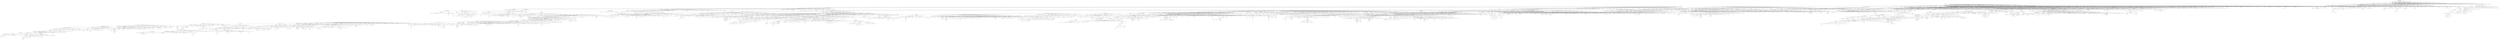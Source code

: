 graph {5228 [label="dynamical systems", level=1, weight="781" ,  height=0.56, width=3.6, fontsize= 30, fontname="Arial"];
893 [label="control", level=1, weight="1694" ,  height=0.56, width=1.33, fontsize= 30, fontname="Arial"];
3569 [label="celestial mechanics", level=4, weight="49" ,  height=0.32, width=1.85, fontsize= 15, fontname="Arial"];
5522 [label="mathematical biology", level=2, weight="459" ,  height=0.47, width=3.35, fontsize= 25, fontname="Arial"];
1415 [label="differential equations", level=3, weight="139" ,  height=0.4, width=2.65, fontsize= 20, fontname="Arial"];
4327 [label="bifurcation theory", level=6, weight="33" ,  height=0.24, width=1.21, fontsize= 10, fontname="Arial"];
509 [label="ergodic theory", level=4, weight="78" ,  height=0.32, width=1.38, fontsize= 15, fontname="Arial"];
4608 [label="robotics", level=1, weight="3442" ,  height=0.56, width=1.54, fontsize= 30, fontname="Arial"];
4636 [label="dynamics", level=1, weight="476" ,  height=0.56, width=1.85, fontsize= 30, fontname="Arial"];
3653 [label="estimation", level=3, weight="187" ,  height=0.4, width=1.35, fontsize= 20, fontname="Arial"];
2865 [label="flight dynamics", level=6, weight="39" ,  height=0.24, width=1.04, fontsize= 10, fontname="Arial"];
5691 [label="aerospace", level=3, weight="130" ,  height=0.4, width=1.38, fontsize= 20, fontname="Arial"];
3951 [label="stability", level=3, weight="139" ,  height=0.4, width=1.01, fontsize= 20, fontname="Arial"];
123 [label="vehicle dynamics", level=3, weight="97" ,  height=0.4, width=2.19, fontsize= 20, fontname="Arial"];
4878 [label="system identification", level=2, weight="279" ,  height=0.47, width=3.21, fontsize= 25, fontname="Arial"];
5699 [label="guidance", level=5, weight="55" ,  height=0.28, width=0.72, fontsize= 12, fontname="Arial"];
1124 [label="fault detection", level=3, weight="90" ,  height=0.4, width=1.82, fontsize= 20, fontname="Arial"];
1003 [label="system dynamics", level=3, weight="140" ,  height=0.4, width=2.21, fontsize= 20, fontname="Arial"];
2294 [label="power system dynamics", level=5, weight="44" ,  height=0.28, width=1.76, fontsize= 12, fontname="Arial"];
4661 [label="decision", level=5, weight="50" ,  height=0.28, width=0.65, fontsize= 12, fontname="Arial"];
2397 [label="nonlinear systems", level=3, weight="113" ,  height=0.4, width=2.32, fontsize= 20, fontname="Arial"];
4549 [label="power system stability", level=5, weight="56" ,  height=0.28, width=1.61, fontsize= 12, fontname="Arial"];
4916 [label="production planning", level=5, weight="65" ,  height=0.28, width=1.44, fontsize= 12, fontname="Arial"];
4257 [label="identification", level=5, weight="61" ,  height=0.28, width=0.94, fontsize= 12, fontname="Arial"];
532 [label="automotive", level=5, weight="63" ,  height=0.28, width=0.85, fontsize= 12, fontname="Arial"];
1963 [label="computer vision", level=1, weight="5478" ,  height=0.56, width=3.0, fontsize= 30, fontname="Arial"];
2128 [label="biomechanics", level=1, weight="1657" ,  height=0.56, width=2.62, fontsize= 30, fontname="Arial"];
2080 [label="biorobotics", level=6, weight="35" ,  height=0.24, width=0.79, fontsize= 10, fontname="Arial"];
5358 [label="human-robot interaction", level=2, weight="267" ,  height=0.47, width=3.75, fontsize= 25, fontname="Arial"];
2200 [label="soft robotics", level=4, weight="88" ,  height=0.32, width=1.18, fontsize= 15, fontname="Arial"];
4560 [label="teleoperation", level=5, weight="52" ,  height=0.28, width=0.99, fontsize= 12, fontname="Arial"];
3823 [label="path planning", level=4, weight="80" ,  height=0.32, width=1.31, fontsize= 15, fontname="Arial"];
83 [label="control theory", level=1, weight="654" ,  height=0.56, width=2.61, fontsize= 30, fontname="Arial"];
2994 [label="motion control", level=6, weight="39" ,  height=0.24, width=1.0, fontsize= 10, fontname="Arial"];
750 [label="navigation", level=3, weight="197" ,  height=0.4, width=1.35, fontsize= 20, fontname="Arial"];
4026 [label="human-machine interaction", level=6, weight="34" ,  height=0.24, width=1.83, fontsize= 10, fontname="Arial"];
4467 [label="cybernetics", level=6, weight="39" ,  height=0.24, width=0.82, fontsize= 10, fontname="Arial"];
5718 [label="nonlinear control", level=2, weight="216" ,  height=0.47, width=2.65, fontsize= 25, fontname="Arial"];
811 [label="automation", level=2, weight="259" ,  height=0.47, width=1.81, fontsize= 25, fontname="Arial"];
1044 [label="kinematics", level=5, weight="60" ,  height=0.28, width=0.82, fontsize= 12, fontname="Arial"];
3302 [label="autonomy", level=5, weight="41" ,  height=0.28, width=0.78, fontsize= 12, fontname="Arial"];
3166 [label="slam", level=3, weight="121" ,  height=0.4, width=0.67, fontsize= 20, fontname="Arial"];
1722 [label="hri", level=6, weight="37" ,  height=0.24, width=0.25, fontsize= 10, fontname="Arial"];
5582 [label="manipulation", level=5, weight="48" ,  height=0.28, width=0.97, fontsize= 12, fontname="Arial"];
1463 [label="autonomous systems", level=3, weight="94" ,  height=0.4, width=2.71, fontsize= 20, fontname="Arial"];
42 [label="motion planning", level=3, weight="149" ,  height=0.4, width=2.04, fontsize= 20, fontname="Arial"];
1679 [label="haptics", level=2, weight="249" ,  height=0.47, width=1.18, fontsize= 25, fontname="Arial"];
5340 [label="medical robotics", level=3, weight="136" ,  height=0.4, width=2.1, fontsize= 20, fontname="Arial"];
4391 [label="mechatronics", level=2, weight="373" ,  height=0.47, width=2.15, fontsize= 25, fontname="Arial"];
4350 [label="automatic control", level=3, weight="146" ,  height=0.4, width=2.19, fontsize= 20, fontname="Arial"];
1780 [label="state estimation", level=4, weight="77" ,  height=0.32, width=1.5, fontsize= 15, fontname="Arial"];
1718 [label="multibody dynamics", level=5, weight="64" ,  height=0.28, width=1.46, fontsize= 12, fontname="Arial"];
924 [label="industrial automation", level=6, weight="32" ,  height=0.24, width=1.43, fontsize= 10, fontname="Arial"];
3855 [label="control systems", level=2, weight="475" ,  height=0.47, width=2.5, fontsize= 25, fontname="Arial"];
1807 [label="distributed control", level=4, weight="77" ,  height=0.32, width=1.68, fontsize= 15, fontname="Arial"];
1799 [label="prosthetics", level=4, weight="73" ,  height=0.32, width=1.07, fontsize= 15, fontname="Arial"];
2957 [label="multi-robot systems", level=6, weight="40" ,  height=0.24, width=1.35, fontsize= 10, fontname="Arial"];
676 [label="visual servoing", level=6, weight="35" ,  height=0.24, width=1.04, fontsize= 10, fontname="Arial"];
3205 [label="intelligent control", level=4, weight="71" ,  height=0.32, width=1.6, fontsize= 15, fontname="Arial"];
1535 [label="robust control", level=3, weight="139" ,  height=0.4, width=1.76, fontsize= 20, fontname="Arial"];
1559 [label="humanoid robotics", level=5, weight="49" ,  height=0.28, width=1.36, fontsize= 12, fontname="Arial"];
612 [label="localization", level=3, weight="142" ,  height=0.4, width=1.46, fontsize= 20, fontname="Arial"];
5848 [label="marine robotics", level=6, weight="35" ,  height=0.24, width=1.08, fontsize= 10, fontname="Arial"];
5273 [label="autonomous vehicles", level=3, weight="105" ,  height=0.4, width=2.69, fontsize= 20, fontname="Arial"];
157 [label="biomimetics", level=3, weight="170" ,  height=0.4, width=1.56, fontsize= 20, fontname="Arial"];
2678 [label="rehabilitation robotics", level=4, weight="86" ,  height=0.32, width=2.0, fontsize= 15, fontname="Arial"];
2831 [label="uav", level=3, weight="149" ,  height=0.4, width=0.53, fontsize= 20, fontname="Arial"];
4939 [label="unmanned aerial vehicles", level=5, weight="69" ,  height=0.28, width=1.86, fontsize= 12, fontname="Arial"];
5872 [label="exoskeletons", level=6, weight="34" ,  height=0.24, width=0.93, fontsize= 10, fontname="Arial"];
44 [label="control engineering", level=3, weight="111" ,  height=0.4, width=2.44, fontsize= 20, fontname="Arial"];
4020 [label="bio-inspired robotics", level=5, weight="41" ,  height=0.28, width=1.47, fontsize= 12, fontname="Arial"];
3940 [label="grasping", level=6, weight="41" ,  height=0.24, width=0.64, fontsize= 10, fontname="Arial"];
1539 [label="sensor fusion", level=4, weight="87" ,  height=0.32, width=1.29, fontsize= 15, fontname="Arial"];
5607 [label="machine learning", level=1, weight="11046" ,  height=0.56, width=3.25, fontsize= 30, fontname="Arial"];
2409 [label="computer graphics", level=1, weight="1251" ,  height=0.56, width=3.51, fontsize= 30, fontname="Arial"];
2168 [label="image processing", level=1, weight="2648" ,  height=0.56, width=3.35, fontsize= 30, fontname="Arial"];
5873 [label="medical imaging", level=1, weight="1007" ,  height=0.56, width=3.1, fontsize= 30, fontname="Arial"];
2317 [label="biomedical image processing", level=6, weight="34" ,  height=0.24, width=1.96, fontsize= 10, fontname="Arial"];
3726 [label="3d imaging", level=5, weight="55" ,  height=0.28, width=0.85, fontsize= 12, fontname="Arial"];
4538 [label="mobile robotics", level=3, weight="150" ,  height=0.4, width=1.96, fontsize= 20, fontname="Arial"];
1128 [label="imaging", level=1, weight="953" ,  height=0.56, width=1.54, fontsize= 30, fontname="Arial"];
1248 [label="biomedical image analysis", level=5, weight="66" ,  height=0.28, width=1.92, fontsize= 12, fontname="Arial"];
2099 [label="robot vision", level=5, weight="66" ,  height=0.28, width=0.88, fontsize= 12, fontname="Arial"];
2922 [label="object detection", level=5, weight="49" ,  height=0.28, width=1.18, fontsize= 12, fontname="Arial"];
710 [label="augmented reality", level=2, weight="348" ,  height=0.47, width=2.85, fontsize= 25, fontname="Arial"];
3238 [label="autonomous robotics", level=6, weight="35" ,  height=0.24, width=1.43, fontsize= 10, fontname="Arial"];
2315 [label="3d", level=5, weight="43" ,  height=0.28, width=0.26, fontsize= 12, fontname="Arial"];
4017 [label="video analysis", level=6, weight="41" ,  height=0.24, width=1.0, fontsize= 10, fontname="Arial"];
3310 [label="image retrieval", level=6, weight="41" ,  height=0.24, width=1.04, fontsize= 10, fontname="Arial"];
3906 [label="tracking", level=4, weight="89" ,  height=0.32, width=0.79, fontsize= 15, fontname="Arial"];
740 [label="face recognition", level=3, weight="116" ,  height=0.4, width=2.04, fontsize= 20, fontname="Arial"];
939 [label="visual search", level=5, weight="48" ,  height=0.28, width=1.0, fontsize= 12, fontname="Arial"];
2612 [label="object recognition", level=3, weight="104" ,  height=0.4, width=2.26, fontsize= 20, fontname="Arial"];
2364 [label="computational photography", level=3, weight="165" ,  height=0.4, width=3.43, fontsize= 20, fontname="Arial"];
1688 [label="intelligent vehicles", level=6, weight="38" ,  height=0.24, width=1.28, fontsize= 10, fontname="Arial"];
2662 [label="3d reconstruction", level=4, weight="85" ,  height=0.32, width=1.64, fontsize= 15, fontname="Arial"];
5402 [label="video surveillance", level=6, weight="35" ,  height=0.24, width=1.24, fontsize= 10, fontname="Arial"];
4782 [label="variational methods", level=6, weight="33" ,  height=0.24, width=1.35, fontsize= 10, fontname="Arial"];
5235 [label="multimedia", level=2, weight="376" ,  height=0.47, width=1.76, fontsize= 25, fontname="Arial"];
3903 [label="machine intelligence", level=6, weight="36" ,  height=0.24, width=1.4, fontsize= 10, fontname="Arial"];
4570 [label="graphics", level=3, weight="141" ,  height=0.4, width=1.14, fontsize= 20, fontname="Arial"];
2377 [label="human vision", level=5, weight="42" ,  height=0.28, width=1.01, fontsize= 12, fontname="Arial"];
436 [label="image analysis", level=2, weight="364" ,  height=0.47, width=2.38, fontsize= 25, fontname="Arial"];
952 [label="recognition", level=6, weight="40" ,  height=0.24, width=0.79, fontsize= 10, fontname="Arial"];
39 [label="shape analysis", level=5, weight="57" ,  height=0.28, width=1.12, fontsize= 12, fontname="Arial"];
5629 [label="computational imaging", level=3, weight="111" ,  height=0.4, width=2.86, fontsize= 20, fontname="Arial"];
3259 [label="artificial intelligence", level=1, weight="5844" ,  height=0.56, width=3.69, fontsize= 30, fontname="Arial"];
1884 [label="bioinformatics", level=1, weight="5075" ,  height=0.56, width=2.65, fontsize= 30, fontname="Arial"];
5882 [label="gesture recognition", level=6, weight="35" ,  height=0.24, width=1.32, fontsize= 10, fontname="Arial"];
1853 [label="signal processing", level=1, weight="2402" ,  height=0.56, width=3.31, fontsize= 30, fontname="Arial"];
2092 [label="optimization", level=1, weight="2557" ,  height=0.56, width=2.31, fontsize= 30, fontname="Arial"];
773 [label="statistics", level=1, weight="2580" ,  height=0.56, width=1.68, fontsize= 30, fontname="Arial"];
4019 [label="its applications", level=5, weight="61" ,  height=0.28, width=1.1, fontsize= 12, fontname="Arial"];
5397 [label="information retrieval", level=1, weight="1077" ,  height=0.56, width=3.74, fontsize= 30, fontname="Arial"];
587 [label="high-dimensional data", level=6, weight="38" ,  height=0.24, width=1.5, fontsize= 10, fontname="Arial"];
3265 [label="computational intelligence", level=2, weight="397" ,  height=0.47, width=4.08, fontsize= 25, fontname="Arial"];
3139 [label="big data", level=1, weight="1120" ,  height=0.56, width=1.57, fontsize= 30, fontname="Arial"];
4236 [label="data mining", level=1, weight="3417" ,  height=0.56, width=2.24, fontsize= 30, fontname="Arial"];
2211 [label="classification", level=3, weight="171" ,  height=0.4, width=1.65, fontsize= 20, fontname="Arial"];
200 [label="biomedical signal processing", level=3, weight="192" ,  height=0.4, width=3.64, fontsize= 20, fontname="Arial"];
3618 [label="pattern recognition", level=1, weight="1743" ,  height=0.56, width=3.53, fontsize= 30, fontname="Arial"];
3540 [label="active learning", level=5, weight="47" ,  height=0.28, width=1.08, fontsize= 12, fontname="Arial"];
254 [label="bayesian inference", level=3, weight="177" ,  height=0.4, width=2.42, fontsize= 20, fontname="Arial"];
3900 [label="algorithms", level=1, weight="1235" ,  height=0.56, width=2.0, fontsize= 30, fontname="Arial"];
5849 [label="digital signal processing", level=2, weight="301" ,  height=0.47, width=3.76, fontsize= 25, fontname="Arial"];
4203 [label="intelligent transportation systems", level=2, weight="281" ,  height=0.47, width=5.14, fontsize= 25, fontname="Arial"];
5387 [label="optimization theory", level=5, weight="47" ,  height=0.28, width=1.39, fontsize= 12, fontname="Arial"];
1483 [label="speech recognition", level=2, weight="220" ,  height=0.47, width=3.0, fontsize= 25, fontname="Arial"];
3317 [label="time series analysis", level=2, weight="215" ,  height=0.47, width=3.11, fontsize= 25, fontname="Arial"];
2948 [label="natural language processing", level=1, weight="1898" ,  height=0.56, width=5.32, fontsize= 30, fontname="Arial"];
4949 [label="inference", level=5, weight="48" ,  height=0.28, width=0.72, fontsize= 12, fontname="Arial"];
3451 [label="nlp", level=2, weight="228" ,  height=0.47, width=0.54, fontsize= 25, fontname="Arial"];
1866 [label="software development", level=3, weight="132" ,  height=0.4, width=2.81, fontsize= 20, fontname="Arial"];
3358 [label="activity recognition", level=4, weight="70" ,  height=0.32, width=1.75, fontsize= 15, fontname="Arial"];
576 [label="computational statistics", level=3, weight="144" ,  height=0.4, width=2.96, fontsize= 20, fontname="Arial"];
4797 [label="multivariate analysis", level=4, weight="79" ,  height=0.32, width=1.92, fontsize= 15, fontname="Arial"];
5909 [label="music information retrieval", level=3, weight="145" ,  height=0.4, width=3.32, fontsize= 20, fontname="Arial"];
4330 [label="dimensionality reduction", level=6, weight="32" ,  height=0.24, width=1.65, fontsize= 10, fontname="Arial"];
133 [label="statistical learning", level=3, weight="175" ,  height=0.4, width=2.29, fontsize= 20, fontname="Arial"];
5671 [label="biomedical informatics", level=2, weight="365" ,  height=0.47, width=3.51, fontsize= 25, fontname="Arial"];
1192 [label="statistical analysis", level=4, weight="86" ,  height=0.32, width=1.71, fontsize= 15, fontname="Arial"];
140 [label="computational neuroscience", level=1, weight="930" ,  height=0.56, width=5.28, fontsize= 30, fontname="Arial"];
1174 [label="biomedicine", level=3, weight="112" ,  height=0.4, width=1.57, fontsize= 20, fontname="Arial"];
1257 [label="smart home", level=5, weight="44" ,  height=0.28, width=0.92, fontsize= 12, fontname="Arial"];
3758 [label="speech processing", level=2, weight="227" ,  height=0.47, width=2.97, fontsize= 25, fontname="Arial"];
3185 [label="neuroinformatics", level=4, weight="87" ,  height=0.32, width=1.58, fontsize= 15, fontname="Arial"];
4644 [label="medical image analysis", level=2, weight="401" ,  height=0.47, width=3.67, fontsize= 25, fontname="Arial"];
4591 [label="bayesian networks", level=4, weight="89" ,  height=0.32, width=1.76, fontsize= 15, fontname="Arial"];
5760 [label="statistical signal processing", level=2, weight="267" ,  height=0.47, width=4.29, fontsize= 25, fontname="Arial"];
2750 [label="feature selection", level=6, weight="41" ,  height=0.24, width=1.15, fontsize= 10, fontname="Arial"];
4589 [label="segmentation", level=5, weight="69" ,  height=0.28, width=1.03, fontsize= 12, fontname="Arial"];
1479 [label="data", level=4, weight="81" ,  height=0.32, width=0.49, fontsize= 15, fontname="Arial"];
864 [label="bayesian statistics", level=2, weight="386" ,  height=0.47, width=2.9, fontsize= 25, fontname="Arial"];
4883 [label="markov decision processes", level=6, weight="33" ,  height=0.24, width=1.83, fontsize= 10, fontname="Arial"];
4272 [label="recommender systems", level=2, weight="397" ,  height=0.47, width=3.6, fontsize= 25, fontname="Arial"];
5753 [label="learning theory", level=4, weight="85" ,  height=0.32, width=1.43, fontsize= 15, fontname="Arial"];
872 [label="convex optimization", level=3, weight="163" ,  height=0.4, width=2.53, fontsize= 20, fontname="Arial"];
4677 [label="speech", level=2, weight="252" ,  height=0.47, width=1.21, fontsize= 25, fontname="Arial"];
2757 [label="optimization algorithms", level=5, weight="47" ,  height=0.28, width=1.68, fontsize= 12, fontname="Arial"];
1054 [label="image segmentation", level=4, weight="77" ,  height=0.32, width=1.92, fontsize= 15, fontname="Arial"];
4050 [label="bayesian methods", level=5, weight="67" ,  height=0.28, width=1.36, fontsize= 12, fontname="Arial"];
3611 [label="speaker recognition", level=5, weight="47" ,  height=0.28, width=1.44, fontsize= 12, fontname="Arial"];
2074 [label="multimedia information retrieval", level=5, weight="43" ,  height=0.28, width=2.25, fontsize= 12, fontname="Arial"];
5559 [label="automatic speech recognition", level=5, weight="48" ,  height=0.28, width=2.12, fontsize= 12, fontname="Arial"];
170 [label="brain-machine interfaces", level=4, weight="70" ,  height=0.32, width=2.31, fontsize= 15, fontname="Arial"];
5787 [label="affective computing", level=2, weight="228" ,  height=0.47, width=3.07, fontsize= 25, fontname="Arial"];
1850 [label="distributed optimization", level=5, weight="55" ,  height=0.28, width=1.68, fontsize= 12, fontname="Arial"];
3656 [label="multimodal interaction", level=5, weight="50" ,  height=0.28, width=1.6, fontsize= 12, fontname="Arial"];
2945 [label="multimedia retrieval", level=5, weight="54" ,  height=0.28, width=1.43, fontsize= 12, fontname="Arial"];
5180 [label="big data analysis", level=5, weight="67" ,  height=0.28, width=1.25, fontsize= 12, fontname="Arial"];
2992 [label="computational social science", level=2, weight="249" ,  height=0.47, width=4.5, fontsize= 25, fontname="Arial"];
5367 [label="neural networks", level=1, weight="619" ,  height=0.56, width=3.03, fontsize= 30, fontname="Arial"];
4673 [label="network analysis", level=2, weight="210" ,  height=0.47, width=2.65, fontsize= 25, fontname="Arial"];
1552 [label="text analysis", level=6, weight="41" ,  height=0.24, width=0.89, fontsize= 10, fontname="Arial"];
5046 [label="speech technology", level=5, weight="52" ,  height=0.28, width=1.39, fontsize= 12, fontname="Arial"];
5326 [label="ai", level=2, weight="236" ,  height=0.47, width=0.35, fontsize= 25, fontname="Arial"];
3158 [label="intelligent systems", level=3, weight="129" ,  height=0.4, width=2.35, fontsize= 20, fontname="Arial"];
3272 [label="artifical intelligence", level=6, weight="35" ,  height=0.24, width=1.32, fontsize= 10, fontname="Arial"];
5207 [label="numerical optimization", level=5, weight="57" ,  height=0.28, width=1.64, fontsize= 12, fontname="Arial"];
4695 [label="indoor positioning", level=6, weight="41" ,  height=0.24, width=1.22, fontsize= 10, fontname="Arial"];
3975 [label="mobile health", level=4, weight="90" ,  height=0.32, width=1.29, fontsize= 15, fontname="Arial"];
2170 [label="neural computation", level=5, weight="51" ,  height=0.28, width=1.42, fontsize= 12, fontname="Arial"];
4957 [label="bayesian analysis", level=5, weight="47" ,  height=0.28, width=1.32, fontsize= 12, fontname="Arial"];
1022 [label="speech signal processing", level=5, weight="45" ,  height=0.28, width=1.85, fontsize= 12, fontname="Arial"];
1165 [label="data science", level=1, weight="798" ,  height=0.56, width=2.42, fontsize= 30, fontname="Arial"];
2687 [label="hardware acceleration", level=6, weight="35" ,  height=0.24, width=1.51, fontsize= 10, fontname="Arial"];
2131 [label="healthcare informatics", level=6, weight="37" ,  height=0.24, width=1.51, fontsize= 10, fontname="Arial"];
2325 [label="wearable sensors", level=6, weight="40" ,  height=0.24, width=1.22, fontsize= 10, fontname="Arial"];
935 [label="statistical modeling", level=3, weight="194" ,  height=0.4, width=2.43, fontsize= 20, fontname="Arial"];
5167 [label="predictive modeling", level=4, weight="81" ,  height=0.32, width=1.83, fontsize= 15, fontname="Arial"];
2946 [label="applied statistics", level=2, weight="252" ,  height=0.47, width=2.62, fontsize= 25, fontname="Arial"];
3892 [label="healthcare", level=2, weight="287" ,  height=0.47, width=1.71, fontsize= 25, fontname="Arial"];
5742 [label="data fusion", level=4, weight="76" ,  height=0.32, width=1.08, fontsize= 15, fontname="Arial"];
3661 [label="topic modeling", level=5, weight="53" ,  height=0.28, width=1.1, fontsize= 12, fontname="Arial"];
7 [label="crowdsourcing", level=2, weight="313" ,  height=0.47, width=2.32, fontsize= 25, fontname="Arial"];
4814 [label="big data analytics", level=3, weight="189" ,  height=0.4, width=2.24, fontsize= 20, fontname="Arial"];
1150 [label="text mining", level=2, weight="412" ,  height=0.47, width=1.76, fontsize= 25, fontname="Arial"];
4765 [label="data analytics", level=2, weight="266" ,  height=0.47, width=2.21, fontsize= 25, fontname="Arial"];
4197 [label="gaussian processes", level=6, weight="38" ,  height=0.24, width=1.36, fontsize= 10, fontname="Arial"];
2876 [label="probabilistic graphical models", level=5, weight="61" ,  height=0.28, width=2.12, fontsize= 12, fontname="Arial"];
2681 [label="brain computer interface", level=3, weight="164" ,  height=0.4, width=3.08, fontsize= 20, fontname="Arial"];
1355 [label="data visualization", level=2, weight="228" ,  height=0.47, width=2.75, fontsize= 25, fontname="Arial"];
3295 [label="anomaly detection", level=5, weight="57" ,  height=0.28, width=1.36, fontsize= 12, fontname="Arial"];
3446 [label="causality", level=6, weight="40" ,  height=0.24, width=0.65, fontsize= 10, fontname="Arial"];
465 [label="graphical models", level=3, weight="122" ,  height=0.4, width=2.18, fontsize= 20, fontname="Arial"];
4358 [label="transfer learning", level=6, weight="36" ,  height=0.24, width=1.14, fontsize= 10, fontname="Arial"];
620 [label="deep learning", level=1, weight="679" ,  height=0.56, width=2.61, fontsize= 30, fontname="Arial"];
3046 [label="social media analysis", level=5, weight="46" ,  height=0.28, width=1.56, fontsize= 12, fontname="Arial"];
1596 [label="computational finance", level=4, weight="75" ,  height=0.32, width=2.06, fontsize= 15, fontname="Arial"];
5741 [label="probabilistic modeling", level=5, weight="60" ,  height=0.28, width=1.58, fontsize= 12, fontname="Arial"];
5016 [label="digital image processing", level=5, weight="55" ,  height=0.28, width=1.76, fontsize= 12, fontname="Arial"];
3427 [label="audio signal processing", level=3, weight="108" ,  height=0.4, width=2.99, fontsize= 20, fontname="Arial"];
2577 [label="bayesian modeling", level=5, weight="69" ,  height=0.28, width=1.39, fontsize= 12, fontname="Arial"];
5353 [label="data analysis", level=2, weight="493" ,  height=0.47, width=2.11, fontsize= 25, fontname="Arial"];
5514 [label="medical image processing", level=2, weight="211" ,  height=0.47, width=4.1, fontsize= 25, fontname="Arial"];
1438 [label="statistical inference", level=4, weight="93" ,  height=0.32, width=1.81, fontsize= 15, fontname="Arial"];
5259 [label="reinforcement learning", level=2, weight="311" ,  height=0.47, width=3.54, fontsize= 25, fontname="Arial"];
442 [label="fuzzy systems", level=5, weight="60" ,  height=0.28, width=1.07, fontsize= 12, fontname="Arial"];
2491 [label="knowledge representation", level=2, weight="282" ,  height=0.47, width=4.06, fontsize= 25, fontname="Arial"];
1095 [label="cognitive science", level=1, weight="904" ,  height=0.56, width=3.25, fontsize= 30, fontname="Arial"];
2851 [label="computer science", level=1, weight="2121" ,  height=0.56, width=3.35, fontsize= 30, fontname="Arial"];
984 [label="constraint programming", level=3, weight="96" ,  height=0.4, width=3.0, fontsize= 20, fontname="Arial"];
5271 [label="soft computing", level=3, weight="171" ,  height=0.4, width=1.89, fontsize= 20, fontname="Arial"];
4622 [label="ambient intelligence", level=4, weight="89" ,  height=0.32, width=1.88, fontsize= 15, fontname="Arial"];
5094 [label="human-computer interaction", level=1, weight="1333" ,  height=0.56, width=5.28, fontsize= 30, fontname="Arial"];
784 [label="logic", level=2, weight="423" ,  height=0.47, width=0.79, fontsize= 25, fontname="Arial"];
1902 [label="fuzzy logic", level=3, weight="160" ,  height=0.4, width=1.38, fontsize= 20, fontname="Arial"];
5597 [label="collective intelligence", level=5, weight="65" ,  height=0.28, width=1.54, fontsize= 12, fontname="Arial"];
2145 [label="mathematical logic", level=5, weight="64" ,  height=0.28, width=1.38, fontsize= 12, fontname="Arial"];
5380 [label="genetic algorithms", level=3, weight="123" ,  height=0.4, width=2.33, fontsize= 20, fontname="Arial"];
236 [label="information fusion", level=5, weight="62" ,  height=0.28, width=1.32, fontsize= 12, fontname="Arial"];
3035 [label="evolutionary computation", level=2, weight="431" ,  height=0.47, width=3.94, fontsize= 25, fontname="Arial"];
5657 [label="semantic web", level=1, weight="774" ,  height=0.56, width=2.62, fontsize= 30, fontname="Arial"];
5159 [label="swarm intelligence", level=3, weight="109" ,  height=0.4, width=2.38, fontsize= 20, fontname="Arial"];
2068 [label="knowledge engineering", level=4, weight="79" ,  height=0.32, width=2.18, fontsize= 15, fontname="Arial"];
821 [label="cognitive modeling", level=3, weight="103" ,  height=0.4, width=2.39, fontsize= 20, fontname="Arial"];
5854 [label="game design", level=3, weight="94" ,  height=0.4, width=1.68, fontsize= 20, fontname="Arial"];
628 [label="logic programming", level=4, weight="84" ,  height=0.32, width=1.76, fontsize= 15, fontname="Arial"];
5008 [label="multi-agent systems", level=2, weight="444" ,  height=0.47, width=3.17, fontsize= 25, fontname="Arial"];
4325 [label="planning", level=2, weight="357" ,  height=0.47, width=1.4, fontsize= 25, fontname="Arial"];
230 [label="video games", level=3, weight="133" ,  height=0.4, width=1.65, fontsize= 20, fontname="Arial"];
3282 [label="natural language understanding", level=6, weight="35" ,  height=0.24, width=2.12, fontsize= 10, fontname="Arial"];
3685 [label="artificial life", level=3, weight="110" ,  height=0.4, width=1.46, fontsize= 20, fontname="Arial"];
268 [label="cognitive robotics", level=5, weight="59" ,  height=0.28, width=1.29, fontsize= 12, fontname="Arial"];
1182 [label="artificial neural networks", level=3, weight="121" ,  height=0.4, width=3.07, fontsize= 20, fontname="Arial"];
2859 [label="expert systems", level=5, weight="49" ,  height=0.28, width=1.14, fontsize= 12, fontname="Arial"];
2402 [label="optimisation", level=3, weight="178" ,  height=0.4, width=1.57, fontsize= 20, fontname="Arial"];
830 [label="evolutionary algorithms", level=3, weight="184" ,  height=0.4, width=2.94, fontsize= 20, fontname="Arial"];
1314 [label="agents", level=6, weight="36" ,  height=0.24, width=0.51, fontsize= 10, fontname="Arial"];
3522 [label="machine vision", level=3, weight="163" ,  height=0.4, width=1.92, fontsize= 20, fontname="Arial"];
417 [label="games", level=2, weight="230" ,  height=0.47, width=1.12, fontsize= 25, fontname="Arial"];
429 [label="computational creativity", level=5, weight="56" ,  height=0.28, width=1.71, fontsize= 12, fontname="Arial"];
5146 [label="heuristic search", level=6, weight="41" ,  height=0.24, width=1.11, fontsize= 10, fontname="Arial"];
4681 [label="automated reasoning", level=3, weight="100" ,  height=0.4, width=2.69, fontsize= 20, fontname="Arial"];
3400 [label="intelligent tutoring systems", level=4, weight="89" ,  height=0.32, width=2.47, fontsize= 15, fontname="Arial"];
2035 [label="computer games", level=5, weight="65" ,  height=0.28, width=1.26, fontsize= 12, fontname="Arial"];
584 [label="intelligent agents", level=5, weight="45" ,  height=0.28, width=1.25, fontsize= 12, fontname="Arial"];
902 [label="cognitive systems", level=5, weight="42" ,  height=0.28, width=1.32, fontsize= 12, fontname="Arial"];
5663 [label="argumentation", level=3, weight="100" ,  height=0.4, width=1.86, fontsize= 20, fontname="Arial"];
4805 [label="automated planning", level=5, weight="48" ,  height=0.28, width=1.46, fontsize= 12, fontname="Arial"];
1901 [label="genetic programming", level=5, weight="67" ,  height=0.28, width=1.56, fontsize= 12, fontname="Arial"];
779 [label="reasoning", level=3, weight="138" ,  height=0.4, width=1.31, fontsize= 20, fontname="Arial"];
2763 [label="description logics", level=5, weight="54" ,  height=0.28, width=1.28, fontsize= 12, fontname="Arial"];
4245 [label="computational logic", level=6, weight="41" ,  height=0.24, width=1.33, fontsize= 10, fontname="Arial"];
2789 [label="low back pain", level=5, weight="41" ,  height=0.28, width=1.03, fontsize= 12, fontname="Arial"];
3245 [label="rehabilitation", level=2, weight="456" ,  height=0.47, width=2.06, fontsize= 25, fontname="Arial"];
5391 [label="computational mechanics", level=1, weight="721" ,  height=0.56, width=4.79, fontsize= 30, fontname="Arial"];
1856 [label="bone", level=3, weight="190" ,  height=0.4, width=0.69, fontsize= 20, fontname="Arial"];
4520 [label="sports science", level=2, weight="124" ,  height=0.47, width=2.31, fontsize= 25, fontname="Arial"];
4098 [label="finite element modeling", level=3, weight="97" ,  height=0.4, width=2.94, fontsize= 20, fontname="Arial"];
4680 [label="rehabilitation engineering", level=5, weight="62" ,  height=0.28, width=1.82, fontsize= 12, fontname="Arial"];
589 [label="musculoskeletal modeling", level=6, weight="32" ,  height=0.24, width=1.75, fontsize= 10, fontname="Arial"];
3769 [label="sports medicine", level=3, weight="130" ,  height=0.4, width=2.03, fontsize= 20, fontname="Arial"];
5496 [label="finite element analysis", level=2, weight="266" ,  height=0.47, width=3.5, fontsize= 25, fontname="Arial"];
1923 [label="injury prevention", level=3, weight="96" ,  height=0.4, width=2.12, fontsize= 20, fontname="Arial"];
2786 [label="spine", level=4, weight="77" ,  height=0.32, width=0.57, fontsize= 15, fontname="Arial"];
4682 [label="balance", level=5, weight="47" ,  height=0.28, width=0.64, fontsize= 12, fontname="Arial"];
5050 [label="ergonomics", level=2, weight="239" ,  height=0.47, width=1.88, fontsize= 25, fontname="Arial"];
5886 [label="mechanobiology", level=2, weight="222" ,  height=0.47, width=2.61, fontsize= 25, fontname="Arial"];
2271 [label="sports biomechanics", level=6, weight="32" ,  height=0.24, width=1.4, fontsize= 10, fontname="Arial"];
4379 [label="gait", level=4, weight="88" ,  height=0.32, width=0.42, fontsize= 15, fontname="Arial"];
4150 [label="neuromechanics", level=5, weight="41" ,  height=0.28, width=1.24, fontsize= 12, fontname="Arial"];
4945 [label="orthopedics", level=4, weight="75" ,  height=0.32, width=1.14, fontsize= 15, fontname="Arial"];
557 [label="electromyography", level=6, weight="32" ,  height=0.24, width=1.24, fontsize= 10, fontname="Arial"];
3911 [label="muscle physiology", level=4, weight="84" ,  height=0.32, width=1.75, fontsize= 15, fontname="Arial"];
5215 [label="osteoarthritis", level=3, weight="128" ,  height=0.4, width=1.67, fontsize= 20, fontname="Arial"];
2617 [label="kinesiology", level=5, weight="53" ,  height=0.28, width=0.86, fontsize= 12, fontname="Arial"];
621 [label="orthopaedics", level=3, weight="196" ,  height=0.4, width=1.68, fontsize= 20, fontname="Arial"];
1687 [label="locomotion", level=3, weight="112" ,  height=0.4, width=1.43, fontsize= 20, fontname="Arial"];
707 [label="injury", level=4, weight="77" ,  height=0.32, width=0.57, fontsize= 15, fontname="Arial"];
5411 [label="muscle", level=4, weight="89" ,  height=0.32, width=0.74, fontsize= 15, fontname="Arial"];
4167 [label="anatomy", level=3, weight="117" ,  height=0.4, width=1.15, fontsize= 20, fontname="Arial"];
3119 [label="functional morphology", level=3, weight="115" ,  height=0.4, width=2.81, fontsize= 20, fontname="Arial"];
3972 [label="gait analysis", level=5, weight="43" ,  height=0.28, width=0.94, fontsize= 12, fontname="Arial"];
881 [label="knee", level=6, weight="32" ,  height=0.24, width=0.4, fontsize= 10, fontname="Arial"];
5121 [label="genomics", level=1, weight="2984" ,  height=0.56, width=1.86, fontsize= 30, fontname="Arial"];
1739 [label="biostatistics", level=1, weight="1173" ,  height=0.56, width=2.24, fontsize= 30, fontname="Arial"];
2199 [label="systems biology", level=1, weight="1798" ,  height=0.56, width=3.04, fontsize= 30, fontname="Arial"];
787 [label="proteomics", level=1, weight="1039" ,  height=0.56, width=2.12, fontsize= 30, fontname="Arial"];
1697 [label="rna", level=3, weight="174" ,  height=0.4, width=0.49, fontsize= 20, fontname="Arial"];
2476 [label="statistical genetics", level=2, weight="334" ,  height=0.47, width=2.9, fontsize= 25, fontname="Arial"];
5289 [label="protein structure prediction", level=6, weight="34" ,  height=0.24, width=1.82, fontsize= 10, fontname="Arial"];
20 [label="comparative genomics", level=3, weight="201" ,  height=0.4, width=2.86, fontsize= 20, fontname="Arial"];
4155 [label="phylogenomics", level=5, weight="67" ,  height=0.28, width=1.14, fontsize= 12, fontname="Arial"];
3907 [label="software", level=3, weight="112" ,  height=0.4, width=1.14, fontsize= 20, fontname="Arial"];
5118 [label="computational biology", level=1, weight="2567" ,  height=0.56, width=4.11, fontsize= 30, fontname="Arial"];
193 [label="protein-protein interactions", level=4, weight="76" ,  height=0.32, width=2.49, fontsize= 15, fontname="Arial"];
1765 [label="microbiome", level=2, weight="254" ,  height=0.47, width=1.88, fontsize= 25, fontname="Arial"];
1031 [label="chemoinformatics", level=5, weight="58" ,  height=0.28, width=1.32, fontsize= 12, fontname="Arial"];
2024 [label="precision medicine", level=4, weight="80" ,  height=0.32, width=1.76, fontsize= 15, fontname="Arial"];
1964 [label="plant genomics", level=5, weight="57" ,  height=0.28, width=1.14, fontsize= 12, fontname="Arial"];
5696 [label="rna structure", level=6, weight="38" ,  height=0.24, width=0.9, fontsize= 10, fontname="Arial"];
5134 [label="cheminformatics", level=3, weight="102" ,  height=0.4, width=2.11, fontsize= 20, fontname="Arial"];
1016 [label="protein evolution", level=6, weight="36" ,  height=0.24, width=1.15, fontsize= 10, fontname="Arial"];
3428 [label="molecular evolution", level=2, weight="385" ,  height=0.47, width=3.07, fontsize= 25, fontname="Arial"];
4913 [label="next generation sequencing", level=3, weight="166" ,  height=0.4, width=3.5, fontsize= 20, fontname="Arial"];
4884 [label="statistical genomics", level=5, weight="56" ,  height=0.28, width=1.43, fontsize= 12, fontname="Arial"];
1067 [label="protein structure", level=2, weight="164" ,  height=0.47, width=2.6, fontsize= 25, fontname="Arial"];
5171 [label="computational genomics", level=4, weight="88" ,  height=0.32, width=2.28, fontsize= 15, fontname="Arial"];
3974 [label="metagenomics", level=2, weight="345" ,  height=0.47, width=2.35, fontsize= 25, fontname="Arial"];
1647 [label="rna-seq", level=5, weight="67" ,  height=0.28, width=0.61, fontsize= 12, fontname="Arial"];
5267 [label="gwas", level=5, weight="52" ,  height=0.28, width=0.46, fontsize= 12, fontname="Arial"];
1074 [label="evolutionary genomics", level=3, weight="123" ,  height=0.4, width=2.85, fontsize= 20, fontname="Arial"];
189 [label="genome evolution", level=4, weight="91" ,  height=0.32, width=1.69, fontsize= 15, fontname="Arial"];
1455 [label="computational immunology", level=6, weight="33" ,  height=0.24, width=1.81, fontsize= 10, fontname="Arial"];
2059 [label="molecular microbiology", level=3, weight="160" ,  height=0.4, width=2.93, fontsize= 20, fontname="Arial"];
3599 [label="microbial genomics", level=3, weight="94" ,  height=0.4, width=2.46, fontsize= 20, fontname="Arial"];
4773 [label="cancer genomics", level=2, weight="238" ,  height=0.47, width=2.71, fontsize= 25, fontname="Arial"];
5601 [label="translational medicine", level=4, weight="92" ,  height=0.32, width=2.04, fontsize= 15, fontname="Arial"];
122 [label="functional genomics", level=3, weight="196" ,  height=0.4, width=2.54, fontsize= 20, fontname="Arial"];
1266 [label="computational structural biology", level=5, weight="50" ,  height=0.28, width=2.28, fontsize= 12, fontname="Arial"];
1069 [label="ngs", level=3, weight="125" ,  height=0.4, width=0.53, fontsize= 20, fontname="Arial"];
664 [label="visualisation", level=5, weight="63" ,  height=0.28, width=0.93, fontsize= 12, fontname="Arial"];
5749 [label="computational systems biology", level=5, weight="62" ,  height=0.28, width=2.22, fontsize= 12, fontname="Arial"];
4938 [label="omics", level=5, weight="54" ,  height=0.28, width=0.5, fontsize= 12, fontname="Arial"];
2512 [label="cancer genetics", level=3, weight="122" ,  height=0.4, width=2.03, fontsize= 20, fontname="Arial"];
1497 [label="microarray", level=5, weight="42" ,  height=0.28, width=0.82, fontsize= 12, fontname="Arial"];
1109 [label="genetics", level=1, weight="3043" ,  height=0.56, width=1.64, fontsize= 30, fontname="Arial"];
4813 [label="evolution", level=1, weight="2669" ,  height=0.56, width=1.75, fontsize= 30, fontname="Arial"];
2216 [label="transposable elements", level=5, weight="48" ,  height=0.28, width=1.67, fontsize= 12, fontname="Arial"];
1254 [label="gene regulation", level=2, weight="325" ,  height=0.47, width=2.47, fontsize= 25, fontname="Arial"];
1281 [label="personalized medicine", level=3, weight="133" ,  height=0.4, width=2.85, fontsize= 20, fontname="Arial"];
5119 [label="transcriptomics", level=2, weight="236" ,  height=0.47, width=2.42, fontsize= 25, fontname="Arial"];
5604 [label="epigenomics", level=3, weight="164" ,  height=0.4, width=1.64, fontsize= 20, fontname="Arial"];
4128 [label="evolutionary genetics", level=2, weight="237" ,  height=0.47, width=3.35, fontsize= 25, fontname="Arial"];
774 [label="alternative splicing", level=6, weight="38" ,  height=0.24, width=1.29, fontsize= 10, fontname="Arial"];
5460 [label="gene expression", level=2, weight="249" ,  height=0.47, width=2.62, fontsize= 25, fontname="Arial"];
1164 [label="medical genetics", level=3, weight="99" ,  height=0.4, width=2.15, fontsize= 20, fontname="Arial"];
817 [label="human genetics", level=2, weight="332" ,  height=0.47, width=2.54, fontsize= 25, fontname="Arial"];
844 [label="quantitative genetics", level=3, weight="185" ,  height=0.4, width=2.61, fontsize= 20, fontname="Arial"];
1949 [label="rna biology", level=3, weight="173" ,  height=0.4, width=1.44, fontsize= 20, fontname="Arial"];
4754 [label="sequencing", level=4, weight="77" ,  height=0.32, width=1.12, fontsize= 15, fontname="Arial"];
5773 [label="disease", level=3, weight="153" ,  height=0.4, width=1.04, fontsize= 20, fontname="Arial"];
5323 [label="dna sequencing", level=6, weight="34" ,  height=0.24, width=1.11, fontsize= 10, fontname="Arial"];
3363 [label="molecular biology", level=1, weight="2880" ,  height=0.56, width=3.32, fontsize= 30, fontname="Arial"];
2556 [label="neuroscience", level=1, weight="5781" ,  height=0.56, width=2.56, fontsize= 30, fontname="Arial"];
3068 [label="epigenetics", level=1, weight="1269" ,  height=0.56, width=2.19, fontsize= 30, fontname="Arial"];
3767 [label="developmental biology", level=1, weight="916" ,  height=0.56, width=4.24, fontsize= 30, fontname="Arial"];
1186 [label="animal breeding", level=3, weight="108" ,  height=0.4, width=2.06, fontsize= 20, fontname="Arial"];
4072 [label="c. elegans", level=4, weight="76" ,  height=0.32, width=1.01, fontsize= 15, fontname="Arial"];
2583 [label="cytogenetics", level=5, weight="53" ,  height=0.28, width=0.96, fontsize= 12, fontname="Arial"];
5911 [label="yeast", level=3, weight="96" ,  height=0.4, width=0.75, fontsize= 20, fontname="Arial"];
4943 [label="plant development", level=4, weight="79" ,  height=0.32, width=1.75, fontsize= 15, fontname="Arial"];
4459 [label="plant breeding", level=2, weight="261" ,  height=0.47, width=2.28, fontsize= 25, fontname="Arial"];
4955 [label="plant biology", level=1, weight="604" ,  height=0.56, width=2.42, fontsize= 30, fontname="Arial"];
2644 [label="wheat", level=6, weight="37" ,  height=0.24, width=0.47, fontsize= 10, fontname="Arial"];
4288 [label="drosophila", level=3, weight="140" ,  height=0.4, width=1.36, fontsize= 20, fontname="Arial"];
3237 [label="plant molecular biology", level=3, weight="192" ,  height=0.4, width=2.93, fontsize= 20, fontname="Arial"];
1869 [label="breeding", level=5, weight="67" ,  height=0.28, width=0.69, fontsize= 12, fontname="Arial"];
1828 [label="microbiology", level=1, weight="2355" ,  height=0.56, width=2.42, fontsize= 30, fontname="Arial"];
4368 [label="biochemistry", level=1, weight="2460" ,  height=0.56, width=2.42, fontsize= 30, fontname="Arial"];
1501 [label="plant physiology", level=2, weight="383" ,  height=0.47, width=2.57, fontsize= 25, fontname="Arial"];
3492 [label="cancer biology", level=1, weight="1299" ,  height=0.56, width=2.76, fontsize= 30, fontname="Arial"];
5650 [label="plant biotechnology", level=3, weight="133" ,  height=0.4, width=2.47, fontsize= 20, fontname="Arial"];
4540 [label="cancer research", level=2, weight="448" ,  height=0.47, width=2.57, fontsize= 25, fontname="Arial"];
1181 [label="genetic engineering", level=4, weight="74" ,  height=0.32, width=1.86, fontsize= 15, fontname="Arial"];
1100 [label="plant science", level=2, weight="230" ,  height=0.47, width=2.11, fontsize= 25, fontname="Arial"];
619 [label="cellular", level=3, weight="107" ,  height=0.4, width=0.96, fontsize= 20, fontname="Arial"];
5737 [label="rnai", level=5, weight="63" ,  height=0.28, width=0.35, fontsize= 12, fontname="Arial"];
794 [label="insect physiology", level=6, weight="40" ,  height=0.24, width=1.19, fontsize= 10, fontname="Arial"];
1754 [label="cell", level=3, weight="198" ,  height=0.4, width=0.5, fontsize= 20, fontname="Arial"];
1268 [label="immunology", level=1, weight="2783" ,  height=0.56, width=2.33, fontsize= 30, fontname="Arial"];
3303 [label="microbial ecology", level=1, weight="872" ,  height=0.56, width=3.31, fontsize= 30, fontname="Arial"];
2146 [label="pathogenesis", level=5, weight="68" ,  height=0.28, width=1.01, fontsize= 12, fontname="Arial"];
4315 [label="mycology", level=2, weight="219" ,  height=0.47, width=1.56, fontsize= 25, fontname="Arial"];
1681 [label="host-pathogen interactions", level=3, weight="187" ,  height=0.4, width=3.36, fontsize= 20, fontname="Arial"];
4273 [label="probiotics", level=4, weight="82" ,  height=0.32, width=0.96, fontsize= 15, fontname="Arial"];
2991 [label="microbiota", level=5, weight="61" ,  height=0.28, width=0.81, fontsize= 12, fontname="Arial"];
2675 [label="host-microbe interactions", level=5, weight="69" ,  height=0.28, width=1.83, fontsize= 12, fontname="Arial"];
3980 [label="bacteriology", level=4, weight="92" ,  height=0.32, width=1.18, fontsize= 15, fontname="Arial"];
2433 [label="bacterial genetics", level=5, weight="44" ,  height=0.28, width=1.29, fontsize= 12, fontname="Arial"];
4613 [label="antimicrobial resistance", level=3, weight="108" ,  height=0.4, width=2.99, fontsize= 20, fontname="Arial"];
5068 [label="pathogens", level=5, weight="52" ,  height=0.28, width=0.82, fontsize= 12, fontname="Arial"];
4559 [label="biofilms", level=2, weight="213" ,  height=0.47, width=1.26, fontsize= 25, fontname="Arial"];
3850 [label="bacterial pathogenesis", level=4, weight="92" ,  height=0.32, width=2.11, fontsize= 15, fontname="Arial"];
5143 [label="antimicrobials", level=4, weight="69" ,  height=0.32, width=1.32, fontsize= 15, fontname="Arial"];
3628 [label="biotechnology", level=1, weight="1182" ,  height=0.56, width=2.65, fontsize= 30, fontname="Arial"];
370 [label="antibiotics", level=3, weight="110" ,  height=0.4, width=1.32, fontsize= 20, fontname="Arial"];
4817 [label="microbial genetics", level=5, weight="48" ,  height=0.28, width=1.33, fontsize= 12, fontname="Arial"];
3982 [label="bacteriophage", level=5, weight="60" ,  height=0.28, width=1.08, fontsize= 12, fontname="Arial"];
375 [label="food safety", level=2, weight="256" ,  height=0.47, width=1.78, fontsize= 25, fontname="Arial"];
1025 [label="molecular genetics", level=2, weight="315" ,  height=0.47, width=2.97, fontsize= 25, fontname="Arial"];
3528 [label="microbial pathogenesis", level=5, weight="69" ,  height=0.28, width=1.68, fontsize= 12, fontname="Arial"];
3025 [label="virulence", level=6, weight="34" ,  height=0.24, width=0.67, fontsize= 10, fontname="Arial"];
4731 [label="antibiotic resistance", level=3, weight="187" ,  height=0.4, width=2.53, fontsize= 20, fontname="Arial"];
5300 [label="microbial physiology", level=5, weight="54" ,  height=0.28, width=1.49, fontsize= 12, fontname="Arial"];
75 [label="bacteria", level=5, weight="65" ,  height=0.28, width=0.64, fontsize= 12, fontname="Arial"];
3408 [label="quorum sensing", level=5, weight="48" ,  height=0.28, width=1.21, fontsize= 12, fontname="Arial"];
3459 [label="enzymes", level=4, weight="80" ,  height=0.32, width=0.9, fontsize= 15, fontname="Arial"];
3491 [label="rheumatology", level=3, weight="157" ,  height=0.4, width=1.76, fontsize= 20, fontname="Arial"];
4505 [label="cancer", level=1, weight="2228" ,  height=0.56, width=1.33, fontsize= 30, fontname="Arial"];
2498 [label="allergy", level=2, weight="145" ,  height=0.47, width=1.11, fontsize= 25, fontname="Arial"];
2239 [label="autoimmune diseases", level=4, weight="83" ,  height=0.32, width=2.07, fontsize= 15, fontname="Arial"];
1980 [label="t cells", level=5, weight="60" ,  height=0.28, width=0.47, fontsize= 12, fontname="Arial"];
1075 [label="oncology", level=1, weight="711" ,  height=0.56, width=1.75, fontsize= 30, fontname="Arial"];
2969 [label="infectious diseases", level=1, weight="1025" ,  height=0.56, width=3.6, fontsize= 30, fontname="Arial"];
2592 [label="inflammation", level=1, weight="611" ,  height=0.56, width=2.44, fontsize= 30, fontname="Arial"];
4647 [label="autoimmunity", level=3, weight="186" ,  height=0.4, width=1.74, fontsize= 20, fontname="Arial"];
2311 [label="infection", level=3, weight="112" ,  height=0.4, width=1.11, fontsize= 20, fontname="Arial"];
5543 [label="transplantation", level=3, weight="161" ,  height=0.4, width=1.9, fontsize= 20, fontname="Arial"];
3442 [label="dermatology", level=3, weight="163" ,  height=0.4, width=1.61, fontsize= 20, fontname="Arial"];
5274 [label="molecular virology", level=5, weight="67" ,  height=0.28, width=1.35, fontsize= 12, fontname="Arial"];
5499 [label="gastroenterology", level=2, weight="275" ,  height=0.47, width=2.67, fontsize= 25, fontname="Arial"];
5282 [label="immunotherapy", level=3, weight="180" ,  height=0.4, width=2.0, fontsize= 20, fontname="Arial"];
4643 [label="tumor biology", level=4, weight="71" ,  height=0.32, width=1.31, fontsize= 15, fontname="Arial"];
1247 [label="vaccine development", level=6, weight="34" ,  height=0.24, width=1.44, fontsize= 10, fontname="Arial"];
3432 [label="neutrophils", level=6, weight="32" ,  height=0.24, width=0.79, fontsize= 10, fontname="Arial"];
4685 [label="parasitology", level=2, weight="399" ,  height=0.47, width=1.96, fontsize= 25, fontname="Arial"];
4587 [label="immunogenetics", level=5, weight="57" ,  height=0.28, width=1.24, fontsize= 12, fontname="Arial"];
4146 [label="vaccines", level=2, weight="317" ,  height=0.47, width=1.43, fontsize= 25, fontname="Arial"];
2511 [label="virology", level=1, weight="1004" ,  height=0.56, width=1.51, fontsize= 30, fontname="Arial"];
5247 [label="cytokines", level=5, weight="50" ,  height=0.28, width=0.74, fontsize= 12, fontname="Arial"];
5512 [label="pathology", level=2, weight="352" ,  height=0.47, width=1.58, fontsize= 25, fontname="Arial"];
3669 [label="dendritic cells", level=5, weight="48" ,  height=0.28, width=1.03, fontsize= 12, fontname="Arial"];
353 [label="mucosal immunology", level=4, weight="72" ,  height=0.32, width=2.0, fontsize= 15, fontname="Arial"];
3268 [label="flow cytometry", level=5, weight="69" ,  height=0.28, width=1.08, fontsize= 12, fontname="Arial"];
4629 [label="cancer immunotherapy", level=4, weight="81" ,  height=0.32, width=2.15, fontsize= 15, fontname="Arial"];
4544 [label="vaccinology", level=6, weight="36" ,  height=0.24, width=0.85, fontsize= 10, fontname="Arial"];
4413 [label="antibodies", level=5, weight="52" ,  height=0.28, width=0.79, fontsize= 12, fontname="Arial"];
2006 [label="psycholinguistics", level=1, weight="435" ,  height=0.56, width=3.21, fontsize= 30, fontname="Arial"];
4421 [label="philosophy of mind", level=1, weight="242" ,  height=0.56, width=3.56, fontsize= 30, fontname="Arial"];
5251 [label="embodied cognition", level=3, weight="100" ,  height=0.4, width=2.49, fontsize= 20, fontname="Arial"];
2226 [label="computational modeling", level=2, weight="448" ,  height=0.47, width=3.75, fontsize= 25, fontname="Arial"];
1262 [label="categorization", level=5, weight="53" ,  height=0.28, width=1.06, fontsize= 12, fontname="Arial"];
1573 [label="second language acquisition", level=2, weight="284" ,  height=0.47, width=4.47, fontsize= 25, fontname="Arial"];
3434 [label="linguistics", level=1, weight="872" ,  height=0.56, width=1.89, fontsize= 30, fontname="Arial"];
2307 [label="neurolinguistics", level=4, weight="72" ,  height=0.32, width=1.49, fontsize= 15, fontname="Arial"];
392 [label="bilingualism", level=2, weight="255" ,  height=0.47, width=1.9, fontsize= 25, fontname="Arial"];
956 [label="language acquisition", level=3, weight="194" ,  height=0.4, width=2.61, fontsize= 20, fontname="Arial"];
3673 [label="sentence processing", level=6, weight="32" ,  height=0.24, width=1.42, fontsize= 10, fontname="Arial"];
1114 [label="applied linguistics", level=2, weight="285" ,  height=0.47, width=2.81, fontsize= 25, fontname="Arial"];
49 [label="vocabulary", level=6, weight="38" ,  height=0.24, width=0.79, fontsize= 10, fontname="Arial"];
3045 [label="language learning", level=4, weight="71" ,  height=0.32, width=1.69, fontsize= 15, fontname="Arial"];
5032 [label="tesol", level=4, weight="79" ,  height=0.32, width=0.51, fontsize= 15, fontname="Arial"];
3731 [label="intercultural communication", level=3, weight="97" ,  height=0.4, width=3.46, fontsize= 20, fontname="Arial"];
2262 [label="call", level=5, weight="43" ,  height=0.28, width=0.32, fontsize= 12, fontname="Arial"];
387 [label="language education", level=6, weight="40" ,  height=0.24, width=1.35, fontsize= 10, fontname="Arial"];
3243 [label="sla", level=6, weight="36" ,  height=0.24, width=0.26, fontsize= 10, fontname="Arial"];
4289 [label="language testing", level=6, weight="35" ,  height=0.24, width=1.15, fontsize= 10, fontname="Arial"];
727 [label="psychology", level=1, weight="2022" ,  height=0.56, width=2.17, fontsize= 30, fontname="Arial"];
2800 [label="psychiatry", level=1, weight="657" ,  height=0.56, width=1.96, fontsize= 30, fontname="Arial"];
3627 [label="neurology", level=1, weight="610" ,  height=0.56, width=1.92, fontsize= 30, fontname="Arial"];
1899 [label="cognition", level=1, weight="941" ,  height=0.56, width=1.75, fontsize= 30, fontname="Arial"];
2056 [label="parkinson s disease", level=2, weight="224" ,  height=0.47, width=3.15, fontsize= 25, fontname="Arial"];
4085 [label="synaptic transmission", level=5, weight="53" ,  height=0.28, width=1.58, fontsize= 12, fontname="Arial"];
1402 [label="traumatic brain injury", level=3, weight="198" ,  height=0.4, width=2.67, fontsize= 20, fontname="Arial"];
5793 [label="ophthalmology", level=2, weight="305" ,  height=0.47, width=2.35, fontsize= 25, fontname="Arial"];
4436 [label="neurogenesis", level=5, weight="58" ,  height=0.28, width=1.03, fontsize= 12, fontname="Arial"];
2295 [label="hearing", level=3, weight="102" ,  height=0.4, width=1.01, fontsize= 20, fontname="Arial"];
1050 [label="pain", level=2, weight="435" ,  height=0.47, width=0.74, fontsize= 25, fontname="Arial"];
2846 [label="addiction", level=2, weight="507" ,  height=0.47, width=1.47, fontsize= 25, fontname="Arial"];
3936 [label="autism", level=1, weight="560" ,  height=0.56, width=1.31, fontsize= 30, fontname="Arial"];
1790 [label="neural circuits", level=5, weight="69" ,  height=0.28, width=1.04, fontsize= 12, fontname="Arial"];
3983 [label="anesthesiology", level=3, weight="148" ,  height=0.4, width=1.93, fontsize= 20, fontname="Arial"];
2029 [label="neuroinflammation", level=3, weight="104" ,  height=0.4, width=2.38, fontsize= 20, fontname="Arial"];
554 [label="biomedical engineering", level=1, weight="1263" ,  height=0.56, width=4.38, fontsize= 30, fontname="Arial"];
3137 [label="stress", level=2, weight="479" ,  height=0.47, width=1.01, fontsize= 25, fontname="Arial"];
1696 [label="pharmacology", level=1, weight="846" ,  height=0.56, width=2.69, fontsize= 30, fontname="Arial"];
1220 [label="electrophysiology", level=1, weight="348" ,  height=0.56, width=3.31, fontsize= 30, fontname="Arial"];
2825 [label="physiology", level=1, weight="796" ,  height=0.56, width=2.06, fontsize= 30, fontname="Arial"];
2236 [label="motor control", level=2, weight="416" ,  height=0.47, width=2.11, fontsize= 25, fontname="Arial"];
2209 [label="alzheimer s disease", level=2, weight="394" ,  height=0.47, width=3.15, fontsize= 25, fontname="Arial"];
491 [label="spinal cord injury", level=3, weight="154" ,  height=0.4, width=2.17, fontsize= 20, fontname="Arial"];
4456 [label="fmri", level=1, weight="537" ,  height=0.56, width=0.78, fontsize= 30, fontname="Arial"];
3664 [label="gene therapy", level=2, weight="300" ,  height=0.47, width=2.11, fontsize= 25, fontname="Arial"];
2826 [label="vision", level=2, weight="495" ,  height=0.47, width=0.97, fontsize= 25, fontname="Arial"];
4485 [label="neurogenetics", level=3, weight="107" ,  height=0.4, width=1.83, fontsize= 20, fontname="Arial"];
1352 [label="neurodevelopmental disorders", level=5, weight="63" ,  height=0.28, width=2.19, fontsize= 12, fontname="Arial"];
5162 [label="neuroimaging", level=1, weight="1041" ,  height=0.56, width=2.61, fontsize= 30, fontname="Arial"];
5930 [label="bioelectronics", level=4, weight="90" ,  height=0.32, width=1.32, fontsize= 15, fontname="Arial"];
1695 [label="sleep", level=2, weight="396" ,  height=0.47, width=0.92, fontsize= 25, fontname="Arial"];
2361 [label="neurosurgery", level=2, weight="392" ,  height=0.47, width=2.12, fontsize= 25, fontname="Arial"];
1741 [label="synapses", level=5, weight="50" ,  height=0.28, width=0.75, fontsize= 12, fontname="Arial"];
3350 [label="neurochemistry", level=5, weight="44" ,  height=0.28, width=1.15, fontsize= 12, fontname="Arial"];
1575 [label="dopamine", level=4, weight="93" ,  height=0.32, width=0.99, fontsize= 15, fontname="Arial"];
5206 [label="neuroanatomy", level=4, weight="73" ,  height=0.32, width=1.39, fontsize= 15, fontname="Arial"];
3406 [label="brain imaging", level=3, weight="187" ,  height=0.4, width=1.75, fontsize= 20, fontname="Arial"];
582 [label="neurotoxicology", level=6, weight="38" ,  height=0.24, width=1.1, fontsize= 10, fontname="Arial"];
618 [label="plasticity", level=2, weight="258" ,  height=0.47, width=1.42, fontsize= 25, fontname="Arial"];
2302 [label="neuroimmunology", level=3, weight="151" ,  height=0.4, width=2.29, fontsize= 20, fontname="Arial"];
1123 [label="neurobiology", level=1, weight="618" ,  height=0.56, width=2.47, fontsize= 30, fontname="Arial"];
5308 [label="astrocytes", level=6, weight="37" ,  height=0.24, width=0.75, fontsize= 10, fontname="Arial"];
1922 [label="psychopharmacology", level=3, weight="133" ,  height=0.4, width=2.71, fontsize= 20, fontname="Arial"];
2134 [label="ion channels", level=2, weight="248" ,  height=0.47, width=2.03, fontsize= 25, fontname="Arial"];
2742 [label="neuroengineering", level=3, weight="140" ,  height=0.4, width=2.25, fontsize= 20, fontname="Arial"];
1325 [label="neurodegeneration", level=2, weight="385" ,  height=0.47, width=3.0, fontsize= 25, fontname="Arial"];
1907 [label="neurotrauma", level=6, weight="39" ,  height=0.24, width=0.9, fontsize= 10, fontname="Arial"];
5877 [label="neuroplasticity", level=4, weight="73" ,  height=0.32, width=1.38, fontsize= 15, fontname="Arial"];
2950 [label="neuropathology", level=4, weight="81" ,  height=0.32, width=1.49, fontsize= 15, fontname="Arial"];
77 [label="neuropharmacology", level=3, weight="148" ,  height=0.4, width=2.54, fontsize= 20, fontname="Arial"];
3989 [label="optogenetics", level=3, weight="118" ,  height=0.4, width=1.65, fontsize= 20, fontname="Arial"];
3493 [label="neural stem cells", level=5, weight="56" ,  height=0.28, width=1.25, fontsize= 12, fontname="Arial"];
409 [label="neurodegenerative diseases", level=2, weight="247" ,  height=0.47, width=4.44, fontsize= 25, fontname="Arial"];
1393 [label="synaptic plasticity", level=3, weight="96" ,  height=0.4, width=2.25, fontsize= 20, fontname="Arial"];
3751 [label="neural plasticity", level=6, weight="35" ,  height=0.24, width=1.1, fontsize= 10, fontname="Arial"];
3365 [label="epilepsy", level=2, weight="356" ,  height=0.47, width=1.36, fontsize= 25, fontname="Arial"];
3929 [label="alzheimer disease", level=5, weight="44" ,  height=0.28, width=1.35, fontsize= 12, fontname="Arial"];
614 [label="brain stimulation", level=4, weight="75" ,  height=0.32, width=1.56, fontsize= 15, fontname="Arial"];
1598 [label="cerebellum", level=5, weight="50" ,  height=0.28, width=0.85, fontsize= 12, fontname="Arial"];
3667 [label="learning memory", level=6, weight="33" ,  height=0.24, width=1.17, fontsize= 10, fontname="Arial"];
2731 [label="als", level=5, weight="58" ,  height=0.28, width=0.28, fontsize= 12, fontname="Arial"];
1862 [label="connectomics", level=6, weight="41" ,  height=0.24, width=0.97, fontsize= 10, fontname="Arial"];
192 [label="psychiatric disorders", level=5, weight="46" ,  height=0.28, width=1.5, fontsize= 12, fontname="Arial"];
525 [label="alzheimer s", level=6, weight="37" ,  height=0.24, width=0.83, fontsize= 10, fontname="Arial"];
5096 [label="neurophysiology", level=2, weight="312" ,  height=0.47, width=2.61, fontsize= 25, fontname="Arial"];
350 [label="olfaction", level=3, weight="98" ,  height=0.4, width=1.11, fontsize= 20, fontname="Arial"];
5554 [label="drug addiction", level=5, weight="45" ,  height=0.28, width=1.07, fontsize= 12, fontname="Arial"];
5263 [label="neurodevelopment", level=4, weight="90" ,  height=0.32, width=1.78, fontsize= 15, fontname="Arial"];
5305 [label="neuroendocrinology", level=3, weight="187" ,  height=0.4, width=2.53, fontsize= 20, fontname="Arial"];
2238 [label="neuropsychopharmacology", level=5, weight="58" ,  height=0.28, width=1.97, fontsize= 12, fontname="Arial"];
3763 [label="education", level=1, weight="2017" ,  height=0.56, width=1.89, fontsize= 30, fontname="Arial"];
3049 [label="cognitive neuroscience", level=1, weight="1431" ,  height=0.56, width=4.32, fontsize= 30, fontname="Arial"];
3407 [label="human development", level=4, weight="79" ,  height=0.32, width=1.93, fontsize= 15, fontname="Arial"];
1919 [label="forensic psychology", level=4, weight="80" ,  height=0.32, width=1.88, fontsize= 15, fontname="Arial"];
1513 [label="technology", level=1, weight="1153" ,  height=0.56, width=2.1, fontsize= 30, fontname="Arial"];
5292 [label="sociology", level=1, weight="1079" ,  height=0.56, width=1.82, fontsize= 30, fontname="Arial"];
1245 [label="gender", level=1, weight="1615" ,  height=0.56, width=1.38, fontsize= 30, fontname="Arial"];
1070 [label="educational technology", level=1, weight="544" ,  height=0.56, width=4.35, fontsize= 30, fontname="Arial"];
277 [label="adult education", level=4, weight="74" ,  height=0.32, width=1.46, fontsize= 15, fontname="Arial"];
4498 [label="social studies", level=6, weight="33" ,  height=0.24, width=0.96, fontsize= 10, fontname="Arial"];
2362 [label="pedagogy", level=2, weight="236" ,  height=0.47, width=1.61, fontsize= 25, fontname="Arial"];
815 [label="child development", level=2, weight="217" ,  height=0.47, width=2.89, fontsize= 25, fontname="Arial"];
4219 [label="policy", level=1, weight="563" ,  height=0.56, width=1.15, fontsize= 30, fontname="Arial"];
1210 [label="teacher training", level=5, weight="50" ,  height=0.28, width=1.15, fontsize= 12, fontname="Arial"];
2639 [label="schools", level=5, weight="52" ,  height=0.28, width=0.61, fontsize= 12, fontname="Arial"];
3308 [label="labour market", level=4, weight="73" ,  height=0.32, width=1.33, fontsize= 15, fontname="Arial"];
3502 [label="multiculturalism", level=3, weight="99" ,  height=0.4, width=2.0, fontsize= 20, fontname="Arial"];
3824 [label="international education", level=3, weight="95" ,  height=0.4, width=2.88, fontsize= 20, fontname="Arial"];
3402 [label="critical pedagogy", level=5, weight="67" ,  height=0.28, width=1.25, fontsize= 12, fontname="Arial"];
4008 [label="social justice", level=2, weight="223" ,  height=0.47, width=2.06, fontsize= 25, fontname="Arial"];
128 [label="research", level=3, weight="163" ,  height=0.4, width=1.17, fontsize= 20, fontname="Arial"];
1289 [label="bilingual education", level=5, weight="59" ,  height=0.28, width=1.38, fontsize= 12, fontname="Arial"];
501 [label="ict", level=2, weight="224" ,  height=0.47, width=0.43, fontsize= 25, fontname="Arial"];
4481 [label="innovation", level=1, weight="1414" ,  height=0.56, width=1.99, fontsize= 30, fontname="Arial"];
2659 [label="science", level=1, weight="576" ,  height=0.56, width=1.5, fontsize= 30, fontname="Arial"];
712 [label="food science", level=2, weight="348" ,  height=0.47, width=2.03, fontsize= 25, fontname="Arial"];
2241 [label="membrane science", level=6, weight="35" ,  height=0.24, width=1.31, fontsize= 10, fontname="Arial"];
4762 [label="design", level=1, weight="956" ,  height=0.56, width=1.31, fontsize= 30, fontname="Arial"];
4658 [label="entrepreneurship", level=1, weight="1015" ,  height=0.56, width=3.24, fontsize= 30, fontname="Arial"];
2975 [label="strategy", level=1, weight="587" ,  height=0.56, width=1.57, fontsize= 30, fontname="Arial"];
4352 [label="marketing strategy", level=3, weight="112" ,  height=0.4, width=2.38, fontsize= 20, fontname="Arial"];
1279 [label="new product development", level=3, weight="96" ,  height=0.4, width=3.26, fontsize= 20, fontname="Arial"];
3603 [label="knowledge transfer", level=6, weight="38" ,  height=0.24, width=1.31, fontsize= 10, fontname="Arial"];
1631 [label="intellectual property", level=2, weight="213" ,  height=0.47, width=3.1, fontsize= 25, fontname="Arial"];
1250 [label="knowledge management", level=2, weight="482" ,  height=0.47, width=3.86, fontsize= 25, fontname="Arial"];
3359 [label="technology management", level=3, weight="126" ,  height=0.4, width=3.12, fontsize= 20, fontname="Arial"];
1955 [label="r d", level=6, weight="38" ,  height=0.24, width=0.25, fontsize= 10, fontname="Arial"];
4709 [label="economic geography", level=2, weight="293" ,  height=0.47, width=3.31, fontsize= 25, fontname="Arial"];
4246 [label="technological change", level=5, weight="42" ,  height=0.28, width=1.56, fontsize= 12, fontname="Arial"];
4922 [label="collaboration", level=3, weight="197" ,  height=0.4, width=1.65, fontsize= 20, fontname="Arial"];
1994 [label="evolutionary economics", level=5, weight="47" ,  height=0.28, width=1.72, fontsize= 12, fontname="Arial"];
2332 [label="creative industries", level=5, weight="45" ,  height=0.28, width=1.33, fontsize= 12, fontname="Arial"];
2225 [label="knowledge", level=4, weight="87" ,  height=0.32, width=1.06, fontsize= 15, fontname="Arial"];
4058 [label="competition", level=4, weight="92" ,  height=0.32, width=1.12, fontsize= 15, fontname="Arial"];
929 [label="creativity", level=2, weight="360" ,  height=0.47, width=1.46, fontsize= 25, fontname="Arial"];
646 [label="productivity", level=2, weight="238" ,  height=0.47, width=1.83, fontsize= 25, fontname="Arial"];
108 [label="science policy", level=3, weight="96" ,  height=0.4, width=1.82, fontsize= 20, fontname="Arial"];
3043 [label="alliances", level=5, weight="49" ,  height=0.28, width=0.69, fontsize= 12, fontname="Arial"];
5648 [label="business models", level=3, weight="105" ,  height=0.4, width=2.15, fontsize= 20, fontname="Arial"];
1064 [label="technology transfer", level=5, weight="49" ,  height=0.28, width=1.42, fontsize= 12, fontname="Arial"];
5231 [label="outsourcing", level=5, weight="59" ,  height=0.28, width=0.89, fontsize= 12, fontname="Arial"];
3098 [label="analysis of algorithms", level=5, weight="47" ,  height=0.28, width=1.58, fontsize= 12, fontname="Arial"];
1987 [label="architecture", level=1, weight="577" ,  height=0.56, width=2.26, fontsize= 30, fontname="Arial"];
1000 [label="manufacturing", level=2, weight="328" ,  height=0.47, width=2.28, fontsize= 25, fontname="Arial"];
3164 [label="product design", level=3, weight="109" ,  height=0.4, width=1.9, fontsize= 20, fontname="Arial"];
1892 [label="fabrication", level=5, weight="68" ,  height=0.28, width=0.81, fontsize= 12, fontname="Arial"];
4952 [label="systems analysis", level=5, weight="61" ,  height=0.28, width=1.26, fontsize= 12, fontname="Arial"];
2683 [label="mental health", level=1, weight="762" ,  height=0.56, width=2.58, fontsize= 30, fontname="Arial"];
1183 [label="neuropsychiatry", level=5, weight="61" ,  height=0.28, width=1.19, fontsize= 12, fontname="Arial"];
28 [label="psychiatric epidemiology", level=4, weight="71" ,  height=0.32, width=2.29, fontsize= 15, fontname="Arial"];
5053 [label="substance abuse", level=3, weight="105" ,  height=0.4, width=2.18, fontsize= 20, fontname="Arial"];
199 [label="child", level=3, weight="115" ,  height=0.4, width=0.65, fontsize= 20, fontname="Arial"];
1104 [label="social work", level=2, weight="245" ,  height=0.47, width=1.81, fontsize= 25, fontname="Arial"];
4341 [label="evidence-based practice", level=4, weight="75" ,  height=0.32, width=2.29, fontsize= 15, fontname="Arial"];
853 [label="nursing", level=2, weight="337" ,  height=0.47, width=1.22, fontsize= 25, fontname="Arial"];
1223 [label="physical therapy", level=3, weight="101" ,  height=0.4, width=2.1, fontsize= 20, fontname="Arial"];
3352 [label="occupational therapy", level=4, weight="85" ,  height=0.32, width=1.96, fontsize= 15, fontname="Arial"];
5916 [label="cerebral palsy", level=6, weight="35" ,  height=0.24, width=0.99, fontsize= 10, fontname="Arial"];
2256 [label="brain injury", level=4, weight="73" ,  height=0.32, width=1.07, fontsize= 15, fontname="Arial"];
4384 [label="physiotherapy", level=4, weight="87" ,  height=0.32, width=1.35, fontsize= 15, fontname="Arial"];
5226 [label="ecology", level=1, weight="3351" ,  height=0.56, width=1.51, fontsize= 30, fontname="Arial"];
5269 [label="palaeontology", level=3, weight="160" ,  height=0.4, width=1.82, fontsize= 20, fontname="Arial"];
2285 [label="phylogenetics", level=1, weight="563" ,  height=0.56, width=2.62, fontsize= 30, fontname="Arial"];
4829 [label="population genetics", level=1, weight="958" ,  height=0.56, width=3.68, fontsize= 30, fontname="Arial"];
527 [label="development", level=1, weight="1423" ,  height=0.56, width=2.47, fontsize= 30, fontname="Arial"];
4222 [label="theoretical biology", level=3, weight="94" ,  height=0.4, width=2.32, fontsize= 20, fontname="Arial"];
2347 [label="polyploidy", level=5, weight="48" ,  height=0.28, width=0.78, fontsize= 12, fontname="Arial"];
4249 [label="sexual selection", level=2, weight="228" ,  height=0.47, width=2.56, fontsize= 25, fontname="Arial"];
4253 [label="animal behavior", level=2, weight="306" ,  height=0.47, width=2.53, fontsize= 25, fontname="Arial"];
2489 [label="systematics", level=2, weight="446" ,  height=0.47, width=1.9, fontsize= 25, fontname="Arial"];
3222 [label="fungi", level=5, weight="65" ,  height=0.28, width=0.42, fontsize= 12, fontname="Arial"];
3962 [label="symbiosis", level=2, weight="223" ,  height=0.47, width=1.61, fontsize= 25, fontname="Arial"];
2222 [label="domestication", level=5, weight="46" ,  height=0.28, width=1.06, fontsize= 12, fontname="Arial"];
477 [label="phenotypic plasticity", level=5, weight="67" ,  height=0.28, width=1.47, fontsize= 12, fontname="Arial"];
3949 [label="speciation", level=2, weight="265" ,  height=0.47, width=1.65, fontsize= 25, fontname="Arial"];
5932 [label="insects", level=4, weight="85" ,  height=0.32, width=0.72, fontsize= 15, fontname="Arial"];
4446 [label="ecological genomics", level=5, weight="52" ,  height=0.28, width=1.5, fontsize= 12, fontname="Arial"];
5823 [label="phylogeny", level=3, weight="160" ,  height=0.4, width=1.35, fontsize= 20, fontname="Arial"];
4365 [label="host-parasite interactions", level=5, weight="68" ,  height=0.28, width=1.82, fontsize= 12, fontname="Arial"];
871 [label="behavior", level=2, weight="475" ,  height=0.47, width=1.42, fontsize= 25, fontname="Arial"];
4202 [label="cooperation", level=3, weight="189" ,  height=0.4, width=1.54, fontsize= 20, fontname="Arial"];
4152 [label="coevolution", level=5, weight="52" ,  height=0.28, width=0.88, fontsize= 12, fontname="Arial"];
4740 [label="plant systematics", level=4, weight="74" ,  height=0.32, width=1.64, fontsize= 15, fontname="Arial"];
2478 [label="evolutionary biology", level=1, weight="1456" ,  height=0.56, width=3.76, fontsize= 30, fontname="Arial"];
3314 [label="climate change", level=1, weight="2181" ,  height=0.56, width=2.89, fontsize= 30, fontname="Arial"];
5125 [label="limnology", level=2, weight="228" ,  height=0.47, width=1.56, fontsize= 25, fontname="Arial"];
4449 [label="biogeography", level=1, weight="608" ,  height=0.56, width=2.61, fontsize= 30, fontname="Arial"];
2051 [label="marine", level=5, weight="65" ,  height=0.28, width=0.57, fontsize= 12, fontname="Arial"];
498 [label="invasive species", level=2, weight="218" ,  height=0.47, width=2.61, fontsize= 25, fontname="Arial"];
291 [label="biology", level=1, weight="1336" ,  height=0.56, width=1.4, fontsize= 30, fontname="Arial"];
5498 [label="dispersal", level=5, weight="67" ,  height=0.28, width=0.71, fontsize= 12, fontname="Arial"];
3403 [label="mutualism", level=6, weight="36" ,  height=0.24, width=0.75, fontsize= 10, fontname="Arial"];
3938 [label="conservation biology", level=1, weight="1902" ,  height=0.56, width=3.89, fontsize= 30, fontname="Arial"];
1021 [label="environmental science", level=1, weight="612" ,  height=0.56, width=4.22, fontsize= 30, fontname="Arial"];
1583 [label="plant", level=3, weight="138" ,  height=0.4, width=0.68, fontsize= 20, fontname="Arial"];
5299 [label="population dynamics", level=3, weight="163" ,  height=0.4, width=2.61, fontsize= 20, fontname="Arial"];
5712 [label="fisheries", level=2, weight="405" ,  height=0.47, width=1.38, fontsize= 25, fontname="Arial"];
4364 [label="population biology", level=3, weight="105" ,  height=0.4, width=2.32, fontsize= 20, fontname="Arial"];
1118 [label="birds", level=5, weight="62" ,  height=0.28, width=0.42, fontsize= 12, fontname="Arial"];
1039 [label="predator-prey interactions", level=5, weight="42" ,  height=0.28, width=1.86, fontsize= 12, fontname="Arial"];
4903 [label="global change biology", level=4, weight="80" ,  height=0.32, width=2.06, fontsize= 15, fontname="Arial"];
4370 [label="wildlife", level=5, weight="63" ,  height=0.28, width=0.54, fontsize= 12, fontname="Arial"];
1221 [label="biodiversity", level=1, weight="710" ,  height=0.56, width=2.17, fontsize= 30, fontname="Arial"];
2305 [label="ants", level=5, weight="43" ,  height=0.28, width=0.38, fontsize= 12, fontname="Arial"];
1492 [label="natural resource management", level=3, weight="142" ,  height=0.4, width=3.79, fontsize= 20, fontname="Arial"];
658 [label="fish", level=3, weight="142" ,  height=0.4, width=0.51, fontsize= 20, fontname="Arial"];
1931 [label="entomology", level=1, weight="600" ,  height=0.56, width=2.24, fontsize= 30, fontname="Arial"];
4526 [label="botany", level=2, weight="260" ,  height=0.47, width=1.12, fontsize= 25, fontname="Arial"];
1882 [label="parasites", level=5, weight="58" ,  height=0.28, width=0.72, fontsize= 12, fontname="Arial"];
235 [label="food webs", level=3, weight="123" ,  height=0.4, width=1.35, fontsize= 20, fontname="Arial"];
2576 [label="conservation", level=1, weight="902" ,  height=0.56, width=2.44, fontsize= 30, fontname="Arial"];
3195 [label="marine biology", level=2, weight="506" ,  height=0.47, width=2.35, fontsize= 25, fontname="Arial"];
4753 [label="pollination", level=3, weight="116" ,  height=0.4, width=1.33, fontsize= 20, fontname="Arial"];
2792 [label="evolutionary physiology", level=5, weight="42" ,  height=0.28, width=1.71, fontsize= 12, fontname="Arial"];
899 [label="invasion biology", level=3, weight="109" ,  height=0.4, width=2.06, fontsize= 20, fontname="Arial"];
2669 [label="freshwater", level=6, weight="34" ,  height=0.24, width=0.76, fontsize= 10, fontname="Arial"];
888 [label="agroecology", level=3, weight="120" ,  height=0.4, width=1.6, fontsize= 20, fontname="Arial"];
1881 [label="behaviour", level=2, weight="217" ,  height=0.47, width=1.61, fontsize= 25, fontname="Arial"];
2815 [label="ecotoxicology", level=2, weight="249" ,  height=0.47, width=2.18, fontsize= 25, fontname="Arial"];
3420 [label="tropical forests", level=6, weight="37" ,  height=0.24, width=1.04, fontsize= 10, fontname="Arial"];
1742 [label="ornithology", level=2, weight="303" ,  height=0.47, width=1.78, fontsize= 25, fontname="Arial"];
3682 [label="extinction", level=5, weight="46" ,  height=0.28, width=0.74, fontsize= 12, fontname="Arial"];
1202 [label="bats", level=6, weight="38" ,  height=0.24, width=0.36, fontsize= 10, fontname="Arial"];
1477 [label="plant-animal interactions", level=4, weight="80" ,  height=0.32, width=2.28, fontsize= 15, fontname="Arial"];
1612 [label="ethology", level=4, weight="70" ,  height=0.32, width=0.85, fontsize= 15, fontname="Arial"];
2722 [label="social insects", level=4, weight="73" ,  height=0.32, width=1.29, fontsize= 15, fontname="Arial"];
3426 [label="zoology", level=2, weight="331" ,  height=0.47, width=1.28, fontsize= 25, fontname="Arial"];
4712 [label="life history", level=5, weight="69" ,  height=0.28, width=0.78, fontsize= 12, fontname="Arial"];
300 [label="mycorrhiza", level=5, weight="49" ,  height=0.28, width=0.85, fontsize= 12, fontname="Arial"];
4343 [label="global change", level=2, weight="254" ,  height=0.47, width=2.25, fontsize= 25, fontname="Arial"];
2379 [label="ecophysiology", level=2, weight="227" ,  height=0.47, width=2.28, fontsize= 25, fontname="Arial"];
4835 [label="behavioral ecology", level=2, weight="386" ,  height=0.47, width=2.97, fontsize= 25, fontname="Arial"];
5558 [label="behavioural ecology", level=2, weight="382" ,  height=0.47, width=3.17, fontsize= 25, fontname="Arial"];
3472 [label="geometric morphometrics", level=5, weight="51" ,  height=0.28, width=1.86, fontsize= 12, fontname="Arial"];
1177 [label="social evolution", level=4, weight="71" ,  height=0.32, width=1.47, fontsize= 15, fontname="Arial"];
793 [label="ecological genetics", level=5, weight="50" ,  height=0.28, width=1.4, fontsize= 12, fontname="Arial"];
3720 [label="population genomics", level=3, weight="95" ,  height=0.4, width=2.62, fontsize= 20, fontname="Arial"];
5936 [label="morphometrics", level=6, weight="38" ,  height=0.24, width=1.04, fontsize= 10, fontname="Arial"];
3747 [label="arachnology", level=6, weight="32" ,  height=0.24, width=0.88, fontsize= 10, fontname="Arial"];
4487 [label="physiological ecology", level=3, weight="110" ,  height=0.4, width=2.71, fontsize= 20, fontname="Arial"];
3942 [label="stem cells", level=1, weight="1176" ,  height=0.56, width=1.93, fontsize= 30, fontname="Arial"];
5255 [label="dna repair", level=3, weight="194" ,  height=0.4, width=1.33, fontsize= 20, fontname="Arial"];
3037 [label="leukemia", level=3, weight="102" ,  height=0.4, width=1.19, fontsize= 20, fontname="Arial"];
1158 [label="metastasis", level=3, weight="105" ,  height=0.4, width=1.42, fontsize= 20, fontname="Arial"];
5455 [label="autophagy", level=3, weight="196" ,  height=0.4, width=1.38, fontsize= 20, fontname="Arial"];
5831 [label="targeted therapy", level=6, weight="34" ,  height=0.24, width=1.14, fontsize= 10, fontname="Arial"];
729 [label="palliative care", level=3, weight="135" ,  height=0.4, width=1.78, fontsize= 20, fontname="Arial"];
2385 [label="microrna", level=2, weight="218" ,  height=0.47, width=1.43, fontsize= 25, fontname="Arial"];
3404 [label="lung", level=5, weight="50" ,  height=0.28, width=0.38, fontsize= 12, fontname="Arial"];
1795 [label="cell migration", level=4, weight="88" ,  height=0.32, width=1.28, fontsize= 15, fontname="Arial"];
2139 [label="cell signaling", level=2, weight="252" ,  height=0.47, width=2.07, fontsize= 25, fontname="Arial"];
4403 [label="drug resistance", level=3, weight="103" ,  height=0.4, width=1.99, fontsize= 20, fontname="Arial"];
169 [label="therapy", level=5, weight="49" ,  height=0.28, width=0.61, fontsize= 12, fontname="Arial"];
2646 [label="liver", level=4, weight="72" ,  height=0.32, width=0.46, fontsize= 15, fontname="Arial"];
318 [label="biomarkers", level=2, weight="307" ,  height=0.47, width=1.81, fontsize= 25, fontname="Arial"];
673 [label="screening", level=6, weight="41" ,  height=0.24, width=0.71, fontsize= 10, fontname="Arial"];
4690 [label="hypoxia", level=3, weight="111" ,  height=0.4, width=1.04, fontsize= 20, fontname="Arial"];
16 [label="breast cancer", level=2, weight="359" ,  height=0.47, width=2.18, fontsize= 25, fontname="Arial"];
869 [label="mirna", level=3, weight="133" ,  height=0.4, width=0.78, fontsize= 20, fontname="Arial"];
5937 [label="melanoma", level=4, weight="89" ,  height=0.32, width=1.04, fontsize= 15, fontname="Arial"];
4279 [label="glioblastoma", level=6, weight="38" ,  height=0.24, width=0.9, fontsize= 10, fontname="Arial"];
3588 [label="animal models", level=3, weight="94" ,  height=0.4, width=1.88, fontsize= 20, fontname="Arial"];
1201 [label="drug development", level=3, weight="123" ,  height=0.4, width=2.31, fontsize= 20, fontname="Arial"];
2634 [label="vascular biology", level=2, weight="249" ,  height=0.47, width=2.57, fontsize= 25, fontname="Arial"];
2895 [label="proteases", level=6, weight="37" ,  height=0.24, width=0.72, fontsize= 10, fontname="Arial"];
336 [label="viruses", level=4, weight="92" ,  height=0.32, width=0.72, fontsize= 15, fontname="Arial"];
5475 [label="angiogenesis", level=3, weight="189" ,  height=0.4, width=1.72, fontsize= 20, fontname="Arial"];
4117 [label="apoptosis", level=3, weight="145" ,  height=0.4, width=1.28, fontsize= 20, fontname="Arial"];
2388 [label="tissue engineering", level=1, weight="1425" ,  height=0.56, width=3.47, fontsize= 30, fontname="Arial"];
2372 [label="hematopoiesis", level=5, weight="67" ,  height=0.28, width=1.1, fontsize= 12, fontname="Arial"];
5710 [label="tissue regeneration", level=5, weight="50" ,  height=0.28, width=1.42, fontsize= 12, fontname="Arial"];
178 [label="regeneration", level=3, weight="163" ,  height=0.4, width=1.64, fontsize= 20, fontname="Arial"];
5631 [label="differentiation", level=5, weight="52" ,  height=0.28, width=1.01, fontsize= 12, fontname="Arial"];
4189 [label="genome editing", level=5, weight="58" ,  height=0.28, width=1.15, fontsize= 12, fontname="Arial"];
752 [label="disease modeling", level=5, weight="51" ,  height=0.28, width=1.31, fontsize= 12, fontname="Arial"];
1122 [label="heart disease", level=6, weight="33" ,  height=0.24, width=0.96, fontsize= 10, fontname="Arial"];
5078 [label="reprogramming", level=6, weight="35" ,  height=0.24, width=1.07, fontsize= 10, fontname="Arial"];
2250 [label="heart", level=5, weight="59" ,  height=0.28, width=0.44, fontsize= 12, fontname="Arial"];
2781 [label="muscular dystrophy", level=5, weight="42" ,  height=0.28, width=1.44, fontsize= 12, fontname="Arial"];
5403 [label="biomaterials", level=1, weight="2072" ,  height=0.56, width=2.33, fontsize= 30, fontname="Arial"];
4504 [label="wound healing", level=3, weight="128" ,  height=0.4, width=1.88, fontsize= 20, fontname="Arial"];
5783 [label="electrospinning", level=3, weight="123" ,  height=0.4, width=1.96, fontsize= 20, fontname="Arial"];
652 [label="cell therapy", level=5, weight="65" ,  height=0.28, width=0.88, fontsize= 12, fontname="Arial"];
5895 [label="3d printing", level=2, weight="255" ,  height=0.47, width=1.71, fontsize= 25, fontname="Arial"];
3056 [label="regenerative medicine", level=1, weight="573" ,  height=0.56, width=4.18, fontsize= 30, fontname="Arial"];
536 [label="vascular", level=6, weight="40" ,  height=0.24, width=0.62, fontsize= 10, fontname="Arial"];
982 [label="bioreactors", level=6, weight="36" ,  height=0.24, width=0.81, fontsize= 10, fontname="Arial"];
3482 [label="stem cell therapy", level=5, weight="48" ,  height=0.28, width=1.26, fontsize= 12, fontname="Arial"];
2961 [label="mechanotransduction", level=4, weight="90" ,  height=0.32, width=2.03, fontsize= 15, fontname="Arial"];
1364 [label="cell culture", level=5, weight="55" ,  height=0.28, width=0.82, fontsize= 12, fontname="Arial"];
482 [label="stem cell research", level=5, weight="44" ,  height=0.28, width=1.35, fontsize= 12, fontname="Arial"];
2570 [label="bone regeneration", level=6, weight="32" ,  height=0.24, width=1.26, fontsize= 10, fontname="Arial"];
5673 [label="mesenchymal stem cells", level=5, weight="49" ,  height=0.28, width=1.79, fontsize= 12, fontname="Arial"];
12 [label="cartilage", level=4, weight="78" ,  height=0.32, width=0.85, fontsize= 15, fontname="Arial"];
3786 [label="plastic surgery", level=4, weight="81" ,  height=0.32, width=1.39, fontsize= 15, fontname="Arial"];
1879 [label="biofabrication", level=6, weight="32" ,  height=0.24, width=0.96, fontsize= 10, fontname="Arial"];
5638 [label="regenerative", level=6, weight="37" ,  height=0.24, width=0.89, fontsize= 10, fontname="Arial"];
3596 [label="drug delivery", level=1, weight="1120" ,  height=0.56, width=2.47, fontsize= 30, fontname="Arial"];
1564 [label="controlled release", level=6, weight="36" ,  height=0.24, width=1.24, fontsize= 10, fontname="Arial"];
5087 [label="polymers", level=1, weight="1115" ,  height=0.56, width=1.78, fontsize= 30, fontname="Arial"];
1196 [label="nano", level=3, weight="130" ,  height=0.4, width=0.69, fontsize= 20, fontname="Arial"];
1867 [label="scaffold", level=6, weight="39" ,  height=0.24, width=0.58, fontsize= 10, fontname="Arial"];
3580 [label="bone tissue engineering", level=6, weight="34" ,  height=0.24, width=1.62, fontsize= 10, fontname="Arial"];
2874 [label="hydrogels", level=3, weight="182" ,  height=0.4, width=1.29, fontsize= 20, fontname="Arial"];
1020 [label="extracellular matrix", level=3, weight="95" ,  height=0.4, width=2.42, fontsize= 20, fontname="Arial"];
1937 [label="surface modification", level=4, weight="93" ,  height=0.32, width=1.89, fontsize= 15, fontname="Arial"];
2833 [label="biomineralization", level=4, weight="93" ,  height=0.32, width=1.61, fontsize= 15, fontname="Arial"];
3333 [label="bioengineering", level=1, weight="693" ,  height=0.56, width=2.82, fontsize= 30, fontname="Arial"];
229 [label="drug delivery systems", level=4, weight="83" ,  height=0.32, width=2.06, fontsize= 15, fontname="Arial"];
2943 [label="self-assembly", level=2, weight="425" ,  height=0.47, width=2.21, fontsize= 25, fontname="Arial"];
3782 [label="dental materials", level=4, weight="70" ,  height=0.32, width=1.51, fontsize= 15, fontname="Arial"];
2784 [label="gene delivery", level=3, weight="112" ,  height=0.4, width=1.74, fontsize= 20, fontname="Arial"];
4565 [label="communication", level=1, weight="1267" ,  height=0.56, width=2.89, fontsize= 30, fontname="Arial"];
2301 [label="speech enhancement", level=5, weight="44" ,  height=0.28, width=1.6, fontsize= 12, fontname="Arial"];
4718 [label="communication systems", level=4, weight="85" ,  height=0.32, width=2.26, fontsize= 15, fontname="Arial"];
4702 [label="time-frequency analysis", level=6, weight="32" ,  height=0.24, width=1.61, fontsize= 10, fontname="Arial"];
383 [label="fault diagnosis", level=3, weight="115" ,  height=0.4, width=1.86, fontsize= 20, fontname="Arial"];
2889 [label="compressed sensing", level=2, weight="317" ,  height=0.47, width=3.26, fontsize= 25, fontname="Arial"];
2089 [label="wireless communications", level=1, weight="1437" ,  height=0.56, width=4.71, fontsize= 30, fontname="Arial"];
478 [label="digital communications", level=4, weight="92" ,  height=0.32, width=2.14, fontsize= 15, fontname="Arial"];
2551 [label="biomedical", level=3, weight="151" ,  height=0.4, width=1.42, fontsize= 20, fontname="Arial"];
4333 [label="adaptive filtering", level=5, weight="47" ,  height=0.28, width=1.21, fontsize= 12, fontname="Arial"];
3080 [label="wavelets", level=4, weight="75" ,  height=0.32, width=0.88, fontsize= 15, fontname="Arial"];
4263 [label="underwater acoustics", level=5, weight="44" ,  height=0.28, width=1.57, fontsize= 12, fontname="Arial"];
2021 [label="estimation theory", level=5, weight="51" ,  height=0.28, width=1.28, fontsize= 12, fontname="Arial"];
4005 [label="sparse representation", level=6, weight="35" ,  height=0.24, width=1.49, fontsize= 10, fontname="Arial"];
3689 [label="radar", level=3, weight="170" ,  height=0.4, width=0.74, fontsize= 20, fontname="Arial"];
1193 [label="acoustic signal processing", level=6, weight="35" ,  height=0.24, width=1.78, fontsize= 10, fontname="Arial"];
553 [label="media studies", level=2, weight="280" ,  height=0.47, width=2.22, fontsize= 25, fontname="Arial"];
1241 [label="media", level=1, weight="568" ,  height=0.56, width=1.22, fontsize= 30, fontname="Arial"];
5640 [label="mass media", level=5, weight="48" ,  height=0.28, width=0.93, fontsize= 12, fontname="Arial"];
5361 [label="risk perception", level=5, weight="50" ,  height=0.28, width=1.1, fontsize= 12, fontname="Arial"];
2546 [label="information", level=2, weight="247" ,  height=0.47, width=1.81, fontsize= 25, fontname="Arial"];
756 [label="social change", level=5, weight="69" ,  height=0.28, width=1.04, fontsize= 12, fontname="Arial"];
5739 [label="cultural studies", level=2, weight="401" ,  height=0.47, width=2.4, fontsize= 25, fontname="Arial"];
790 [label="communication studies", level=6, weight="40" ,  height=0.24, width=1.56, fontsize= 10, fontname="Arial"];
397 [label="film studies", level=3, weight="127" ,  height=0.4, width=1.47, fontsize= 20, fontname="Arial"];
697 [label="journalism studies", level=6, weight="39" ,  height=0.24, width=1.25, fontsize= 10, fontname="Arial"];
1386 [label="television studies", level=6, weight="39" ,  height=0.24, width=1.19, fontsize= 10, fontname="Arial"];
1662 [label="environmental studies", level=5, weight="61" ,  height=0.28, width=1.61, fontsize= 12, fontname="Arial"];
308 [label="critical theory", level=2, weight="227" ,  height=0.47, width=2.12, fontsize= 25, fontname="Arial"];
928 [label="postcolonial studies", level=5, weight="62" ,  height=0.28, width=1.44, fontsize= 12, fontname="Arial"];
3360 [label="gender studies", level=2, weight="241" ,  height=0.47, width=2.36, fontsize= 25, fontname="Arial"];
2741 [label="critical", level=6, weight="41" ,  height=0.24, width=0.5, fontsize= 10, fontname="Arial"];
2911 [label="comparative literature", level=3, weight="112" ,  height=0.4, width=2.75, fontsize= 20, fontname="Arial"];
4603 [label="informatics", level=2, weight="211" ,  height=0.47, width=1.76, fontsize= 25, fontname="Arial"];
5166 [label="software engineering", level=1, weight="2055" ,  height=0.56, width=3.96, fontsize= 30, fontname="Arial"];
24 [label="programming", level=3, weight="124" ,  height=0.4, width=1.72, fontsize= 20, fontname="Arial"];
4934 [label="math", level=6, weight="38" ,  height=0.24, width=0.4, fontsize= 10, fontname="Arial"];
904 [label="attention", level=1, weight="608" ,  height=0.56, width=1.68, fontsize= 30, fontname="Arial"];
538 [label="time perception", level=5, weight="45" ,  height=0.28, width=1.15, fontsize= 12, fontname="Arial"];
5480 [label="memory", level=1, weight="996" ,  height=0.56, width=1.58, fontsize= 30, fontname="Arial"];
4785 [label="experimental psychology", level=3, weight="137" ,  height=0.4, width=3.14, fontsize= 20, fontname="Arial"];
4271 [label="affective neuroscience", level=3, weight="150" ,  height=0.4, width=2.85, fontsize= 20, fontname="Arial"];
2645 [label="cognitive psychology", level=1, weight="574" ,  height=0.56, width=3.93, fontsize= 30, fontname="Arial"];
2194 [label="visual perception", level=2, weight="257" ,  height=0.47, width=2.69, fontsize= 25, fontname="Arial"];
110 [label="episodic memory", level=6, weight="38" ,  height=0.24, width=1.18, fontsize= 10, fontname="Arial"];
4100 [label="music cognition", level=4, weight="89" ,  height=0.32, width=1.49, fontsize= 15, fontname="Arial"];
4533 [label="neuropsychology", level=2, weight="464" ,  height=0.47, width=2.71, fontsize= 25, fontname="Arial"];
670 [label="numerical cognition", level=5, weight="46" ,  height=0.28, width=1.43, fontsize= 12, fontname="Arial"];
5181 [label="cognitive control", level=3, weight="160" ,  height=0.4, width=2.1, fontsize= 20, fontname="Arial"];
5918 [label="eye movements", level=3, weight="119" ,  height=0.4, width=2.04, fontsize= 20, fontname="Arial"];
5513 [label="perception", level=2, weight="492" ,  height=0.47, width=1.71, fontsize= 25, fontname="Arial"];
4615 [label="working memory", level=3, weight="177" ,  height=0.4, width=2.12, fontsize= 20, fontname="Arial"];
1655 [label="visual cognition", level=5, weight="62" ,  height=0.28, width=1.15, fontsize= 12, fontname="Arial"];
2389 [label="consciousness", level=3, weight="163" ,  height=0.4, width=1.9, fontsize= 20, fontname="Arial"];
2919 [label="prefrontal cortex", level=5, weight="44" ,  height=0.28, width=1.21, fontsize= 12, fontname="Arial"];
3944 [label="hydrology", level=1, weight="1221" ,  height=0.56, width=1.89, fontsize= 30, fontname="Arial"];
3018 [label="air pollution", level=2, weight="259" ,  height=0.47, width=1.86, fontsize= 25, fontname="Arial"];
4508 [label="forest ecology", level=2, weight="315" ,  height=0.47, width=2.25, fontsize= 25, fontname="Arial"];
5810 [label="coral reefs", level=3, weight="168" ,  height=0.4, width=1.38, fontsize= 20, fontname="Arial"];
3067 [label="climate impacts", level=6, weight="34" ,  height=0.24, width=1.08, fontsize= 10, fontname="Arial"];
1846 [label="carbon cycle", level=3, weight="189" ,  height=0.4, width=1.64, fontsize= 20, fontname="Arial"];
1507 [label="permafrost", level=5, weight="47" ,  height=0.28, width=0.83, fontsize= 12, fontname="Arial"];
2783 [label="greenhouse gases", level=5, weight="51" ,  height=0.28, width=1.38, fontsize= 12, fontname="Arial"];
184 [label="environmental justice", level=3, weight="105" ,  height=0.4, width=2.69, fontsize= 20, fontname="Arial"];
4165 [label="wildfire", level=5, weight="52" ,  height=0.28, width=0.57, fontsize= 12, fontname="Arial"];
5703 [label="tropical cyclones", level=5, weight="50" ,  height=0.28, width=1.24, fontsize= 12, fontname="Arial"];
4242 [label="climate variability", level=3, weight="112" ,  height=0.4, width=2.19, fontsize= 20, fontname="Arial"];
4743 [label="arctic", level=3, weight="114" ,  height=0.4, width=0.75, fontsize= 20, fontname="Arial"];
716 [label="agriculture", level=1, weight="612" ,  height=0.56, width=2.03, fontsize= 30, fontname="Arial"];
4234 [label="phenology", level=5, weight="61" ,  height=0.28, width=0.81, fontsize= 12, fontname="Arial"];
5939 [label="paleolimnology", level=5, weight="42" ,  height=0.28, width=1.12, fontsize= 12, fontname="Arial"];
4232 [label="plant ecophysiology", level=3, weight="124" ,  height=0.4, width=2.53, fontsize= 20, fontname="Arial"];
862 [label="climate modeling", level=3, weight="137" ,  height=0.4, width=2.17, fontsize= 20, fontname="Arial"];
3304 [label="sustainable development", level=2, weight="314" ,  height=0.47, width=3.93, fontsize= 25, fontname="Arial"];
3600 [label="drought", level=3, weight="105" ,  height=0.4, width=1.03, fontsize= 20, fontname="Arial"];
2462 [label="climate dynamics", level=3, weight="168" ,  height=0.4, width=2.21, fontsize= 20, fontname="Arial"];
3485 [label="adaptation", level=2, weight="329" ,  height=0.47, width=1.71, fontsize= 25, fontname="Arial"];
3994 [label="biogeochemical cycles", level=5, weight="59" ,  height=0.28, width=1.65, fontsize= 12, fontname="Arial"];
4855 [label="land use change", level=4, weight="84" ,  height=0.32, width=1.58, fontsize= 15, fontname="Arial"];
4207 [label="ocean acidification", level=4, weight="93" ,  height=0.32, width=1.75, fontsize= 15, fontname="Arial"];
3894 [label="sea level", level=6, weight="40" ,  height=0.24, width=0.65, fontsize= 10, fontname="Arial"];
965 [label="food security", level=2, weight="216" ,  height=0.47, width=2.06, fontsize= 25, fontname="Arial"];
93 [label="greenhouse gas emissions", level=6, weight="37" ,  height=0.24, width=1.81, fontsize= 10, fontname="Arial"];
3613 [label="crop modeling", level=5, weight="57" ,  height=0.28, width=1.07, fontsize= 12, fontname="Arial"];
209 [label="earth system science", level=5, weight="43" ,  height=0.28, width=1.56, fontsize= 12, fontname="Arial"];
4018 [label="extreme events", level=6, weight="37" ,  height=0.24, width=1.07, fontsize= 10, fontname="Arial"];
2691 [label="remote sensing", level=1, weight="1953" ,  height=0.56, width=2.93, fontsize= 30, fontname="Arial"];
1331 [label="climate", level=1, weight="566" ,  height=0.56, width=1.4, fontsize= 30, fontname="Arial"];
4825 [label="geomorphology", level=1, weight="579" ,  height=0.56, width=2.96, fontsize= 30, fontname="Arial"];
3919 [label="fluvial geomorphology", level=3, weight="109" ,  height=0.4, width=2.79, fontsize= 20, fontname="Arial"];
4692 [label="ecohydrology", level=2, weight="209" ,  height=0.47, width=2.15, fontsize= 25, fontname="Arial"];
1694 [label="hydraulics", level=3, weight="184" ,  height=0.4, width=1.33, fontsize= 20, fontname="Arial"];
2343 [label="hydrogeology", level=2, weight="313" ,  height=0.47, width=2.17, fontsize= 25, fontname="Arial"];
3315 [label="sediment transport", level=3, weight="178" ,  height=0.4, width=2.39, fontsize= 20, fontname="Arial"];
3114 [label="peatlands", level=5, weight="53" ,  height=0.28, width=0.76, fontsize= 12, fontname="Arial"];
5694 [label="soil erosion", level=5, weight="59" ,  height=0.28, width=0.88, fontsize= 12, fontname="Arial"];
4832 [label="watershed management", level=6, weight="39" ,  height=0.24, width=1.64, fontsize= 10, fontname="Arial"];
4303 [label="water quality", level=2, weight="348" ,  height=0.47, width=2.03, fontsize= 25, fontname="Arial"];
5106 [label="irrigation", level=3, weight="96" ,  height=0.4, width=1.15, fontsize= 20, fontname="Arial"];
2791 [label="hydroinformatics", level=5, weight="56" ,  height=0.28, width=1.24, fontsize= 12, fontname="Arial"];
3044 [label="hydrometeorology", level=5, weight="55" ,  height=0.28, width=1.35, fontsize= 12, fontname="Arial"];
760 [label="land-atmosphere interactions", level=5, weight="50" ,  height=0.28, width=2.1, fontsize= 12, fontname="Arial"];
5237 [label="snow", level=5, weight="43" ,  height=0.28, width=0.46, fontsize= 12, fontname="Arial"];
4129 [label="water resources management", level=3, weight="184" ,  height=0.4, width=3.76, fontsize= 20, fontname="Arial"];
1035 [label="erosion", level=5, weight="46" ,  height=0.28, width=0.6, fontsize= 12, fontname="Arial"];
282 [label="water resources engineering", level=5, weight="48" ,  height=0.28, width=2.06, fontsize= 12, fontname="Arial"];
5287 [label="water quality modeling", level=5, weight="41" ,  height=0.28, width=1.64, fontsize= 12, fontname="Arial"];
4092 [label="hydroclimatology", level=5, weight="56" ,  height=0.28, width=1.26, fontsize= 12, fontname="Arial"];
4897 [label="hydrological modeling", level=3, weight="117" ,  height=0.4, width=2.76, fontsize= 20, fontname="Arial"];
4796 [label="water resources", level=2, weight="401" ,  height=0.47, width=2.56, fontsize= 25, fontname="Arial"];
3101 [label="watershed modeling", level=6, weight="38" ,  height=0.24, width=1.38, fontsize= 10, fontname="Arial"];
1388 [label="soil physics", level=4, weight="79" ,  height=0.32, width=1.12, fontsize= 15, fontname="Arial"];
5692 [label="floods", level=4, weight="89" ,  height=0.32, width=0.62, fontsize= 15, fontname="Arial"];
1719 [label="uncertainty analysis", level=5, weight="63" ,  height=0.28, width=1.46, fontsize= 12, fontname="Arial"];
578 [label="lidar", level=3, weight="142" ,  height=0.4, width=0.61, fontsize= 20, fontname="Arial"];
2061 [label="gis", level=1, weight="1284" ,  height=0.56, width=0.61, fontsize= 30, fontname="Arial"];
3852 [label="cryosphere", level=4, weight="75" ,  height=0.32, width=1.1, fontsize= 15, fontname="Arial"];
21 [label="evapotranspiration", level=6, weight="34" ,  height=0.24, width=1.28, fontsize= 10, fontname="Arial"];
2107 [label="vegetation", level=5, weight="63" ,  height=0.28, width=0.81, fontsize= 12, fontname="Arial"];
572 [label="radiative transfer", level=5, weight="56" ,  height=0.28, width=1.24, fontsize= 12, fontname="Arial"];
2907 [label="giscience", level=3, weight="112" ,  height=0.4, width=1.24, fontsize= 20, fontname="Arial"];
4470 [label="synthetic aperture radar", level=6, weight="40" ,  height=0.24, width=1.62, fontsize= 10, fontname="Arial"];
4697 [label="data assimilation", level=3, weight="176" ,  height=0.4, width=2.15, fontsize= 20, fontname="Arial"];
5908 [label="geographic information science", level=3, weight="121" ,  height=0.4, width=3.93, fontsize= 20, fontname="Arial"];
5643 [label="earth observation", level=5, weight="54" ,  height=0.28, width=1.29, fontsize= 12, fontname="Arial"];
2481 [label="glaciology", level=2, weight="226" ,  height=0.47, width=1.62, fontsize= 25, fontname="Arial"];
5847 [label="geographic information systems", level=3, weight="171" ,  height=0.4, width=4.0, fontsize= 20, fontname="Arial"];
681 [label="environmental modelling", level=4, weight="83" ,  height=0.32, width=2.29, fontsize= 15, fontname="Arial"];
3840 [label="photogrammetry", level=3, weight="150" ,  height=0.4, width=2.11, fontsize= 20, fontname="Arial"];
1757 [label="land cover", level=6, weight="37" ,  height=0.24, width=0.75, fontsize= 10, fontname="Arial"];
1385 [label="forestry", level=2, weight="231" ,  height=0.47, width=1.24, fontsize= 25, fontname="Arial"];
5887 [label="environmental monitoring", level=5, weight="61" ,  height=0.28, width=1.85, fontsize= 12, fontname="Arial"];
1344 [label="satellite", level=5, weight="44" ,  height=0.28, width=0.61, fontsize= 12, fontname="Arial"];
4662 [label="hyperspectral imaging", level=4, weight="76" ,  height=0.32, width=2.07, fontsize= 15, fontname="Arial"];
2030 [label="forest", level=4, weight="93" ,  height=0.32, width=0.6, fontsize= 15, fontname="Arial"];
5342 [label="planetary geology", level=5, weight="54" ,  height=0.28, width=1.32, fontsize= 12, fontname="Arial"];
4063 [label="sar", level=5, weight="42" ,  height=0.28, width=0.31, fontsize= 12, fontname="Arial"];
4451 [label="soil moisture", level=6, weight="37" ,  height=0.24, width=0.9, fontsize= 10, fontname="Arial"];
4399 [label="insar", level=5, weight="51" ,  height=0.28, width=0.42, fontsize= 12, fontname="Arial"];
1225 [label="precision agriculture", level=4, weight="70" ,  height=0.32, width=1.9, fontsize= 15, fontname="Arial"];
3895 [label="sat", level=6, weight="34" ,  height=0.24, width=0.28, fontsize= 10, fontname="Arial"];
3834 [label="anthropology", level=1, weight="715" ,  height=0.56, width=2.49, fontsize= 30, fontname="Arial"];
2861 [label="social theory", level=2, weight="233" ,  height=0.47, width=2.03, fontsize= 25, fontname="Arial"];
5829 [label="criminology", level=2, weight="436" ,  height=0.47, width=1.83, fontsize= 25, fontname="Arial"];
4397 [label="demography", level=2, weight="430" ,  height=0.47, width=2.01, fontsize= 25, fontname="Arial"];
5757 [label="migration studies", level=5, weight="47" ,  height=0.28, width=1.26, fontsize= 12, fontname="Arial"];
502 [label="methods", level=4, weight="88" ,  height=0.32, width=0.86, fontsize= 15, fontname="Arial"];
2827 [label="youth studies", level=6, weight="33" ,  height=0.24, width=0.94, fontsize= 10, fontname="Arial"];
114 [label="indigenous studies", level=5, weight="50" ,  height=0.28, width=1.38, fontsize= 12, fontname="Arial"];
217 [label="archaeology", level=1, weight="714" ,  height=0.56, width=2.35, fontsize= 30, fontname="Arial"];
4464 [label="ethnography", level=3, weight="200" ,  height=0.4, width=1.62, fontsize= 20, fontname="Arial"];
5354 [label="folklore", level=5, weight="50" ,  height=0.28, width=0.58, fontsize= 12, fontname="Arial"];
2161 [label="african studies", level=5, weight="56" ,  height=0.28, width=1.08, fontsize= 12, fontname="Arial"];
2390 [label="migration", level=1, weight="758" ,  height=0.56, width=1.79, fontsize= 30, fontname="Arial"];
1376 [label="sport", level=2, weight="267" ,  height=0.47, width=0.86, fontsize= 25, fontname="Arial"];
595 [label="work", level=2, weight="263" ,  height=0.47, width=0.82, fontsize= 25, fontname="Arial"];
5063 [label="identity", level=2, weight="456" ,  height=0.47, width=1.18, fontsize= 25, fontname="Arial"];
4980 [label="family", level=2, weight="404" ,  height=0.47, width=0.99, fontsize= 25, fontname="Arial"];
5138 [label="politics", level=1, weight="644" ,  height=0.56, width=1.36, fontsize= 30, fontname="Arial"];
824 [label="social movements", level=2, weight="457" ,  height=0.47, width=2.86, fontsize= 25, fontname="Arial"];
208 [label="culture", level=1, weight="700" ,  height=0.56, width=1.33, fontsize= 30, fontname="Arial"];
298 [label="qualitative methods", level=3, weight="160" ,  height=0.4, width=2.47, fontsize= 20, fontname="Arial"];
5182 [label="sexuality", level=2, weight="431" ,  height=0.47, width=1.43, fontsize= 25, fontname="Arial"];
3541 [label="feminist theory", level=3, weight="133" ,  height=0.4, width=1.89, fontsize= 20, fontname="Arial"];
5494 [label="diversity", level=2, weight="333" ,  height=0.47, width=1.36, fontsize= 25, fontname="Arial"];
1304 [label="feminism", level=3, weight="148" ,  height=0.4, width=1.19, fontsize= 20, fontname="Arial"];
1347 [label="race", level=1, weight="555" ,  height=0.56, width=0.89, fontsize= 30, fontname="Arial"];
4602 [label="violence against women", level=5, weight="49" ,  height=0.28, width=1.76, fontsize= 12, fontname="Arial"];
492 [label="popular culture", level=3, weight="155" ,  height=0.4, width=1.92, fontsize= 20, fontname="Arial"];
1256 [label="women", level=3, weight="131" ,  height=0.4, width=0.97, fontsize= 20, fontname="Arial"];
2259 [label="inequality", level=2, weight="485" ,  height=0.47, width=1.56, fontsize= 25, fontname="Arial"];
4885 [label="globalization", level=2, weight="300" ,  height=0.47, width=2.01, fontsize= 25, fontname="Arial"];
3675 [label="labour", level=4, weight="70" ,  height=0.32, width=0.65, fontsize= 15, fontname="Arial"];
2869 [label="intersectionality", level=4, weight="77" ,  height=0.32, width=1.49, fontsize= 15, fontname="Arial"];
57 [label="consumption", level=4, weight="93" ,  height=0.32, width=1.24, fontsize= 15, fontname="Arial"];
2201 [label="body", level=5, weight="56" ,  height=0.28, width=0.43, fontsize= 12, fontname="Arial"];
3465 [label="india", level=4, weight="93" ,  height=0.32, width=0.51, fontsize= 15, fontname="Arial"];
5211 [label="sexual orientation", level=6, weight="34" ,  height=0.24, width=1.22, fontsize= 10, fontname="Arial"];
2745 [label="youth", level=2, weight="205" ,  height=0.47, width=0.93, fontsize= 25, fontname="Arial"];
941 [label="queer theory", level=3, weight="113" ,  height=0.4, width=1.64, fontsize= 20, fontname="Arial"];
1517 [label="islam", level=3, weight="109" ,  height=0.4, width=0.74, fontsize= 20, fontname="Arial"];
5724 [label="childhood", level=5, weight="52" ,  height=0.28, width=0.75, fontsize= 12, fontname="Arial"];
2490 [label="women s studies", level=5, weight="49" ,  height=0.28, width=1.25, fontsize= 12, fontname="Arial"];
1684 [label="masculinity", level=3, weight="102" ,  height=0.4, width=1.46, fontsize= 20, fontname="Arial"];
3398 [label="sexual violence", level=6, weight="39" ,  height=0.24, width=1.08, fontsize= 10, fontname="Arial"];
245 [label="qualitative research", level=2, weight="260" ,  height=0.47, width=3.1, fontsize= 25, fontname="Arial"];
1818 [label="medical sociology", level=3, weight="124" ,  height=0.4, width=2.28, fontsize= 20, fontname="Arial"];
1005 [label="international development", level=2, weight="219" ,  height=0.47, width=4.06, fontsize= 25, fontname="Arial"];
4715 [label="careers", level=5, weight="64" ,  height=0.28, width=0.61, fontsize= 12, fontname="Arial"];
4269 [label="transnationalism", level=3, weight="104" ,  height=0.4, width=2.11, fontsize= 20, fontname="Arial"];
2005 [label="refugees", level=4, weight="86" ,  height=0.32, width=0.88, fontsize= 15, fontname="Arial"];
4506 [label="diaspora", level=5, weight="49" ,  height=0.28, width=0.68, fontsize= 12, fontname="Arial"];
2982 [label="integration", level=3, weight="106" ,  height=0.4, width=1.38, fontsize= 20, fontname="Arial"];
1544 [label="citizenship", level=3, weight="154" ,  height=0.4, width=1.38, fontsize= 20, fontname="Arial"];
5233 [label="borders", level=5, weight="45" ,  height=0.28, width=0.61, fontsize= 12, fontname="Arial"];
981 [label="vibration", level=1, weight="347" ,  height=0.56, width=1.65, fontsize= 30, fontname="Arial"];
4101 [label="structural dynamics", level=1, weight="336" ,  height=0.56, width=3.67, fontsize= 30, fontname="Arial"];
851 [label="acoustics", level=2, weight="493" ,  height=0.47, width=1.53, fontsize= 25, fontname="Arial"];
2930 [label="noise", level=4, weight="91" ,  height=0.32, width=0.57, fontsize= 15, fontname="Arial"];
5022 [label="modal analysis", level=5, weight="46" ,  height=0.28, width=1.12, fontsize= 12, fontname="Arial"];
3424 [label="earthquake engineering", level=1, weight="482" ,  height=0.56, width=4.46, fontsize= 30, fontname="Arial"];
3509 [label="structural health monitoring", level=2, weight="381" ,  height=0.47, width=4.28, fontsize= 25, fontname="Arial"];
2520 [label="wind engineering", level=4, weight="76" ,  height=0.32, width=1.62, fontsize= 15, fontname="Arial"];
1758 [label="nonlinear vibration", level=6, weight="34" ,  height=0.24, width=1.28, fontsize= 10, fontname="Arial"];
4052 [label="vibration control", level=4, weight="81" ,  height=0.32, width=1.51, fontsize= 15, fontname="Arial"];
3225 [label="aeroelasticity", level=4, weight="83" ,  height=0.32, width=1.26, fontsize= 15, fontname="Arial"];
540 [label="wave propagation", level=3, weight="117" ,  height=0.4, width=2.28, fontsize= 20, fontname="Arial"];
5294 [label="structures", level=2, weight="355" ,  height=0.47, width=1.61, fontsize= 25, fontname="Arial"];
488 [label="masonry", level=6, weight="35" ,  height=0.24, width=0.64, fontsize= 10, fontname="Arial"];
4417 [label="structural engineering", level=1, weight="543" ,  height=0.56, width=4.1, fontsize= 30, fontname="Arial"];
4906 [label="soil-structure interaction", level=5, weight="64" ,  height=0.28, width=1.74, fontsize= 12, fontname="Arial"];
5010 [label="engineering seismology", level=6, weight="38" ,  height=0.24, width=1.61, fontsize= 10, fontname="Arial"];
987 [label="seismic design", level=5, weight="42" ,  height=0.28, width=1.11, fontsize= 12, fontname="Arial"];
2929 [label="bridge engineering", level=4, weight="86" ,  height=0.32, width=1.76, fontsize= 15, fontname="Arial"];
1578 [label="structural reliability", level=5, weight="52" ,  height=0.28, width=1.36, fontsize= 12, fontname="Arial"];
1858 [label="concrete", level=2, weight="208" ,  height=0.47, width=1.42, fontsize= 25, fontname="Arial"];
4756 [label="smart materials", level=2, weight="246" ,  height=0.47, width=2.46, fontsize= 25, fontname="Arial"];
2754 [label="frp", level=6, weight="39" ,  height=0.24, width=0.25, fontsize= 10, fontname="Arial"];
665 [label="durability", level=5, weight="63" ,  height=0.28, width=0.71, fontsize= 12, fontname="Arial"];
2695 [label="construction materials", level=5, weight="60" ,  height=0.28, width=1.6, fontsize= 12, fontname="Arial"];
2804 [label="cement", level=4, weight="84" ,  height=0.32, width=0.75, fontsize= 15, fontname="Arial"];
4281 [label="bridges", level=6, weight="41" ,  height=0.24, width=0.56, fontsize= 10, fontname="Arial"];
2564 [label="building materials", level=6, weight="33" ,  height=0.24, width=1.22, fontsize= 10, fontname="Arial"];
2248 [label="innovation management", level=2, weight="226" ,  height=0.47, width=3.79, fontsize= 25, fontname="Arial"];
4340 [label="family business", level=4, weight="74" ,  height=0.32, width=1.47, fontsize= 15, fontname="Arial"];
3865 [label="smes", level=5, weight="44" ,  height=0.28, width=0.46, fontsize= 12, fontname="Arial"];
4554 [label="organization theory", level=3, weight="176" ,  height=0.4, width=2.44, fontsize= 20, fontname="Arial"];
4586 [label="social innovation", level=5, weight="57" ,  height=0.28, width=1.24, fontsize= 12, fontname="Arial"];
898 [label="venture capital", level=4, weight="85" ,  height=0.32, width=1.4, fontsize= 15, fontname="Arial"];
317 [label="economics of innovation", level=3, weight="98" ,  height=0.4, width=3.07, fontsize= 20, fontname="Arial"];
4367 [label="small business", level=5, weight="44" ,  height=0.28, width=1.11, fontsize= 12, fontname="Arial"];
2653 [label="crowdfunding", level=5, weight="65" ,  height=0.28, width=1.01, fontsize= 12, fontname="Arial"];
2023 [label="business strategy", level=5, weight="54" ,  height=0.28, width=1.31, fontsize= 12, fontname="Arial"];
4768 [label="social entrepreneurship", level=4, weight="80" ,  height=0.32, width=2.19, fontsize= 15, fontname="Arial"];
4599 [label="technological innovation", level=6, weight="41" ,  height=0.24, width=1.64, fontsize= 10, fontname="Arial"];
5778 [label="strategic management", level=2, weight="334" ,  height=0.47, width=3.51, fontsize= 25, fontname="Arial"];
2032 [label="open innovation", level=3, weight="119" ,  height=0.4, width=2.04, fontsize= 20, fontname="Arial"];
4593 [label="power systems", level=1, weight="591" ,  height=0.56, width=2.86, fontsize= 30, fontname="Arial"];
5934 [label="reliability", level=2, weight="415" ,  height=0.47, width=1.43, fontsize= 25, fontname="Arial"];
2916 [label="game theory", level=1, weight="1138" ,  height=0.56, width=2.4, fontsize= 30, fontname="Arial"];
4708 [label="operations research", level=1, weight="1120" ,  height=0.56, width=3.76, fontsize= 30, fontname="Arial"];
3578 [label="process control", level=3, weight="136" ,  height=0.4, width=1.97, fontsize= 20, fontname="Arial"];
4732 [label="simulation", level=1, weight="1276" ,  height=0.56, width=1.96, fontsize= 30, fontname="Arial"];
857 [label="statistical machine learning", level=3, weight="98" ,  height=0.4, width=3.42, fontsize= 20, fontname="Arial"];
1878 [label="stochastic systems", level=6, weight="39" ,  height=0.24, width=1.31, fontsize= 10, fontname="Arial"];
5302 [label="stochastic programming", level=5, weight="65" ,  height=0.28, width=1.75, fontsize= 12, fontname="Arial"];
4892 [label="energy systems", level=2, weight="253" ,  height=0.47, width=2.51, fontsize= 25, fontname="Arial"];
3821 [label="process design", level=5, weight="64" ,  height=0.28, width=1.14, fontsize= 12, fontname="Arial"];
3916 [label="model predictive control", level=3, weight="161" ,  height=0.4, width=3.01, fontsize= 20, fontname="Arial"];
3172 [label="optimal control", level=2, weight="247" ,  height=0.47, width=2.35, fontsize= 25, fontname="Arial"];
5771 [label="stochastics", level=5, weight="59" ,  height=0.28, width=0.86, fontsize= 12, fontname="Arial"];
3458 [label="process systems engineering", level=3, weight="108" ,  height=0.4, width=3.68, fontsize= 20, fontname="Arial"];
4141 [label="convex analysis", level=6, weight="34" ,  height=0.24, width=1.11, fontsize= 10, fontname="Arial"];
2535 [label="renewable energy", level=1, weight="1373" ,  height=0.56, width=3.39, fontsize= 30, fontname="Arial"];
5928 [label="smart grid", level=1, weight="770" ,  height=0.56, width=1.93, fontsize= 30, fontname="Arial"];
5002 [label="wind power", level=5, weight="56" ,  height=0.28, width=0.88, fontsize= 12, fontname="Arial"];
2371 [label="power electronics", level=1, weight="1023" ,  height=0.56, width=3.32, fontsize= 30, fontname="Arial"];
4346 [label="biofuels", level=2, weight="503" ,  height=0.47, width=1.28, fontsize= 25, fontname="Arial"];
5336 [label="wind turbines", level=4, weight="77" ,  height=0.32, width=1.28, fontsize= 15, fontname="Arial"];
4730 [label="solar", level=5, weight="48" ,  height=0.28, width=0.42, fontsize= 12, fontname="Arial"];
2841 [label="energy efficiency", level=2, weight="363" ,  height=0.47, width=2.69, fontsize= 25, fontname="Arial"];
334 [label="wind energy", level=2, weight="212" ,  height=0.47, width=1.96, fontsize= 25, fontname="Arial"];
5426 [label="energy management", level=3, weight="101" ,  height=0.4, width=2.62, fontsize= 20, fontname="Arial"];
466 [label="microgrids", level=3, weight="177" ,  height=0.4, width=1.36, fontsize= 20, fontname="Arial"];
943 [label="nanotechnology", level=1, weight="3024" ,  height=0.56, width=3.03, fontsize= 30, fontname="Arial"];
5084 [label="pharmaceutical technology", level=6, weight="32" ,  height=0.24, width=1.82, fontsize= 10, fontname="Arial"];
3709 [label="nanomedicine", level=1, weight="619" ,  height=0.56, width=2.68, fontsize= 30, fontname="Arial"];
2464 [label="gene", level=6, weight="35" ,  height=0.24, width=0.4, fontsize= 10, fontname="Arial"];
5339 [label="nanoparticles", level=1, weight="595" ,  height=0.56, width=2.56, fontsize= 30, fontname="Arial"];
398 [label="photodynamic therapy", level=5, weight="50" ,  height=0.28, width=1.62, fontsize= 12, fontname="Arial"];
5433 [label="pharmaceutics", level=2, weight="253" ,  height=0.47, width=2.35, fontsize= 25, fontname="Arial"];
3082 [label="cancer therapy", level=3, weight="106" ,  height=0.4, width=1.92, fontsize= 20, fontname="Arial"];
218 [label="liposomes", level=5, weight="44" ,  height=0.28, width=0.79, fontsize= 12, fontname="Arial"];
1506 [label="formulation", level=5, weight="53" ,  height=0.28, width=0.86, fontsize= 12, fontname="Arial"];
1616 [label="pharmaceutical sciences", level=3, weight="130" ,  height=0.4, width=3.12, fontsize= 20, fontname="Arial"];
1891 [label="materials science", level=1, weight="3272" ,  height=0.56, width=3.31, fontsize= 30, fontname="Arial"];
5606 [label="mems", level=1, weight="872" ,  height=0.56, width=1.22, fontsize= 30, fontname="Arial"];
3792 [label="materials engineering", level=3, weight="191" ,  height=0.4, width=2.74, fontsize= 20, fontname="Arial"];
5335 [label="solar cells", level=1, weight="632" ,  height=0.56, width=1.93, fontsize= 30, fontname="Arial"];
3787 [label="graphene", level=1, weight="900" ,  height=0.56, width=1.85, fontsize= 30, fontname="Arial"];
1178 [label="electronic materials", level=2, weight="120" ,  height=0.47, width=3.07, fontsize= 25, fontname="Arial"];
2630 [label="semiconductors", level=1, weight="716" ,  height=0.56, width=3.0, fontsize= 30, fontname="Arial"];
4874 [label="carbon nanomaterials", level=4, weight="93" ,  height=0.32, width=2.04, fontsize= 15, fontname="Arial"];
1384 [label="surface chemistry", level=2, weight="268" ,  height=0.47, width=2.81, fontsize= 25, fontname="Arial"];
1873 [label="materials chemistry", level=1, weight="528" ,  height=0.56, width=3.67, fontsize= 30, fontname="Arial"];
2306 [label="energy storage materials", level=5, weight="42" ,  height=0.28, width=1.81, fontsize= 12, fontname="Arial"];
1580 [label="electronics", level=2, weight="427" ,  height=0.47, width=1.74, fontsize= 25, fontname="Arial"];
747 [label="gas sensors", level=4, weight="77" ,  height=0.32, width=1.18, fontsize= 15, fontname="Arial"];
1478 [label="nanotubes", level=6, weight="34" ,  height=0.24, width=0.76, fontsize= 10, fontname="Arial"];
299 [label="bioimaging", level=4, weight="82" ,  height=0.32, width=1.07, fontsize= 15, fontname="Arial"];
5585 [label="nanowires", level=3, weight="166" ,  height=0.4, width=1.35, fontsize= 20, fontname="Arial"];
3112 [label="nanoscience", level=1, weight="644" ,  height=0.56, width=2.42, fontsize= 30, fontname="Arial"];
2756 [label="electronic devices", level=5, weight="59" ,  height=0.28, width=1.32, fontsize= 12, fontname="Arial"];
310 [label="afm", level=3, weight="105" ,  height=0.4, width=0.54, fontsize= 20, fontname="Arial"];
5885 [label="biosensors", level=1, weight="750" ,  height=0.56, width=2.1, fontsize= 30, fontname="Arial"];
1006 [label="nanopore", level=5, weight="67" ,  height=0.28, width=0.75, fontsize= 12, fontname="Arial"];
2772 [label="colloidal chemistry", level=5, weight="45" ,  height=0.28, width=1.36, fontsize= 12, fontname="Arial"];
3207 [label="process engineering", level=5, weight="55" ,  height=0.28, width=1.5, fontsize= 12, fontname="Arial"];
2509 [label="advanced materials", level=3, weight="104" ,  height=0.4, width=2.49, fontsize= 20, fontname="Arial"];
2406 [label="electrochemistry", level=1, weight="1283" ,  height=0.56, width=3.11, fontsize= 30, fontname="Arial"];
1413 [label="tribology", level=2, weight="339" ,  height=0.47, width=1.39, fontsize= 25, fontname="Arial"];
2560 [label="physics", level=1, weight="2647" ,  height=0.56, width=1.47, fontsize= 30, fontname="Arial"];
1394 [label="condensed matter physics", level=1, weight="1631" ,  height=0.56, width=4.93, fontsize= 30, fontname="Arial"];
2934 [label="chemical engineering", level=1, weight="899" ,  height=0.56, width=4.03, fontsize= 30, fontname="Arial"];
204 [label="engineering", level=1, weight="1025" ,  height=0.56, width=2.26, fontsize= 30, fontname="Arial"];
5374 [label="materials processing", level=5, weight="69" ,  height=0.28, width=1.51, fontsize= 12, fontname="Arial"];
1941 [label="solid state physics", level=2, weight="276" ,  height=0.47, width=2.9, fontsize= 25, fontname="Arial"];
3697 [label="metallurgy", level=2, weight="228" ,  height=0.47, width=1.68, fontsize= 25, fontname="Arial"];
3853 [label="phase transformation", level=5, weight="50" ,  height=0.28, width=1.56, fontsize= 12, fontname="Arial"];
560 [label="electron microscopy", level=2, weight="436" ,  height=0.47, width=3.17, fontsize= 25, fontname="Arial"];
1561 [label="ceramics", level=3, weight="201" ,  height=0.4, width=1.19, fontsize= 20, fontname="Arial"];
5306 [label="mechanical engineering", level=1, weight="577" ,  height=0.56, width=4.49, fontsize= 30, fontname="Arial"];
2682 [label="chemistry", level=1, weight="2206" ,  height=0.56, width=1.86, fontsize= 30, fontname="Arial"];
5464 [label="sol-gel", level=6, weight="35" ,  height=0.24, width=0.51, fontsize= 10, fontname="Arial"];
4067 [label="first-principles calculations", level=5, weight="52" ,  height=0.28, width=1.89, fontsize= 12, fontname="Arial"];
4049 [label="microstructure", level=3, weight="112" ,  height=0.4, width=1.85, fontsize= 20, fontname="Arial"];
3144 [label="metals", level=3, weight="98" ,  height=0.4, width=0.9, fontsize= 20, fontname="Arial"];
4896 [label="thermoelectric materials", level=5, weight="49" ,  height=0.28, width=1.74, fontsize= 12, fontname="Arial"];
5382 [label="characterization", level=3, weight="200" ,  height=0.4, width=2.04, fontsize= 20, fontname="Arial"];
5947 [label="polymer science", level=2, weight="319" ,  height=0.47, width=2.6, fontsize= 25, fontname="Arial"];
5173 [label="nanostructured materials", level=3, weight="115" ,  height=0.4, width=3.14, fontsize= 20, fontname="Arial"];
3819 [label="thin films", level=1, weight="542" ,  height=0.56, width=1.72, fontsize= 30, fontname="Arial"];
3594 [label="transmission electron microscopy", level=4, weight="73" ,  height=0.32, width=3.08, fontsize= 15, fontname="Arial"];
53 [label="optical spectroscopy", level=4, weight="87" ,  height=0.32, width=1.93, fontsize= 15, fontname="Arial"];
1371 [label="nuclear engineering", level=3, weight="118" ,  height=0.4, width=2.53, fontsize= 20, fontname="Arial"];
5101 [label="electrical engineering", level=2, weight="416" ,  height=0.47, width=3.36, fontsize= 25, fontname="Arial"];
205 [label="failure analysis", level=6, weight="41" ,  height=0.24, width=1.06, fontsize= 10, fontname="Arial"];
1900 [label="materials characterization", level=3, weight="199" ,  height=0.4, width=3.25, fontsize= 20, fontname="Arial"];
4162 [label="solid state chemistry", level=3, weight="148" ,  height=0.4, width=2.6, fontsize= 20, fontname="Arial"];
4621 [label="radiation effects", level=6, weight="38" ,  height=0.24, width=1.11, fontsize= 10, fontname="Arial"];
903 [label="powder metallurgy", level=5, weight="43" ,  height=0.28, width=1.36, fontsize= 12, fontname="Arial"];
5711 [label="nanoindentation", level=5, weight="52" ,  height=0.28, width=1.19, fontsize= 12, fontname="Arial"];
4546 [label="computer simulation", level=3, weight="167" ,  height=0.4, width=2.57, fontsize= 20, fontname="Arial"];
4396 [label="deformation", level=6, weight="35" ,  height=0.24, width=0.85, fontsize= 10, fontname="Arial"];
1641 [label="high pressure", level=5, weight="62" ,  height=0.28, width=1.03, fontsize= 12, fontname="Arial"];
4291 [label="applied physics", level=3, weight="142" ,  height=0.4, width=1.99, fontsize= 20, fontname="Arial"];
5123 [label="physical metallurgy", level=4, weight="80" ,  height=0.32, width=1.81, fontsize= 15, fontname="Arial"];
4873 [label="nuclear materials", level=5, weight="57" ,  height=0.28, width=1.28, fontsize= 12, fontname="Arial"];
4860 [label="catalysis", level=1, weight="1272" ,  height=0.56, width=1.68, fontsize= 30, fontname="Arial"];
1097 [label="nanomaterials", level=1, weight="1632" ,  height=0.56, width=2.69, fontsize= 30, fontname="Arial"];
896 [label="fuel cells", level=1, weight="576" ,  height=0.56, width=1.71, fontsize= 30, fontname="Arial"];
1549 [label="bioelectrochemistry", level=5, weight="52" ,  height=0.28, width=1.43, fontsize= 12, fontname="Arial"];
2461 [label="conducting polymers", level=4, weight="91" ,  height=0.32, width=1.94, fontsize= 15, fontname="Arial"];
963 [label="corrosion", level=2, weight="339" ,  height=0.47, width=1.51, fontsize= 25, fontname="Arial"];
3370 [label="chemical sensors", level=5, weight="65" ,  height=0.28, width=1.29, fontsize= 12, fontname="Arial"];
2955 [label="photoelectrochemistry", level=4, weight="91" ,  height=0.32, width=2.07, fontsize= 15, fontname="Arial"];
2673 [label="electrocatalysis", level=2, weight="207" ,  height=0.47, width=2.46, fontsize= 25, fontname="Arial"];
3456 [label="electrocatalyst", level=6, weight="35" ,  height=0.24, width=1.01, fontsize= 10, fontname="Arial"];
1244 [label="energy materials", level=3, weight="170" ,  height=0.4, width=2.14, fontsize= 20, fontname="Arial"];
1410 [label="energy storage", level=1, weight="676" ,  height=0.56, width=2.86, fontsize= 30, fontname="Arial"];
5436 [label="inorganic synthesis", level=6, weight="36" ,  height=0.24, width=1.32, fontsize= 10, fontname="Arial"];
1691 [label="solid oxide fuel cells", level=3, weight="97" ,  height=0.4, width=2.56, fontsize= 20, fontname="Arial"];
5709 [label="electrodeposition", level=5, weight="42" ,  height=0.28, width=1.26, fontsize= 12, fontname="Arial"];
3641 [label="organometallic chemistry", level=2, weight="253" ,  height=0.47, width=3.92, fontsize= 25, fontname="Arial"];
3633 [label="energy", level=1, weight="1626" ,  height=0.56, width=1.36, fontsize= 30, fontname="Arial"];
906 [label="organic chemistry", level=1, weight="1028" ,  height=0.56, width=3.35, fontsize= 30, fontname="Arial"];
1040 [label="inorganic chemistry", level=1, weight="551" ,  height=0.56, width=3.67, fontsize= 30, fontname="Arial"];
2231 [label="metal-organic frameworks", level=3, weight="104" ,  height=0.4, width=3.28, fontsize= 20, fontname="Arial"];
2123 [label="green chemistry", level=3, weight="173" ,  height=0.4, width=2.06, fontsize= 20, fontname="Arial"];
3182 [label="surface science", level=2, weight="508" ,  height=0.47, width=2.5, fontsize= 25, fontname="Arial"];
5562 [label="zeolites", level=3, weight="99" ,  height=0.4, width=1.03, fontsize= 20, fontname="Arial"];
1379 [label="chemical reaction engineering", level=5, weight="49" ,  height=0.28, width=2.17, fontsize= 12, fontname="Arial"];
4611 [label="dft", level=3, weight="178" ,  height=0.4, width=0.39, fontsize= 20, fontname="Arial"];
1323 [label="hydrogen storage", level=5, weight="59" ,  height=0.28, width=1.31, fontsize= 12, fontname="Arial"];
180 [label="materials synthesis", level=5, weight="55" ,  height=0.28, width=1.42, fontsize= 12, fontname="Arial"];
1502 [label="porous materials", level=3, weight="175" ,  height=0.4, width=2.14, fontsize= 20, fontname="Arial"];
3251 [label="biomass conversion", level=4, weight="86" ,  height=0.32, width=1.89, fontsize= 15, fontname="Arial"];
3439 [label="mofs", level=5, weight="57" ,  height=0.28, width=0.43, fontsize= 12, fontname="Arial"];
1920 [label="ionic liquids", level=2, weight="236" ,  height=0.47, width=1.88, fontsize= 25, fontname="Arial"];
2892 [label="reaction engineering", level=3, weight="97" ,  height=0.4, width=2.6, fontsize= 20, fontname="Arial"];
1827 [label="co2 reduction", level=6, weight="36" ,  height=0.24, width=0.96, fontsize= 10, fontname="Arial"];
5392 [label="adsorption", level=2, weight="213" ,  height=0.47, width=1.71, fontsize= 25, fontname="Arial"];
758 [label="organometallics", level=3, weight="119" ,  height=0.4, width=2.03, fontsize= 20, fontname="Arial"];
176 [label="homogeneous catalysis", level=6, weight="34" ,  height=0.24, width=1.6, fontsize= 10, fontname="Arial"];
4674 [label="inorganic", level=4, weight="86" ,  height=0.32, width=0.9, fontsize= 15, fontname="Arial"];
5775 [label="epidemiology", level=1, weight="1984" ,  height=0.56, width=2.54, fontsize= 30, fontname="Arial"];
1626 [label="meta-analysis", level=2, weight="214" ,  height=0.47, width=2.22, fontsize= 25, fontname="Arial"];
3976 [label="survival analysis", level=3, weight="155" ,  height=0.4, width=2.11, fontsize= 20, fontname="Arial"];
4073 [label="clinical trials", level=2, weight="332" ,  height=0.47, width=1.96, fontsize= 25, fontname="Arial"];
3328 [label="clinical research", level=3, weight="100" ,  height=0.4, width=2.07, fontsize= 20, fontname="Arial"];
5569 [label="missing data", level=5, weight="67" ,  height=0.28, width=0.96, fontsize= 12, fontname="Arial"];
2383 [label="causal inference", level=3, weight="189" ,  height=0.4, width=2.11, fontsize= 20, fontname="Arial"];
1775 [label="one health", level=6, weight="32" ,  height=0.24, width=0.76, fontsize= 10, fontname="Arial"];
312 [label="chronic disease", level=3, weight="119" ,  height=0.4, width=2.01, fontsize= 20, fontname="Arial"];
2375 [label="hiv", level=1, weight="909" ,  height=0.56, width=0.61, fontsize= 30, fontname="Arial"];
1668 [label="mathematical modeling", level=1, weight="681" ,  height=0.56, width=4.36, fontsize= 30, fontname="Arial"];
2729 [label="nutrition", level=1, weight="1015" ,  height=0.56, width=1.57, fontsize= 30, fontname="Arial"];
2355 [label="public health", level=1, weight="1469" ,  height=0.56, width=2.42, fontsize= 30, fontname="Arial"];
5800 [label="global health", level=2, weight="484" ,  height=0.47, width=2.06, fontsize= 25, fontname="Arial"];
1214 [label="veterinary", level=5, weight="42" ,  height=0.28, width=0.76, fontsize= 12, fontname="Arial"];
4462 [label="pharmacoepidemiology", level=3, weight="154" ,  height=0.4, width=2.96, fontsize= 20, fontname="Arial"];
4579 [label="medical statistics", level=4, weight="87" ,  height=0.32, width=1.61, fontsize= 15, fontname="Arial"];
1743 [label="oral health", level=6, weight="37" ,  height=0.24, width=0.76, fontsize= 10, fontname="Arial"];
3444 [label="child health", level=3, weight="187" ,  height=0.4, width=1.49, fontsize= 20, fontname="Arial"];
1080 [label="environmental health", level=2, weight="242" ,  height=0.47, width=3.31, fontsize= 25, fontname="Arial"];
679 [label="obstetrics", level=3, weight="94" ,  height=0.4, width=1.28, fontsize= 20, fontname="Arial"];
4609 [label="zoonoses", level=5, weight="57" ,  height=0.28, width=0.76, fontsize= 12, fontname="Arial"];
859 [label="vector-borne diseases", level=6, weight="35" ,  height=0.24, width=1.51, fontsize= 10, fontname="Arial"];
4214 [label="population health", level=3, weight="129" ,  height=0.4, width=2.19, fontsize= 20, fontname="Arial"];
3061 [label="veterinary medicine", level=3, weight="109" ,  height=0.4, width=2.49, fontsize= 20, fontname="Arial"];
352 [label="econometrics", level=1, weight="725" ,  height=0.56, width=2.56, fontsize= 30, fontname="Arial"];
3162 [label="psychometrics", level=2, weight="300" ,  height=0.47, width=2.31, fontsize= 25, fontname="Arial"];
1940 [label="research methods", level=2, weight="328" ,  height=0.47, width=2.86, fontsize= 25, fontname="Arial"];
4648 [label="financial mathematics", level=4, weight="76" ,  height=0.32, width=2.04, fontsize= 15, fontname="Arial"];
4453 [label="probability", level=2, weight="402" ,  height=0.47, width=1.67, fontsize= 25, fontname="Arial"];
3362 [label="actuarial science", level=4, weight="76" ,  height=0.32, width=1.6, fontsize= 15, fontname="Arial"];
2839 [label="bayesian", level=6, weight="33" ,  height=0.24, width=0.67, fontsize= 10, fontname="Arial"];
3387 [label="forensic science", level=4, weight="72" ,  height=0.32, width=1.54, fontsize= 15, fontname="Arial"];
632 [label="mathematical statistics", level=5, weight="64" ,  height=0.28, width=1.65, fontsize= 12, fontname="Arial"];
4395 [label="experimental design", level=5, weight="57" ,  height=0.28, width=1.49, fontsize= 12, fontname="Arial"];
3468 [label="quality control", level=5, weight="66" ,  height=0.28, width=1.04, fontsize= 12, fontname="Arial"];
2124 [label="applied probability", level=3, weight="155" ,  height=0.4, width=2.32, fontsize= 20, fontname="Arial"];
5840 [label="design of experiments", level=4, weight="73" ,  height=0.32, width=2.07, fontsize= 15, fontname="Arial"];
1160 [label="statistical computing", level=5, weight="69" ,  height=0.28, width=1.49, fontsize= 12, fontname="Arial"];
4317 [label="research methodology", level=3, weight="109" ,  height=0.4, width=2.83, fontsize= 20, fontname="Arial"];
2593 [label="functional data analysis", level=5, weight="68" ,  height=0.28, width=1.71, fontsize= 12, fontname="Arial"];
5213 [label="economics", level=1, weight="2155" ,  height=0.56, width=2.07, fontsize= 30, fontname="Arial"];
978 [label="time series", level=2, weight="200" ,  height=0.47, width=1.76, fontsize= 25, fontname="Arial"];
3188 [label="applied economics", level=3, weight="100" ,  height=0.4, width=2.39, fontsize= 20, fontname="Arial"];
2435 [label="finance", level=1, weight="1130" ,  height=0.56, width=1.43, fontsize= 30, fontname="Arial"];
1482 [label="law", level=1, weight="946" ,  height=0.56, width=0.71, fontsize= 30, fontname="Arial"];
2740 [label="industrial organization", level=1, weight="577" ,  height=0.56, width=4.14, fontsize= 30, fontname="Arial"];
5945 [label="natural resources", level=3, weight="106" ,  height=0.4, width=2.24, fontsize= 20, fontname="Arial"];
2854 [label="social science", level=2, weight="208" ,  height=0.47, width=2.25, fontsize= 25, fontname="Arial"];
5365 [label="political economics", level=5, weight="51" ,  height=0.28, width=1.39, fontsize= 12, fontname="Arial"];
3257 [label="accounting", level=1, weight="627" ,  height=0.56, width=2.1, fontsize= 30, fontname="Arial"];
5444 [label="macroeconomics", level=1, weight="847" ,  height=0.56, width=3.24, fontsize= 30, fontname="Arial"];
1264 [label="money", level=6, weight="32" ,  height=0.24, width=0.51, fontsize= 10, fontname="Arial"];
3867 [label="investments", level=3, weight="182" ,  height=0.4, width=1.57, fontsize= 20, fontname="Arial"];
4461 [label="real estate", level=3, weight="129" ,  height=0.4, width=1.38, fontsize= 20, fontname="Arial"];
5549 [label="risk management", level=2, weight="367" ,  height=0.47, width=2.75, fontsize= 25, fontname="Arial"];
3878 [label="banking", level=2, weight="256" ,  height=0.47, width=1.31, fontsize= 25, fontname="Arial"];
3822 [label="auditing", level=1, weight="247" ,  height=0.56, width=1.54, fontsize= 30, fontname="Arial"];
2381 [label="disclosure", level=5, weight="50" ,  height=0.28, width=0.79, fontsize= 12, fontname="Arial"];
4958 [label="taxation", level=3, weight="112" ,  height=0.4, width=1.06, fontsize= 20, fontname="Arial"];
5439 [label="transparency", level=6, weight="36" ,  height=0.24, width=0.92, fontsize= 10, fontname="Arial"];
1251 [label="tax", level=4, weight="79" ,  height=0.32, width=0.36, fontsize= 15, fontname="Arial"];
423 [label="corporate governance", level=1, weight="623" ,  height=0.56, width=4.14, fontsize= 30, fontname="Arial"];
2456 [label="financial accounting", level=3, weight="189" ,  height=0.4, width=2.53, fontsize= 20, fontname="Arial"];
1591 [label="accounting education", level=5, weight="51" ,  height=0.28, width=1.57, fontsize= 12, fontname="Arial"];
3262 [label="corporate finance", level=1, weight="610" ,  height=0.56, width=3.31, fontsize= 30, fontname="Arial"];
5900 [label="mergers", level=3, weight="86" ,  height=0.4, width=1.1, fontsize= 20, fontname="Arial"];
463 [label="institutional investors", level=5, weight="41" ,  height=0.28, width=1.53, fontsize= 12, fontname="Arial"];
5465 [label="corporate law", level=5, weight="60" ,  height=0.28, width=1.03, fontsize= 12, fontname="Arial"];
151 [label="management accounting", level=3, weight="110" ,  height=0.4, width=3.12, fontsize= 20, fontname="Arial"];
2393 [label="financial reporting", level=3, weight="102" ,  height=0.4, width=2.28, fontsize= 20, fontname="Arial"];
3965 [label="executive compensation", level=5, weight="66" ,  height=0.28, width=1.76, fontsize= 12, fontname="Arial"];
2269 [label="earnings management", level=5, weight="48" ,  height=0.28, width=1.65, fontsize= 12, fontname="Arial"];
3181 [label="financial institutions", level=5, weight="47" ,  height=0.28, width=1.43, fontsize= 12, fontname="Arial"];
3696 [label="financial markets", level=4, weight="93" ,  height=0.32, width=1.61, fontsize= 15, fontname="Arial"];
1839 [label="asset pricing", level=2, weight="354" ,  height=0.47, width=2.03, fontsize= 25, fontname="Arial"];
1313 [label="real options", level=5, weight="42" ,  height=0.28, width=0.89, fontsize= 12, fontname="Arial"];
5329 [label="financial intermediation", level=4, weight="74" ,  height=0.32, width=2.15, fontsize= 15, fontname="Arial"];
1945 [label="ipos", level=6, weight="34" ,  height=0.24, width=0.35, fontsize= 10, fontname="Arial"];
5012 [label="real estate finance", level=5, weight="48" ,  height=0.28, width=1.36, fontsize= 12, fontname="Arial"];
1566 [label="capital structure", level=5, weight="48" ,  height=0.28, width=1.18, fontsize= 12, fontname="Arial"];
4328 [label="entrepreneurial finance", level=5, weight="44" ,  height=0.28, width=1.68, fontsize= 12, fontname="Arial"];
3568 [label="labor economics", level=1, weight="650" ,  height=0.56, width=3.11, fontsize= 30, fontname="Arial"];
3364 [label="computational economics", level=4, weight="75" ,  height=0.32, width=2.38, fontsize= 15, fontname="Arial"];
3740 [label="fiscal policy", level=5, weight="54" ,  height=0.28, width=0.88, fontsize= 12, fontname="Arial"];
4997 [label="time series econometrics", level=5, weight="66" ,  height=0.28, width=1.82, fontsize= 12, fontname="Arial"];
1977 [label="business cycles", level=6, weight="34" ,  height=0.24, width=1.1, fontsize= 10, fontname="Arial"];
4742 [label="economic growth", level=3, weight="198" ,  height=0.4, width=2.18, fontsize= 20, fontname="Arial"];
3738 [label="financial economics", level=2, weight="246" ,  height=0.47, width=3.11, fontsize= 25, fontname="Arial"];
480 [label="monetary economics", level=3, weight="165" ,  height=0.4, width=2.65, fontsize= 20, fontname="Arial"];
5310 [label="monetary policy", level=4, weight="80" ,  height=0.32, width=1.51, fontsize= 15, fontname="Arial"];
1599 [label="international finance", level=2, weight="233" ,  height=0.47, width=3.19, fontsize= 25, fontname="Arial"];
1447 [label="international macroeconomics", level=5, weight="66" ,  height=0.28, width=2.17, fontsize= 12, fontname="Arial"];
2720 [label="international economics", level=2, weight="276" ,  height=0.47, width=3.74, fontsize= 25, fontname="Arial"];
5495 [label="development economics", level=1, weight="604" ,  height=0.56, width=4.58, fontsize= 30, fontname="Arial"];
332 [label="economics of education", level=2, weight="253" ,  height=0.47, width=3.74, fontsize= 25, fontname="Arial"];
4184 [label="applied econometrics", level=2, weight="375" ,  height=0.47, width=3.36, fontsize= 25, fontname="Arial"];
4839 [label="public economics", level=2, weight="356" ,  height=0.47, width=2.75, fontsize= 25, fontname="Arial"];
364 [label="health economics", level=1, weight="977" ,  height=0.56, width=3.32, fontsize= 30, fontname="Arial"];
4260 [label="public finance", level=3, weight="183" ,  height=0.4, width=1.78, fontsize= 20, fontname="Arial"];
1894 [label="microeconometrics", level=4, weight="79" ,  height=0.32, width=1.79, fontsize= 15, fontname="Arial"];
5732 [label="family economics", level=6, weight="40" ,  height=0.24, width=1.19, fontsize= 10, fontname="Arial"];
734 [label="personnel economics", level=6, weight="39" ,  height=0.24, width=1.46, fontsize= 10, fontname="Arial"];
1078 [label="political economy", level=1, weight="922" ,  height=0.56, width=3.28, fontsize= 30, fontname="Arial"];
3143 [label="environmental economics", level=1, weight="597" ,  height=0.56, width=4.81, fontsize= 30, fontname="Arial"];
2591 [label="microfinance", level=6, weight="38" ,  height=0.24, width=0.9, fontsize= 10, fontname="Arial"];
4312 [label="impact evaluation", level=5, weight="48" ,  height=0.28, width=1.31, fontsize= 12, fontname="Arial"];
5317 [label="institutional economics", level=5, weight="58" ,  height=0.28, width=1.65, fontsize= 12, fontname="Arial"];
3373 [label="chinese economy", level=5, weight="42" ,  height=0.28, width=1.31, fontsize= 12, fontname="Arial"];
1581 [label="comparative politics", level=1, weight="597" ,  height=0.56, width=3.74, fontsize= 30, fontname="Arial"];
5681 [label="neoliberalism", level=5, weight="69" ,  height=0.28, width=1.0, fontsize= 12, fontname="Arial"];
1470 [label="economic history", level=2, weight="312" ,  height=0.47, width=2.69, fontsize= 25, fontname="Arial"];
3399 [label="economic development", level=2, weight="303" ,  height=0.47, width=3.65, fontsize= 25, fontname="Arial"];
3793 [label="institutions", level=3, weight="179" ,  height=0.4, width=1.39, fontsize= 20, fontname="Arial"];
4283 [label="public choice", level=6, weight="37" ,  height=0.24, width=0.93, fontsize= 10, fontname="Arial"];
1189 [label="cultural economics", level=6, weight="40" ,  height=0.24, width=1.29, fontsize= 10, fontname="Arial"];
2944 [label="corruption", level=3, weight="104" ,  height=0.4, width=1.32, fontsize= 20, fontname="Arial"];
5178 [label="political science", level=1, weight="825" ,  height=0.56, width=3.0, fontsize= 30, fontname="Arial"];
1992 [label="european union", level=3, weight="126" ,  height=0.4, width=2.01, fontsize= 20, fontname="Arial"];
3518 [label="latin america", level=2, weight="210" ,  height=0.47, width=2.06, fontsize= 25, fontname="Arial"];
3285 [label="political methodology", level=4, weight="88" ,  height=0.32, width=1.99, fontsize= 15, fontname="Arial"];
3131 [label="legislative politics", level=5, weight="44" ,  height=0.28, width=1.28, fontsize= 12, fontname="Arial"];
3244 [label="latin american politics", level=5, weight="43" ,  height=0.28, width=1.57, fontsize= 12, fontname="Arial"];
5389 [label="chinese politics", level=5, weight="44" ,  height=0.28, width=1.14, fontsize= 12, fontname="Arial"];
3754 [label="political institutions", level=5, weight="55" ,  height=0.28, width=1.38, fontsize= 12, fontname="Arial"];
3341 [label="european politics", level=4, weight="72" ,  height=0.32, width=1.62, fontsize= 15, fontname="Arial"];
1173 [label="political economy of development", level=5, weight="41" ,  height=0.28, width=2.4, fontsize= 12, fontname="Arial"];
5813 [label="democratization", level=3, weight="146" ,  height=0.4, width=2.04, fontsize= 20, fontname="Arial"];
272 [label="african politics", level=5, weight="63" ,  height=0.28, width=1.07, fontsize= 12, fontname="Arial"];
5801 [label="comparative political economy", level=4, weight="86" ,  height=0.32, width=2.81, fontsize= 15, fontname="Arial"];
1485 [label="international relations", level=1, weight="838" ,  height=0.56, width=4.04, fontsize= 30, fontname="Arial"];
539 [label="public policy", level=1, weight="727" ,  height=0.56, width=2.35, fontsize= 30, fontname="Arial"];
4212 [label="methodology", level=2, weight="239" ,  height=0.47, width=2.07, fontsize= 25, fontname="Arial"];
1976 [label="survey methodology", level=4, weight="76" ,  height=0.32, width=1.9, fontsize= 15, fontname="Arial"];
2384 [label="interest groups", level=5, weight="47" ,  height=0.28, width=1.11, fontsize= 12, fontname="Arial"];
2378 [label="british politics", level=6, weight="34" ,  height=0.24, width=0.97, fontsize= 10, fontname="Arial"];
3232 [label="human rights", level=2, weight="484" ,  height=0.47, width=2.1, fontsize= 25, fontname="Arial"];
5632 [label="japan", level=5, weight="60" ,  height=0.28, width=0.47, fontsize= 12, fontname="Arial"];
2368 [label="foreign policy", level=3, weight="110" ,  height=0.4, width=1.72, fontsize= 20, fontname="Arial"];
1405 [label="conflict", level=2, weight="269" ,  height=0.47, width=1.17, fontsize= 25, fontname="Arial"];
224 [label="terrorism", level=3, weight="164" ,  height=0.4, width=1.18, fontsize= 20, fontname="Arial"];
4529 [label="international security", level=3, weight="115" ,  height=0.4, width=2.62, fontsize= 20, fontname="Arial"];
330 [label="international political economy", level=2, weight="214" ,  height=0.47, width=4.74, fontsize= 25, fontname="Arial"];
4014 [label="international conflict", level=6, weight="38" ,  height=0.24, width=1.38, fontsize= 10, fontname="Arial"];
3239 [label="us foreign policy", level=6, weight="35" ,  height=0.24, width=1.14, fontsize= 10, fontname="Arial"];
4042 [label="china", level=2, weight="266" ,  height=0.47, width=0.92, fontsize= 25, fontname="Arial"];
4198 [label="european integration", level=5, weight="67" ,  height=0.28, width=1.51, fontsize= 12, fontname="Arial"];
4035 [label="foreign policy analysis", level=6, weight="32" ,  height=0.24, width=1.51, fontsize= 10, fontname="Arial"];
2516 [label="global governance", level=4, weight="84" ,  height=0.32, width=1.75, fontsize= 15, fontname="Arial"];
3161 [label="civil war", level=4, weight="80" ,  height=0.32, width=0.81, fontsize= 15, fontname="Arial"];
661 [label="security studies", level=4, weight="80" ,  height=0.32, width=1.49, fontsize= 15, fontname="Arial"];
4133 [label="international organizations", level=5, weight="62" ,  height=0.28, width=1.9, fontsize= 12, fontname="Arial"];
3857 [label="conflict resolution", level=4, weight="73" ,  height=0.32, width=1.65, fontsize= 15, fontname="Arial"];
1143 [label="foreign aid", level=6, weight="40" ,  height=0.24, width=0.76, fontsize= 10, fontname="Arial"];
1865 [label="war", level=4, weight="72" ,  height=0.32, width=0.42, fontsize= 15, fontname="Arial"];
5227 [label="international law", level=2, weight="244" ,  height=0.47, width=2.6, fontsize= 25, fontname="Arial"];
1015 [label="constitutional law", level=3, weight="180" ,  height=0.4, width=2.19, fontsize= 20, fontname="Arial"];
3033 [label="transitional justice", level=4, weight="70" ,  height=0.32, width=1.69, fontsize= 15, fontname="Arial"];
3759 [label="international criminal law", level=5, weight="33" ,  height=0.28, width=1.79, fontsize= 12, fontname="Arial"];
1948 [label="european law", level=6, weight="34" ,  height=0.24, width=0.96, fontsize= 10, fontname="Arial"];
1335 [label="eu law", level=5, weight="47" ,  height=0.28, width=0.54, fontsize= 12, fontname="Arial"];
3766 [label="environmental law", level=3, weight="100" ,  height=0.4, width=2.32, fontsize= 20, fontname="Arial"];
5145 [label="human rights law", level=6, weight="36" ,  height=0.24, width=1.18, fontsize= 10, fontname="Arial"];
3156 [label="public international law", level=5, weight="52" ,  height=0.28, width=1.65, fontsize= 12, fontname="Arial"];
344 [label="stroke", level=2, weight="408" ,  height=0.47, width=1.03, fontsize= 25, fontname="Arial"];
3531 [label="movement disorders", level=3, weight="123" ,  height=0.4, width=2.6, fontsize= 20, fontname="Arial"];
4007 [label="multiple sclerosis", level=3, weight="174" ,  height=0.4, width=2.19, fontsize= 20, fontname="Arial"];
5222 [label="neurocritical care", level=6, weight="36" ,  height=0.24, width=1.19, fontsize= 10, fontname="Arial"];
2459 [label="neurorehabilitation", level=3, weight="98" ,  height=0.4, width=2.38, fontsize= 20, fontname="Arial"];
723 [label="detection", level=4, weight="72" ,  height=0.32, width=0.9, fontsize= 15, fontname="Arial"];
3688 [label="combustion", level=1, weight="648" ,  height=0.56, width=2.21, fontsize= 30, fontname="Arial"];
106 [label="sustainability", level=1, weight="1357" ,  height=0.56, width=2.47, fontsize= 30, fontname="Arial"];
4406 [label="renewables", level=4, weight="82" ,  height=0.32, width=1.12, fontsize= 15, fontname="Arial"];
3389 [label="gas", level=4, weight="50" ,  height=0.32, width=0.42, fontsize= 15, fontname="Arial"];
5472 [label="buildings", level=4, weight="74" ,  height=0.32, width=0.89, fontsize= 15, fontname="Arial"];
1731 [label="coal", level=5, weight="54" ,  height=0.28, width=0.38, fontsize= 12, fontname="Arial"];
55 [label="power", level=3, weight="181" ,  height=0.4, width=0.83, fontsize= 20, fontname="Arial"];
2664 [label="fuels", level=5, weight="56" ,  height=0.28, width=0.42, fontsize= 12, fontname="Arial"];
5942 [label="climate policy", level=5, weight="69" ,  height=0.28, width=1.01, fontsize= 12, fontname="Arial"];
2717 [label="environment", level=1, weight="828" ,  height=0.56, width=2.38, fontsize= 30, fontname="Arial"];
4043 [label="ccs", level=6, weight="36" ,  height=0.24, width=0.31, fontsize= 10, fontname="Arial"];
4804 [label="co2 capture", level=3, weight="96" ,  height=0.4, width=1.54, fontsize= 20, fontname="Arial"];
3147 [label="hvac", level=5, weight="62" ,  height=0.28, width=0.42, fontsize= 12, fontname="Arial"];
145 [label="cfd", level=1, weight="798" ,  height=0.56, width=0.64, fontsize= 30, fontname="Arial"];
1101 [label="fire", level=4, weight="91" ,  height=0.32, width=0.36, fontsize= 15, fontname="Arial"];
1434 [label="gasification", level=4, weight="79" ,  height=0.32, width=1.1, fontsize= 15, fontname="Arial"];
3806 [label="gas turbines", level=5, weight="60" ,  height=0.28, width=0.93, fontsize= 12, fontname="Arial"];
2344 [label="alternative fuels", level=4, weight="79" ,  height=0.32, width=1.5, fontsize= 15, fontname="Arial"];
2149 [label="chemical kinetics", level=4, weight="87" ,  height=0.32, width=1.62, fontsize= 15, fontname="Arial"];
4858 [label="ic engines", level=5, weight="44" ,  height=0.28, width=0.79, fontsize= 12, fontname="Arial"];
4051 [label="propulsion", level=4, weight="74" ,  height=0.32, width=1.03, fontsize= 15, fontname="Arial"];
3323 [label="laser diagnostics", level=4, weight="86" ,  height=0.32, width=1.6, fontsize= 15, fontname="Arial"];
3870 [label="sprays", level=5, weight="45" ,  height=0.28, width=0.54, fontsize= 12, fontname="Arial"];
4416 [label="plasma", level=3, weight="141" ,  height=0.4, width=0.97, fontsize= 20, fontname="Arial"];
1888 [label="thermoacoustics", level=6, weight="41" ,  height=0.24, width=1.14, fontsize= 10, fontname="Arial"];
3356 [label="internal combustion engines", level=3, weight="154" ,  height=0.4, width=3.54, fontsize= 20, fontname="Arial"];
662 [label="emissions", level=5, weight="62" ,  height=0.28, width=0.78, fontsize= 12, fontname="Arial"];
3872 [label="heat transfer", level=1, weight="897" ,  height=0.56, width=2.42, fontsize= 30, fontname="Arial"];
2018 [label="mass transfer", level=3, weight="194" ,  height=0.4, width=1.76, fontsize= 20, fontname="Arial"];
4545 [label="fea", level=5, weight="69" ,  height=0.28, width=0.31, fontsize= 12, fontname="Arial"];
559 [label="fem", level=3, weight="157" ,  height=0.4, width=0.54, fontsize= 20, fontname="Arial"];
1831 [label="thermal engineering", level=6, weight="33" ,  height=0.24, width=1.38, fontsize= 10, fontname="Arial"];
5155 [label="hydrodynamics", level=3, weight="138" ,  height=0.4, width=1.96, fontsize= 20, fontname="Arial"];
1231 [label="fluid mechanics", level=1, weight="1144" ,  height=0.56, width=2.96, fontsize= 30, fontname="Arial"];
3177 [label="thermoelectrics", level=2, weight="268" ,  height=0.47, width=2.43, fontsize= 25, fontname="Arial"];
1648 [label="thermal management", level=3, weight="111" ,  height=0.4, width=2.71, fontsize= 20, fontname="Arial"];
2339 [label="cryogenics", level=6, weight="39" ,  height=0.24, width=0.78, fontsize= 10, fontname="Arial"];
2318 [label="fluid flow", level=5, weight="57" ,  height=0.28, width=0.68, fontsize= 12, fontname="Arial"];
1734 [label="thermal sciences", level=4, weight="70" ,  height=0.32, width=1.61, fontsize= 15, fontname="Arial"];
2336 [label="energy technology", level=5, weight="44" ,  height=0.28, width=1.36, fontsize= 12, fontname="Arial"];
5698 [label="fluids", level=4, weight="77" ,  height=0.32, width=0.56, fontsize= 15, fontname="Arial"];
1685 [label="electronics cooling", level=5, weight="47" ,  height=0.28, width=1.36, fontsize= 12, fontname="Arial"];
4841 [label="thermodynamics", level=2, weight="448" ,  height=0.47, width=2.62, fontsize= 25, fontname="Arial"];
5727 [label="porous media", level=3, weight="133" ,  height=0.4, width=1.76, fontsize= 20, fontname="Arial"];
3294 [label="heat exchangers", level=6, weight="34" ,  height=0.24, width=1.15, fontsize= 10, fontname="Arial"];
3228 [label="two-phase flow", level=5, weight="57" ,  height=0.28, width=1.12, fontsize= 12, fontname="Arial"];
5859 [label="refrigeration", level=5, weight="50" ,  height=0.28, width=0.92, fontsize= 12, fontname="Arial"];
5399 [label="turbulence", level=1, weight="607" ,  height=0.56, width=2.03, fontsize= 30, fontname="Arial"];
2677 [label="aeroacoustics", level=3, weight="113" ,  height=0.4, width=1.79, fontsize= 20, fontname="Arial"];
2881 [label="flow control", level=3, weight="123" ,  height=0.4, width=1.49, fontsize= 20, fontname="Arial"];
3825 [label="granular flow", level=6, weight="36" ,  height=0.24, width=0.92, fontsize= 10, fontname="Arial"];
2070 [label="aerodynamics", level=2, weight="257" ,  height=0.47, width=2.25, fontsize= 25, fontname="Arial"];
940 [label="applied mathematics", level=1, weight="852" ,  height=0.56, width=3.9, fontsize= 30, fontname="Arial"];
2503 [label="piv", level=5, weight="42" ,  height=0.28, width=0.28, fontsize= 12, fontname="Arial"];
4334 [label="cavitation", level=5, weight="53" ,  height=0.28, width=0.74, fontsize= 12, fontname="Arial"];
4625 [label="instability", level=5, weight="49" ,  height=0.28, width=0.72, fontsize= 12, fontname="Arial"];
1606 [label="biofluids", level=5, weight="50" ,  height=0.28, width=0.65, fontsize= 12, fontname="Arial"];
2965 [label="vortex dynamics", level=6, weight="36" ,  height=0.24, width=1.14, fontsize= 10, fontname="Arial"];
3094 [label="transport phenomena", level=3, weight="128" ,  height=0.4, width=2.72, fontsize= 20, fontname="Arial"];
3781 [label="computational fluid dynamics", level=1, weight="887" ,  height=0.56, width=5.43, fontsize= 30, fontname="Arial"];
3959 [label="fluid dynamics", level=1, weight="725" ,  height=0.56, width=2.72, fontsize= 30, fontname="Arial"];
4240 [label="experimental fluid mechanics", level=5, weight="50" ,  height=0.28, width=2.1, fontsize= 12, fontname="Arial"];
5931 [label="waves", level=4, weight="80" ,  height=0.32, width=0.67, fontsize= 15, fontname="Arial"];
3861 [label="mixing", level=5, weight="53" ,  height=0.28, width=0.54, fontsize= 12, fontname="Arial"];
5485 [label="large eddy simulation", level=5, weight="52" ,  height=0.28, width=1.56, fontsize= 12, fontname="Arial"];
1819 [label="numerical simulation", level=2, weight="214" ,  height=0.47, width=3.25, fontsize= 25, fontname="Arial"];
5055 [label="environmental fluid mechanics", level=5, weight="66" ,  height=0.28, width=2.19, fontsize= 12, fontname="Arial"];
4134 [label="les", level=6, weight="38" ,  height=0.24, width=0.26, fontsize= 10, fontname="Arial"];
4852 [label="multiphase flow", level=2, weight="346" ,  height=0.47, width=2.47, fontsize= 25, fontname="Arial"];
2696 [label="hemodynamics", level=5, weight="44" ,  height=0.28, width=1.15, fontsize= 12, fontname="Arial"];
449 [label="turbulent flows", level=5, weight="53" ,  height=0.28, width=1.08, fontsize= 12, fontname="Arial"];
279 [label="turbulent combustion", level=6, weight="40" ,  height=0.24, width=1.43, fontsize= 10, fontname="Arial"];
3014 [label="fluid-structure interaction", level=3, weight="166" ,  height=0.4, width=3.12, fontsize= 20, fontname="Arial"];
263 [label="turbulence modeling", level=5, weight="64" ,  height=0.28, width=1.5, fontsize= 12, fontname="Arial"];
568 [label="flow assurance", level=5, weight="26" ,  height=0.28, width=1.12, fontsize= 12, fontname="Arial"];
1233 [label="fluidization", level=6, weight="36" ,  height=0.24, width=0.78, fontsize= 10, fontname="Arial"];
4023 [label="lattice boltzmann method", level=5, weight="47" ,  height=0.28, width=1.82, fontsize= 12, fontname="Arial"];
1706 [label="dna methylation", level=4, weight="85" ,  height=0.32, width=1.51, fontsize= 15, fontname="Arial"];
698 [label="chromatin", level=3, weight="188" ,  height=0.4, width=1.31, fontsize= 20, fontname="Arial"];
2091 [label="non-coding rnas", level=5, weight="49" ,  height=0.28, width=1.21, fontsize= 12, fontname="Arial"];
1540 [label="transcription", level=2, weight="228" ,  height=0.47, width=1.97, fontsize= 25, fontname="Arial"];
2120 [label="non-coding rna", level=4, weight="72" ,  height=0.32, width=1.44, fontsize= 15, fontname="Arial"];
4725 [label="chromatin biology", level=5, weight="55" ,  height=0.28, width=1.31, fontsize= 12, fontname="Arial"];
325 [label="programming languages", level=1, weight="816" ,  height=0.56, width=4.58, fontsize= 30, fontname="Arial"];
3744 [label="formal methods", level=1, weight="581" ,  height=0.56, width=2.96, fontsize= 30, fontname="Arial"];
2832 [label="information systems", level=1, weight="800" ,  height=0.56, width=3.79, fontsize= 30, fontname="Arial"];
3993 [label="software security", level=4, weight="84" ,  height=0.32, width=1.61, fontsize= 15, fontname="Arial"];
5875 [label="software maintenance", level=5, weight="47" ,  height=0.28, width=1.62, fontsize= 12, fontname="Arial"];
1522 [label="software quality", level=4, weight="69" ,  height=0.32, width=1.5, fontsize= 15, fontname="Arial"];
1339 [label="adaptive systems", level=5, weight="57" ,  height=0.28, width=1.29, fontsize= 12, fontname="Arial"];
5437 [label="testing", level=3, weight="189" ,  height=0.4, width=0.9, fontsize= 20, fontname="Arial"];
5808 [label="web development", level=5, weight="57" ,  height=0.28, width=1.32, fontsize= 12, fontname="Arial"];
604 [label="systems engineering", level=2, weight="213" ,  height=0.47, width=3.26, fontsize= 25, fontname="Arial"];
1974 [label="service oriented architecture", level=6, weight="41" ,  height=0.24, width=1.92, fontsize= 10, fontname="Arial"];
3605 [label="service oriented computing", level=5, weight="43" ,  height=0.28, width=1.96, fontsize= 12, fontname="Arial"];
5443 [label="computing education", level=4, weight="69" ,  height=0.32, width=1.96, fontsize= 15, fontname="Arial"];
107 [label="software testing", level=2, weight="210" ,  height=0.47, width=2.51, fontsize= 25, fontname="Arial"];
2506 [label="empirical software engineering", level=3, weight="108" ,  height=0.4, width=3.85, fontsize= 20, fontname="Arial"];
3668 [label="software product lines", level=5, weight="59" ,  height=0.28, width=1.6, fontsize= 12, fontname="Arial"];
3301 [label="reverse engineering", level=5, weight="57" ,  height=0.28, width=1.47, fontsize= 12, fontname="Arial"];
1280 [label="model-driven engineering", level=5, weight="68" ,  height=0.28, width=1.85, fontsize= 12, fontname="Arial"];
2220 [label="program analysis", level=3, weight="198" ,  height=0.4, width=2.19, fontsize= 20, fontname="Arial"];
439 [label="enterprise architecture", level=5, weight="53" ,  height=0.28, width=1.64, fontsize= 12, fontname="Arial"];
483 [label="unitartucs", level=5, weight="47" ,  height=0.28, width=0.76, fontsize= 12, fontname="Arial"];
2284 [label="web engineering", level=5, weight="55" ,  height=0.28, width=1.24, fontsize= 12, fontname="Arial"];
121 [label="software reliability", level=6, weight="37" ,  height=0.24, width=1.25, fontsize= 10, fontname="Arial"];
3924 [label="web applications", level=6, weight="33" ,  height=0.24, width=1.15, fontsize= 10, fontname="Arial"];
5852 [label="computer science education", level=3, weight="155" ,  height=0.4, width=3.54, fontsize= 20, fontname="Arial"];
3055 [label="requirements engineering", level=3, weight="167" ,  height=0.4, width=3.24, fontsize= 20, fontname="Arial"];
2568 [label="mining software repositories", level=5, weight="62" ,  height=0.28, width=2.03, fontsize= 12, fontname="Arial"];
1096 [label="open source", level=5, weight="48" ,  height=0.28, width=0.94, fontsize= 12, fontname="Arial"];
3899 [label="model-driven development", level=6, weight="39" ,  height=0.24, width=1.79, fontsize= 10, fontname="Arial"];
5279 [label="software evolution", level=4, weight="75" ,  height=0.32, width=1.72, fontsize= 15, fontname="Arial"];
4010 [label="software architecture", level=2, weight="205" ,  height=0.47, width=3.31, fontsize= 25, fontname="Arial"];
4632 [label="sbse", level=5, weight="48" ,  height=0.28, width=0.42, fontsize= 12, fontname="Arial"];
2002 [label="compilers", level=1, weight="365" ,  height=0.56, width=1.86, fontsize= 30, fontname="Arial"];
479 [label="static analysis", level=4, weight="78" ,  height=0.32, width=1.35, fontsize= 15, fontname="Arial"];
1800 [label="program verification", level=5, weight="55" ,  height=0.28, width=1.46, fontsize= 12, fontname="Arial"];
3480 [label="type systems", level=6, weight="37" ,  height=0.24, width=0.93, fontsize= 10, fontname="Arial"];
3152 [label="concurrency", level=3, weight="134" ,  height=0.4, width=1.6, fontsize= 20, fontname="Arial"];
222 [label="type theory", level=4, weight="73" ,  height=0.32, width=1.08, fontsize= 15, fontname="Arial"];
5386 [label="domain-specific languages", level=6, weight="40" ,  height=0.24, width=1.81, fontsize= 10, fontname="Arial"];
475 [label="functional programming", level=3, weight="119" ,  height=0.4, width=2.99, fontsize= 20, fontname="Arial"];
3170 [label="computer architecture", level=1, weight="1187" ,  height=0.56, width=4.11, fontsize= 30, fontname="Arial"];
3864 [label="embedded systems", level=1, weight="913" ,  height=0.56, width=3.69, fontsize= 30, fontname="Arial"];
4457 [label="computer arithmetic", level=5, weight="52" ,  height=0.28, width=1.46, fontsize= 12, fontname="Arial"];
1908 [label="vlsi", level=2, weight="291" ,  height=0.47, width=0.58, fontsize= 25, fontname="Arial"];
4206 [label="interconnection networks", level=5, weight="58" ,  height=0.28, width=1.82, fontsize= 12, fontname="Arial"];
485 [label="computer engineering", level=3, weight="149" ,  height=0.4, width=2.76, fontsize= 20, fontname="Arial"];
413 [label="hardware security", level=3, weight="128" ,  height=0.4, width=2.28, fontsize= 20, fontname="Arial"];
2040 [label="network-on-chip", level=4, weight="76" ,  height=0.32, width=1.53, fontsize= 15, fontname="Arial"];
2151 [label="high performance computing", level=1, weight="883" ,  height=0.56, width=5.36, fontsize= 30, fontname="Arial"];
2814 [label="digital design", level=5, weight="69" ,  height=0.28, width=0.99, fontsize= 12, fontname="Arial"];
5148 [label="reconfigurable computing", level=3, weight="166" ,  height=0.4, width=3.21, fontsize= 20, fontname="Arial"];
4556 [label="parallel processing", level=3, weight="108" ,  height=0.4, width=2.4, fontsize= 20, fontname="Arial"];
5924 [label="neuromorphic computing", level=5, weight="59" ,  height=0.28, width=1.82, fontsize= 12, fontname="Arial"];
2486 [label="memory systems", level=5, weight="64" ,  height=0.28, width=1.28, fontsize= 12, fontname="Arial"];
5867 [label="approximate computing", level=5, weight="45" ,  height=0.28, width=1.72, fontsize= 12, fontname="Arial"];
4071 [label="non-volatile memory", level=6, weight="37" ,  height=0.24, width=1.39, fontsize= 10, fontname="Arial"];
4482 [label="computer systems", level=3, weight="172" ,  height=0.4, width=2.33, fontsize= 20, fontname="Arial"];
467 [label="electronic design automation", level=3, weight="110" ,  height=0.4, width=3.62, fontsize= 20, fontname="Arial"];
2454 [label="parallel programming", level=3, weight="165" ,  height=0.4, width=2.69, fontsize= 20, fontname="Arial"];
3564 [label="vlsi design", level=3, weight="107" ,  height=0.4, width=1.38, fontsize= 20, fontname="Arial"];
2110 [label="fpga", level=2, weight="217" ,  height=0.47, width=0.76, fontsize= 25, fontname="Arial"];
675 [label="low power design", level=5, weight="48" ,  height=0.28, width=1.29, fontsize= 12, fontname="Arial"];
753 [label="hardware", level=5, weight="46" ,  height=0.28, width=0.74, fontsize= 12, fontname="Arial"];
917 [label="design automation", level=4, weight="70" ,  height=0.32, width=1.75, fontsize= 15, fontname="Arial"];
2603 [label="real-time", level=5, weight="42" ,  height=0.28, width=0.69, fontsize= 12, fontname="Arial"];
1727 [label="fpgas", level=4, weight="73" ,  height=0.32, width=0.58, fontsize= 15, fontname="Arial"];
5680 [label="cyber-physical systems", level=2, weight="288" ,  height=0.47, width=3.67, fontsize= 25, fontname="Arial"];
1126 [label="real-time systems", level=2, weight="221" ,  height=0.47, width=2.81, fontsize= 25, fontname="Arial"];
3461 [label="gpu", level=3, weight="94" ,  height=0.4, width=0.54, fontsize= 20, fontname="Arial"];
4652 [label="dsp", level=5, weight="68" ,  height=0.28, width=0.33, fontsize= 12, fontname="Arial"];
2770 [label="cell biology", level=1, weight="1749" ,  height=0.56, width=2.14, fontsize= 30, fontname="Arial"];
2333 [label="structural biology", level=1, weight="1299" ,  height=0.56, width=3.24, fontsize= 30, fontname="Arial"];
5245 [label="biophysics", level=1, weight="2308" ,  height=0.56, width=2.03, fontsize= 30, fontname="Arial"];
2501 [label="protein chemistry", level=3, weight="117" ,  height=0.4, width=2.19, fontsize= 20, fontname="Arial"];
1053 [label="protein science", level=5, weight="43" ,  height=0.28, width=1.14, fontsize= 12, fontname="Arial"];
5551 [label="enzymology", level=2, weight="237" ,  height=0.47, width=1.93, fontsize= 25, fontname="Arial"];
3134 [label="redox biology", level=5, weight="56" ,  height=0.28, width=1.01, fontsize= 12, fontname="Arial"];
3591 [label="cytoskeleton", level=3, weight="110" ,  height=0.4, width=1.62, fontsize= 20, fontname="Arial"];
5431 [label="cilia", level=6, weight="33" ,  height=0.24, width=0.33, fontsize= 10, fontname="Arial"];
5726 [label="histology", level=5, weight="68" ,  height=0.28, width=0.69, fontsize= 12, fontname="Arial"];
1459 [label="mitosis", level=5, weight="53" ,  height=0.28, width=0.57, fontsize= 12, fontname="Arial"];
2867 [label="molecular", level=2, weight="328" ,  height=0.47, width=1.58, fontsize= 25, fontname="Arial"];
974 [label="cell division", level=5, weight="53" ,  height=0.28, width=0.88, fontsize= 12, fontname="Arial"];
2440 [label="membrane trafficking", level=5, weight="57" ,  height=0.28, width=1.54, fontsize= 12, fontname="Arial"];
5013 [label="microtubules", level=6, weight="38" ,  height=0.24, width=0.9, fontsize= 10, fontname="Arial"];
2768 [label="digital libraries", level=2, weight="226" ,  height=0.47, width=2.31, fontsize= 25, fontname="Arial"];
2442 [label="web search", level=5, weight="45" ,  height=0.28, width=0.89, fontsize= 12, fontname="Arial"];
5515 [label="search", level=5, weight="69" ,  height=0.28, width=0.56, fontsize= 12, fontname="Arial"];
5667 [label="digital preservation", level=4, weight="79" ,  height=0.32, width=1.79, fontsize= 15, fontname="Arial"];
979 [label="digital humanities", level=2, weight="378" ,  height=0.47, width=2.76, fontsize= 25, fontname="Arial"];
1730 [label="metadata", level=3, weight="101" ,  height=0.4, width=1.24, fontsize= 20, fontname="Arial"];
2230 [label="emotion", level=1, weight="951" ,  height=0.56, width=1.57, fontsize= 30, fontname="Arial"];
4190 [label="aging", level=1, weight="1482" ,  height=0.56, width=1.1, fontsize= 30, fontname="Arial"];
808 [label="language", level=1, weight="594" ,  height=0.56, width=1.79, fontsize= 30, fontname="Arial"];
541 [label="music perception", level=6, weight="39" ,  height=0.24, width=1.18, fontsize= 10, fontname="Arial"];
4068 [label="social psychology", level=1, weight="954" ,  height=0.56, width=3.35, fontsize= 30, fontname="Arial"];
2598 [label="subjective well-being", level=6, weight="37" ,  height=0.24, width=1.43, fontsize= 10, fontname="Arial"];
5779 [label="empathy", level=5, weight="63" ,  height=0.28, width=0.69, fontsize= 12, fontname="Arial"];
5467 [label="motivation", level=1, weight="538" ,  height=0.56, width=1.99, fontsize= 30, fontname="Arial"];
188 [label="embodiment", level=4, weight="90" ,  height=0.32, width=1.21, fontsize= 15, fontname="Arial"];
5442 [label="emotion regulation", level=2, weight="195" ,  height=0.47, width=2.94, fontsize= 25, fontname="Arial"];
4517 [label="social influence", level=3, weight="101" ,  height=0.4, width=1.99, fontsize= 20, fontname="Arial"];
886 [label="emotional intelligence", level=4, weight="84" ,  height=0.32, width=2.04, fontsize= 15, fontname="Arial"];
3034 [label="psychophysiology", level=2, weight="212" ,  height=0.47, width=2.82, fontsize= 25, fontname="Arial"];
4738 [label="affect", level=3, weight="148" ,  height=0.4, width=0.76, fontsize= 20, fontname="Arial"];
391 [label="political psychology", level=1, weight="243" ,  height=0.56, width=3.67, fontsize= 30, fontname="Arial"];
3556 [label="social norms", level=6, weight="33" ,  height=0.24, width=0.9, fontsize= 10, fontname="Arial"];
5556 [label="personality", level=2, weight="485" ,  height=0.47, width=1.76, fontsize= 25, fontname="Arial"];
2924 [label="health psychology", level=2, weight="391" ,  height=0.47, width=2.86, fontsize= 25, fontname="Arial"];
2808 [label="personality psychology", level=4, weight="83" ,  height=0.32, width=2.14, fontsize= 15, fontname="Arial"];
2326 [label="social identity", level=5, weight="63" ,  height=0.28, width=1.01, fontsize= 12, fontname="Arial"];
1474 [label="intergroup relations", level=3, weight="117" ,  height=0.4, width=2.46, fontsize= 20, fontname="Arial"];
855 [label="environmental psychology", level=3, weight="121" ,  height=0.4, width=3.29, fontsize= 20, fontname="Arial"];
4000 [label="attitudes", level=3, weight="94" ,  height=0.4, width=1.14, fontsize= 20, fontname="Arial"];
4186 [label="quantitative methods", level=2, weight="248" ,  height=0.47, width=3.29, fontsize= 25, fontname="Arial"];
590 [label="social cognition", level=2, weight="397" ,  height=0.47, width=2.46, fontsize= 25, fontname="Arial"];
2670 [label="prejudice", level=3, weight="128" ,  height=0.4, width=1.21, fontsize= 20, fontname="Arial"];
4787 [label="cultural psychology", level=4, weight="82" ,  height=0.32, width=1.81, fontsize= 15, fontname="Arial"];
4983 [label="behavior change", level=4, weight="72" ,  height=0.32, width=1.58, fontsize= 15, fontname="Arial"];
112 [label="positive psychology", level=3, weight="147" ,  height=0.4, width=2.49, fontsize= 20, fontname="Arial"];
290 [label="evolutionary psychology", level=3, weight="188" ,  height=0.4, width=3.04, fontsize= 20, fontname="Arial"];
2698 [label="psychology of religion", level=6, weight="35" ,  height=0.24, width=1.49, fontsize= 10, fontname="Arial"];
2574 [label="social neuroscience", level=2, weight="213" ,  height=0.47, width=3.14, fontsize= 25, fontname="Arial"];
765 [label="cross-cultural psychology", level=6, weight="39" ,  height=0.24, width=1.72, fontsize= 10, fontname="Arial"];
1219 [label="close relationships", level=5, weight="62" ,  height=0.28, width=1.36, fontsize= 12, fontname="Arial"];
5636 [label="public opinion", level=1, weight="322" ,  height=0.56, width=2.62, fontsize= 30, fontname="Arial"];
1088 [label="experiments", level=4, weight="89" ,  height=0.32, width=1.19, fontsize= 15, fontname="Arial"];
640 [label="experimental methods", level=6, weight="37" ,  height=0.24, width=1.51, fontsize= 10, fontname="Arial"];
4250 [label="political communication", level=1, weight="397" ,  height=0.56, width=4.39, fontsize= 30, fontname="Arial"];
250 [label="american politics", level=2, weight="239" ,  height=0.47, width=2.67, fontsize= 25, fontname="Arial"];
1473 [label="state politics", level=6, weight="38" ,  height=0.24, width=0.89, fontsize= 10, fontname="Arial"];
1761 [label="elections", level=3, weight="199" ,  height=0.4, width=1.18, fontsize= 20, fontname="Arial"];
5789 [label="voting behavior", level=5, weight="62" ,  height=0.28, width=1.14, fontsize= 12, fontname="Arial"];
3877 [label="science communication", level=3, weight="202" ,  height=0.4, width=2.97, fontsize= 20, fontname="Arial"];
1666 [label="political behaviour", level=6, weight="36" ,  height=0.24, width=1.25, fontsize= 10, fontname="Arial"];
660 [label="political behavior", level=2, weight="205" ,  height=0.47, width=2.67, fontsize= 25, fontname="Arial"];
4961 [label="media effects", level=2, weight="149" ,  height=0.47, width=2.15, fontsize= 25, fontname="Arial"];
1142 [label="social media", level=1, weight="1109" ,  height=0.56, width=2.4, fontsize= 30, fontname="Arial"];
4268 [label="journalism", level=2, weight="285" ,  height=0.47, width=1.67, fontsize= 25, fontname="Arial"];
3614 [label="framing", level=5, weight="48" ,  height=0.28, width=0.61, fontsize= 12, fontname="Arial"];
2281 [label="health communication", level=2, weight="293" ,  height=0.47, width=3.46, fontsize= 25, fontname="Arial"];
1032 [label="media psychology", level=4, weight="77" ,  height=0.32, width=1.71, fontsize= 15, fontname="Arial"];
5218 [label="mass communication", level=5, weight="48" ,  height=0.28, width=1.57, fontsize= 12, fontname="Arial"];
4933 [label="health literacy", level=4, weight="77" ,  height=0.32, width=1.33, fontsize= 15, fontname="Arial"];
3723 [label="environmental communication", level=5, weight="64" ,  height=0.28, width=2.17, fontsize= 12, fontname="Arial"];
3293 [label="risk communication", level=4, weight="76" ,  height=0.32, width=1.82, fontsize= 15, fontname="Arial"];
3069 [label="organizational communication", level=3, weight="111" ,  height=0.4, width=3.76, fontsize= 20, fontname="Arial"];
4534 [label="persuasion", level=3, weight="117" ,  height=0.4, width=1.44, fontsize= 20, fontname="Arial"];
372 [label="interpersonal communication", level=4, weight="88" ,  height=0.32, width=2.68, fontsize= 15, fontname="Arial"];
3703 [label="learning sciences", level=1, weight="189" ,  height=0.56, width=3.31, fontsize= 30, fontname="Arial"];
1110 [label="learning analytics", level=3, weight="169" ,  height=0.4, width=2.24, fontsize= 20, fontname="Arial"];
4475 [label="game-based learning", level=5, weight="51" ,  height=0.28, width=1.56, fontsize= 12, fontname="Arial"];
5693 [label="online learning", level=3, weight="204" ,  height=0.4, width=1.89, fontsize= 20, fontname="Arial"];
4910 [label="faculty development", level=5, weight="63" ,  height=0.28, width=1.47, fontsize= 12, fontname="Arial"];
2983 [label="learning design", level=5, weight="41" ,  height=0.28, width=1.14, fontsize= 12, fontname="Arial"];
2465 [label="blended learning", level=5, weight="63" ,  height=0.28, width=1.24, fontsize= 12, fontname="Arial"];
1404 [label="e-learning", level=2, weight="471" ,  height=0.47, width=1.62, fontsize= 25, fontname="Arial"];
534 [label="educational psychology", level=3, weight="204" ,  height=0.4, width=2.97, fontsize= 20, fontname="Arial"];
1628 [label="mobile learning", level=3, weight="129" ,  height=0.4, width=1.97, fontsize= 20, fontname="Arial"];
2710 [label="instructional design", level=3, weight="149" ,  height=0.4, width=2.46, fontsize= 20, fontname="Arial"];
4225 [label="science education", level=1, weight="544" ,  height=0.56, width=3.42, fontsize= 30, fontname="Arial"];
5564 [label="stem education", level=3, weight="150" ,  height=0.4, width=1.97, fontsize= 20, fontname="Arial"];
2762 [label="teacher education", level=2, weight="440" ,  height=0.47, width=2.85, fontsize= 25, fontname="Arial"];
2776 [label="physics education research", level=5, weight="66" ,  height=0.28, width=1.99, fontsize= 12, fontname="Arial"];
1139 [label="biology education", level=6, weight="39" ,  height=0.24, width=1.22, fontsize= 10, fontname="Arial"];
4407 [label="chemistry education", level=5, weight="50" ,  height=0.28, width=1.47, fontsize= 12, fontname="Arial"];
5611 [label="nature of science", level=6, weight="35" ,  height=0.24, width=1.19, fontsize= 10, fontname="Arial"];
219 [label="environmental education", level=3, weight="107" ,  height=0.4, width=3.11, fontsize= 20, fontname="Arial"];
5583 [label="engineering education", level=2, weight="298" ,  height=0.47, width=3.5, fontsize= 25, fontname="Arial"];
5504 [label="curriculum studies", level=5, weight="44" ,  height=0.28, width=1.35, fontsize= 12, fontname="Arial"];
2188 [label="mathematics education", level=2, weight="396" ,  height=0.47, width=3.65, fontsize= 25, fontname="Arial"];
3788 [label="social studies education", level=6, weight="37" ,  height=0.24, width=1.62, fontsize= 10, fontname="Arial"];
913 [label="art education", level=4, weight="73" ,  height=0.32, width=1.26, fontsize= 15, fontname="Arial"];
759 [label="english education", level=5, weight="44" ,  height=0.28, width=1.31, fontsize= 12, fontname="Arial"];
4383 [label="multicultural education", level=5, weight="48" ,  height=0.28, width=1.64, fontsize= 12, fontname="Arial"];
3348 [label="technology integration", level=6, weight="36" ,  height=0.24, width=1.51, fontsize= 10, fontname="Arial"];
1243 [label="history of education", level=5, weight="69" ,  height=0.28, width=1.43, fontsize= 12, fontname="Arial"];
3889 [label="teacher learning", level=6, weight="34" ,  height=0.24, width=1.12, fontsize= 10, fontname="Arial"];
1586 [label="professional development", level=3, weight="95" ,  height=0.4, width=3.25, fontsize= 20, fontname="Arial"];
3966 [label="deep brain stimulation", level=5, weight="55" ,  height=0.28, width=1.61, fontsize= 12, fontname="Arial"];
3429 [label="phonetics", level=2, weight="234" ,  height=0.47, width=1.57, fontsize= 25, fontname="Arial"];
1643 [label="translation", level=2, weight="206" ,  height=0.47, width=1.68, fontsize= 25, fontname="Arial"];
3447 [label="syntax", level=2, weight="281" ,  height=0.47, width=1.08, fontsize= 25, fontname="Arial"];
4145 [label="sociolinguistics", level=2, weight="280" ,  height=0.47, width=2.4, fontsize= 25, fontname="Arial"];
2065 [label="lexicography", level=5, weight="56" ,  height=0.28, width=0.96, fontsize= 12, fontname="Arial"];
2812 [label="semiotics", level=4, weight="81" ,  height=0.32, width=0.93, fontsize= 15, fontname="Arial"];
5370 [label="sign language", level=5, weight="45" ,  height=0.28, width=1.06, fontsize= 12, fontname="Arial"];
307 [label="french", level=6, weight="36" ,  height=0.24, width=0.49, fontsize= 10, fontname="Arial"];
2331 [label="language documentation", level=6, weight="36" ,  height=0.24, width=1.67, fontsize= 10, fontname="Arial"];
5547 [label="spanish", level=5, weight="43" ,  height=0.28, width=0.62, fontsize= 12, fontname="Arial"];
4275 [label="prosody", level=4, weight="89" ,  height=0.32, width=0.81, fontsize= 15, fontname="Arial"];
1972 [label="phonology", level=2, weight="222" ,  height=0.47, width=1.68, fontsize= 25, fontname="Arial"];
15 [label="speech perception", level=3, weight="158" ,  height=0.4, width=2.35, fontsize= 20, fontname="Arial"];
3956 [label="synthetic biology", level=1, weight="920" ,  height=0.56, width=3.17, fontsize= 30, fontname="Arial"];
81 [label="systems medicine", level=6, weight="37" ,  height=0.24, width=1.24, fontsize= 10, fontname="Arial"];
4119 [label="cell cycle", level=3, weight="162" ,  height=0.4, width=1.21, fontsize= 20, fontname="Arial"];
220 [label="network biology", level=5, weight="53" ,  height=0.28, width=1.17, fontsize= 12, fontname="Arial"];
5471 [label="quantitative biology", level=3, weight="112" ,  height=0.4, width=2.46, fontsize= 20, fontname="Arial"];
3520 [label="systems pharmacology", level=6, weight="38" ,  height=0.24, width=1.57, fontsize= 10, fontname="Arial"];
1653 [label="cancer metabolism", level=4, weight="93" ,  height=0.32, width=1.79, fontsize= 15, fontname="Arial"];
3947 [label="biological engineering", level=5, weight="46" ,  height=0.28, width=1.6, fontsize= 12, fontname="Arial"];
4057 [label="protein engineering", level=2, weight="341" ,  height=0.47, width=3.06, fontsize= 25, fontname="Arial"];
3032 [label="metabolic engineering", level=2, weight="334" ,  height=0.47, width=3.49, fontsize= 25, fontname="Arial"];
1033 [label="genome engineering", level=4, weight="75" ,  height=0.32, width=1.94, fontsize= 15, fontname="Arial"];
1443 [label="dna nanotechnology", level=3, weight="118" ,  height=0.4, width=2.58, fontsize= 20, fontname="Arial"];
1194 [label="electronic packaging", level=4, weight="80" ,  height=0.32, width=1.93, fontsize= 15, fontname="Arial"];
4532 [label="maintenance", level=4, weight="79" ,  height=0.32, width=1.25, fontsize= 15, fontname="Arial"];
4243 [label="weather", level=5, weight="66" ,  height=0.28, width=0.64, fontsize= 12, fontname="Arial"];
3931 [label="meteorology", level=2, weight="264" ,  height=0.47, width=2.0, fontsize= 25, fontname="Arial"];
2184 [label="physical oceanography", level=2, weight="261" ,  height=0.47, width=3.64, fontsize= 25, fontname="Arial"];
5593 [label="ocean", level=5, weight="46" ,  height=0.28, width=0.51, fontsize= 12, fontname="Arial"];
836 [label="atmospheric dynamics", level=4, weight="70" ,  height=0.32, width=2.11, fontsize= 15, fontname="Arial"];
3318 [label="glaciers", level=5, weight="49" ,  height=0.28, width=0.62, fontsize= 12, fontname="Arial"];
4901 [label="atmosphere", level=4, weight="92" ,  height=0.32, width=1.17, fontsize= 15, fontname="Arial"];
233 [label="precipitation", level=5, weight="58" ,  height=0.28, width=0.92, fontsize= 12, fontname="Arial"];
919 [label="radiochemistry", level=5, weight="61" ,  height=0.28, width=1.1, fontsize= 12, fontname="Arial"];
2116 [label="medicinal chemistry", level=1, weight="713" ,  height=0.56, width=3.74, fontsize= 30, fontname="Arial"];
1302 [label="polymer chemistry", level=2, weight="477" ,  height=0.47, width=2.9, fontsize= 25, fontname="Arial"];
5683 [label="carbohydrates", level=5, weight="58" ,  height=0.28, width=1.08, fontsize= 12, fontname="Arial"];
2034 [label="supramolecular chemistry", level=2, weight="364" ,  height=0.47, width=4.04, fontsize= 25, fontname="Arial"];
4936 [label="flow chemistry", level=6, weight="36" ,  height=0.24, width=1.0, fontsize= 10, fontname="Arial"];
4009 [label="carbohydrate chemistry", level=4, weight="73" ,  height=0.32, width=2.19, fontsize= 15, fontname="Arial"];
5114 [label="pharmaceutical chemistry", level=5, weight="44" ,  height=0.28, width=1.86, fontsize= 12, fontname="Arial"];
2073 [label="synthesis", level=2, weight="217" ,  height=0.47, width=1.53, fontsize= 25, fontname="Arial"];
4598 [label="petri nets", level=5, weight="69" ,  height=0.28, width=0.72, fontsize= 12, fontname="Arial"];
5740 [label="model checking", level=3, weight="162" ,  height=0.4, width=2.01, fontsize= 20, fontname="Arial"];
1138 [label="verification", level=2, weight="273" ,  height=0.47, width=1.74, fontsize= 25, fontname="Arial"];
292 [label="concurrency theory", level=6, weight="40" ,  height=0.24, width=1.32, fontsize= 10, fontname="Arial"];
4592 [label="software verification", level=4, weight="79" ,  height=0.32, width=1.88, fontsize= 15, fontname="Arial"];
961 [label="discrete event systems", level=5, weight="51" ,  height=0.28, width=1.68, fontsize= 12, fontname="Arial"];
4388 [label="geology", level=1, weight="1135" ,  height=0.56, width=1.54, fontsize= 30, fontname="Arial"];
5029 [label="geoarchaeology", level=4, weight="74" ,  height=0.32, width=1.53, fontsize= 15, fontname="Arial"];
3411 [label="rivers", level=5, weight="63" ,  height=0.28, width=0.46, fontsize= 12, fontname="Arial"];
5205 [label="physical geography", level=4, weight="69" ,  height=0.32, width=1.83, fontsize= 15, fontname="Arial"];
1340 [label="quaternary", level=5, weight="44" ,  height=0.28, width=0.83, fontsize= 12, fontname="Arial"];
1939 [label="quaternary geology", level=3, weight="102" ,  height=0.4, width=2.46, fontsize= 20, fontname="Arial"];
1047 [label="landscape evolution", level=6, weight="35" ,  height=0.24, width=1.38, fontsize= 10, fontname="Arial"];
768 [label="coastal processes", level=5, weight="54" ,  height=0.28, width=1.33, fontsize= 12, fontname="Arial"];
714 [label="quaternary science", level=5, weight="47" ,  height=0.28, width=1.4, fontsize= 12, fontname="Arial"];
4741 [label="environmental change", level=4, weight="77" ,  height=0.32, width=2.08, fontsize= 15, fontname="Arial"];
1156 [label="natural hazards", level=3, weight="176" ,  height=0.4, width=2.0, fontsize= 20, fontname="Arial"];
40 [label="geochemistry", level=1, weight="1076" ,  height=0.56, width=2.56, fontsize= 30, fontname="Arial"];
905 [label="paleontology", level=2, weight="292" ,  height=0.47, width=2.06, fontsize= 25, fontname="Arial"];
2187 [label="tectonics", level=1, weight="566" ,  height=0.56, width=1.72, fontsize= 30, fontname="Arial"];
812 [label="earth history", level=6, weight="35" ,  height=0.24, width=0.89, fontsize= 10, fontname="Arial"];
5825 [label="geophysics", level=1, weight="933" ,  height=0.56, width=2.17, fontsize= 30, fontname="Arial"];
2025 [label="geoscience", level=2, weight="230" ,  height=0.47, width=1.83, fontsize= 25, fontname="Arial"];
5679 [label="earth sciences", level=2, weight="394" ,  height=0.47, width=2.32, fontsize= 25, fontname="Arial"];
3736 [label="sedimentology", level=2, weight="371" ,  height=0.47, width=2.32, fontsize= 25, fontname="Arial"];
119 [label="volcanology", level=2, weight="327" ,  height=0.47, width=1.92, fontsize= 25, fontname="Arial"];
3201 [label="igneous petrology", level=3, weight="131" ,  height=0.4, width=2.28, fontsize= 20, fontname="Arial"];
4704 [label="cosmochemistry", level=5, weight="65" ,  height=0.28, width=1.22, fontsize= 12, fontname="Arial"];
5216 [label="paleoclimate", level=2, weight="312" ,  height=0.47, width=2.03, fontsize= 25, fontname="Arial"];
5719 [label="mineralogy", level=2, weight="207" ,  height=0.47, width=1.78, fontsize= 25, fontname="Arial"];
5066 [label="ore deposits", level=6, weight="37" ,  height=0.24, width=0.88, fontsize= 10, fontname="Arial"];
2138 [label="geobiology", level=3, weight="118" ,  height=0.4, width=1.43, fontsize= 20, fontname="Arial"];
3367 [label="diagenesis", level=6, weight="32" ,  height=0.24, width=0.78, fontsize= 10, fontname="Arial"];
3570 [label="geochronology", level=2, weight="285" ,  height=0.47, width=2.36, fontsize= 25, fontname="Arial"];
1930 [label="petrology", level=2, weight="261" ,  height=0.47, width=1.51, fontsize= 25, fontname="Arial"];
1351 [label="isotopes", level=5, weight="67" ,  height=0.28, width=0.67, fontsize= 12, fontname="Arial"];
3581 [label="environmental geochemistry", level=4, weight="91" ,  height=0.32, width=2.62, fontsize= 15, fontname="Arial"];
5796 [label="experimental petrology", level=5, weight="49" ,  height=0.28, width=1.67, fontsize= 12, fontname="Arial"];
5242 [label="economic geology", level=4, weight="80" ,  height=0.32, width=1.72, fontsize= 15, fontname="Arial"];
834 [label="public administration", level=2, weight="327" ,  height=0.47, width=3.25, fontsize= 25, fontname="Arial"];
1829 [label="policy analysis", level=3, weight="111" ,  height=0.4, width=1.88, fontsize= 20, fontname="Arial"];
5381 [label="urban politics", level=5, weight="59" ,  height=0.28, width=1.0, fontsize= 12, fontname="Arial"];
3235 [label="nonprofits", level=5, weight="67" ,  height=0.28, width=0.76, fontsize= 12, fontname="Arial"];
5315 [label="federalism", level=5, weight="61" ,  height=0.28, width=0.81, fontsize= 12, fontname="Arial"];
2850 [label="local government", level=4, weight="84" ,  height=0.32, width=1.64, fontsize= 15, fontname="Arial"];
2758 [label="public management", level=3, weight="173" ,  height=0.4, width=2.51, fontsize= 20, fontname="Arial"];
5303 [label="governance", level=2, weight="513" ,  height=0.47, width=1.9, fontsize= 25, fontname="Arial"];
1403 [label="nanoscale heat transfer", level=5, weight="68" ,  height=0.28, width=1.72, fontsize= 12, fontname="Arial"];
2338 [label="thermal transport", level=5, weight="48" ,  height=0.28, width=1.26, fontsize= 12, fontname="Arial"];
951 [label="phononics", level=5, weight="47" ,  height=0.28, width=0.81, fontsize= 12, fontname="Arial"];
1962 [label="thermal conductivity", level=6, weight="34" ,  height=0.24, width=1.38, fontsize= 10, fontname="Arial"];
5234 [label="exercise science", level=5, weight="64" ,  height=0.28, width=1.24, fontsize= 12, fontname="Arial"];
2611 [label="exercise psychology", level=3, weight="42" ,  height=0.4, width=2.58, fontsize= 20, fontname="Arial"];
5856 [label="dna replication", level=3, weight="90" ,  height=0.4, width=1.89, fontsize= 20, fontname="Arial"];
240 [label="genome stability", level=6, weight="40" ,  height=0.24, width=1.14, fontsize= 10, fontname="Arial"];
5337 [label="meiosis", level=5, weight="55" ,  height=0.28, width=0.61, fontsize= 12, fontname="Arial"];
5642 [label="genomic instability", level=6, weight="35" ,  height=0.24, width=1.28, fontsize= 10, fontname="Arial"];
3454 [label="recombination", level=5, weight="44" ,  height=0.28, width=1.07, fontsize= 12, fontname="Arial"];
3604 [label="aids", level=2, weight="262" ,  height=0.47, width=0.72, fontsize= 25, fontname="Arial"];
2096 [label="implementation science", level=3, weight="124" ,  height=0.4, width=2.99, fontsize= 20, fontname="Arial"];
2122 [label="health disparities", level=2, weight="387" ,  height=0.47, width=2.69, fontsize= 25, fontname="Arial"];
556 [label="adherence", level=6, weight="36" ,  height=0.24, width=0.76, fontsize= 10, fontname="Arial"];
1632 [label="hcv", level=6, weight="40" ,  height=0.24, width=0.31, fontsize= 10, fontname="Arial"];
5463 [label="drug abuse", level=4, weight="70" ,  height=0.32, width=1.1, fontsize= 15, fontname="Arial"];
2113 [label="sexual health", level=4, weight="93" ,  height=0.32, width=1.28, fontsize= 15, fontname="Arial"];
2843 [label="substance use", level=3, weight="200" ,  height=0.4, width=1.88, fontsize= 20, fontname="Arial"];
3625 [label="stigma", level=3, weight="94" ,  height=0.4, width=0.9, fontsize= 20, fontname="Arial"];
3110 [label="contact mechanics", level=4, weight="91" ,  height=0.32, width=1.76, fontsize= 15, fontname="Arial"];
340 [label="friction", level=4, weight="77" ,  height=0.32, width=0.68, fontsize= 15, fontname="Arial"];
4121 [label="surface engineering", level=3, weight="129" ,  height=0.4, width=2.53, fontsize= 20, fontname="Arial"];
1017 [label="wear", level=5, weight="42" ,  height=0.28, width=0.43, fontsize= 12, fontname="Arial"];
3716 [label="lubrication", level=5, weight="48" ,  height=0.28, width=0.79, fontsize= 12, fontname="Arial"];
14 [label="molecular imaging", level=2, weight="319" ,  height=0.47, width=2.9, fontsize= 25, fontname="Arial"];
2493 [label="theranostics", level=6, weight="39" ,  height=0.24, width=0.88, fontsize= 10, fontname="Arial"];
4126 [label="nanotoxicology", level=3, weight="102" ,  height=0.4, width=1.93, fontsize= 20, fontname="Arial"];
5076 [label="cancer imaging", level=5, weight="55" ,  height=0.28, width=1.15, fontsize= 12, fontname="Arial"];
937 [label="nuclear medicine", level=3, weight="131" ,  height=0.4, width=2.18, fontsize= 20, fontname="Arial"];
797 [label="contrast agents", level=5, weight="42" ,  height=0.28, width=1.15, fontsize= 12, fontname="Arial"];
5588 [label="international business", level=2, weight="322" ,  height=0.47, width=3.44, fontsize= 25, fontname="Arial"];
5318 [label="management", level=1, weight="976" ,  height=0.56, width=2.51, fontsize= 30, fontname="Arial"];
416 [label="corporate strategy", level=5, weight="43" ,  height=0.28, width=1.35, fontsize= 12, fontname="Arial"];
96 [label="internationalization", level=5, weight="44" ,  height=0.28, width=1.38, fontsize= 12, fontname="Arial"];
3717 [label="emerging markets", level=4, weight="76" ,  height=0.32, width=1.71, fontsize= 15, fontname="Arial"];
335 [label="international management", level=5, weight="47" ,  height=0.28, width=1.9, fontsize= 12, fontname="Arial"];
4581 [label="international entrepreneurship", level=6, weight="33" ,  height=0.24, width=2.03, fontsize= 10, fontname="Arial"];
371 [label="strategic alliances", level=6, weight="32" ,  height=0.24, width=1.25, fontsize= 10, fontname="Arial"];
469 [label="optics", level=1, weight="1380" ,  height=0.56, width=1.17, fontsize= 30, fontname="Arial"];
3267 [label="astrophysics", level=1, weight="988" ,  height=0.56, width=2.4, fontsize= 30, fontname="Arial"];
4028 [label="mathematics", level=1, weight="1238" ,  height=0.56, width=2.44, fontsize= 30, fontname="Arial"];
4571 [label="condensed matter theory", level=2, weight="365" ,  height=0.47, width=3.93, fontsize= 25, fontname="Arial"];
4937 [label="condensed matter", level=2, weight="318" ,  height=0.47, width=2.86, fontsize= 25, fontname="Arial"];
1671 [label="photonics", level=1, weight="1310" ,  height=0.56, width=1.86, fontsize= 30, fontname="Arial"];
1238 [label="microscopy", level=2, weight="494" ,  height=0.47, width=1.83, fontsize= 25, fontname="Arial"];
3516 [label="holography", level=4, weight="92" ,  height=0.32, width=1.1, fontsize= 15, fontname="Arial"];
3745 [label="optical tweezers", level=4, weight="83" ,  height=0.32, width=1.54, fontsize= 15, fontname="Arial"];
2037 [label="biophotonics", level=2, weight="319" ,  height=0.47, width=2.03, fontsize= 25, fontname="Arial"];
4987 [label="lasers", level=2, weight="427" ,  height=0.47, width=1.01, fontsize= 25, fontname="Arial"];
2011 [label="polarization", level=5, weight="52" ,  height=0.28, width=0.88, fontsize= 12, fontname="Arial"];
4924 [label="displays", level=5, weight="46" ,  height=0.28, width=0.65, fontsize= 12, fontname="Arial"];
321 [label="light scattering", level=5, weight="41" ,  height=0.28, width=1.08, fontsize= 12, fontname="Arial"];
5521 [label="adaptive optics", level=4, weight="72" ,  height=0.32, width=1.44, fontsize= 15, fontname="Arial"];
5745 [label="optical communications", level=2, weight="344" ,  height=0.47, width=3.69, fontsize= 25, fontname="Arial"];
4963 [label="plasmonics", level=1, weight="1034" ,  height=0.56, width=2.17, fontsize= 30, fontname="Arial"];
3500 [label="optoelectronics", level=1, weight="534" ,  height=0.56, width=2.89, fontsize= 30, fontname="Arial"];
1199 [label="semiconductor lasers", level=5, weight="66" ,  height=0.28, width=1.57, fontsize= 12, fontname="Arial"];
3477 [label="optical materials", level=5, weight="47" ,  height=0.28, width=1.21, fontsize= 12, fontname="Arial"];
926 [label="fiber optics", level=3, weight="142" ,  height=0.4, width=1.43, fontsize= 20, fontname="Arial"];
5372 [label="optical sensors", level=4, weight="86" ,  height=0.32, width=1.44, fontsize= 15, fontname="Arial"];
5717 [label="optical networks", level=3, weight="144" ,  height=0.4, width=2.07, fontsize= 20, fontname="Arial"];
1375 [label="microwave photonics", level=4, weight="87" ,  height=0.32, width=1.99, fontsize= 15, fontname="Arial"];
807 [label="optical signal processing", level=6, weight="39" ,  height=0.24, width=1.67, fontsize= 10, fontname="Arial"];
476 [label="free will", level=5, weight="33" ,  height=0.28, width=0.61, fontsize= 12, fontname="Arial"];
782 [label="metaphysics", level=1, weight="222" ,  height=0.56, width=2.4, fontsize= 30, fontname="Arial"];
1537 [label="philosophy of cognitive science", level=5, weight="44" ,  height=0.28, width=2.24, fontsize= 12, fontname="Arial"];
3645 [label="philosophy of psychology", level=6, weight="33" ,  height=0.24, width=1.71, fontsize= 10, fontname="Arial"];
276 [label="open source software", level=5, weight="59" ,  height=0.28, width=1.58, fontsize= 12, fontname="Arial"];
34 [label="asthma", level=2, weight="209" ,  height=0.47, width=1.22, fontsize= 25, fontname="Arial"];
1411 [label="virtual reality", level=1, weight="524" ,  height=0.56, width=2.42, fontsize= 30, fontname="Arial"];
4982 [label="geometric modeling", level=4, weight="84" ,  height=0.32, width=1.86, fontsize= 15, fontname="Arial"];
3586 [label="animation", level=3, weight="131" ,  height=0.4, width=1.29, fontsize= 20, fontname="Arial"];
4336 [label="visualization", level=1, weight="533" ,  height=0.56, width=2.35, fontsize= 30, fontname="Arial"];
72 [label="cultural heritage", level=3, weight="126" ,  height=0.4, width=2.06, fontsize= 20, fontname="Arial"];
5546 [label="rendering", level=6, weight="36" ,  height=0.24, width=0.69, fontsize= 10, fontname="Arial"];
3987 [label="computer animation", level=5, weight="62" ,  height=0.28, width=1.46, fontsize= 12, fontname="Arial"];
1009 [label="visual computing", level=6, weight="35" ,  height=0.24, width=1.17, fontsize= 10, fontname="Arial"];
5108 [label="scientific visualization", level=4, weight="70" ,  height=0.32, width=2.01, fontsize= 15, fontname="Arial"];
2525 [label="geometry processing", level=5, weight="68" ,  height=0.28, width=1.54, fontsize= 12, fontname="Arial"];
2857 [label="virtual environments", level=5, weight="67" ,  height=0.28, width=1.49, fontsize= 12, fontname="Arial"];
2580 [label="mixed reality", level=5, weight="51" ,  height=0.28, width=0.96, fontsize= 12, fontname="Arial"];
5102 [label="assessment", level=2, weight="408" ,  height=0.47, width=1.93, fontsize= 25, fontname="Arial"];
4359 [label="personality disorders", level=5, weight="43" ,  height=0.28, width=1.53, fontsize= 12, fontname="Arial"];
3381 [label="psychopathology", level=3, weight="162" ,  height=0.4, width=2.17, fontsize= 20, fontname="Arial"];
5826 [label="intelligence", level=3, weight="128" ,  height=0.4, width=1.47, fontsize= 20, fontname="Arial"];
845 [label="individual differences", level=3, weight="180" ,  height=0.4, width=2.68, fontsize= 20, fontname="Arial"];
377 [label="selection", level=6, weight="39" ,  height=0.24, width=0.65, fontsize= 10, fontname="Arial"];
1663 [label="medical education", level=2, weight="473" ,  height=0.47, width=2.89, fontsize= 25, fontname="Arial"];
1916 [label="school psychology", level=5, weight="66" ,  height=0.28, width=1.36, fontsize= 12, fontname="Arial"];
4012 [label="evaluation", level=2, weight="311" ,  height=0.47, width=1.67, fontsize= 25, fontname="Arial"];
3530 [label="intervention", level=3, weight="153" ,  height=0.4, width=1.51, fontsize= 20, fontname="Arial"];
4034 [label="feedback", level=5, weight="52" ,  height=0.28, width=0.72, fontsize= 12, fontname="Arial"];
5314 [label="emergency medicine", level=2, weight="248" ,  height=0.47, width=3.29, fontsize= 25, fontname="Arial"];
1368 [label="family medicine", level=5, weight="51" ,  height=0.28, width=1.17, fontsize= 12, fontname="Arial"];
1601 [label="organizations", level=2, weight="432" ,  height=0.47, width=2.15, fontsize= 25, fontname="Arial"];
1120 [label="employment", level=3, weight="106" ,  height=0.4, width=1.6, fontsize= 20, fontname="Arial"];
4104 [label="organizational psychology", level=3, weight="111" ,  height=0.4, width=3.28, fontsize= 20, fontname="Arial"];
597 [label="occupational", level=5, weight="67" ,  height=0.28, width=0.96, fontsize= 12, fontname="Arial"];
2260 [label="economic sociology", level=3, weight="175" ,  height=0.4, width=2.51, fontsize= 20, fontname="Arial"];
3676 [label="organizational theory", level=3, weight="98" ,  height=0.4, width=2.67, fontsize= 20, fontname="Arial"];
394 [label="exposure assessment", level=4, weight="57" ,  height=0.32, width=2.07, fontsize= 15, fontname="Arial"];
1824 [label="atmospheric chemistry", level=2, weight="358" ,  height=0.47, width=3.56, fontsize= 25, fontname="Arial"];
1004 [label="environmental epidemiology", level=3, weight="102" ,  height=0.4, width=3.54, fontsize= 20, fontname="Arial"];
2736 [label="aerosol science", level=5, weight="60" ,  height=0.28, width=1.17, fontsize= 12, fontname="Arial"];
2933 [label="indoor air quality", level=4, weight="70" ,  height=0.32, width=1.57, fontsize= 15, fontname="Arial"];
4964 [label="palaeoecology", level=3, weight="123" ,  height=0.4, width=1.88, fontsize= 20, fontname="Arial"];
1026 [label="palaeobotany", level=6, weight="33" ,  height=0.24, width=0.96, fontsize= 10, fontname="Arial"];
27 [label="palaeobiology", level=5, weight="47" ,  height=0.28, width=1.06, fontsize= 12, fontname="Arial"];
1658 [label="palaeoclimate", level=5, weight="68" ,  height=0.28, width=1.06, fontsize= 12, fontname="Arial"];
215 [label="palynology", level=4, weight="73" ,  height=0.32, width=1.06, fontsize= 15, fontname="Arial"];
5725 [label="palaeoclimatology", level=5, weight="64" ,  height=0.28, width=1.33, fontsize= 12, fontname="Arial"];
3021 [label="glycobiology", level=3, weight="173" ,  height=0.4, width=1.61, fontsize= 20, fontname="Arial"];
2067 [label="synchrotron radiation", level=5, weight="51" ,  height=0.28, width=1.54, fontsize= 12, fontname="Arial"];
4105 [label="crystallography", level=2, weight="324" ,  height=0.47, width=2.42, fontsize= 25, fontname="Arial"];
511 [label="protein biochemistry", level=3, weight="100" ,  height=0.4, width=2.57, fontsize= 20, fontname="Arial"];
3017 [label="ribosome", level=6, weight="36" ,  height=0.24, width=0.68, fontsize= 10, fontname="Arial"];
1276 [label="x-ray crystallography", level=3, weight="166" ,  height=0.4, width=2.65, fontsize= 20, fontname="Arial"];
3801 [label="cryo-em", level=5, weight="47" ,  height=0.28, width=0.65, fontsize= 12, fontname="Arial"];
4178 [label="molecular biophysics", level=5, weight="69" ,  height=0.28, width=1.54, fontsize= 12, fontname="Arial"];
4973 [label="nmr spectroscopy", level=3, weight="110" ,  height=0.4, width=2.28, fontsize= 20, fontname="Arial"];
3093 [label="nmr", level=2, weight="364" ,  height=0.47, width=0.68, fontsize= 25, fontname="Arial"];
3440 [label="membrane proteins", level=3, weight="174" ,  height=0.4, width=2.47, fontsize= 20, fontname="Arial"];
2887 [label="protein design", level=4, weight="87" ,  height=0.32, width=1.36, fontsize= 15, fontname="Arial"];
2703 [label="ubiquitin", level=5, weight="66" ,  height=0.28, width=0.67, fontsize= 12, fontname="Arial"];
3845 [label="protein crystallography", level=5, weight="59" ,  height=0.28, width=1.65, fontsize= 12, fontname="Arial"];
3686 [label="longevity", level=6, weight="39" ,  height=0.24, width=0.65, fontsize= 10, fontname="Arial"];
378 [label="health", level=1, weight="1282" ,  height=0.56, width=1.22, fontsize= 30, fontname="Arial"];
4394 [label="dementia", level=2, weight="336" ,  height=0.47, width=1.51, fontsize= 25, fontname="Arial"];
61 [label="alzheimer", level=5, weight="42" ,  height=0.28, width=0.76, fontsize= 12, fontname="Arial"];
3344 [label="social relationships", level=6, weight="35" ,  height=0.24, width=1.32, fontsize= 10, fontname="Arial"];
2349 [label="gerontology", level=3, weight="195" ,  height=0.4, width=1.54, fontsize= 20, fontname="Arial"];
5412 [label="senescence", level=6, weight="40" ,  height=0.24, width=0.86, fontsize= 10, fontname="Arial"];
1533 [label="disability", level=2, weight="303" ,  height=0.47, width=1.42, fontsize= 25, fontname="Arial"];
948 [label="retirement", level=5, weight="40" ,  height=0.28, width=0.79, fontsize= 12, fontname="Arial"];
2999 [label="telomeres", level=5, weight="55" ,  height=0.28, width=0.78, fontsize= 12, fontname="Arial"];
3967 [label="life course", level=3, weight="96" ,  height=0.4, width=1.35, fontsize= 20, fontname="Arial"];
1373 [label="frailty", level=6, weight="39" ,  height=0.24, width=0.43, fontsize= 10, fontname="Arial"];
3393 [label="sarcopenia", level=6, weight="39" ,  height=0.24, width=0.79, fontsize= 10, fontname="Arial"];
2531 [label="cognitive function", level=6, weight="38" ,  height=0.24, width=1.21, fontsize= 10, fontname="Arial"];
4927 [label="cosmology", level=1, weight="643" ,  height=0.56, width=2.07, fontsize= 30, fontname="Arial"];
977 [label="star formation", level=4, weight="72" ,  height=0.32, width=1.32, fontsize= 15, fontname="Arial"];
3606 [label="cosmic rays", level=5, weight="49" ,  height=0.28, width=0.92, fontsize= 12, fontname="Arial"];
2439 [label="radio astronomy", level=4, weight="70" ,  height=0.32, width=1.54, fontsize= 15, fontname="Arial"];
737 [label="astronomical instrumentation", level=6, weight="35" ,  height=0.24, width=1.94, fontsize= 10, fontname="Arial"];
2387 [label="plasma physics", level=1, weight="539" ,  height=0.56, width=2.93, fontsize= 30, fontname="Arial"];
1871 [label="astronomy", level=1, weight="609" ,  height=0.56, width=2.03, fontsize= 30, fontname="Arial"];
129 [label="galaxy evolution", level=5, weight="51" ,  height=0.28, width=1.21, fontsize= 12, fontname="Arial"];
5090 [label="gravitational waves", level=3, weight="107" ,  height=0.4, width=2.44, fontsize= 20, fontname="Arial"];
3263 [label="space science", level=5, weight="49" ,  height=0.28, width=1.08, fontsize= 12, fontname="Arial"];
5092 [label="neutron stars", level=5, weight="43" ,  height=0.28, width=1.0, fontsize= 12, fontname="Arial"];
414 [label="black holes", level=4, weight="92" ,  height=0.32, width=1.1, fontsize= 15, fontname="Arial"];
3047 [label="gravity", level=5, weight="66" ,  height=0.28, width=0.54, fontsize= 12, fontname="Arial"];
4360 [label="particle physics", level=2, weight="384" ,  height=0.47, width=2.46, fontsize= 25, fontname="Arial"];
302 [label="gravitation", level=4, weight="76" ,  height=0.32, width=1.01, fontsize= 15, fontname="Arial"];
2505 [label="dark matter", level=4, weight="87" ,  height=0.32, width=1.11, fontsize= 15, fontname="Arial"];
1445 [label="particle astrophysics", level=6, weight="36" ,  height=0.24, width=1.4, fontsize= 10, fontname="Arial"];
2245 [label="galaxy formation", level=5, weight="60" ,  height=0.28, width=1.24, fontsize= 12, fontname="Arial"];
4660 [label="relativity", level=5, weight="49" ,  height=0.28, width=0.65, fontsize= 12, fontname="Arial"];
3991 [label="theoretical particle physics", level=5, weight="42" ,  height=0.28, width=1.9, fontsize= 12, fontname="Arial"];
2604 [label="astroparticle physics", level=5, weight="65" ,  height=0.28, width=1.5, fontsize= 12, fontname="Arial"];
5834 [label="general relativity", level=3, weight="152" ,  height=0.4, width=2.11, fontsize= 20, fontname="Arial"];
3923 [label="sociology of knowledge", level=5, weight="50" ,  height=0.28, width=1.71, fontsize= 12, fontname="Arial"];
1042 [label="cybercrime", level=5, weight="49" ,  height=0.28, width=0.85, fontsize= 12, fontname="Arial"];
780 [label="crime", level=3, weight="177" ,  height=0.4, width=0.76, fontsize= 20, fontname="Arial"];
3452 [label="criminological theory", level=6, weight="37" ,  height=0.24, width=1.42, fontsize= 10, fontname="Arial"];
1338 [label="sociology of law", level=6, weight="37" ,  height=0.24, width=1.11, fontsize= 10, fontname="Arial"];
3890 [label="violence", level=2, weight="227" ,  height=0.47, width=1.36, fontsize= 25, fontname="Arial"];
5276 [label="punishment", level=5, weight="46" ,  height=0.28, width=0.9, fontsize= 12, fontname="Arial"];
2764 [label="policing", level=3, weight="191" ,  height=0.4, width=1.03, fontsize= 20, fontname="Arial"];
4574 [label="criminal justice", level=3, weight="147" ,  height=0.4, width=1.9, fontsize= 20, fontname="Arial"];
1847 [label="victimization", level=5, weight="54" ,  height=0.28, width=0.93, fontsize= 12, fontname="Arial"];
2707 [label="cornea", level=5, weight="51" ,  height=0.28, width=0.57, fontsize= 12, fontname="Arial"];
551 [label="vision science", level=3, weight="123" ,  height=0.4, width=1.82, fontsize= 20, fontname="Arial"];
685 [label="glaucoma", level=3, weight="109" ,  height=0.4, width=1.29, fontsize= 20, fontname="Arial"];
5368 [label="retina", level=3, weight="130" ,  height=0.4, width=0.78, fontsize= 20, fontname="Arial"];
5570 [label="zooplankton", level=5, weight="47" ,  height=0.28, width=0.93, fontsize= 12, fontname="Arial"];
5761 [label="aquatic ecology", level=2, weight="345" ,  height=0.47, width=2.5, fontsize= 25, fontname="Arial"];
5165 [label="lakes", level=6, weight="36" ,  height=0.24, width=0.42, fontsize= 10, fontname="Arial"];
2631 [label="film", level=2, weight="214" ,  height=0.47, width=0.62, fontsize= 25, fontname="Arial"];
1680 [label="television", level=5, weight="68" ,  height=0.28, width=0.74, fontsize= 12, fontname="Arial"];
3777 [label="cinema", level=3, weight="94" ,  height=0.4, width=0.97, fontsize= 20, fontname="Arial"];
4377 [label="mass spectrometry", level=1, weight="780" ,  height=0.56, width=3.6, fontsize= 30, fontname="Arial"];
3837 [label="glycomics", level=5, weight="42" ,  height=0.28, width=0.78, fontsize= 12, fontname="Arial"];
5158 [label="biomarker discovery", level=6, weight="36" ,  height=0.24, width=1.39, fontsize= 10, fontname="Arial"];
1778 [label="exosomes", level=4, weight="77" ,  height=0.32, width=1.01, fontsize= 15, fontname="Arial"];
3776 [label="analytical chemistry", level=1, weight="960" ,  height=0.56, width=3.72, fontsize= 30, fontname="Arial"];
3497 [label="metabolomics", level=2, weight="496" ,  height=0.47, width=2.22, fontsize= 25, fontname="Arial"];
3299 [label="bioanalytical chemistry", level=3, weight="95" ,  height=0.4, width=2.88, fontsize= 20, fontname="Arial"];
5832 [label="chromatography", level=3, weight="125" ,  height=0.4, width=2.1, fontsize= 20, fontname="Arial"];
1872 [label="hplc", level=5, weight="41" ,  height=0.28, width=0.38, fontsize= 12, fontname="Arial"];
3610 [label="chemical oceanography", level=4, weight="87" ,  height=0.32, width=2.24, fontsize= 15, fontname="Arial"];
3761 [label="separation science", level=5, weight="42" ,  height=0.28, width=1.39, fontsize= 12, fontname="Arial"];
2352 [label="bioanalysis", level=6, weight="33" ,  height=0.24, width=0.81, fontsize= 10, fontname="Arial"];
181 [label="chemometrics", level=3, weight="165" ,  height=0.4, width=1.81, fontsize= 20, fontname="Arial"];
447 [label="method development", level=6, weight="37" ,  height=0.24, width=1.43, fontsize= 10, fontname="Arial"];
5670 [label="environmental chemistry", level=2, weight="388" ,  height=0.47, width=3.85, fontsize= 25, fontname="Arial"];
770 [label="microfluidics", level=1, weight="1372" ,  height=0.56, width=2.38, fontsize= 30, fontname="Arial"];
996 [label="sensors", level=1, weight="807" ,  height=0.56, width=1.54, fontsize= 30, fontname="Arial"];
2871 [label="energy harvesting", level=2, weight="422" ,  height=0.47, width=2.85, fontsize= 25, fontname="Arial"];
4968 [label="biomedical devices", level=4, weight="72" ,  height=0.32, width=1.81, fontsize= 15, fontname="Arial"];
2208 [label="nems", level=3, weight="174" ,  height=0.4, width=0.76, fontsize= 20, fontname="Arial"];
5587 [label="micro", level=2, weight="283" ,  height=0.47, width=0.93, fontsize= 25, fontname="Arial"];
2150 [label="nanomanufacturing", level=5, weight="48" ,  height=0.28, width=1.43, fontsize= 12, fontname="Arial"];
1252 [label="resonators", level=6, weight="34" ,  height=0.24, width=0.76, fontsize= 10, fontname="Arial"];
1611 [label="microsystems", level=4, weight="86" ,  height=0.32, width=1.33, fontsize= 15, fontname="Arial"];
3330 [label="microfabrication", level=2, weight="217" ,  height=0.47, width=2.53, fontsize= 25, fontname="Arial"];
1159 [label="optofluidics", level=4, weight="70" ,  height=0.32, width=1.1, fontsize= 15, fontname="Arial"];
1130 [label="diagnostics", level=2, weight="214" ,  height=0.47, width=1.82, fontsize= 25, fontname="Arial"];
3441 [label="nanofluidics", level=2, weight="232" ,  height=0.47, width=1.92, fontsize= 25, fontname="Arial"];
4235 [label="point-of-care diagnostics", level=5, weight="49" ,  height=0.28, width=1.78, fontsize= 12, fontname="Arial"];
867 [label="organ-on-a-chip", level=6, weight="32" ,  height=0.24, width=1.11, fontsize= 10, fontname="Arial"];
2358 [label="biomems", level=3, weight="197" ,  height=0.4, width=1.21, fontsize= 20, fontname="Arial"];
3986 [label="lab-on-a-chip", level=3, weight="123" ,  height=0.4, width=1.71, fontsize= 20, fontname="Arial"];
5821 [label="single cell analysis", level=5, weight="46" ,  height=0.28, width=1.38, fontsize= 12, fontname="Arial"];
4995 [label="dielectrophoresis", level=6, weight="32" ,  height=0.24, width=1.18, fontsize= 10, fontname="Arial"];
2473 [label="electrokinetics", level=3, weight="96" ,  height=0.4, width=1.85, fontsize= 20, fontname="Arial"];
967 [label="moocs", level=4, weight="72" ,  height=0.32, width=0.68, fontsize= 15, fontname="Arial"];
2090 [label="learning technologies", level=3, weight="123" ,  height=0.4, width=2.71, fontsize= 20, fontname="Arial"];
415 [label="educational data mining", level=4, weight="83" ,  height=0.32, width=2.24, fontsize= 15, fontname="Arial"];
4038 [label="digital holography", level=5, weight="44" ,  height=0.28, width=1.31, fontsize= 12, fontname="Arial"];
4062 [label="inverse problems", level=2, weight="418" ,  height=0.47, width=2.72, fontsize= 25, fontname="Arial"];
4864 [label="video coding", level=3, weight="150" ,  height=0.4, width=1.64, fontsize= 20, fontname="Arial"];
1141 [label="biomedical imaging", level=2, weight="254" ,  height=0.47, width=3.06, fontsize= 25, fontname="Arial"];
5484 [label="watermarking", level=5, weight="44" ,  height=0.28, width=1.03, fontsize= 12, fontname="Arial"];
3116 [label="image compression", level=6, weight="32" ,  height=0.24, width=1.33, fontsize= 10, fontname="Arial"];
854 [label="signal", level=2, weight="301" ,  height=0.47, width=0.99, fontsize= 25, fontname="Arial"];
3939 [label="video compression", level=5, weight="59" ,  height=0.28, width=1.39, fontsize= 12, fontname="Arial"];
98 [label="video", level=5, weight="63" ,  height=0.28, width=0.46, fontsize= 12, fontname="Arial"];
2917 [label="super-resolution", level=6, weight="32" ,  height=0.24, width=1.12, fontsize= 10, fontname="Arial"];
2866 [label="color", level=5, weight="55" ,  height=0.28, width=0.42, fontsize= 12, fontname="Arial"];
3084 [label="multimedia security", level=5, weight="51" ,  height=0.28, width=1.42, fontsize= 12, fontname="Arial"];
1383 [label="community", level=3, weight="131" ,  height=0.4, width=1.43, fontsize= 20, fontname="Arial"];
5190 [label="deviance", level=5, weight="46" ,  height=0.28, width=0.71, fontsize= 12, fontname="Arial"];
116 [label="marketing", level=1, weight="1190" ,  height=0.56, width=1.92, fontsize= 30, fontname="Arial"];
2569 [label="organizational behavior", level=2, weight="385" ,  height=0.47, width=3.68, fontsize= 25, fontname="Arial"];
3508 [label="organisation", level=5, weight="47" ,  height=0.28, width=0.93, fontsize= 12, fontname="Arial"];
2925 [label="construction engineering", level=5, weight="61" ,  height=0.28, width=1.79, fontsize= 12, fontname="Arial"];
5781 [label="leadership", level=1, weight="740" ,  height=0.56, width=2.0, fontsize= 30, fontname="Arial"];
5795 [label="higher education policy", level=5, weight="50" ,  height=0.28, width=1.68, fontsize= 12, fontname="Arial"];
3011 [label="organization studies", level=5, weight="58" ,  height=0.28, width=1.47, fontsize= 12, fontname="Arial"];
1911 [label="business", level=2, weight="240" ,  height=0.47, width=1.46, fontsize= 25, fontname="Arial"];
2328 [label="consumer behavior", level=1, weight="532" ,  height=0.56, width=3.62, fontsize= 30, fontname="Arial"];
71 [label="choice modelling", level=5, weight="56" ,  height=0.28, width=1.25, fontsize= 12, fontname="Arial"];
5139 [label="consumer behaviour", level=3, weight="191" ,  height=0.4, width=2.6, fontsize= 20, fontname="Arial"];
2495 [label="social media marketing", level=6, weight="39" ,  height=0.24, width=1.57, fontsize= 10, fontname="Arial"];
1924 [label="tourism", level=2, weight="401" ,  height=0.47, width=1.22, fontsize= 25, fontname="Arial"];
5555 [label="retailing", level=3, weight="119" ,  height=0.4, width=1.06, fontsize= 20, fontname="Arial"];
3925 [label="branding", level=2, weight="211" ,  height=0.47, width=1.43, fontsize= 25, fontname="Arial"];
3433 [label="advertising", level=2, weight="220" ,  height=0.47, width=1.76, fontsize= 25, fontname="Arial"];
1198 [label="consumer research", level=5, weight="48" ,  height=0.28, width=1.43, fontsize= 12, fontname="Arial"];
5428 [label="fashion", level=6, weight="38" ,  height=0.24, width=0.56, fontsize= 10, fontname="Arial"];
561 [label="pricing", level=3, weight="144" ,  height=0.4, width=0.9, fontsize= 20, fontname="Arial"];
2008 [label="services", level=3, weight="112" ,  height=0.4, width=1.1, fontsize= 20, fontname="Arial"];
2704 [label="consumer culture", level=5, weight="50" ,  height=0.28, width=1.29, fontsize= 12, fontname="Arial"];
5572 [label="international marketing", level=4, weight="92" ,  height=0.32, width=2.14, fontsize= 15, fontname="Arial"];
1880 [label="consumer psychology", level=4, weight="92" ,  height=0.32, width=2.06, fontsize= 15, fontname="Arial"];
4078 [label="service management", level=4, weight="73" ,  height=0.32, width=1.97, fontsize= 15, fontname="Arial"];
408 [label="consumer", level=6, weight="39" ,  height=0.24, width=0.72, fontsize= 10, fontname="Arial"];
999 [label="marketing research", level=5, weight="65" ,  height=0.28, width=1.43, fontsize= 12, fontname="Arial"];
4967 [label="sales", level=6, weight="38" ,  height=0.24, width=0.42, fontsize= 10, fontname="Arial"];
5034 [label="sport marketing", level=3, weight="44" ,  height=0.4, width=2.0, fontsize= 20, fontname="Arial"];
4022 [label="food marketing", level=6, weight="36" ,  height=0.24, width=1.04, fontsize= 10, fontname="Arial"];
3198 [label="services marketing", level=3, weight="121" ,  height=0.4, width=2.4, fontsize= 20, fontname="Arial"];
1520 [label="decision making", level=1, weight="841" ,  height=0.56, width=3.07, fontsize= 30, fontname="Arial"];
4954 [label="sport management", level=3, weight="103" ,  height=0.4, width=2.4, fontsize= 20, fontname="Arial"];
4569 [label="self", level=4, weight="86" ,  height=0.32, width=0.4, fontsize= 15, fontname="Arial"];
1090 [label="narrative", level=3, weight="136" ,  height=0.4, width=1.17, fontsize= 20, fontname="Arial"];
1237 [label="psycho-oncology", level=5, weight="44" ,  height=0.28, width=1.26, fontsize= 12, fontname="Arial"];
882 [label="clinical", level=5, weight="58" ,  height=0.28, width=0.54, fontsize= 12, fontname="Arial"];
1427 [label="chronic illness", level=5, weight="51" ,  height=0.28, width=1.06, fontsize= 12, fontname="Arial"];
3397 [label="chronic pain", level=3, weight="103" ,  height=0.4, width=1.58, fontsize= 20, fontname="Arial"];
4113 [label="behaviour change", level=4, weight="80" ,  height=0.32, width=1.71, fontsize= 15, fontname="Arial"];
2253 [label="psychoneuroimmunology", level=5, weight="43" ,  height=0.28, width=1.83, fontsize= 12, fontname="Arial"];
2788 [label="behavioral medicine", level=5, weight="68" ,  height=0.28, width=1.47, fontsize= 12, fontname="Arial"];
446 [label="species distribution modelling", level=5, weight="62" ,  height=0.28, width=2.12, fontsize= 12, fontname="Arial"];
125 [label="macroecology", level=3, weight="167" ,  height=0.4, width=1.82, fontsize= 20, fontname="Arial"];
1986 [label="infectious disease epidemiology", level=4, weight="73" ,  height=0.32, width=2.96, fontsize= 15, fontname="Arial"];
1797 [label="social robotics", level=5, weight="66" ,  height=0.28, width=1.07, fontsize= 12, fontname="Arial"];
2528 [label="silviculture", level=5, weight="61" ,  height=0.28, width=0.81, fontsize= 12, fontname="Arial"];
5320 [label="dendrochronology", level=5, weight="69" ,  height=0.28, width=1.35, fontsize= 12, fontname="Arial"];
95 [label="disturbance ecology", level=5, weight="50" ,  height=0.28, width=1.47, fontsize= 12, fontname="Arial"];
644 [label="fire ecology", level=3, weight="128" ,  height=0.4, width=1.5, fontsize= 20, fontname="Arial"];
5364 [label="ecological restoration", level=5, weight="42" ,  height=0.28, width=1.56, fontsize= 12, fontname="Arial"];
1975 [label="forest management", level=4, weight="79" ,  height=0.32, width=1.83, fontsize= 15, fontname="Arial"];
2233 [label="magnetism", level=1, weight="560" ,  height=0.56, width=2.12, fontsize= 30, fontname="Arial"];
4087 [label="superconductivity", level=2, weight="418" ,  height=0.47, width=2.76, fontsize= 25, fontname="Arial"];
3311 [label="topological insulators", level=3, weight="140" ,  height=0.4, width=2.68, fontsize= 20, fontname="Arial"];
3211 [label="surface physics", level=5, weight="58" ,  height=0.28, width=1.17, fontsize= 12, fontname="Arial"];
4886 [label="quantum transport", level=3, weight="132" ,  height=0.4, width=2.33, fontsize= 20, fontname="Arial"];
2044 [label="theoretical physics", level=2, weight="478" ,  height=0.47, width=2.94, fontsize= 25, fontname="Arial"];
3010 [label="strongly correlated electrons", level=6, weight="34" ,  height=0.24, width=1.92, fontsize= 10, fontname="Arial"];
1205 [label="mesoscopic physics", level=5, weight="63" ,  height=0.28, width=1.49, fontsize= 12, fontname="Arial"];
2423 [label="low temperature physics", level=5, weight="43" ,  height=0.28, width=1.78, fontsize= 12, fontname="Arial"];
2417 [label="computational physics", level=2, weight="470" ,  height=0.47, width=3.5, fontsize= 25, fontname="Arial"];
174 [label="neutron scattering", level=4, weight="89" ,  height=0.32, width=1.71, fontsize= 15, fontname="Arial"];
4984 [label="magnetic materials", level=3, weight="164" ,  height=0.4, width=2.42, fontsize= 20, fontname="Arial"];
5011 [label="spintronics", level=2, weight="445" ,  height=0.47, width=1.74, fontsize= 25, fontname="Arial"];
2952 [label="complex oxides", level=5, weight="49" ,  height=0.28, width=1.17, fontsize= 12, fontname="Arial"];
1812 [label="x-ray scattering", level=5, weight="66" ,  height=0.28, width=1.15, fontsize= 12, fontname="Arial"];
4745 [label="x-ray", level=4, weight="80" ,  height=0.32, width=0.53, fontsize= 15, fontname="Arial"];
2428 [label="neutron", level=6, weight="36" ,  height=0.24, width=0.57, fontsize= 10, fontname="Arial"];
1720 [label="nanofibers", level=4, weight="77" ,  height=0.32, width=1.03, fontsize= 15, fontname="Arial"];
518 [label="marriage", level=4, weight="71" ,  height=0.32, width=0.89, fontsize= 15, fontname="Arial"];
5120 [label="social demography", level=4, weight="73" ,  height=0.32, width=1.79, fontsize= 15, fontname="Arial"];
2414 [label="family therapy", level=5, weight="30" ,  height=0.28, width=1.06, fontsize= 12, fontname="Arial"];
4664 [label="couples", level=5, weight="52" ,  height=0.28, width=0.62, fontsize= 12, fontname="Arial"];
5232 [label="business process management", level=3, weight="185" ,  height=0.4, width=3.93, fontsize= 20, fontname="Arial"];
1421 [label="information technology", level=2, weight="223" ,  height=0.47, width=3.58, fontsize= 25, fontname="Arial"];
3622 [label="technology adoption", level=5, weight="53" ,  height=0.28, width=1.49, fontsize= 12, fontname="Arial"];
3536 [label="enterprise systems", level=6, weight="38" ,  height=0.24, width=1.31, fontsize= 10, fontname="Arial"];
3347 [label="e-commerce", level=3, weight="133" ,  height=0.4, width=1.62, fontsize= 20, fontname="Arial"];
5792 [label="e-business", level=6, weight="40" ,  height=0.24, width=0.79, fontsize= 10, fontname="Arial"];
5099 [label="electronic commerce", level=5, weight="60" ,  height=0.28, width=1.53, fontsize= 12, fontname="Arial"];
3851 [label="e-government", level=3, weight="112" ,  height=0.4, width=1.79, fontsize= 20, fontname="Arial"];
4840 [label="process mining", level=5, weight="67" ,  height=0.28, width=1.14, fontsize= 12, fontname="Arial"];
2558 [label="business process modeling", level=5, weight="47" ,  height=0.28, width=1.97, fontsize= 12, fontname="Arial"];
5177 [label="terminology", level=5, weight="48" ,  height=0.28, width=0.89, fontsize= 12, fontname="Arial"];
1510 [label="interpreting", level=6, weight="35" ,  height=0.24, width=0.82, fontsize= 10, fontname="Arial"];
2206 [label="adult learning", level=6, weight="37" ,  height=0.24, width=0.96, fontsize= 10, fontname="Arial"];
1512 [label="urban history", level=5, weight="60" ,  height=0.28, width=0.99, fontsize= 12, fontname="Arial"];
1353 [label="landscape architecture", level=4, weight="74" ,  height=0.32, width=2.12, fontsize= 15, fontname="Arial"];
4262 [label="sustainable design", level=4, weight="71" ,  height=0.32, width=1.76, fontsize= 15, fontname="Arial"];
5565 [label="urban design", level=2, weight="198" ,  height=0.47, width=2.1, fontsize= 25, fontname="Arial"];
1278 [label="digital fabrication", level=5, weight="52" ,  height=0.28, width=1.25, fontsize= 12, fontname="Arial"];
626 [label="urban", level=2, weight="377" ,  height=0.47, width=0.97, fontsize= 25, fontname="Arial"];
3527 [label="art", level=2, weight="318" ,  height=0.47, width=0.49, fontsize= 25, fontname="Arial"];
3849 [label="space", level=3, weight="106" ,  height=0.4, width=0.82, fontsize= 20, fontname="Arial"];
1810 [label="architectural history", level=5, weight="52" ,  height=0.28, width=1.43, fontsize= 12, fontname="Arial"];
4173 [label="computational design", level=5, weight="51" ,  height=0.28, width=1.57, fontsize= 12, fontname="Arial"];
4624 [label="architectural design", level=6, weight="41" ,  height=0.24, width=1.35, fontsize= 10, fontname="Arial"];
2261 [label="emergency management", level=5, weight="48" ,  height=0.28, width=1.83, fontsize= 12, fontname="Arial"];
5272 [label="public relations", level=3, weight="145" ,  height=0.4, width=1.93, fontsize= 20, fontname="Arial"];
4476 [label="new media", level=2, weight="306" ,  height=0.47, width=1.76, fontsize= 25, fontname="Arial"];
3076 [label="political participation", level=5, weight="65" ,  height=0.28, width=1.47, fontsize= 12, fontname="Arial"];
1401 [label="web 2.0", level=4, weight="78" ,  height=0.32, width=0.79, fontsize= 15, fontname="Arial"];
2820 [label="computer-mediated communication", level=3, weight="101" ,  height=0.4, width=4.42, fontsize= 20, fontname="Arial"];
3349 [label="digital culture", level=5, weight="62" ,  height=0.28, width=1.0, fontsize= 12, fontname="Arial"];
3020 [label="digital media", level=2, weight="228" ,  height=0.47, width=2.03, fontsize= 25, fontname="Arial"];
5394 [label="social network sites", level=6, weight="33" ,  height=0.24, width=1.35, fontsize= 10, fontname="Arial"];
2587 [label="digital", level=4, weight="86" ,  height=0.32, width=0.61, fontsize= 15, fontname="Arial"];
1904 [label="online communities", level=4, weight="86" ,  height=0.32, width=1.82, fontsize= 15, fontname="Arial"];
4021 [label="internet", level=2, weight="222" ,  height=0.47, width=1.24, fontsize= 25, fontname="Arial"];
3885 [label="internet studies", level=5, weight="56" ,  height=0.28, width=1.14, fontsize= 12, fontname="Arial"];
2076 [label="mobile technology", level=4, weight="72" ,  height=0.32, width=1.72, fontsize= 15, fontname="Arial"];
3815 [label="presidency", level=6, weight="32" ,  height=0.24, width=0.79, fontsize= 10, fontname="Arial"];
4588 [label="american political development", level=6, weight="32" ,  height=0.24, width=2.08, fontsize= 10, fontname="Arial"];
3107 [label="judicial politics", level=5, weight="66" ,  height=0.28, width=1.07, fontsize= 12, fontname="Arial"];
688 [label="congress", level=5, weight="62" ,  height=0.28, width=0.72, fontsize= 12, fontname="Arial"];
43 [label="representation", level=3, weight="113" ,  height=0.4, width=1.86, fontsize= 20, fontname="Arial"];
4977 [label="music", level=2, weight="337" ,  height=0.47, width=0.99, fontsize= 25, fontname="Arial"];
3319 [label="literacy", level=2, weight="295" ,  height=0.47, width=1.18, fontsize= 25, fontname="Arial"];
2718 [label="social interaction", level=3, weight="77" ,  height=0.4, width=2.15, fontsize= 20, fontname="Arial"];
3187 [label="aphasia", level=4, weight="88" ,  height=0.32, width=0.79, fontsize= 15, fontname="Arial"];
2204 [label="metaphor", level=5, weight="57" ,  height=0.28, width=0.75, fontsize= 12, fontname="Arial"];
1172 [label="dance", level=5, weight="58" ,  height=0.28, width=0.51, fontsize= 12, fontname="Arial"];
1633 [label="music psychology", level=5, weight="48" ,  height=0.28, width=1.32, fontsize= 12, fontname="Arial"];
212 [label="musicology", level=5, weight="67" ,  height=0.28, width=0.88, fontsize= 12, fontname="Arial"];
4059 [label="music education", level=3, weight="109" ,  height=0.4, width=2.1, fontsize= 20, fontname="Arial"];
894 [label="power quality", level=3, weight="103" ,  height=0.4, width=1.72, fontsize= 20, fontname="Arial"];
3743 [label="hvdc", level=6, weight="41" ,  height=0.24, width=0.39, fontsize= 10, fontname="Arial"];
5015 [label="energy storage systems", level=6, weight="38" ,  height=0.24, width=1.62, fontsize= 10, fontname="Arial"];
5278 [label="dc-dc converters", level=6, weight="32" ,  height=0.24, width=1.15, fontsize= 10, fontname="Arial"];
1468 [label="motor drives", level=6, weight="38" ,  height=0.24, width=0.89, fontsize= 10, fontname="Arial"];
5621 [label="renewable energy systems", level=4, weight="77" ,  height=0.32, width=2.5, fontsize= 15, fontname="Arial"];
4721 [label="power converters", level=6, weight="35" ,  height=0.24, width=1.19, fontsize= 10, fontname="Arial"];
5072 [label="digital control", level=6, weight="34" ,  height=0.24, width=0.94, fontsize= 10, fontname="Arial"];
5265 [label="electrical machines", level=3, weight="183" ,  height=0.4, width=2.44, fontsize= 20, fontname="Arial"];
5163 [label="wireless power transfer", level=3, weight="97" ,  height=0.4, width=2.94, fontsize= 20, fontname="Arial"];
5798 [label="electric vehicles", level=3, weight="191" ,  height=0.4, width=2.04, fontsize= 20, fontname="Arial"];
3908 [label="renewable energy sources", level=6, weight="33" ,  height=0.24, width=1.79, fontsize= 10, fontname="Arial"];
2127 [label="electric drives", level=4, weight="70" ,  height=0.32, width=1.32, fontsize= 15, fontname="Arial"];
1041 [label="history", level=1, weight="735" ,  height=0.56, width=1.31, fontsize= 30, fontname="Arial"];
2927 [label="religion", level=1, weight="521" ,  height=0.56, width=1.43, fontsize= 30, fontname="Arial"];
5586 [label="cultural history", level=4, weight="85" ,  height=0.32, width=1.39, fontsize= 15, fontname="Arial"];
1378 [label="art history", level=3, weight="129" ,  height=0.4, width=1.31, fontsize= 20, fontname="Arial"];
5061 [label="photography", level=4, weight="75" ,  height=0.32, width=1.22, fontsize= 15, fontname="Arial"];
3324 [label="southeast asia", level=4, weight="82" ,  height=0.32, width=1.39, fontsize= 15, fontname="Arial"];
316 [label="colonialism", level=5, weight="63" ,  height=0.28, width=0.86, fontsize= 12, fontname="Arial"];
3652 [label="activism", level=4, weight="87" ,  height=0.32, width=0.82, fontsize= 15, fontname="Arial"];
2121 [label="political sociology", level=3, weight="200" ,  height=0.4, width=2.25, fontsize= 20, fontname="Arial"];
4810 [label="civil society", level=4, weight="91" ,  height=0.32, width=1.11, fontsize= 15, fontname="Arial"];
2463 [label="environmental sociology", level=3, weight="119" ,  height=0.4, width=3.07, fontsize= 20, fontname="Arial"];
1389 [label="historical sociology", level=5, weight="49" ,  height=0.28, width=1.39, fontsize= 12, fontname="Arial"];
1868 [label="collective action", level=4, weight="85" ,  height=0.32, width=1.51, fontsize= 15, fontname="Arial"];
3930 [label="latin american literature", level=5, weight="53" ,  height=0.28, width=1.69, fontsize= 12, fontname="Arial"];
126 [label="victorian literature", level=6, weight="41" ,  height=0.24, width=1.24, fontsize= 10, fontname="Arial"];
337 [label="information economics", level=5, weight="64" ,  height=0.28, width=1.65, fontsize= 12, fontname="Arial"];
2020 [label="decision theory", level=3, weight="190" ,  height=0.4, width=1.96, fontsize= 20, fontname="Arial"];
3592 [label="mechanism design", level=2, weight="232" ,  height=0.47, width=2.97, fontsize= 25, fontname="Arial"];
3718 [label="experimental economics", level=1, weight="448" ,  height=0.56, width=4.57, fontsize= 30, fontname="Arial"];
1429 [label="microeconomic theory", level=3, weight="130" ,  height=0.4, width=2.81, fontsize= 20, fontname="Arial"];
5319 [label="social choice", level=6, weight="41" ,  height=0.24, width=0.92, fontsize= 10, fontname="Arial"];
3386 [label="microeconomics", level=3, weight="176" ,  height=0.4, width=2.08, fontsize= 20, fontname="Arial"];
3249 [label="economic theory", level=3, weight="107" ,  height=0.4, width=2.12, fontsize= 20, fontname="Arial"];
569 [label="contract theory", level=4, weight="80" ,  height=0.32, width=1.43, fontsize= 15, fontname="Arial"];
1273 [label="auction theory", level=6, weight="39" ,  height=0.24, width=1.0, fontsize= 10, fontname="Arial"];
2610 [label="negotiation", level=3, weight="96" ,  height=0.4, width=1.44, fontsize= 20, fontname="Arial"];
5109 [label="peace", level=4, weight="77" ,  height=0.32, width=0.64, fontsize= 15, fontname="Arial"];
3629 [label="conflict management", level=5, weight="50" ,  height=0.28, width=1.53, fontsize= 12, fontname="Arial"];
2063 [label="mri", level=1, weight="637" ,  height=0.56, width=0.67, fontsize= 30, fontname="Arial"];
323 [label="medical physics", level=2, weight="348" ,  height=0.47, width=2.53, fontsize= 25, fontname="Arial"];
3563 [label="ultrasound", level=2, weight="264" ,  height=0.47, width=1.71, fontsize= 25, fontname="Arial"];
4831 [label="computed tomography", level=3, weight="107" ,  height=0.4, width=2.85, fontsize= 20, fontname="Arial"];
5548 [label="magnetic resonance imaging", level=2, weight="363" ,  height=0.47, width=4.53, fontsize= 25, fontname="Arial"];
3499 [label="radiology", level=2, weight="359" ,  height=0.47, width=1.49, fontsize= 25, fontname="Arial"];
3762 [label="brain", level=3, weight="133" ,  height=0.4, width=0.69, fontsize= 20, fontname="Arial"];
523 [label="pet", level=3, weight="143" ,  height=0.4, width=0.47, fontsize= 20, fontname="Arial"];
223 [label="diffusion", level=3, weight="106" ,  height=0.4, width=1.11, fontsize= 20, fontname="Arial"];
60 [label="values", level=4, weight="88" ,  height=0.32, width=0.67, fontsize= 15, fontname="Arial"];
4970 [label="life cycle assessment", level=2, weight="235" ,  height=0.47, width=3.36, fontsize= 25, fontname="Arial"];
1950 [label="resilience", level=2, weight="406" ,  height=0.47, width=1.56, fontsize= 25, fontname="Arial"];
4066 [label="corporate social responsibility", level=2, weight="269" ,  height=0.47, width=4.64, fontsize= 25, fontname="Arial"];
4191 [label="environmental management", level=3, weight="143" ,  height=0.4, width=3.53, fontsize= 20, fontname="Arial"];
643 [label="csr", level=3, weight="120" ,  height=0.4, width=0.46, fontsize= 20, fontname="Arial"];
4252 [label="food systems", level=5, weight="61" ,  height=0.28, width=1.01, fontsize= 12, fontname="Arial"];
2633 [label="green building", level=4, weight="75" ,  height=0.32, width=1.36, fontsize= 15, fontname="Arial"];
4448 [label="cloud computing", level=1, weight="1501" ,  height=0.56, width=3.11, fontsize= 30, fontname="Arial"];
4292 [label="analytics", level=2, weight="217" ,  height=0.47, width=1.43, fontsize= 25, fontname="Arial"];
1657 [label="distributed systems", level=1, weight="1415" ,  height=0.56, width=3.65, fontsize= 30, fontname="Arial"];
3847 [label="autonomic computing", level=5, weight="57" ,  height=0.28, width=1.58, fontsize= 12, fontname="Arial"];
3345 [label="internet of things", level=1, weight="551" ,  height=0.56, width=3.17, fontsize= 30, fontname="Arial"];
3871 [label="networked systems", level=5, weight="69" ,  height=0.28, width=1.43, fontsize= 12, fontname="Arial"];
499 [label="resource management", level=5, weight="62" ,  height=0.28, width=1.67, fontsize= 12, fontname="Arial"];
5540 [label="peer-to-peer networks", level=6, weight="36" ,  height=0.24, width=1.5, fontsize= 10, fontname="Arial"];
2541 [label="virtualization", level=2, weight="208" ,  height=0.47, width=2.01, fontsize= 25, fontname="Arial"];
87 [label="scientific workflows", level=6, weight="34" ,  height=0.24, width=1.32, fontsize= 10, fontname="Arial"];
4965 [label="soa", level=5, weight="46" ,  height=0.28, width=0.33, fontsize= 12, fontname="Arial"];
4426 [label="mapreduce", level=6, weight="32" ,  height=0.24, width=0.81, fontsize= 10, fontname="Arial"];
1311 [label="data center networks", level=6, weight="37" ,  height=0.24, width=1.43, fontsize= 10, fontname="Arial"];
1883 [label="grid computing", level=3, weight="109" ,  height=0.4, width=1.9, fontsize= 20, fontname="Arial"];
3953 [label="service computing", level=4, weight="78" ,  height=0.32, width=1.72, fontsize= 15, fontname="Arial"];
2848 [label="web services", level=3, weight="105" ,  height=0.4, width=1.69, fontsize= 20, fontname="Arial"];
2264 [label="green computing", level=5, weight="49" ,  height=0.28, width=1.25, fontsize= 12, fontname="Arial"];
1300 [label="distributed computing", level=1, weight="516" ,  height=0.56, width=4.04, fontsize= 30, fontname="Arial"];
4777 [label="cloud security", level=6, weight="39" ,  height=0.24, width=0.97, fontsize= 10, fontname="Arial"];
2228 [label="sdn", level=3, weight="103" ,  height=0.4, width=0.53, fontsize= 20, fontname="Arial"];
2039 [label="iot", level=3, weight="199" ,  height=0.4, width=0.38, fontsize= 20, fontname="Arial"];
2432 [label="mobile cloud computing", level=5, weight="55" ,  height=0.28, width=1.74, fontsize= 12, fontname="Arial"];
3587 [label="data centers", level=5, weight="46" ,  height=0.28, width=0.94, fontsize= 12, fontname="Arial"];
3663 [label="workflows", level=5, weight="52" ,  height=0.28, width=0.78, fontsize= 12, fontname="Arial"];
3276 [label="hpc", level=3, weight="202" ,  height=0.4, width=0.53, fontsize= 20, fontname="Arial"];
5782 [label="grid", level=6, weight="36" ,  height=0.24, width=0.33, fontsize= 10, fontname="Arial"];
3218 [label="networks", level=1, weight="1679" ,  height=0.56, width=1.75, fontsize= 30, fontname="Arial"];
2613 [label="computer networks", level=1, weight="920" ,  height=0.56, width=3.6, fontsize= 30, fontname="Arial"];
346 [label="operating systems", level=2, weight="492" ,  height=0.47, width=2.9, fontsize= 25, fontname="Arial"];
4763 [label="dependability", level=3, weight="119" ,  height=0.4, width=1.72, fontsize= 20, fontname="Arial"];
3253 [label="performance", level=2, weight="243" ,  height=0.47, width=2.03, fontsize= 25, fontname="Arial"];
3157 [label="multimedia systems", level=5, weight="52" ,  height=0.28, width=1.46, fontsize= 12, fontname="Arial"];
4807 [label="distributed algorithms", level=3, weight="104" ,  height=0.4, width=2.72, fontsize= 20, fontname="Arial"];
5266 [label="middleware", level=5, weight="69" ,  height=0.28, width=0.89, fontsize= 12, fontname="Arial"];
2744 [label="performance modeling", level=5, weight="51" ,  height=0.28, width=1.65, fontsize= 12, fontname="Arial"];
5097 [label="p2p", level=6, weight="40" ,  height=0.24, width=0.32, fontsize= 10, fontname="Arial"];
2290 [label="fault tolerance", level=3, weight="142" ,  height=0.4, width=1.83, fontsize= 20, fontname="Arial"];
4824 [label="peer-to-peer", level=6, weight="39" ,  height=0.24, width=0.89, fontsize= 10, fontname="Arial"];
197 [label="security", level=1, weight="1538" ,  height=0.56, width=1.51, fontsize= 30, fontname="Arial"];
4479 [label="telecommunications", level=2, weight="260" ,  height=0.47, width=3.15, fontsize= 25, fontname="Arial"];
3649 [label="systems", level=1, weight="694" ,  height=0.56, width=1.61, fontsize= 30, fontname="Arial"];
1236 [label="complex systems", level=1, weight="776" ,  height=0.56, width=3.28, fontsize= 30, fontname="Arial"];
19 [label="system security", level=3, weight="118" ,  height=0.4, width=2.0, fontsize= 20, fontname="Arial"];
722 [label="wireless", level=2, weight="212" ,  height=0.47, width=1.33, fontsize= 25, fontname="Arial"];
1835 [label="protocols", level=6, weight="33" ,  height=0.24, width=0.68, fontsize= 10, fontname="Arial"];
253 [label="quality of service", level=5, weight="47" ,  height=0.28, width=1.24, fontsize= 12, fontname="Arial"];
3660 [label="qos", level=5, weight="48" ,  height=0.28, width=0.33, fontsize= 12, fontname="Arial"];
3963 [label="cryptography", level=1, weight="734" ,  height=0.56, width=2.49, fontsize= 30, fontname="Arial"];
5088 [label="privacy", level=1, weight="862" ,  height=0.56, width=1.4, fontsize= 30, fontname="Arial"];
4079 [label="access control", level=5, weight="61" ,  height=0.28, width=1.08, fontsize= 12, fontname="Arial"];
2062 [label="complexity theory", level=3, weight="126" ,  height=0.4, width=2.25, fontsize= 20, fontname="Arial"];
2310 [label="steganography", level=5, weight="49" ,  height=0.28, width=1.12, fontsize= 12, fontname="Arial"];
5563 [label="information security", level=2, weight="459" ,  height=0.47, width=3.1, fontsize= 25, fontname="Arial"];
1137 [label="computer security", level=1, weight="527" ,  height=0.56, width=3.38, fontsize= 30, fontname="Arial"];
657 [label="physical chemistry", level=1, weight="825" ,  height=0.56, width=3.49, fontsize= 30, fontname="Arial"];
150 [label="soft matter", level=1, weight="571" ,  height=0.56, width=2.06, fontsize= 30, fontname="Arial"];
2451 [label="molecular dynamics simulation", level=3, weight="138" ,  height=0.4, width=3.86, fontsize= 20, fontname="Arial"];
5899 [label="intrinsically disordered proteins", level=6, weight="39" ,  height=0.24, width=2.1, fontsize= 10, fontname="Arial"];
3394 [label="magnetic resonance", level=3, weight="101" ,  height=0.4, width=2.58, fontsize= 20, fontname="Arial"];
5763 [label="fluorescence spectroscopy", level=5, weight="42" ,  height=0.28, width=1.94, fontsize= 12, fontname="Arial"];
4563 [label="nuclear magnetic resonance", level=4, weight="81" ,  height=0.32, width=2.64, fontsize= 15, fontname="Arial"];
159 [label="molecular dynamics", level=1, weight="552" ,  height=0.56, width=3.76, fontsize= 30, fontname="Arial"];
1604 [label="protein folding", level=3, weight="194" ,  height=0.4, width=1.83, fontsize= 20, fontname="Arial"];
4229 [label="polymer physics", level=2, weight="232" ,  height=0.47, width=2.57, fontsize= 25, fontname="Arial"];
2398 [label="super-resolution microscopy", level=5, weight="50" ,  height=0.28, width=2.04, fontsize= 12, fontname="Arial"];
4032 [label="soft condensed matter physics", level=5, weight="53" ,  height=0.28, width=2.19, fontsize= 12, fontname="Arial"];
1918 [label="dna", level=4, weight="89" ,  height=0.32, width=0.43, fontsize= 15, fontname="Arial"];
1038 [label="protein dynamics", level=4, weight="73" ,  height=0.32, width=1.62, fontsize= 15, fontname="Arial"];
5853 [label="cell motility", level=6, weight="38" ,  height=0.24, width=0.81, fontsize= 10, fontname="Arial"];
1077 [label="statistical mechanics", level=2, weight="410" ,  height=0.47, width=3.26, fontsize= 25, fontname="Arial"];
2356 [label="fluorescence microscopy", level=5, weight="58" ,  height=0.28, width=1.81, fontsize= 12, fontname="Arial"];
1864 [label="proteins", level=2, weight="239" ,  height=0.47, width=1.32, fontsize= 25, fontname="Arial"];
4472 [label="photobiology", level=5, weight="53" ,  height=0.28, width=0.97, fontsize= 12, fontname="Arial"];
1714 [label="cell mechanics", level=3, weight="121" ,  height=0.4, width=1.9, fontsize= 20, fontname="Arial"];
1451 [label="molecular motors", level=4, weight="46" ,  height=0.32, width=1.64, fontsize= 15, fontname="Arial"];
4604 [label="soft condensed matter", level=3, weight="110" ,  height=0.4, width=2.83, fontsize= 20, fontname="Arial"];
2549 [label="saxs", level=6, weight="36" ,  height=0.24, width=0.38, fontsize= 10, fontname="Arial"];
2976 [label="single molecule", level=5, weight="54" ,  height=0.28, width=1.17, fontsize= 12, fontname="Arial"];
4149 [label="fluorescence", level=3, weight="124" ,  height=0.4, width=1.65, fontsize= 20, fontname="Arial"];
1116 [label="atomic force microscopy", level=3, weight="125" ,  height=0.4, width=3.08, fontsize= 20, fontname="Arial"];
3988 [label="soft matter physics", level=3, weight="132" ,  height=0.4, width=2.4, fontsize= 20, fontname="Arial"];
3008 [label="spectroscopy", level=1, weight="792" ,  height=0.56, width=2.54, fontsize= 30, fontname="Arial"];
2386 [label="computational chemistry", level=1, weight="1056" ,  height=0.56, width=4.57, fontsize= 30, fontname="Arial"];
4169 [label="ultrafast spectroscopy", level=2, weight="232" ,  height=0.47, width=3.46, fontsize= 25, fontname="Arial"];
4568 [label="photochemistry", level=2, weight="278" ,  height=0.47, width=2.44, fontsize= 25, fontname="Arial"];
803 [label="laser spectroscopy", level=3, weight="98" ,  height=0.4, width=2.4, fontsize= 20, fontname="Arial"];
777 [label="molecular spectroscopy", level=5, weight="61" ,  height=0.28, width=1.74, fontsize= 12, fontname="Arial"];
252 [label="astrochemistry", level=5, weight="56" ,  height=0.28, width=1.1, fontsize= 12, fontname="Arial"];
3789 [label="chemical physics", level=3, weight="199" ,  height=0.4, width=2.18, fontsize= 20, fontname="Arial"];
695 [label="biophysical chemistry", level=3, weight="122" ,  height=0.4, width=2.72, fontsize= 20, fontname="Arial"];
1677 [label="luminescence", level=5, weight="59" ,  height=0.28, width=1.04, fontsize= 12, fontname="Arial"];
2532 [label="interferometry", level=5, weight="59" ,  height=0.28, width=1.04, fontsize= 12, fontname="Arial"];
2049 [label="health informatics", level=2, weight="418" ,  height=0.47, width=2.81, fontsize= 25, fontname="Arial"];
3905 [label="databases", level=1, weight="832" ,  height=0.56, width=2.0, fontsize= 30, fontname="Arial"];
5091 [label="data privacy", level=5, weight="68" ,  height=0.28, width=0.93, fontsize= 12, fontname="Arial"];
1982 [label="medical informatics", level=2, weight="305" ,  height=0.47, width=3.06, fontsize= 25, fontname="Arial"];
2405 [label="social media analytics", level=5, weight="42" ,  height=0.28, width=1.6, fontsize= 12, fontname="Arial"];
2605 [label="social networks", level=1, weight="1144" ,  height=0.56, width=2.93, fontsize= 30, fontname="Arial"];
1983 [label="business intelligence", level=3, weight="196" ,  height=0.4, width=2.65, fontsize= 20, fontname="Arial"];
4483 [label="web mining", level=3, weight="101" ,  height=0.4, width=1.49, fontsize= 20, fontname="Arial"];
3464 [label="applied machine learning", level=5, weight="53" ,  height=0.28, width=1.82, fontsize= 12, fontname="Arial"];
4838 [label="clustering", level=2, weight="208" ,  height=0.47, width=1.57, fontsize= 25, fontname="Arial"];
363 [label="predictive analytics", level=5, weight="52" ,  height=0.28, width=1.4, fontsize= 12, fontname="Arial"];
3065 [label="data warehousing", level=5, weight="43" ,  height=0.28, width=1.32, fontsize= 12, fontname="Arial"];
1346 [label="knowledge discovery", level=4, weight="82" ,  height=0.32, width=1.97, fontsize= 15, fontname="Arial"];
5697 [label="crm", level=6, weight="39" ,  height=0.24, width=0.32, fontsize= 10, fontname="Arial"];
3269 [label="business analytics", level=3, weight="128" ,  height=0.4, width=2.33, fontsize= 20, fontname="Arial"];
1258 [label="graph mining", level=4, weight="77" ,  height=0.32, width=1.26, fontsize= 15, fontname="Arial"];
4969 [label="social network analysis", level=1, weight="546" ,  height=0.56, width=4.35, fontsize= 30, fontname="Arial"];
4306 [label="data streams", level=6, weight="37" ,  height=0.24, width=0.92, fontsize= 10, fontname="Arial"];
3943 [label="database systems", level=3, weight="203" ,  height=0.4, width=2.32, fontsize= 20, fontname="Arial"];
2868 [label="decision support systems", level=3, weight="131" ,  height=0.4, width=3.21, fontsize= 20, fontname="Arial"];
4834 [label="ehealth", level=3, weight="154" ,  height=0.4, width=1.0, fontsize= 20, fontname="Arial"];
2737 [label="energy conversion", level=2, weight="258" ,  height=0.47, width=2.92, fontsize= 25, fontname="Arial"];
2575 [label="mesoporous materials", level=5, weight="44" ,  height=0.28, width=1.62, fontsize= 12, fontname="Arial"];
5168 [label="catalyst", level=3, weight="119" ,  height=0.4, width=1.03, fontsize= 20, fontname="Arial"];
1430 [label="photocatalysis", level=2, weight="356" ,  height=0.47, width=2.28, fontsize= 25, fontname="Arial"];
1486 [label="lithium batteries", level=5, weight="52" ,  height=0.28, width=1.17, fontsize= 12, fontname="Arial"];
1667 [label="electrochemical energy storage", level=5, weight="49" ,  height=0.28, width=2.26, fontsize= 12, fontname="Arial"];
2095 [label="photocatalyst", level=5, weight="59" ,  height=0.28, width=1.0, fontsize= 12, fontname="Arial"];
2340 [label="optoelectronic devices", level=5, weight="61" ,  height=0.28, width=1.62, fontsize= 12, fontname="Arial"];
1773 [label="storage", level=2, weight="246" ,  height=0.47, width=1.24, fontsize= 25, fontname="Arial"];
2103 [label="nanophotonics", level=1, weight="812" ,  height=0.56, width=2.79, fontsize= 30, fontname="Arial"];
431 [label="biosensing", level=3, weight="129" ,  height=0.4, width=1.42, fontsize= 20, fontname="Arial"];
3450 [label="eels", level=3, weight="27" ,  height=0.4, width=0.6, fontsize= 20, fontname="Arial"];
2162 [label="metamaterials", level=1, weight="673" ,  height=0.56, width=2.69, fontsize= 30, fontname="Arial"];
1059 [label="sensing", level=3, weight="168" ,  height=0.4, width=1.04, fontsize= 20, fontname="Arial"];
1600 [label="sers", level=4, weight="90" ,  height=0.32, width=0.47, fontsize= 15, fontname="Arial"];
5035 [label="nano-optics", level=4, weight="82" ,  height=0.32, width=1.14, fontsize= 15, fontname="Arial"];
3376 [label="optical trapping", level=5, weight="44" ,  height=0.28, width=1.14, fontsize= 12, fontname="Arial"];
5186 [label="nanofabrication", level=2, weight="323" ,  height=0.47, width=2.46, fontsize= 25, fontname="Arial"];
677 [label="quantum optics", level=1, weight="864" ,  height=0.56, width=2.9, fontsize= 30, fontname="Arial"];
3724 [label="surface plasmon", level=5, weight="44" ,  height=0.28, width=1.24, fontsize= 12, fontname="Arial"];
5535 [label="nanoplasmonics", level=5, weight="45" ,  height=0.28, width=1.22, fontsize= 12, fontname="Arial"];
2701 [label="photonic crystals", level=3, weight="187" ,  height=0.4, width=2.15, fontsize= 20, fontname="Arial"];
4093 [label="optical sensing", level=6, weight="35" ,  height=0.24, width=1.04, fontsize= 10, fontname="Arial"];
806 [label="nonlinear optics", level=1, weight="581" ,  height=0.56, width=3.0, fontsize= 30, fontname="Arial"];
4375 [label="quantum information", level=1, weight="763" ,  height=0.56, width=3.88, fontsize= 30, fontname="Arial"];
4432 [label="quantum information theory", level=3, weight="119" ,  height=0.4, width=3.46, fontsize= 20, fontname="Arial"];
4914 [label="quantum information science", level=5, weight="49" ,  height=0.28, width=2.08, fontsize= 12, fontname="Arial"];
345 [label="ultracold atoms", level=3, weight="95" ,  height=0.4, width=1.97, fontsize= 20, fontname="Arial"];
5441 [label="integrated photonics", level=4, weight="90" ,  height=0.32, width=1.92, fontsize= 15, fontname="Arial"];
1555 [label="quantum technologies", level=5, weight="45" ,  height=0.28, width=1.62, fontsize= 12, fontname="Arial"];
459 [label="atomic physics", level=2, weight="271" ,  height=0.47, width=2.36, fontsize= 25, fontname="Arial"];
5006 [label="quantum communication", level=5, weight="66" ,  height=0.28, width=1.81, fontsize= 12, fontname="Arial"];
2624 [label="quantum photonics", level=5, weight="41" ,  height=0.28, width=1.42, fontsize= 12, fontname="Arial"];
5780 [label="entanglement", level=5, weight="46" ,  height=0.28, width=1.04, fontsize= 12, fontname="Arial"];
1464 [label="cold atoms", level=4, weight="89" ,  height=0.32, width=1.07, fontsize= 15, fontname="Arial"];
2169 [label="quantum measurement", level=6, weight="38" ,  height=0.24, width=1.57, fontsize= 10, fontname="Arial"];
1307 [label="optomechanics", level=3, weight="116" ,  height=0.4, width=1.96, fontsize= 20, fontname="Arial"];
1024 [label="quantum information processing", level=5, weight="53" ,  height=0.28, width=2.32, fontsize= 12, fontname="Arial"];
405 [label="many-body physics", level=6, weight="36" ,  height=0.24, width=1.32, fontsize= 10, fontname="Arial"];
2584 [label="laser physics", level=4, weight="86" ,  height=0.32, width=1.26, fontsize= 15, fontname="Arial"];
4296 [label="fiber lasers", level=3, weight="96" ,  height=0.4, width=1.44, fontsize= 20, fontname="Arial"];
5440 [label="silicon photonics", level=2, weight="244" ,  height=0.47, width=2.62, fontsize= 25, fontname="Arial"];
2621 [label="optical fiber", level=4, weight="69" ,  height=0.32, width=1.12, fontsize= 15, fontname="Arial"];
1759 [label="solitons", level=5, weight="52" ,  height=0.28, width=0.61, fontsize= 12, fontname="Arial"];
2973 [label="nonlinear waves", level=5, weight="61" ,  height=0.28, width=1.22, fontsize= 12, fontname="Arial"];
3372 [label="ultrafast optics", level=3, weight="99" ,  height=0.4, width=1.88, fontsize= 20, fontname="Arial"];
5322 [label="ultrafast lasers", level=4, weight="75" ,  height=0.32, width=1.4, fontsize= 15, fontname="Arial"];
2860 [label="cochlear implants", level=3, weight="97" ,  height=0.4, width=2.25, fontsize= 20, fontname="Arial"];
2280 [label="deafness", level=5, weight="48" ,  height=0.28, width=0.72, fontsize= 12, fontname="Arial"];
2778 [label="tinnitus", level=6, weight="36" ,  height=0.24, width=0.54, fontsize= 10, fontname="Arial"];
2996 [label="audiology", level=5, weight="65" ,  height=0.28, width=0.75, fontsize= 12, fontname="Arial"];
1617 [label="psychoacoustics", level=4, weight="73" ,  height=0.32, width=1.58, fontsize= 15, fontname="Arial"];
2730 [label="hearing loss", level=5, weight="48" ,  height=0.28, width=0.93, fontsize= 12, fontname="Arial"];
4357 [label="mixture models", level=6, weight="37" ,  height=0.24, width=1.07, fontsize= 10, fontname="Arial"];
1618 [label="medicine", level=1, weight="960" ,  height=0.56, width=1.75, fontsize= 30, fontname="Arial"];
1736 [label="surgery", level=2, weight="394" ,  height=0.47, width=1.24, fontsize= 25, fontname="Arial"];
4381 [label="cardiac", level=6, weight="36" ,  height=0.24, width=0.56, fontsize= 10, fontname="Arial"];
1670 [label="trauma", level=2, weight="364" ,  height=0.47, width=1.17, fontsize= 25, fontname="Arial"];
1530 [label="surgical oncology", level=3, weight="83" ,  height=0.4, width=2.24, fontsize= 20, fontname="Arial"];
1200 [label="vascular disease", level=6, weight="35" ,  height=0.24, width=1.17, fontsize= 10, fontname="Arial"];
1860 [label="general", level=6, weight="40" ,  height=0.24, width=0.57, fontsize= 10, fontname="Arial"];
583 [label="psychiatric genetics", level=5, weight="55" ,  height=0.28, width=1.44, fontsize= 12, fontname="Arial"];
420 [label="genetic epidemiology", level=3, weight="181" ,  height=0.4, width=2.69, fontsize= 20, fontname="Arial"];
4088 [label="decision analysis", level=3, weight="110" ,  height=0.4, width=2.18, fontsize= 20, fontname="Arial"];
4080 [label="supply chain management", level=1, weight="697" ,  height=0.56, width=4.94, fontsize= 30, fontname="Arial"];
3883 [label="medical decision making", level=5, weight="59" ,  height=0.28, width=1.79, fontsize= 12, fontname="Arial"];
430 [label="industrial engineering", level=3, weight="128" ,  height=0.4, width=2.72, fontsize= 20, fontname="Arial"];
311 [label="mathematical programming", level=3, weight="130" ,  height=0.4, width=3.44, fontsize= 20, fontname="Arial"];
5169 [label="data envelopment analysis", level=5, weight="42" ,  height=0.28, width=1.94, fontsize= 12, fontname="Arial"];
2891 [label="scheduling", level=2, weight="341" ,  height=0.47, width=1.75, fontsize= 25, fontname="Arial"];
5828 [label="metaheuristics", level=3, weight="148" ,  height=0.4, width=1.88, fontsize= 20, fontname="Arial"];
5264 [label="vehicle routing", level=6, weight="38" ,  height=0.24, width=1.03, fontsize= 10, fontname="Arial"];
522 [label="mathematical optimization", level=5, weight="69" ,  height=0.28, width=1.89, fontsize= 12, fontname="Arial"];
908 [label="decision science", level=4, weight="77" ,  height=0.32, width=1.57, fontsize= 15, fontname="Arial"];
874 [label="combinatorial optimization", level=2, weight="333" ,  height=0.47, width=4.1, fontsize= 25, fontname="Arial"];
5855 [label="heuristics", level=4, weight="91" ,  height=0.32, width=0.94, fontsize= 15, fontname="Arial"];
5244 [label="integer programming", level=4, weight="91" ,  height=0.32, width=1.96, fontsize= 15, fontname="Arial"];
1234 [label="network design", level=6, weight="41" ,  height=0.24, width=1.06, fontsize= 10, fontname="Arial"];
3346 [label="management science", level=4, weight="92" ,  height=0.32, width=2.03, fontsize= 15, fontname="Arial"];
5376 [label="discrete optimization", level=6, weight="37" ,  height=0.24, width=1.42, fontsize= 10, fontname="Arial"];
1538 [label="robust optimization", level=5, weight="53" ,  height=0.28, width=1.39, fontsize= 12, fontname="Arial"];
2182 [label="network optimization", level=5, weight="68" ,  height=0.28, width=1.51, fontsize= 12, fontname="Arial"];
2494 [label="stochastic optimization", level=3, weight="126" ,  height=0.4, width=2.88, fontsize= 20, fontname="Arial"];
2303 [label="risk analysis", level=3, weight="170" ,  height=0.4, width=1.6, fontsize= 20, fontname="Arial"];
1133 [label="education policy", level=2, weight="310" ,  height=0.47, width=2.57, fontsize= 25, fontname="Arial"];
5685 [label="labour economics", level=2, weight="226" ,  height=0.47, width=2.81, fontsize= 25, fontname="Arial"];
4120 [label="sociology of education", level=3, weight="170" ,  height=0.4, width=2.83, fontsize= 20, fontname="Arial"];
4956 [label="comparative education", level=3, weight="55" ,  height=0.4, width=2.88, fontsize= 20, fontname="Arial"];
3410 [label="urban education", level=4, weight="61" ,  height=0.32, width=1.54, fontsize= 15, fontname="Arial"];
3533 [label="educational leadership", level=3, weight="109" ,  height=0.4, width=2.86, fontsize= 20, fontname="Arial"];
158 [label="headache", level=6, weight="39" ,  height=0.24, width=0.72, fontsize= 10, fontname="Arial"];
763 [label="anesthesia", level=4, weight="70" ,  height=0.32, width=1.07, fontsize= 15, fontname="Arial"];
2212 [label="opioids", level=6, weight="37" ,  height=0.24, width=0.54, fontsize= 10, fontname="Arial"];
1619 [label="migraine", level=6, weight="38" ,  height=0.24, width=0.64, fontsize= 10, fontname="Arial"];
5270 [label="heart rate variability", level=6, weight="38" ,  height=0.24, width=1.36, fontsize= 10, fontname="Arial"];
2906 [label="repair", level=3, weight="99" ,  height=0.4, width=0.79, fontsize= 20, fontname="Arial"];
1603 [label="coordination chemistry", level=3, weight="116" ,  height=0.4, width=2.86, fontsize= 20, fontname="Arial"];
2185 [label="bioinorganic chemistry", level=3, weight="201" ,  height=0.4, width=2.85, fontsize= 20, fontname="Arial"];
4468 [label="molecular magnetism", level=5, weight="43" ,  height=0.28, width=1.58, fontsize= 12, fontname="Arial"];
4106 [label="alcohol", level=3, weight="200" ,  height=0.4, width=0.96, fontsize= 20, fontname="Arial"];
1746 [label="reward", level=4, weight="83" ,  height=0.32, width=0.71, fontsize= 15, fontname="Arial"];
1652 [label="gambling", level=5, weight="53" ,  height=0.28, width=0.72, fontsize= 12, fontname="Arial"];
2484 [label="impulsivity", level=5, weight="68" ,  height=0.28, width=0.81, fontsize= 12, fontname="Arial"];
4694 [label="behavioural neuroscience", level=5, weight="61" ,  height=0.28, width=1.88, fontsize= 12, fontname="Arial"];
5462 [label="behavioral neuroscience", level=2, weight="262" ,  height=0.47, width=3.85, fontsize= 25, fontname="Arial"];
3708 [label="substance use disorders", level=5, weight="49" ,  height=0.28, width=1.78, fontsize= 12, fontname="Arial"];
4985 [label="smoking", level=5, weight="52" ,  height=0.28, width=0.67, fontsize= 12, fontname="Arial"];
5511 [label="environmental engineering", level=1, weight="766" ,  height=0.56, width=5.0, fontsize= 30, fontname="Arial"];
5414 [label="process intensification", level=6, weight="34" ,  height=0.24, width=1.51, fontsize= 10, fontname="Arial"];
4881 [label="particle technology", level=5, weight="49" ,  height=0.28, width=1.39, fontsize= 12, fontname="Arial"];
388 [label="wastewater treatment", level=2, weight="388" ,  height=0.47, width=3.4, fontsize= 25, fontname="Arial"];
5526 [label="chemical", level=3, weight="108" ,  height=0.4, width=1.18, fontsize= 20, fontname="Arial"];
462 [label="environmental biotechnology", level=3, weight="115" ,  height=0.4, width=3.62, fontsize= 20, fontname="Arial"];
4509 [label="remediation", level=5, weight="65" ,  height=0.28, width=0.9, fontsize= 12, fontname="Arial"];
1740 [label="water treatment", level=2, weight="267" ,  height=0.47, width=2.5, fontsize= 25, fontname="Arial"];
1324 [label="environmental nanotechnology", level=5, weight="65" ,  height=0.28, width=2.22, fontsize= 12, fontname="Arial"];
717 [label="civil", level=5, weight="52" ,  height=0.28, width=0.33, fontsize= 12, fontname="Arial"];
889 [label="water", level=2, weight="506" ,  height=0.47, width=0.93, fontsize= 25, fontname="Arial"];
2488 [label="bioelectrochemical systems", level=6, weight="33" ,  height=0.24, width=1.86, fontsize= 10, fontname="Arial"];
4284 [label="anaerobic digestion", level=3, weight="104" ,  height=0.4, width=2.49, fontsize= 20, fontname="Arial"];
5157 [label="solid waste management", level=6, weight="32" ,  height=0.24, width=1.68, fontsize= 10, fontname="Arial"];
2115 [label="membrane technology", level=4, weight="89" ,  height=0.32, width=2.1, fontsize= 15, fontname="Arial"];
3053 [label="microbial fuel cell", level=5, weight="60" ,  height=0.28, width=1.28, fontsize= 12, fontname="Arial"];
2468 [label="morphogenesis", level=5, weight="49" ,  height=0.28, width=1.17, fontsize= 12, fontname="Arial"];
720 [label="reproductive biology", level=3, weight="190" ,  height=0.4, width=2.57, fontsize= 20, fontname="Arial"];
1969 [label="embryology", level=5, weight="59" ,  height=0.28, width=0.9, fontsize= 12, fontname="Arial"];
3174 [label="evo-devo", level=5, weight="63" ,  height=0.28, width=0.74, fontsize= 12, fontname="Arial"];
985 [label="zebrafish", level=3, weight="109" ,  height=0.4, width=1.21, fontsize= 20, fontname="Arial"];
2901 [label="stem cell biology", level=2, weight="423" ,  height=0.47, width=2.65, fontsize= 25, fontname="Arial"];
64 [label="behavior analysis", level=4, weight="73" ,  height=0.32, width=1.65, fontsize= 15, fontname="Arial"];
3192 [label="special education", level=3, weight="167" ,  height=0.4, width=2.24, fontsize= 20, fontname="Arial"];
744 [label="sensory processing", level=6, weight="40" ,  height=0.24, width=1.33, fontsize= 10, fontname="Arial"];
3773 [label="early intervention", level=5, weight="47" ,  height=0.28, width=1.26, fontsize= 12, fontname="Arial"];
1960 [label="applied behavior analysis", level=5, weight="53" ,  height=0.28, width=1.83, fontsize= 12, fontname="Arial"];
2391 [label="developmental disabilities", level=3, weight="73" ,  height=0.4, width=3.25, fontsize= 20, fontname="Arial"];
3422 [label="intellectual disability", level=4, weight="91" ,  height=0.32, width=1.88, fontsize= 15, fontname="Arial"];
5332 [label="adhd", level=3, weight="150" ,  height=0.4, width=0.69, fontsize= 20, fontname="Arial"];
3298 [label="society", level=3, weight="170" ,  height=0.4, width=0.94, fontsize= 20, fontname="Arial"];
1176 [label="legal education", level=6, weight="38" ,  height=0.24, width=1.07, fontsize= 10, fontname="Arial"];
366 [label="courts", level=6, weight="35" ,  height=0.24, width=0.49, fontsize= 10, fontname="Arial"];
4751 [label="criminal law", level=3, weight="110" ,  height=0.4, width=1.53, fontsize= 20, fontname="Arial"];
1072 [label="property", level=5, weight="49" ,  height=0.28, width=0.65, fontsize= 12, fontname="Arial"];
4264 [label="contracts", level=4, weight="69" ,  height=0.32, width=0.9, fontsize= 15, fontname="Arial"];
2752 [label="intellectual property law", level=5, weight="48" ,  height=0.28, width=1.71, fontsize= 12, fontname="Arial"];
4326 [label="legal history", level=4, weight="80" ,  height=0.32, width=1.17, fontsize= 15, fontname="Arial"];
5768 [label="well-being", level=2, weight="230" ,  height=0.47, width=1.65, fontsize= 25, fontname="Arial"];
5722 [label="neighborhoods", level=5, weight="49" ,  height=0.28, width=1.12, fontsize= 12, fontname="Arial"];
4503 [label="safety", level=2, weight="256" ,  height=0.47, width=1.01, fontsize= 25, fontname="Arial"];
4631 [label="illness", level=5, weight="36" ,  height=0.28, width=0.51, fontsize= 12, fontname="Arial"];
709 [label="built environment", level=3, weight="111" ,  height=0.4, width=2.19, fontsize= 20, fontname="Arial"];
2747 [label="physical education", level=3, weight="194" ,  height=0.4, width=2.38, fontsize= 20, fontname="Arial"];
2697 [label="relationships", level=4, weight="79" ,  height=0.32, width=1.22, fontsize= 15, fontname="Arial"];
5461 [label="happiness", level=5, weight="59" ,  height=0.28, width=0.81, fontsize= 12, fontname="Arial"];
319 [label="energetics", level=5, weight="48" ,  height=0.28, width=0.81, fontsize= 12, fontname="Arial"];
741 [label="obesity", level=1, weight="929" ,  height=0.56, width=1.4, fontsize= 30, fontname="Arial"];
3335 [label="breastfeeding", level=6, weight="41" ,  height=0.24, width=0.96, fontsize= 10, fontname="Arial"];
5023 [label="diet", level=4, weight="72" ,  height=0.32, width=0.42, fontsize= 15, fontname="Arial"];
839 [label="elderly", level=6, weight="32" ,  height=0.24, width=0.51, fontsize= 10, fontname="Arial"];
3051 [label="vitamin d", level=5, weight="66" ,  height=0.28, width=0.71, fontsize= 12, fontname="Arial"];
5776 [label="lipids", level=3, weight="137" ,  height=0.4, width=0.72, fontsize= 20, fontname="Arial"];
3379 [label="animal science", level=3, weight="108" ,  height=0.4, width=1.92, fontsize= 20, fontname="Arial"];
4489 [label="dietetics", level=6, weight="37" ,  height=0.24, width=0.62, fontsize= 10, fontname="Arial"];
457 [label="body composition", level=5, weight="50" ,  height=0.28, width=1.31, fontsize= 12, fontname="Arial"];
4919 [label="fatty acids", level=6, weight="32" ,  height=0.24, width=0.74, fontsize= 10, fontname="Arial"];
2335 [label="eating disorders", level=3, weight="162" ,  height=0.4, width=2.06, fontsize= 20, fontname="Arial"];
2539 [label="pregnancy", level=3, weight="111" ,  height=0.4, width=1.38, fontsize= 20, fontname="Arial"];
1589 [label="diabetes", level=1, weight="989" ,  height=0.56, width=1.65, fontsize= 30, fontname="Arial"];
5539 [label="nutritional epidemiology", level=5, weight="56" ,  height=0.28, width=1.72, fontsize= 12, fontname="Arial"];
5836 [label="bariatric surgery", level=6, weight="40" ,  height=0.24, width=1.12, fontsize= 10, fontname="Arial"];
1387 [label="physical activity", level=2, weight="452" ,  height=0.47, width=2.5, fontsize= 25, fontname="Arial"];
2694 [label="metabolic syndrome", level=4, weight="78" ,  height=0.32, width=1.9, fontsize= 15, fontname="Arial"];
2304 [label="feeding", level=6, weight="37" ,  height=0.24, width=0.56, fontsize= 10, fontname="Arial"];
1060 [label="type 2 diabetes", level=4, weight="81" ,  height=0.32, width=1.46, fontsize= 15, fontname="Arial"];
3561 [label="nutrigenomics", level=6, weight="35" ,  height=0.24, width=0.99, fontsize= 10, fontname="Arial"];
3585 [label="metabolic disease", level=5, weight="65" ,  height=0.28, width=1.33, fontsize= 12, fontname="Arial"];
5620 [label="energy metabolism", level=6, weight="35" ,  height=0.24, width=1.31, fontsize= 10, fontname="Arial"];
1781 [label="body image", level=4, weight="70" ,  height=0.32, width=1.14, fontsize= 15, fontname="Arial"];
3746 [label="teacher professional development", level=5, weight="51" ,  height=0.28, width=2.43, fontsize= 12, fontname="Arial"];
3512 [label="problem solving", level=5, weight="61" ,  height=0.28, width=1.18, fontsize= 12, fontname="Arial"];
4154 [label="statistics education", level=5, weight="56" ,  height=0.28, width=1.4, fontsize= 12, fontname="Arial"];
517 [label="bioenergy", level=2, weight="314" ,  height=0.47, width=1.61, fontsize= 25, fontname="Arial"];
5400 [label="lca", level=4, weight="71" ,  height=0.32, width=0.35, fontsize= 15, fontname="Arial"];
1061 [label="supercritical fluids", level=5, weight="56" ,  height=0.28, width=1.32, fontsize= 12, fontname="Arial"];
835 [label="microalgae", level=5, weight="67" ,  height=0.28, width=0.85, fontsize= 12, fontname="Arial"];
4578 [label="algae", level=4, weight="85" ,  height=0.32, width=0.58, fontsize= 15, fontname="Arial"];
2623 [label="bioprocessing", level=4, weight="76" ,  height=0.32, width=1.33, fontsize= 15, fontname="Arial"];
4902 [label="biodiesel", level=5, weight="57" ,  height=0.28, width=0.69, fontsize= 12, fontname="Arial"];
2807 [label="plant cell walls", level=5, weight="43" ,  height=0.28, width=1.08, fontsize= 12, fontname="Arial"];
226 [label="fermentation", level=3, weight="105" ,  height=0.4, width=1.62, fontsize= 20, fontname="Arial"];
70 [label="biorefinery", level=4, weight="92" ,  height=0.32, width=1.03, fontsize= 15, fontname="Arial"];
5772 [label="biomass", level=2, weight="227" ,  height=0.47, width=1.38, fontsize= 25, fontname="Arial"];
2373 [label="lignin", level=5, weight="52" ,  height=0.28, width=0.44, fontsize= 12, fontname="Arial"];
3287 [label="pyrolysis", level=4, weight="76" ,  height=0.32, width=0.88, fontsize= 15, fontname="Arial"];
3036 [label="cellulose", level=5, weight="57" ,  height=0.28, width=0.69, fontsize= 12, fontname="Arial"];
2457 [label="spatial databases", level=5, weight="63" ,  height=0.28, width=1.31, fontsize= 12, fontname="Arial"];
1704 [label="urban geography", level=3, weight="163" ,  height=0.4, width=2.18, fontsize= 20, fontname="Arial"];
4163 [label="spatial modeling", level=5, weight="65" ,  height=0.28, width=1.21, fontsize= 12, fontname="Arial"];
801 [label="mapping", level=4, weight="79" ,  height=0.32, width=0.86, fontsize= 15, fontname="Arial"];
3632 [label="spatial statistics", level=3, weight="177" ,  height=0.4, width=2.03, fontsize= 20, fontname="Arial"];
1350 [label="geoinformatics", level=4, weight="70" ,  height=0.32, width=1.4, fontsize= 15, fontname="Arial"];
5623 [label="cartography", level=3, weight="127" ,  height=0.4, width=1.56, fontsize= 20, fontname="Arial"];
1296 [label="geography", level=1, weight="614" ,  height=0.56, width=2.06, fontsize= 30, fontname="Arial"];
841 [label="spatial analysis", level=2, weight="284" ,  height=0.47, width=2.44, fontsize= 25, fontname="Arial"];
610 [label="sig", level=6, weight="38" ,  height=0.24, width=0.26, fontsize= 10, fontname="Arial"];
2654 [label="medical geography", level=5, weight="33" ,  height=0.28, width=1.42, fontsize= 12, fontname="Arial"];
456 [label="health geography", level=4, weight="76" ,  height=0.32, width=1.65, fontsize= 15, fontname="Arial"];
2101 [label="geospatial analysis", level=6, weight="36" ,  height=0.24, width=1.32, fontsize= 10, fontname="Arial"];
4290 [label="eda", level=5, weight="61" ,  height=0.28, width=0.35, fontsize= 12, fontname="Arial"];
3979 [label="low power", level=5, weight="61" ,  height=0.28, width=0.79, fontsize= 12, fontname="Arial"];
5479 [label="placenta", level=6, weight="38" ,  height=0.24, width=0.64, fontsize= 10, fontname="Arial"];
3651 [label="philosophy", level=1, weight="758" ,  height=0.56, width=2.07, fontsize= 30, fontname="Arial"];
3684 [label="philosophy of science", level=2, weight="395" ,  height=0.47, width=3.4, fontsize= 25, fontname="Arial"];
1661 [label="ancient philosophy", level=5, weight="42" ,  height=0.28, width=1.38, fontsize= 12, fontname="Arial"];
1874 [label="philosophy of religion", level=5, weight="63" ,  height=0.28, width=1.54, fontsize= 12, fontname="Arial"];
5052 [label="philosophical logic", level=5, weight="46" ,  height=0.28, width=1.35, fontsize= 12, fontname="Arial"];
5857 [label="philosophy of language", level=3, weight="184" ,  height=0.4, width=2.94, fontsize= 20, fontname="Arial"];
1527 [label="epistemology", level=2, weight="269" ,  height=0.47, width=2.12, fontsize= 25, fontname="Arial"];
3926 [label="ethics", level=1, weight="744" ,  height=0.56, width=1.17, fontsize= 30, fontname="Arial"];
30 [label="literature", level=2, weight="363" ,  height=0.47, width=1.43, fontsize= 25, fontname="Arial"];
4230 [label="phenomenology", level=3, weight="151" ,  height=0.4, width=2.06, fontsize= 20, fontname="Arial"];
4966 [label="theology", level=4, weight="85" ,  height=0.32, width=0.85, fontsize= 15, fontname="Arial"];
892 [label="history of philosophy", level=6, weight="34" ,  height=0.24, width=1.42, fontsize= 10, fontname="Arial"];
4450 [label="aesthetics", level=3, weight="170" ,  height=0.4, width=1.33, fontsize= 20, fontname="Arial"];
3455 [label="philosophy of education", level=5, weight="68" ,  height=0.28, width=1.72, fontsize= 12, fontname="Arial"];
4444 [label="bioethics", level=2, weight="294" ,  height=0.47, width=1.46, fontsize= 25, fontname="Arial"];
600 [label="political philosophy", level=2, weight="263" ,  height=0.47, width=3.0, fontsize= 25, fontname="Arial"];
3771 [label="moral psychology", level=3, weight="115" ,  height=0.4, width=2.25, fontsize= 20, fontname="Arial"];
4168 [label="morality", level=3, weight="144" ,  height=0.4, width=1.06, fontsize= 20, fontname="Arial"];
1292 [label="metaethics", level=5, weight="46" ,  height=0.28, width=0.85, fontsize= 12, fontname="Arial"];
4139 [label="applied ethics", level=5, weight="60" ,  height=0.28, width=1.04, fontsize= 12, fontname="Arial"];
144 [label="environmental ethics", level=5, weight="51" ,  height=0.28, width=1.51, fontsize= 12, fontname="Arial"];
3734 [label="health law", level=5, weight="57" ,  height=0.28, width=0.79, fontsize= 12, fontname="Arial"];
3670 [label="medical ethics", level=4, weight="84" ,  height=0.32, width=1.38, fontsize= 15, fontname="Arial"];
359 [label="research ethics", level=5, weight="67" ,  height=0.28, width=1.14, fontsize= 12, fontname="Arial"];
3687 [label="neuroethics", level=6, weight="40" ,  height=0.24, width=0.83, fontsize= 10, fontname="Arial"];
1783 [label="spatial ecology", level=3, weight="159" ,  height=0.4, width=1.92, fontsize= 20, fontname="Arial"];
3948 [label="invasion ecology", level=5, weight="55" ,  height=0.28, width=1.24, fontsize= 12, fontname="Arial"];
1475 [label="primatology", level=3, weight="88" ,  height=0.4, width=1.51, fontsize= 20, fontname="Arial"];
2404 [label="plant ecology", level=2, weight="344" ,  height=0.47, width=2.12, fontsize= 25, fontname="Arial"];
1627 [label="community ecology", level=1, weight="593" ,  height=0.56, width=3.65, fontsize= 30, fontname="Arial"];
3714 [label="citizen science", level=4, weight="78" ,  height=0.32, width=1.4, fontsize= 15, fontname="Arial"];
4951 [label="freshwater ecology", level=3, weight="149" ,  height=0.4, width=2.42, fontsize= 20, fontname="Arial"];
3711 [label="marine ecology", level=1, weight="590" ,  height=0.56, width=2.9, fontsize= 30, fontname="Arial"];
3887 [label="mammals", level=5, weight="51" ,  height=0.28, width=0.78, fontsize= 12, fontname="Arial"];
5902 [label="pollination biology", level=6, weight="37" ,  height=0.24, width=1.25, fontsize= 10, fontname="Arial"];
5344 [label="conservation planning", level=6, weight="39" ,  height=0.24, width=1.5, fontsize= 10, fontname="Arial"];
1418 [label="movement ecology", level=4, weight="79" ,  height=0.32, width=1.79, fontsize= 15, fontname="Arial"];
3090 [label="amphibians", level=5, weight="50" ,  height=0.28, width=0.89, fontsize= 12, fontname="Arial"];
5541 [label="wildlife ecology", level=3, weight="113" ,  height=0.4, width=1.96, fontsize= 20, fontname="Arial"];
3097 [label="marine mammals", level=4, weight="87" ,  height=0.32, width=1.65, fontsize= 15, fontname="Arial"];
1556 [label="disease ecology", level=2, weight="222" ,  height=0.47, width=2.57, fontsize= 25, fontname="Arial"];
2046 [label="landscape ecology", level=2, weight="439" ,  height=0.47, width=2.96, fontsize= 25, fontname="Arial"];
249 [label="avian ecology", level=5, weight="53" ,  height=0.28, width=1.04, fontsize= 12, fontname="Arial"];
1750 [label="herpetology", level=2, weight="271" ,  height=0.47, width=1.9, fontsize= 25, fontname="Arial"];
1525 [label="tropical ecology", level=3, weight="114" ,  height=0.4, width=2.01, fontsize= 20, fontname="Arial"];
4594 [label="animal ecology", level=5, weight="55" ,  height=0.28, width=1.12, fontsize= 12, fontname="Arial"];
2671 [label="tropical forest ecology", level=6, weight="35" ,  height=0.24, width=1.5, fontsize= 10, fontname="Arial"];
5009 [label="fisheries science", level=5, weight="55" ,  height=0.28, width=1.24, fontsize= 12, fontname="Arial"];
454 [label="restoration ecology", level=3, weight="190" ,  height=0.4, width=2.43, fontsize= 20, fontname="Arial"];
3071 [label="biological invasions", level=4, weight="90" ,  height=0.32, width=1.83, fontsize= 15, fontname="Arial"];
1358 [label="evolutionary ecology", level=2, weight="463" ,  height=0.47, width=3.25, fontsize= 25, fontname="Arial"];
1532 [label="conservation science", level=4, weight="70" ,  height=0.32, width=1.99, fontsize= 15, fontname="Arial"];
4286 [label="wildlife management", level=4, weight="90" ,  height=0.32, width=1.94, fontsize= 15, fontname="Arial"];
1996 [label="population ecology", level=2, weight="217" ,  height=0.47, width=2.97, fontsize= 25, fontname="Arial"];
186 [label="quantitative ecology", level=4, weight="85" ,  height=0.32, width=1.88, fontsize= 15, fontname="Arial"];
3597 [label="landscape genetics", level=5, weight="57" ,  height=0.28, width=1.43, fontsize= 12, fontname="Arial"];
2816 [label="ecological modelling", level=3, weight="171" ,  height=0.4, width=2.58, fontsize= 20, fontname="Arial"];
5595 [label="mammalogy", level=5, weight="64" ,  height=0.28, width=0.94, fontsize= 12, fontname="Arial"];
1082 [label="wildlife biology", level=5, weight="51" ,  height=0.28, width=1.08, fontsize= 12, fontname="Arial"];
5500 [label="macroevolution", level=4, weight="76" ,  height=0.32, width=1.46, fontsize= 15, fontname="Arial"];
912 [label="phylogeography", level=2, weight="205" ,  height=0.47, width=2.56, fontsize= 25, fontname="Arial"];
4515 [label="molecular systematics", level=6, weight="37" ,  height=0.24, width=1.51, fontsize= 10, fontname="Arial"];
5915 [label="plant evolution", level=5, weight="59" ,  height=0.28, width=1.08, fontsize= 12, fontname="Arial"];
1157 [label="cultural sociology", level=4, weight="89" ,  height=0.32, width=1.64, fontsize= 15, fontname="Arial"];
4672 [label="logistics", level=1, weight="365" ,  height=0.56, width=1.57, fontsize= 30, fontname="Arial"];
2647 [label="inventory management", level=5, weight="47" ,  height=0.28, width=1.68, fontsize= 12, fontname="Arial"];
689 [label="inventory control", level=6, weight="34" ,  height=0.24, width=1.15, fontsize= 10, fontname="Arial"];
2154 [label="operations", level=3, weight="122" ,  height=0.4, width=1.38, fontsize= 20, fontname="Arial"];
3095 [label="procurement", level=6, weight="37" ,  height=0.24, width=0.9, fontsize= 10, fontname="Arial"];
786 [label="operations management", level=2, weight="431" ,  height=0.47, width=3.83, fontsize= 25, fontname="Arial"];
3088 [label="quality management", level=4, weight="81" ,  height=0.32, width=1.92, fontsize= 15, fontname="Arial"];
255 [label="transportation", level=1, weight="863" ,  height=0.56, width=2.62, fontsize= 30, fontname="Arial"];
3390 [label="supply chain", level=2, weight="222" ,  height=0.47, width=2.01, fontsize= 25, fontname="Arial"];
3642 [label="transition", level=4, weight="74" ,  height=0.32, width=0.9, fontsize= 15, fontname="Arial"];
45 [label="traffic", level=5, weight="42" ,  height=0.28, width=0.46, fontsize= 12, fontname="Arial"];
2751 [label="travel behaviour", level=6, weight="34" ,  height=0.24, width=1.12, fontsize= 10, fontname="Arial"];
4090 [label="land use", level=3, weight="194" ,  height=0.4, width=1.14, fontsize= 20, fontname="Arial"];
68 [label="mobile", level=2, weight="391" ,  height=0.47, width=1.11, fontsize= 25, fontname="Arial"];
3880 [label="road safety", level=4, weight="91" ,  height=0.32, width=1.08, fontsize= 15, fontname="Arial"];
4192 [label="travel behavior", level=4, weight="76" ,  height=0.32, width=1.42, fontsize= 15, fontname="Arial"];
1588 [label="ultrasonics", level=4, weight="90" ,  height=0.32, width=1.06, fontsize= 15, fontname="Arial"];
2954 [label="audio", level=4, weight="83" ,  height=0.32, width=0.58, fontsize= 15, fontname="Arial"];
2554 [label="nde", level=6, weight="30" ,  height=0.24, width=0.32, fontsize= 10, fontname="Arial"];
3728 [label="ndt", level=5, weight="61" ,  height=0.28, width=0.31, fontsize= 12, fontname="Arial"];
2320 [label="measurement", level=2, weight="288" ,  height=0.47, width=2.21, fontsize= 25, fontname="Arial"];
3478 [label="educational measurement", level=6, weight="36" ,  height=0.24, width=1.75, fontsize= 10, fontname="Arial"];
5371 [label="structural equation modeling", level=3, weight="103" ,  height=0.4, width=3.57, fontsize= 20, fontname="Arial"];
2997 [label="item response theory", level=5, weight="67" ,  height=0.28, width=1.54, fontsize= 12, fontname="Arial"];
2978 [label="latent variable models", level=5, weight="44" ,  height=0.28, width=1.6, fontsize= 12, fontname="Arial"];
5941 [label="quantitative psychology", level=5, weight="51" ,  height=0.28, width=1.71, fontsize= 12, fontname="Arial"];
1310 [label="radiation detection", level=6, weight="33" ,  height=0.24, width=1.28, fontsize= 10, fontname="Arial"];
3236 [label="instrumentation", level=2, weight="282" ,  height=0.47, width=2.46, fontsize= 25, fontname="Arial"];
2164 [label="data management", level=2, weight="291" ,  height=0.47, width=2.89, fontsize= 25, fontname="Arial"];
4724 [label="web", level=4, weight="83" ,  height=0.32, width=0.46, fontsize= 15, fontname="Arial"];
4543 [label="query processing", level=6, weight="38" ,  height=0.24, width=1.19, fontsize= 10, fontname="Arial"];
552 [label="data quality", level=5, weight="50" ,  height=0.28, width=0.88, fontsize= 12, fontname="Arial"];
2966 [label="data integration", level=3, weight="149" ,  height=0.4, width=2.0, fontsize= 20, fontname="Arial"];
5811 [label="data curation", level=5, weight="60" ,  height=0.28, width=0.99, fontsize= 12, fontname="Arial"];
5421 [label="colloid science", level=5, weight="50" ,  height=0.28, width=1.1, fontsize= 12, fontname="Arial"];
5458 [label="colloids", level=2, weight="361" ,  height=0.47, width=1.24, fontsize= 25, fontname="Arial"];
3609 [label="glass transition", level=5, weight="46" ,  height=0.28, width=1.12, fontsize= 12, fontname="Arial"];
2232 [label="gels", level=6, weight="33" ,  height=0.24, width=0.35, fontsize= 10, fontname="Arial"];
5839 [label="active matter", level=5, weight="53" ,  height=0.28, width=0.97, fontsize= 12, fontname="Arial"];
1541 [label="granular materials", level=4, weight="71" ,  height=0.32, width=1.71, fontsize= 15, fontname="Arial"];
1197 [label="liquid crystals", level=2, weight="217" ,  height=0.47, width=2.17, fontsize= 25, fontname="Arial"];
3200 [label="astrodynamics", level=4, weight="74" ,  height=0.32, width=1.4, fontsize= 15, fontname="Arial"];
4144 [label="nuclear", level=5, weight="67" ,  height=0.28, width=0.6, fontsize= 12, fontname="Arial"];
5871 [label="nuclear physics", level=2, weight="345" ,  height=0.47, width=2.47, fontsize= 25, fontname="Arial"];
3296 [label="high energy physics", level=2, weight="235" ,  height=0.47, width=3.15, fontsize= 25, fontname="Arial"];
3693 [label="additive manufacturing", level=2, weight="368" ,  height=0.47, width=3.58, fontsize= 25, fontname="Arial"];
5024 [label="cad", level=3, weight="203" ,  height=0.4, width=0.53, fontsize= 20, fontname="Arial"];
5784 [label="inkjet printing", level=6, weight="34" ,  height=0.24, width=0.94, fontsize= 10, fontname="Arial"];
2665 [label="laser material processing", level=5, weight="56" ,  height=0.28, width=1.82, fontsize= 12, fontname="Arial"];
3140 [label="rapid prototyping", level=5, weight="59" ,  height=0.28, width=1.25, fontsize= 12, fontname="Arial"];
4986 [label="cam", level=4, weight="83" ,  height=0.32, width=0.47, fontsize= 15, fontname="Arial"];
3039 [label="machine design", level=5, weight="51" ,  height=0.28, width=1.18, fontsize= 12, fontname="Arial"];
3467 [label="neuroradiology", level=3, weight="97" ,  height=0.4, width=1.92, fontsize= 20, fontname="Arial"];
5217 [label="interventional radiology", level=5, weight="58" ,  height=0.28, width=1.68, fontsize= 12, fontname="Arial"];
3250 [label="head", level=3, weight="115" ,  height=0.4, width=0.69, fontsize= 20, fontname="Arial"];
2203 [label="neck surgery", level=5, weight="45" ,  height=0.28, width=0.99, fontsize= 12, fontname="Arial"];
444 [label="neck cancer", level=5, weight="49" ,  height=0.28, width=0.93, fontsize= 12, fontname="Arial"];
5682 [label="otolaryngology", level=4, weight="82" ,  height=0.32, width=1.4, fontsize= 15, fontname="Arial"];
5531 [label="paleobiology", level=3, weight="113" ,  height=0.4, width=1.64, fontsize= 20, fontname="Arial"];
1528 [label="paleoecology", level=2, weight="217" ,  height=0.47, width=2.12, fontsize= 25, fontname="Arial"];
29 [label="vertebrate paleontology", level=3, weight="99" ,  height=0.4, width=2.99, fontsize= 20, fontname="Arial"];
1615 [label="political violence", level=4, weight="87" ,  height=0.32, width=1.56, fontsize= 15, fontname="Arial"];
1322 [label="strongly correlated electron systems", level=5, weight="60" ,  height=0.28, width=2.58, fontsize= 12, fontname="Arial"];
1334 [label="circuits", level=3, weight="121" ,  height=0.4, width=0.94, fontsize= 20, fontname="Arial"];
2971 [label="integrated circuits", level=3, weight="148" ,  height=0.4, width=2.26, fontsize= 20, fontname="Arial"];
2676 [label="rf circuits", level=5, weight="42" ,  height=0.28, width=0.69, fontsize= 12, fontname="Arial"];
5594 [label="fuzzy sets", level=5, weight="49" ,  height=0.28, width=0.78, fontsize= 12, fontname="Arial"];
2017 [label="inclusive education", level=5, weight="65" ,  height=0.28, width=1.4, fontsize= 12, fontname="Arial"];
288 [label="biometrics", level=2, weight="356" ,  height=0.47, width=1.67, fontsize= 25, fontname="Arial"];
3691 [label="authentication", level=5, weight="55" ,  height=0.28, width=1.06, fontsize= 12, fontname="Arial"];
1134 [label="lymphoma", level=5, weight="67" ,  height=0.28, width=0.82, fontsize= 12, fontname="Arial"];
3804 [label="chemical biology", level=1, weight="723" ,  height=0.56, width=3.17, fontsize= 30, fontname="Arial"];
5175 [label="drug discovery", level=1, weight="595" ,  height=0.56, width=2.79, fontsize= 30, fontname="Arial"];
5938 [label="organic synthesis", level=2, weight="383" ,  height=0.47, width=2.76, fontsize= 25, fontname="Arial"];
4095 [label="natural products chemistry", level=3, weight="101" ,  height=0.4, width=3.35, fontsize= 20, fontname="Arial"];
2909 [label="peptide chemistry", level=5, weight="45" ,  height=0.28, width=1.31, fontsize= 12, fontname="Arial"];
2205 [label="synthetic chemistry", level=5, weight="50" ,  height=0.28, width=1.42, fontsize= 12, fontname="Arial"];
847 [label="total synthesis", level=6, weight="36" ,  height=0.24, width=1.01, fontsize= 10, fontname="Arial"];
2620 [label="drug design", level=2, weight="231" ,  height=0.47, width=1.9, fontsize= 25, fontname="Arial"];
4657 [label="synthetic organic chemistry", level=3, weight="116" ,  height=0.4, width=3.43, fontsize= 20, fontname="Arial"];
3180 [label="bioorganic chemistry", level=4, weight="71" ,  height=0.32, width=1.94, fontsize= 15, fontname="Arial"];
4510 [label="natural products", level=2, weight="287" ,  height=0.47, width=2.57, fontsize= 25, fontname="Arial"];
3415 [label="energy economics", level=2, weight="272" ,  height=0.47, width=2.9, fontsize= 25, fontname="Arial"];
2586 [label="agricultural economics", level=2, weight="302" ,  height=0.47, width=3.54, fontsize= 25, fontname="Arial"];
2886 [label="ecological economics", level=3, weight="123" ,  height=0.4, width=2.72, fontsize= 20, fontname="Arial"];
5112 [label="resource economics", level=2, weight="160" ,  height=0.47, width=3.19, fontsize= 25, fontname="Arial"];
2733 [label="natural resource economics", level=3, weight="96" ,  height=0.4, width=3.5, fontsize= 20, fontname="Arial"];
458 [label="energy markets", level=5, weight="45" ,  height=0.28, width=1.17, fontsize= 12, fontname="Arial"];
3438 [label="energy policy", level=2, weight="240" ,  height=0.47, width=2.12, fontsize= 25, fontname="Arial"];
3808 [label="superconductors", level=5, weight="67" ,  height=0.28, width=1.25, fontsize= 12, fontname="Arial"];
51 [label="assistive technology", level=3, weight="178" ,  height=0.4, width=2.57, fontsize= 20, fontname="Arial"];
1925 [label="ubiquitous computing", level=1, weight="412" ,  height=0.56, width=4.03, fontsize= 30, fontname="Arial"];
3023 [label="computer supported cooperative work", level=5, weight="62" ,  height=0.28, width=2.71, fontsize= 12, fontname="Arial"];
1213 [label="user experience", level=2, weight="249" ,  height=0.47, width=2.56, fontsize= 25, fontname="Arial"];
5410 [label="mobile devices", level=6, weight="36" ,  height=0.24, width=1.04, fontsize= 10, fontname="Arial"];
5198 [label="serious games", level=3, weight="158" ,  height=0.4, width=1.89, fontsize= 20, fontname="Arial"];
2900 [label="user-centered design", level=6, weight="33" ,  height=0.24, width=1.44, fontsize= 10, fontname="Arial"];
1620 [label="urban informatics", level=6, weight="34" ,  height=0.24, width=1.19, fontsize= 10, fontname="Arial"];
826 [label="interaction design", level=2, weight="304" ,  height=0.47, width=2.81, fontsize= 25, fontname="Arial"];
2588 [label="eye tracking", level=3, weight="106" ,  height=0.4, width=1.58, fontsize= 20, fontname="Arial"];
4138 [label="accessibility", level=2, weight="209" ,  height=0.47, width=1.93, fontsize= 25, fontname="Arial"];
3215 [label="information visualization", level=2, weight="358" ,  height=0.47, width=3.79, fontsize= 25, fontname="Arial"];
745 [label="social computing", level=2, weight="342" ,  height=0.47, width=2.67, fontsize= 25, fontname="Arial"];
5486 [label="augmentative", level=6, weight="38" ,  height=0.24, width=0.96, fontsize= 10, fontname="Arial"];
2050 [label="condition monitoring", level=5, weight="68" ,  height=0.28, width=1.49, fontsize= 12, fontname="Arial"];
1842 [label="fault tolerant control", level=6, weight="39" ,  height=0.24, width=1.38, fontsize= 10, fontname="Arial"];
5651 [label="structural geology", level=2, weight="344" ,  height=0.47, width=2.82, fontsize= 25, fontname="Arial"];
5001 [label="paleomagnetism", level=4, weight="75" ,  height=0.32, width=1.58, fontsize= 15, fontname="Arial"];
4428 [label="sedimentary geology", level=5, weight="56" ,  height=0.28, width=1.53, fontsize= 12, fontname="Arial"];
3495 [label="metamorphic petrology", level=4, weight="78" ,  height=0.32, width=2.15, fontsize= 15, fontname="Arial"];
771 [label="marine geophysics", level=6, weight="38" ,  height=0.24, width=1.29, fontsize= 10, fontname="Arial"];
5922 [label="thermochronology", level=5, weight="56" ,  height=0.28, width=1.35, fontsize= 12, fontname="Arial"];
5645 [label="surface processes", level=6, weight="33" ,  height=0.24, width=1.26, fontsize= 10, fontname="Arial"];
5062 [label="paleoseismology", level=6, weight="33" ,  height=0.24, width=1.17, fontsize= 10, fontname="Arial"];
1271 [label="active tectonics", level=5, weight="51" ,  height=0.28, width=1.15, fontsize= 12, fontname="Arial"];
2557 [label="tectonic geomorphology", level=6, weight="40" ,  height=0.24, width=1.62, fontsize= 10, fontname="Arial"];
598 [label="mathematical physics", level=2, weight="511" ,  height=0.47, width=3.4, fontsize= 25, fontname="Arial"];
5261 [label="network security", level=1, weight="534" ,  height=0.56, width=3.1, fontsize= 30, fontname="Arial"];
4441 [label="wireless networks", level=1, weight="884" ,  height=0.56, width=3.38, fontsize= 30, fontname="Arial"];
5729 [label="performance evaluation", level=3, weight="147" ,  height=0.4, width=2.99, fontsize= 20, fontname="Arial"];
5677 [label="network management", level=4, weight="81" ,  height=0.32, width=2.04, fontsize= 15, fontname="Arial"];
5705 [label="network measurement", level=6, weight="40" ,  height=0.24, width=1.51, fontsize= 10, fontname="Arial"];
789 [label="routing", level=3, weight="98" ,  height=0.4, width=0.93, fontsize= 20, fontname="Arial"];
2048 [label="internet measurement", level=5, weight="47" ,  height=0.28, width=1.61, fontsize= 12, fontname="Arial"];
5 [label="software defined networking", level=3, weight="165" ,  height=0.4, width=3.54, fontsize= 20, fontname="Arial"];
3419 [label="cyber security", level=2, weight="227" ,  height=0.47, width=2.22, fontsize= 25, fontname="Arial"];
4474 [label="intrusion detection", level=5, weight="53" ,  height=0.28, width=1.35, fontsize= 12, fontname="Arial"];
804 [label="computational", level=1, weight="585" ,  height=0.56, width=2.68, fontsize= 30, fontname="Arial"];
4309 [label="structural analysis", level=5, weight="65" ,  height=0.28, width=1.33, fontsize= 12, fontname="Arial"];
5416 [label="solid mechanics", level=2, weight="446" ,  height=0.47, width=2.56, fontsize= 25, fontname="Arial"];
4583 [label="numerical methods", level=2, weight="400" ,  height=0.47, width=3.01, fontsize= 25, fontname="Arial"];
2798 [label="fracture mechanics", level=2, weight="351" ,  height=0.47, width=3.01, fontsize= 25, fontname="Arial"];
833 [label="isogeometric analysis", level=5, weight="44" ,  height=0.28, width=1.58, fontsize= 12, fontname="Arial"];
2513 [label="materials modelling", level=4, weight="89" ,  height=0.32, width=1.83, fontsize= 15, fontname="Arial"];
5905 [label="constitutive modeling", level=3, weight="101" ,  height=0.4, width=2.68, fontsize= 20, fontname="Arial"];
4946 [label="structural optimization", level=4, weight="86" ,  height=0.32, width=2.06, fontsize= 15, fontname="Arial"];
958 [label="micromechanics", level=3, weight="103" ,  height=0.4, width=2.08, fontsize= 20, fontname="Arial"];
1336 [label="multiscale modeling", level=3, weight="189" ,  height=0.4, width=2.53, fontsize= 20, fontname="Arial"];
2313 [label="finite elements", level=3, weight="162" ,  height=0.4, width=1.88, fontsize= 20, fontname="Arial"];
1356 [label="boundary element method", level=5, weight="59" ,  height=0.28, width=1.92, fontsize= 12, fontname="Arial"];
4244 [label="structural mechanics", level=4, weight="92" ,  height=0.32, width=1.94, fontsize= 15, fontname="Arial"];
668 [label="applied mechanics", level=4, weight="70" ,  height=0.32, width=1.76, fontsize= 15, fontname="Arial"];
1576 [label="continuum mechanics", level=3, weight="155" ,  height=0.4, width=2.76, fontsize= 20, fontname="Arial"];
3048 [label="critical care", level=3, weight="192" ,  height=0.4, width=1.49, fontsize= 20, fontname="Arial"];
1319 [label="corals", level=5, weight="47" ,  height=0.28, width=0.5, fontsize= 12, fontname="Arial"];
1776 [label="microglia", level=5, weight="46" ,  height=0.28, width=0.71, fontsize= 12, fontname="Arial"];
3264 [label="dentistry", level=2, weight="224" ,  height=0.47, width=1.39, fontsize= 25, fontname="Arial"];
5069 [label="smoking cessation", level=6, weight="37" ,  height=0.24, width=1.28, fontsize= 10, fontname="Arial"];
4477 [label="community health", level=5, weight="46" ,  height=0.28, width=1.32, fontsize= 12, fontname="Arial"];
726 [label="tobacco", level=4, weight="76" ,  height=0.32, width=0.79, fontsize= 15, fontname="Arial"];
4663 [label="health inequalities", level=3, weight="109" ,  height=0.4, width=2.31, fontsize= 20, fontname="Arial"];
3117 [label="health education", level=5, weight="55" ,  height=0.28, width=1.24, fontsize= 12, fontname="Arial"];
875 [label="tobacco control", level=4, weight="82" ,  height=0.32, width=1.46, fontsize= 15, fontname="Arial"];
2713 [label="health equity", level=5, weight="52" ,  height=0.28, width=0.97, fontsize= 12, fontname="Arial"];
202 [label="maternal health", level=5, weight="48" ,  height=0.28, width=1.17, fontsize= 12, fontname="Arial"];
2401 [label="preventive medicine", level=5, weight="42" ,  height=0.28, width=1.47, fontsize= 12, fontname="Arial"];
4458 [label="primary care", level=3, weight="132" ,  height=0.4, width=1.62, fontsize= 20, fontname="Arial"];
1491 [label="clinical epidemiology", level=4, weight="74" ,  height=0.32, width=1.94, fontsize= 15, fontname="Arial"];
4975 [label="health promotion", level=2, weight="229" ,  height=0.47, width=2.67, fontsize= 25, fontname="Arial"];
691 [label="prosthodontics", level=5, weight="51" ,  height=0.28, width=1.1, fontsize= 12, fontname="Arial"];
338 [label="dental implants", level=6, weight="39" ,  height=0.24, width=1.07, fontsize= 10, fontname="Arial"];
5196 [label="endodontics", level=5, weight="61" ,  height=0.28, width=0.93, fontsize= 12, fontname="Arial"];
5866 [label="periodontology", level=5, weight="51" ,  height=0.28, width=1.11, fontsize= 12, fontname="Arial"];
946 [label="orthodontics", level=5, weight="68" ,  height=0.28, width=0.93, fontsize= 12, fontname="Arial"];
3416 [label="implant dentistry", level=6, weight="32" ,  height=0.24, width=1.15, fontsize= 10, fontname="Arial"];
3550 [label="markov chain monte carlo", level=5, weight="42" ,  height=0.28, width=1.88, fontsize= 12, fontname="Arial"];
2689 [label="human evolution", level=3, weight="186" ,  height=0.4, width=2.12, fontsize= 20, fontname="Arial"];
5197 [label="experimental evolution", level=4, weight="83" ,  height=0.32, width=2.11, fontsize= 15, fontname="Arial"];
2915 [label="conservation genetics", level=2, weight="212" ,  height=0.47, width=3.44, fontsize= 25, fontname="Arial"];
2842 [label="molecular ecology", level=2, weight="317" ,  height=0.47, width=2.88, fontsize= 25, fontname="Arial"];
3266 [label="ancient dna", level=4, weight="89" ,  height=0.32, width=1.14, fontsize= 15, fontname="Arial"];
4075 [label="paleoanthropology", level=4, weight="69" ,  height=0.32, width=1.76, fontsize= 15, fontname="Arial"];
3848 [label="lithic technology", level=6, weight="33" ,  height=0.24, width=1.12, fontsize= 10, fontname="Arial"];
4803 [label="infertility", level=5, weight="58" ,  height=0.28, width=0.64, fontsize= 12, fontname="Arial"];
326 [label="andrology", level=6, weight="39" ,  height=0.24, width=0.72, fontsize= 10, fontname="Arial"];
4160 [label="reproductive endocrinology", level=5, weight="41" ,  height=0.28, width=1.96, fontsize= 12, fontname="Arial"];
8 [label="mechanics of materials", level=3, weight="178" ,  height=0.4, width=2.93, fontsize= 20, fontname="Arial"];
1991 [label="nanomechanics", level=3, weight="202" ,  height=0.4, width=2.03, fontsize= 20, fontname="Arial"];
4172 [label="experimental mechanics", level=4, weight="93" ,  height=0.32, width=2.28, fontsize= 15, fontname="Arial"];
5113 [label="soft materials", level=4, weight="85" ,  height=0.32, width=1.29, fontsize= 15, fontname="Arial"];
5356 [label="multifunctional materials", level=6, weight="35" ,  height=0.24, width=1.65, fontsize= 10, fontname="Arial"];
701 [label="complex networks", level=2, weight="513" ,  height=0.47, width=2.86, fontsize= 25, fontname="Arial"];
1167 [label="nonlinear dynamics", level=1, weight="527" ,  height=0.56, width=3.67, fontsize= 30, fontname="Arial"];
3557 [label="statistical physics", level=1, weight="520" ,  height=0.56, width=3.31, fontsize= 30, fontname="Arial"];
1562 [label="network theory", level=4, weight="84" ,  height=0.32, width=1.42, fontsize= 15, fontname="Arial"];
25 [label="evolutionary game theory", level=4, weight="77" ,  height=0.32, width=2.36, fontsize= 15, fontname="Arial"];
3548 [label="collective behavior", level=5, weight="57" ,  height=0.28, width=1.36, fontsize= 12, fontname="Arial"];
3811 [label="cellular automata", level=5, weight="50" ,  height=0.28, width=1.28, fontsize= 12, fontname="Arial"];
4239 [label="evolutionary dynamics", level=5, weight="45" ,  height=0.28, width=1.64, fontsize= 12, fontname="Arial"];
464 [label="econophysics", level=5, weight="56" ,  height=0.28, width=1.04, fontsize= 12, fontname="Arial"];
4490 [label="network science", level=2, weight="323" ,  height=0.47, width=2.57, fontsize= 25, fontname="Arial"];
1928 [label="human mobility", level=5, weight="31" ,  height=0.28, width=1.14, fontsize= 12, fontname="Arial"];
4633 [label="machining", level=3, weight="114" ,  height=0.4, width=1.35, fontsize= 20, fontname="Arial"];
4865 [label="metal forming", level=3, weight="105" ,  height=0.4, width=1.76, fontsize= 20, fontname="Arial"];
4065 [label="hydrogen production", level=6, weight="39" ,  height=0.24, width=1.4, fontsize= 10, fontname="Arial"];
1140 [label="batteries", level=2, weight="378" ,  height=0.47, width=1.42, fontsize= 25, fontname="Arial"];
5204 [label="hydrogen", level=4, weight="70" ,  height=0.32, width=0.93, fontsize= 15, fontname="Arial"];
5017 [label="solid state ionics", level=5, weight="45" ,  height=0.28, width=1.22, fontsize= 12, fontname="Arial"];
143 [label="clean energy", level=5, weight="51" ,  height=0.28, width=0.99, fontsize= 12, fontname="Arial"];
99 [label="civil engineering", level=1, weight="518" ,  height=0.56, width=3.07, fontsize= 30, fontname="Arial"];
1926 [label="steel structures", level=3, weight="96" ,  height=0.4, width=1.97, fontsize= 20, fontname="Arial"];
289 [label="reinforced concrete", level=5, weight="65" ,  height=0.28, width=1.42, fontsize= 12, fontname="Arial"];
1791 [label="concrete structures", level=5, weight="56" ,  height=0.28, width=1.42, fontsize= 12, fontname="Arial"];
1212 [label="geotechnical engineering", level=2, weight="469" ,  height=0.47, width=3.94, fontsize= 25, fontname="Arial"];
848 [label="pavement", level=5, weight="53" ,  height=0.28, width=0.78, fontsize= 12, fontname="Arial"];
631 [label="geotechnics", level=4, weight="81" ,  height=0.32, width=1.17, fontsize= 15, fontname="Arial"];
3901 [label="geomechanics", level=3, weight="182" ,  height=0.4, width=1.88, fontsize= 20, fontname="Arial"];
3108 [label="rock mechanics", level=2, weight="213" ,  height=0.47, width=2.5, fontsize= 25, fontname="Arial"];
148 [label="slope stability", level=6, weight="40" ,  height=0.24, width=0.96, fontsize= 10, fontname="Arial"];
4651 [label="soil dynamics", level=6, weight="41" ,  height=0.24, width=0.96, fontsize= 10, fontname="Arial"];
329 [label="soil mechanics", level=3, weight="119" ,  height=0.4, width=1.9, fontsize= 20, fontname="Arial"];
2144 [label="offshore engineering", level=6, weight="39" ,  height=0.24, width=1.4, fontsize= 10, fontname="Arial"];
4618 [label="pavement engineering", level=5, weight="52" ,  height=0.28, width=1.64, fontsize= 12, fontname="Arial"];
3041 [label="hydraulic fracturing", level=4, weight="73" ,  height=0.32, width=1.79, fontsize= 15, fontname="Arial"];
4180 [label="petroleum engineering", level=3, weight="123" ,  height=0.4, width=2.85, fontsize= 20, fontname="Arial"];
313 [label="co2 sequestration", level=5, weight="46" ,  height=0.28, width=1.32, fontsize= 12, fontname="Arial"];
4750 [label="international relations theory", level=5, weight="56" ,  height=0.28, width=2.04, fontsize= 12, fontname="Arial"];
5518 [label="radiation oncology", level=3, weight="182" ,  height=0.4, width=2.33, fontsize= 20, fontname="Arial"];
3258 [label="radiation physics", level=5, weight="55" ,  height=0.28, width=1.25, fontsize= 12, fontname="Arial"];
2202 [label="radiation therapy", level=4, weight="72" ,  height=0.32, width=1.6, fontsize= 15, fontname="Arial"];
2251 [label="monte carlo", level=4, weight="80" ,  height=0.32, width=1.15, fontsize= 15, fontname="Arial"];
708 [label="monte carlo simulation", level=4, weight="91" ,  height=0.32, width=2.11, fontsize= 15, fontname="Arial"];
5627 [label="dosimetry", level=5, weight="49" ,  height=0.28, width=0.76, fontsize= 12, fontname="Arial"];
513 [label="radiotherapy", level=5, weight="66" ,  height=0.28, width=0.96, fontsize= 12, fontname="Arial"];
3326 [label="lung cancer", level=3, weight="110" ,  height=0.4, width=1.51, fontsize= 20, fontname="Arial"];
4686 [label="market design", level=3, weight="107" ,  height=0.4, width=1.83, fontsize= 20, fontname="Arial"];
4247 [label="matching", level=6, weight="36" ,  height=0.24, width=0.67, fontsize= 10, fontname="Arial"];
216 [label="iii-v semiconductors", level=6, weight="40" ,  height=0.24, width=1.36, fontsize= 10, fontname="Arial"];
5752 [label="semiconductor devices", level=3, weight="203" ,  height=0.4, width=2.9, fontsize= 20, fontname="Arial"];
2526 [label="photodetectors", level=5, weight="47" ,  height=0.28, width=1.12, fontsize= 12, fontname="Arial"];
3875 [label="semiconductor physics", level=3, weight="165" ,  height=0.4, width=2.89, fontsize= 20, fontname="Arial"];
1029 [label="learning", level=1, weight="1191" ,  height=0.56, width=1.57, fontsize= 30, fontname="Arial"];
4705 [label="autobiographical memory", level=6, weight="32" ,  height=0.24, width=1.71, fontsize= 10, fontname="Arial"];
1179 [label="oscillations", level=5, weight="49" ,  height=0.28, width=0.85, fontsize= 12, fontname="Arial"];
4619 [label="metacognition", level=3, weight="123" ,  height=0.4, width=1.82, fontsize= 20, fontname="Arial"];
3525 [label="cognitive aging", level=3, weight="108" ,  height=0.4, width=1.93, fontsize= 20, fontname="Arial"];
602 [label="time", level=4, weight="85" ,  height=0.32, width=0.47, fontsize= 15, fontname="Arial"];
2883 [label="hippocampus", level=4, weight="79" ,  height=0.32, width=1.29, fontsize= 15, fontname="Arial"];
921 [label="higher education", level=1, weight="738" ,  height=0.56, width=3.17, fontsize= 30, fontname="Arial"];
852 [label="scholarship of teaching", level=5, weight="41" ,  height=0.28, width=1.68, fontsize= 12, fontname="Arial"];
4853 [label="language teaching", level=6, weight="38" ,  height=0.24, width=1.28, fontsize= 10, fontname="Arial"];
3547 [label="instruction", level=5, weight="56" ,  height=0.28, width=0.79, fontsize= 12, fontname="Arial"];
2571 [label="teaching", level=2, weight="329" ,  height=0.47, width=1.4, fontsize= 25, fontname="Arial"];
4102 [label="quality assurance", level=5, weight="48" ,  height=0.28, width=1.31, fontsize= 12, fontname="Arial"];
4812 [label="theoretical computer science", level=2, weight="364" ,  height=0.47, width=4.5, fontsize= 25, fontname="Arial"];
4585 [label="graphs", level=5, weight="66" ,  height=0.28, width=0.57, fontsize= 12, fontname="Arial"];
3005 [label="algorithmic game theory", level=3, weight="136" ,  height=0.4, width=3.04, fontsize= 20, fontname="Arial"];
1079 [label="graph theory", level=1, weight="566" ,  height=0.56, width=2.42, fontsize= 30, fontname="Arial"];
1570 [label="computational complexity", level=3, weight="130" ,  height=0.4, width=3.21, fontsize= 20, fontname="Arial"];
2411 [label="data structures", level=3, weight="165" ,  height=0.4, width=1.92, fontsize= 20, fontname="Arial"];
1232 [label="theory of computation", level=5, weight="64" ,  height=0.28, width=1.58, fontsize= 12, fontname="Arial"];
5876 [label="complexity", level=2, weight="271" ,  height=0.47, width=1.72, fontsize= 25, fontname="Arial"];
4108 [label="computational geometry", level=2, weight="320" ,  height=0.47, width=3.79, fontsize= 25, fontname="Arial"];
3109 [label="compression", level=5, weight="46" ,  height=0.28, width=0.97, fontsize= 12, fontname="Arial"];
973 [label="theory", level=2, weight="255" ,  height=0.47, width=1.04, fontsize= 25, fontname="Arial"];
2079 [label="wireless sensor networks", level=1, weight="697" ,  height=0.56, width=4.74, fontsize= 30, fontname="Arial"];
4930 [label="smart cities", level=3, weight="156" ,  height=0.4, width=1.49, fontsize= 20, fontname="Arial"];
2042 [label="mobile ad hoc networks", level=6, weight="33" ,  height=0.24, width=1.61, fontsize= 10, fontname="Arial"];
4755 [label="network protocols", level=6, weight="36" ,  height=0.24, width=1.22, fontsize= 10, fontname="Arial"];
4822 [label="insulin resistance", level=4, weight="74" ,  height=0.32, width=1.64, fontsize= 15, fontname="Arial"];
4176 [label="hypertension", level=2, weight="219" ,  height=0.47, width=2.07, fontsize= 25, fontname="Arial"];
5536 [label="metabolism", level=1, weight="779" ,  height=0.56, width=2.21, fontsize= 30, fontname="Arial"];
5898 [label="cardiovascular disease", level=2, weight="435" ,  height=0.47, width=3.61, fontsize= 25, fontname="Arial"];
1091 [label="endocrinology", level=2, weight="415" ,  height=0.47, width=2.25, fontsize= 25, fontname="Arial"];
2510 [label="kidney disease", level=5, weight="52" ,  height=0.28, width=1.12, fontsize= 12, fontname="Arial"];
2828 [label="er stress", level=5, weight="41" ,  height=0.28, width=0.68, fontsize= 12, fontname="Arial"];
1547 [label="lipid metabolism", level=4, weight="88" ,  height=0.32, width=1.54, fontsize= 15, fontname="Arial"];
3159 [label="quantum dots", level=2, weight="297" ,  height=0.47, width=2.18, fontsize= 25, fontname="Arial"];
3640 [label="transistors", level=6, weight="41" ,  height=0.24, width=0.76, fontsize= 10, fontname="Arial"];
1716 [label="organic electronics", level=2, weight="472" ,  height=0.47, width=2.97, fontsize= 25, fontname="Arial"];
5803 [label="photovoltaics", level=1, weight="722" ,  height=0.56, width=2.51, fontsize= 30, fontname="Arial"];
2941 [label="led", level=3, weight="96" ,  height=0.4, width=0.46, fontsize= 20, fontname="Arial"];
4069 [label="nanocrystals", level=5, weight="46" ,  height=0.28, width=0.96, fontsize= 12, fontname="Arial"];
4915 [label="extremophiles", level=6, weight="37" ,  height=0.24, width=0.99, fontsize= 10, fontname="Arial"];
4758 [label="marine microbiology", level=5, weight="68" ,  height=0.28, width=1.49, fontsize= 12, fontname="Arial"];
2760 [label="biogeochemistry", level=1, weight="861" ,  height=0.56, width=3.11, fontsize= 30, fontname="Arial"];
510 [label="soil biology", level=6, weight="34" ,  height=0.24, width=0.81, fontsize= 10, fontname="Arial"];
1272 [label="environmental microbiology", level=2, weight="358" ,  height=0.47, width=4.31, fontsize= 25, fontname="Arial"];
4392 [label="microbial diversity", level=6, weight="38" ,  height=0.24, width=1.25, fontsize= 10, fontname="Arial"];
4420 [label="microbial evolution", level=4, weight="75" ,  height=0.32, width=1.76, fontsize= 15, fontname="Arial"];
4228 [label="biological oceanography", level=3, weight="106" ,  height=0.4, width=3.08, fontsize= 20, fontname="Arial"];
1115 [label="soil microbiology", level=5, weight="49" ,  height=0.28, width=1.24, fontsize= 12, fontname="Arial"];
5704 [label="nitrogen cycling", level=5, weight="69" ,  height=0.28, width=1.17, fontsize= 12, fontname="Arial"];
2524 [label="gut microbiota", level=5, weight="49" ,  height=0.28, width=1.07, fontsize= 12, fontname="Arial"];
966 [label="adolescent development", level=4, weight="79" ,  height=0.32, width=2.29, fontsize= 15, fontname="Arial"];
3221 [label="adolescent health", level=4, weight="82" ,  height=0.32, width=1.68, fontsize= 15, fontname="Arial"];
5797 [label="synchronization", level=5, weight="65" ,  height=0.28, width=1.17, fontsize= 12, fontname="Arial"];
4471 [label="chaos", level=3, weight="135" ,  height=0.4, width=0.82, fontsize= 20, fontname="Arial"];
3016 [label="pattern formation", level=4, weight="74" ,  height=0.32, width=1.62, fontsize= 15, fontname="Arial"];
907 [label="acquisitions", level=3, weight="95" ,  height=0.4, width=1.54, fontsize= 20, fontname="Arial"];
2114 [label="prognostics", level=5, weight="61" ,  height=0.28, width=0.89, fontsize= 12, fontname="Arial"];
234 [label="health management", level=5, weight="58" ,  height=0.28, width=1.47, fontsize= 12, fontname="Arial"];
1692 [label="biopolymers", level=3, weight="125" ,  height=0.4, width=1.58, fontsize= 20, fontname="Arial"];
2098 [label="composites", level=1, weight="687" ,  height=0.56, width=2.19, fontsize= 30, fontname="Arial"];
5258 [label="rheology", level=2, weight="339" ,  height=0.47, width=1.42, fontsize= 25, fontname="Arial"];
2410 [label="adhesion", level=3, weight="117" ,  height=0.4, width=1.21, fontsize= 20, fontname="Arial"];
1184 [label="membranes", level=2, weight="301" ,  height=0.47, width=1.92, fontsize= 25, fontname="Arial"];
47 [label="fiber", level=5, weight="57" ,  height=0.28, width=0.39, fontsize= 12, fontname="Arial"];
354 [label="nanocomposites", level=2, weight="320" ,  height=0.47, width=2.61, fontsize= 25, fontname="Arial"];
2777 [label="mobile sensing", level=5, weight="57" ,  height=0.28, width=1.12, fontsize= 12, fontname="Arial"];
4820 [label="hci", level=1, weight="862" ,  height=0.56, width=0.61, fontsize= 30, fontname="Arial"];
494 [label="context awareness", level=5, weight="47" ,  height=0.28, width=1.39, fontsize= 12, fontname="Arial"];
954 [label="periodismo", level=2, weight="74" ,  height=0.47, width=1.78, fontsize= 25, fontname="Arial"];
4161 [label="media history", level=5, weight="46" ,  height=0.28, width=1.01, fontsize= 12, fontname="Arial"];
1348 [label="comunicacin", level=2, weight="123" ,  height=0.47, width=2.01, fontsize= 25, fontname="Arial"];
3052 [label="gnero", level=2, weight="89" ,  height=0.47, width=0.97, fontsize= 25, fontname="Arial"];
2242 [label="publicidad", level=5, weight="48" ,  height=0.28, width=0.79, fontsize= 12, fontname="Arial"];
2430 [label="redes sociales", level=5, weight="46" ,  height=0.28, width=1.08, fontsize= 12, fontname="Arial"];
914 [label="cine", level=5, weight="45" ,  height=0.28, width=0.38, fontsize= 12, fontname="Arial"];
3827 [label="educacin", level=2, weight="206" ,  height=0.47, width=1.47, fontsize= 25, fontname="Arial"];
1092 [label="historia", level=3, weight="110" ,  height=0.4, width=0.97, fontsize= 20, fontname="Arial"];
686 [label="tic", level=4, weight="91" ,  height=0.32, width=0.28, fontsize= 15, fontname="Arial"];
1985 [label="formacin del profesorado", level=6, weight="37" ,  height=0.24, width=1.69, fontsize= 10, fontname="Arial"];
3798 [label="sociologa", level=3, weight="97" ,  height=0.4, width=1.26, fontsize= 20, fontname="Arial"];
3196 [label="didctica", level=6, weight="36" ,  height=0.24, width=0.58, fontsize= 10, fontname="Arial"];
1721 [label="arqueologa", level=5, weight="52" ,  height=0.28, width=0.88, fontsize= 12, fontname="Arial"];
4783 [label="historia del arte", level=5, weight="59" ,  height=0.28, width=1.14, fontsize= 12, fontname="Arial"];
2322 [label="prehistoria", level=6, weight="35" ,  height=0.24, width=0.76, fontsize= 10, fontname="Arial"];
2640 [label="osteoporosis", level=3, weight="95" ,  height=0.4, width=1.65, fontsize= 20, fontname="Arial"];
5762 [label="political theory", level=2, weight="308" ,  height=0.47, width=2.31, fontsize= 25, fontname="Arial"];
1218 [label="social", level=2, weight="411" ,  height=0.47, width=0.97, fontsize= 25, fontname="Arial"];
1454 [label="moral philosophy", level=5, weight="64" ,  height=0.28, width=1.26, fontsize= 12, fontname="Arial"];
185 [label="philosophy of law", level=5, weight="46" ,  height=0.28, width=1.28, fontsize= 12, fontname="Arial"];
80 [label="democratic theory", level=5, weight="53" ,  height=0.28, width=1.33, fontsize= 12, fontname="Arial"];
927 [label="democracy", level=3, weight="154" ,  height=0.4, width=1.44, fontsize= 20, fontname="Arial"];
3764 [label="history of political thought", level=5, weight="51" ,  height=0.28, width=1.83, fontsize= 12, fontname="Arial"];
1431 [label="heritage", level=3, weight="95" ,  height=0.4, width=1.08, fontsize= 20, fontname="Arial"];
5669 [label="archaeometry", level=5, weight="46" ,  height=0.28, width=1.04, fontsize= 12, fontname="Arial"];
5225 [label="historical archaeology", level=5, weight="44" ,  height=0.28, width=1.6, fontsize= 12, fontname="Arial"];
3214 [label="landscape archaeology", level=6, weight="34" ,  height=0.24, width=1.58, fontsize= 10, fontname="Arial"];
1416 [label="landscape", level=3, weight="119" ,  height=0.4, width=1.35, fontsize= 20, fontname="Arial"];
1848 [label="archaeobotany", level=6, weight="32" ,  height=0.24, width=1.04, fontsize= 10, fontname="Arial"];
1989 [label="historical ecology", level=5, weight="58" ,  height=0.28, width=1.28, fontsize= 12, fontname="Arial"];
5451 [label="prehistory", level=5, weight="67" ,  height=0.28, width=0.76, fontsize= 12, fontname="Arial"];
1676 [label="ancient history", level=3, weight="53" ,  height=0.4, width=1.88, fontsize= 20, fontname="Arial"];
473 [label="material culture", level=4, weight="72" ,  height=0.32, width=1.47, fontsize= 15, fontname="Arial"];
5616 [label="zooarchaeology", level=4, weight="88" ,  height=0.32, width=1.53, fontsize= 15, fontname="Arial"];
1400 [label="neolithic", level=6, weight="33" ,  height=0.24, width=0.62, fontsize= 10, fontname="Arial"];
3463 [label="museums", level=5, weight="62" ,  height=0.28, width=0.78, fontsize= 12, fontname="Arial"];
3423 [label="program evaluation", level=3, weight="171" ,  height=0.4, width=2.46, fontsize= 20, fontname="Arial"];
17 [label="electrical", level=3, weight="118" ,  height=0.4, width=1.18, fontsize= 20, fontname="Arial"];
1076 [label="sensor networks", level=2, weight="414" ,  height=0.47, width=2.61, fontsize= 25, fontname="Arial"];
4744 [label="vanet", level=5, weight="62" ,  height=0.28, width=0.47, fontsize= 12, fontname="Arial"];
1259 [label="vehicular networks", level=3, weight="94" ,  height=0.4, width=2.39, fontsize= 20, fontname="Arial"];
3876 [label="wireless security", level=5, weight="49" ,  height=0.28, width=1.22, fontsize= 12, fontname="Arial"];
2888 [label="mobile computing", level=1, weight="623" ,  height=0.56, width=3.35, fontsize= 30, fontname="Arial"];
1519 [label="ad hoc networks", level=5, weight="47" ,  height=0.28, width=1.22, fontsize= 12, fontname="Arial"];
519 [label="network economics", level=5, weight="66" ,  height=0.28, width=1.43, fontsize= 12, fontname="Arial"];
1161 [label="cognitive radio networks", level=4, weight="74" ,  height=0.32, width=2.26, fontsize= 15, fontname="Arial"];
1180 [label="mobile systems", level=3, weight="105" ,  height=0.4, width=2.0, fontsize= 20, fontname="Arial"];
315 [label="integrated optics", level=3, weight="115" ,  height=0.4, width=2.12, fontsize= 20, fontname="Arial"];
3833 [label="optical interconnects", level=6, weight="38" ,  height=0.24, width=1.42, fontsize= 10, fontname="Arial"];
2817 [label="electronic engineering", level=5, weight="66" ,  height=0.28, width=1.61, fontsize= 12, fontname="Arial"];
2773 [label="political geography", level=3, weight="109" ,  height=0.4, width=2.4, fontsize= 20, fontname="Arial"];
5893 [label="geopolitics", level=5, weight="45" ,  height=0.28, width=0.82, fontsize= 12, fontname="Arial"];
2104 [label="medical devices", level=2, weight="298" ,  height=0.47, width=2.56, fontsize= 25, fontname="Arial"];
4342 [label="neural engineering", level=3, weight="198" ,  height=0.4, width=2.39, fontsize= 20, fontname="Arial"];
4091 [label="traffic simulation", level=6, weight="32" ,  height=0.24, width=1.14, fontsize= 10, fontname="Arial"];
616 [label="transportation engineering", level=3, weight="182" ,  height=0.4, width=3.31, fontsize= 20, fontname="Arial"];
203 [label="sustainable transportation", level=5, weight="45" ,  height=0.28, width=1.88, fontsize= 12, fontname="Arial"];
1131 [label="traffic flow theory", level=5, weight="57" ,  height=0.28, width=1.25, fontsize= 12, fontname="Arial"];
1129 [label="dissemination", level=3, weight="40" ,  height=0.4, width=1.78, fontsize= 20, fontname="Arial"];
4308 [label="implementation", level=3, weight="98" ,  height=0.4, width=1.97, fontsize= 20, fontname="Arial"];
4710 [label="solidification", level=5, weight="67" ,  height=0.28, width=0.93, fontsize= 12, fontname="Arial"];
1534 [label="welding", level=3, weight="112" ,  height=0.4, width=1.03, fontsize= 20, fontname="Arial"];
5659 [label="steel", level=3, weight="103" ,  height=0.4, width=0.67, fontsize= 20, fontname="Arial"];
2097 [label="stem", level=3, weight="95" ,  height=0.4, width=0.68, fontsize= 20, fontname="Arial"];
3505 [label="tem", level=3, weight="105" ,  height=0.4, width=0.54, fontsize= 20, fontname="Arial"];
3229 [label="relationship marketing", level=5, weight="52" ,  height=0.28, width=1.61, fontsize= 12, fontname="Arial"];
2221 [label="abiotic stress", level=3, weight="95" ,  height=0.4, width=1.71, fontsize= 20, fontname="Arial"];
4349 [label="horticulture", level=3, weight="109" ,  height=0.4, width=1.46, fontsize= 20, fontname="Arial"];
4337 [label="photosynthesis", level=2, weight="274" ,  height=0.47, width=2.4, fontsize= 25, fontname="Arial"];
783 [label="plant nutrition", level=4, weight="83" ,  height=0.32, width=1.31, fontsize= 15, fontname="Arial"];
239 [label="urban computing", level=5, weight="41" ,  height=0.28, width=1.25, fontsize= 12, fontname="Arial"];
2288 [label="plant pathology", level=2, weight="376" ,  height=0.47, width=2.44, fontsize= 25, fontname="Arial"];
2189 [label="forest pathology", level=6, weight="33" ,  height=0.24, width=1.12, fontsize= 10, fontname="Arial"];
1623 [label="fungal biology", level=6, weight="37" ,  height=0.24, width=0.99, fontsize= 10, fontname="Arial"];
531 [label="plant-microbe interactions", level=3, weight="134" ,  height=0.4, width=3.26, fontsize= 20, fontname="Arial"];
1813 [label="plant virology", level=6, weight="33" ,  height=0.24, width=0.94, fontsize= 10, fontname="Arial"];
4077 [label="ptsd", level=3, weight="186" ,  height=0.4, width=0.61, fontsize= 20, fontname="Arial"];
1065 [label="sexual assault", level=4, weight="41" ,  height=0.32, width=1.38, fontsize= 15, fontname="Arial"];
4870 [label="military", level=6, weight="33" ,  height=0.24, width=0.54, fontsize= 10, fontname="Arial"];
4082 [label="veterans", level=6, weight="36" ,  height=0.24, width=0.64, fontsize= 10, fontname="Arial"];
3145 [label="actuators", level=3, weight="99" ,  height=0.4, width=1.22, fontsize= 20, fontname="Arial"];
4552 [label="flexible electronics", level=2, weight="213" ,  height=0.47, width=2.92, fontsize= 25, fontname="Arial"];
5338 [label="wearables", level=5, weight="56" ,  height=0.28, width=0.81, fontsize= 12, fontname="Arial"];
2626 [label="piezoelectric", level=3, weight="111" ,  height=0.4, width=1.62, fontsize= 20, fontname="Arial"];
4821 [label="power management", level=4, weight="72" ,  height=0.32, width=1.89, fontsize= 15, fontname="Arial"];
2629 [label="ferroelectrics", level=3, weight="178" ,  height=0.4, width=1.67, fontsize= 20, fontname="Arial"];
1542 [label="dielectrics", level=5, weight="69" ,  height=0.28, width=0.78, fontsize= 12, fontname="Arial"];
5914 [label="multiferroics", level=3, weight="122" ,  height=0.4, width=1.58, fontsize= 20, fontname="Arial"];
4600 [label="machine translation", level=2, weight="206" ,  height=0.47, width=3.1, fontsize= 25, fontname="Arial"];
73 [label="question answering", level=6, weight="37" ,  height=0.24, width=1.33, fontsize= 10, fontname="Arial"];
2266 [label="computational linguistics", level=1, weight="603" ,  height=0.56, width=4.6, fontsize= 30, fontname="Arial"];
3334 [label="sentiment analysis", level=3, weight="140" ,  height=0.4, width=2.38, fontsize= 20, fontname="Arial"];
3791 [label="language technology", level=4, weight="74" ,  height=0.32, width=1.96, fontsize= 15, fontname="Arial"];
1785 [label="information extraction", level=3, weight="203" ,  height=0.4, width=2.74, fontsize= 20, fontname="Arial"];
3474 [label="natural language generation", level=5, weight="46" ,  height=0.28, width=2.03, fontsize= 12, fontname="Arial"];
4125 [label="dialogue", level=5, weight="56" ,  height=0.28, width=0.68, fontsize= 12, fontname="Arial"];
1784 [label="lexical semantics", level=5, weight="51" ,  height=0.28, width=1.26, fontsize= 12, fontname="Arial"];
5176 [label="carbon nanotubes", level=2, weight="323" ,  height=0.47, width=2.86, fontsize= 25, fontname="Arial"];
141 [label="two-dimensional materials", level=5, weight="60" ,  height=0.28, width=1.89, fontsize= 12, fontname="Arial"];
1585 [label="electron transport", level=5, weight="57" ,  height=0.28, width=1.29, fontsize= 12, fontname="Arial"];
3380 [label="metal oxides", level=5, weight="63" ,  height=0.28, width=0.96, fontsize= 12, fontname="Arial"];
5195 [label="nanoelectronics", level=2, weight="393" ,  height=0.47, width=2.51, fontsize= 25, fontname="Arial"];
1043 [label="raman spectroscopy", level=3, weight="181" ,  height=0.4, width=2.58, fontsize= 20, fontname="Arial"];
2031 [label="2d materials", level=2, weight="452" ,  height=0.47, width=1.97, fontsize= 25, fontname="Arial"];
5927 [label="ethnomusicology", level=5, weight="62" ,  height=0.28, width=1.26, fontsize= 12, fontname="Arial"];
2547 [label="hematology", level=2, weight="286" ,  height=0.47, width=1.88, fontsize= 25, fontname="Arial"];
1979 [label="urology", level=3, weight="170" ,  height=0.4, width=1.0, fontsize= 20, fontname="Arial"];
5654 [label="sex differences", level=5, weight="58" ,  height=0.28, width=1.12, fontsize= 12, fontname="Arial"];
624 [label="depression", level=2, weight="452" ,  height=0.47, width=1.78, fontsize= 25, fontname="Arial"];
4429 [label="coping", level=4, weight="75" ,  height=0.32, width=0.68, fontsize= 15, fontname="Arial"];
3154 [label="social support", level=4, weight="84" ,  height=0.32, width=1.33, fontsize= 15, fontname="Arial"];
1409 [label="hydrogeophysics", level=5, weight="39" ,  height=0.28, width=1.26, fontsize= 12, fontname="Arial"];
4771 [label="geostatistics", level=3, weight="121" ,  height=0.4, width=1.61, fontsize= 20, fontname="Arial"];
4274 [label="groundwater modeling", level=6, weight="39" ,  height=0.24, width=1.51, fontsize= 10, fontname="Arial"];
983 [label="groundwater", level=3, weight="146" ,  height=0.4, width=1.62, fontsize= 20, fontname="Arial"];
4390 [label="technology policy", level=4, weight="76" ,  height=0.32, width=1.64, fontsize= 15, fontname="Arial"];
2283 [label="technology studies", level=2, weight="212" ,  height=0.47, width=2.96, fontsize= 25, fontname="Arial"];
4888 [label="sociology of science", level=4, weight="71" ,  height=0.32, width=1.9, fontsize= 15, fontname="Arial"];
4992 [label="innovation policy", level=5, weight="65" ,  height=0.28, width=1.24, fontsize= 12, fontname="Arial"];
2543 [label="lc-ms", level=5, weight="58" ,  height=0.28, width=0.46, fontsize= 12, fontname="Arial"];
1011 [label="lipidomics", level=5, weight="64" ,  height=0.28, width=0.76, fontsize= 12, fontname="Arial"];
969 [label="ms", level=5, weight="58" ,  height=0.28, width=0.29, fontsize= 12, fontname="Arial"];
4899 [label="exercise physiology", level=2, weight="278" ,  height=0.47, width=3.11, fontsize= 25, fontname="Arial"];
5290 [label="environmental physiology", level=5, weight="50" ,  height=0.28, width=1.85, fontsize= 12, fontname="Arial"];
5824 [label="conditioning", level=6, weight="38" ,  height=0.24, width=0.86, fontsize= 10, fontname="Arial"];
4114 [label="econometric theory", level=6, weight="33" ,  height=0.24, width=1.32, fontsize= 10, fontname="Arial"];
3968 [label="pharmacokinetics", level=3, weight="171" ,  height=0.4, width=2.25, fontsize= 20, fontname="Arial"];
4507 [label="cardiovascular physiology", level=3, weight="94" ,  height=0.4, width=3.26, fontsize= 20, fontname="Arial"];
3555 [label="toxicology", level=2, weight="509" ,  height=0.47, width=1.62, fontsize= 25, fontname="Arial"];
2479 [label="pharmacy", level=3, weight="136" ,  height=0.4, width=1.31, fontsize= 20, fontname="Arial"];
1458 [label="clinical pharmacology", level=4, weight="93" ,  height=0.32, width=2.03, fontsize= 15, fontname="Arial"];
2156 [label="biopharmaceutics", level=5, weight="47" ,  height=0.28, width=1.32, fontsize= 12, fontname="Arial"];
3271 [label="drug metabolism", level=4, weight="87" ,  height=0.32, width=1.58, fontsize= 15, fontname="Arial"];
636 [label="pharmacometrics", level=5, weight="43" ,  height=0.28, width=1.29, fontsize= 12, fontname="Arial"];
5818 [label="geomagnetism", level=6, weight="34" ,  height=0.24, width=1.03, fontsize= 10, fontname="Arial"];
1058 [label="invasion", level=6, weight="32" ,  height=0.24, width=0.61, fontsize= 10, fontname="Arial"];
4698 [label="quantum chemistry", level=2, weight="296" ,  height=0.47, width=3.01, fontsize= 25, fontname="Arial"];
1399 [label="electronic structure", level=3, weight="122" ,  height=0.4, width=2.43, fontsize= 20, fontname="Arial"];
2003 [label="computational biophysics", level=3, weight="158" ,  height=0.4, width=3.18, fontsize= 20, fontname="Arial"];
5686 [label="theoretical", level=3, weight="174" ,  height=0.4, width=1.36, fontsize= 20, fontname="Arial"];
4320 [label="physical organic chemistry", level=4, weight="84" ,  height=0.32, width=2.47, fontsize= 15, fontname="Arial"];
1448 [label="molecular modeling", level=2, weight="290" ,  height=0.47, width=3.1, fontsize= 25, fontname="Arial"];
5170 [label="theoretical chemistry", level=2, weight="420" ,  height=0.47, width=3.26, fontsize= 25, fontname="Arial"];
5644 [label="applied microeconometrics", level=4, weight="75" ,  height=0.32, width=2.5, fontsize= 15, fontname="Arial"];
3826 [label="biological physics", level=3, weight="168" ,  height=0.4, width=2.25, fontsize= 20, fontname="Arial"];
3608 [label="phase transitions", level=5, weight="62" ,  height=0.28, width=1.26, fontsize= 12, fontname="Arial"];
4675 [label="radar signal processing", level=6, weight="36" ,  height=0.24, width=1.58, fontsize= 10, fontname="Arial"];
5288 [label="clinical decision support", level=5, weight="67" ,  height=0.28, width=1.72, fontsize= 12, fontname="Arial"];
2444 [label="animal behaviour", level=2, weight="313" ,  height=0.47, width=2.72, fontsize= 25, fontname="Arial"];
3103 [label="sensory ecology", level=5, weight="51" ,  height=0.28, width=1.22, fontsize= 12, fontname="Arial"];
5243 [label="social learning", level=4, weight="72" ,  height=0.32, width=1.38, fontsize= 15, fontname="Arial"];
4116 [label="animal welfare", level=3, weight="112" ,  height=0.4, width=1.88, fontsize= 20, fontname="Arial"];
4627 [label="animal cognition", level=4, weight="82" ,  height=0.32, width=1.56, fontsize= 15, fontname="Arial"];
1406 [label="comparative cognition", level=5, weight="52" ,  height=0.28, width=1.61, fontsize= 12, fontname="Arial"];
2223 [label="bioacoustics", level=4, weight="88" ,  height=0.32, width=1.21, fontsize= 15, fontname="Arial"];
5481 [label="cultural evolution", level=4, weight="89" ,  height=0.32, width=1.61, fontsize= 15, fontname="Arial"];
4960 [label="language evolution", level=6, weight="32" ,  height=0.24, width=1.31, fontsize= 10, fontname="Arial"];
1796 [label="evolutionary anthropology", level=5, weight="57" ,  height=0.28, width=1.88, fontsize= 12, fontname="Arial"];
4713 [label="waste management", level=3, weight="138" ,  height=0.4, width=2.51, fontsize= 20, fontname="Arial"];
5060 [label="industrial ecology", level=3, weight="128" ,  height=0.4, width=2.24, fontsize= 20, fontname="Arial"];
3741 [label="recycling", level=5, weight="57" ,  height=0.28, width=0.69, fontsize= 12, fontname="Arial"];
4300 [label="mutual funds", level=5, weight="67" ,  height=0.28, width=0.99, fontsize= 12, fontname="Arial"];
706 [label="automata theory", level=4, weight="82" ,  height=0.32, width=1.56, fontsize= 15, fontname="Arial"];
3672 [label="philosophy of mathematics", level=5, weight="46" ,  height=0.28, width=1.94, fontsize= 12, fontname="Arial"];
2013 [label="formal semantics", level=6, weight="35" ,  height=0.24, width=1.18, fontsize= 10, fontname="Arial"];
4921 [label="category theory", level=3, weight="101" ,  height=0.4, width=2.0, fontsize= 20, fontname="Arial"];
1093 [label="formal languages", level=5, weight="48" ,  height=0.28, width=1.29, fontsize= 12, fontname="Arial"];
5039 [label="biological anthropology", level=3, weight="134" ,  height=0.4, width=2.93, fontsize= 20, fontname="Arial"];
818 [label="rhetoric", level=2, weight="247" ,  height=0.47, width=1.24, fontsize= 25, fontname="Arial"];
227 [label="wood", level=6, weight="33" ,  height=0.24, width=0.43, fontsize= 10, fontname="Arial"];
555 [label="textiles", level=4, weight="76" ,  height=0.32, width=0.71, fontsize= 15, fontname="Arial"];
4859 [label="impact", level=5, weight="69" ,  height=0.28, width=0.54, fontsize= 12, fontname="Arial"];
4200 [label="historiography", level=6, weight="41" ,  height=0.24, width=1.0, fontsize= 10, fontname="Arial"];
1045 [label="technical communication", level=5, weight="59" ,  height=0.28, width=1.81, fontsize= 12, fontname="Arial"];
742 [label="systematic reviews", level=3, weight="154" ,  height=0.4, width=2.42, fontsize= 20, fontname="Arial"];
503 [label="knowledge translation", level=3, weight="96" ,  height=0.4, width=2.76, fontsize= 20, fontname="Arial"];
419 [label="evidence-based medicine", level=4, weight="70" ,  height=0.32, width=2.39, fontsize= 15, fontname="Arial"];
724 [label="evidence synthesis", level=6, weight="40" ,  height=0.24, width=1.31, fontsize= 10, fontname="Arial"];
2899 [label="biomolecular engineering", level=6, weight="32" ,  height=0.24, width=1.71, fontsize= 10, fontname="Arial"];
89 [label="printed electronics", level=3, weight="98" ,  height=0.4, width=2.33, fontsize= 20, fontname="Arial"];
4857 [label="oled", level=4, weight="70" ,  height=0.32, width=0.47, fontsize= 15, fontname="Arial"];
5748 [label="organic solar cells", level=3, weight="130" ,  height=0.4, width=2.31, fontsize= 20, fontname="Arial"];
3392 [label="organic photovoltaics", level=3, weight="142" ,  height=0.4, width=2.69, fontsize= 20, fontname="Arial"];
4894 [label="conjugated polymers", level=5, weight="53" ,  height=0.28, width=1.53, fontsize= 12, fontname="Arial"];
2291 [label="systems theory", level=4, weight="93" ,  height=0.32, width=1.46, fontsize= 15, fontname="Arial"];
1909 [label="applications", level=3, weight="195" ,  height=0.4, width=1.56, fontsize= 20, fontname="Arial"];
399 [label="hybrid systems", level=3, weight="108" ,  height=0.4, width=1.93, fontsize= 20, fontname="Arial"];
4044 [label="public law", level=4, weight="71" ,  height=0.32, width=0.97, fontsize= 15, fontname="Arial"];
5566 [label="comparative law", level=4, weight="83" ,  height=0.32, width=1.56, fontsize= 15, fontname="Arial"];
5331 [label="legal theory", level=4, weight="90" ,  height=0.32, width=1.14, fontsize= 15, fontname="Arial"];
1490 [label="administrative law", level=4, weight="81" ,  height=0.32, width=1.69, fontsize= 15, fontname="Arial"];
547 [label="tomography", level=3, weight="98" ,  height=0.4, width=1.56, fontsize= 20, fontname="Arial"];
2835 [label="uncertainty quantification", level=2, weight="237" ,  height=0.47, width=3.93, fontsize= 25, fontname="Arial"];
5473 [label="marxism", level=5, weight="45" ,  height=0.28, width=0.68, fontsize= 12, fontname="Arial"];
3331 [label="applied geophysics", level=5, weight="48" ,  height=0.28, width=1.42, fontsize= 12, fontname="Arial"];
3575 [label="reproductive health", level=3, weight="154" ,  height=0.4, width=2.44, fontsize= 20, fontname="Arial"];
2337 [label="international trade", level=2, weight="414" ,  height=0.47, width=2.86, fontsize= 25, fontname="Arial"];
585 [label="organizational economics", level=4, weight="82" ,  height=0.32, width=2.38, fontsize= 15, fontname="Arial"];
2196 [label="sports economics", level=5, weight="49" ,  height=0.28, width=1.31, fontsize= 12, fontname="Arial"];
2837 [label="antitrust", level=5, weight="56" ,  height=0.28, width=0.64, fontsize= 12, fontname="Arial"];
2920 [label="auctions", level=4, weight="81" ,  height=0.32, width=0.85, fontsize= 15, fontname="Arial"];
4893 [label="applied microeconomics", level=2, weight="244" ,  height=0.47, width=3.81, fontsize= 25, fontname="Arial"];
2748 [label="transport economics", level=3, weight="105" ,  height=0.4, width=2.58, fontsize= 20, fontname="Arial"];
1499 [label="foreign direct investment", level=5, weight="55" ,  height=0.28, width=1.78, fontsize= 12, fontname="Arial"];
1420 [label="visual attention", level=3, weight="125" ,  height=0.4, width=1.93, fontsize= 20, fontname="Arial"];
2813 [label="fish ecology", level=3, weight="114" ,  height=0.4, width=1.56, fontsize= 20, fontname="Arial"];
5375 [label="aquaculture", level=2, weight="247" ,  height=0.47, width=1.9, fontsize= 25, fontname="Arial"];
1605 [label="fisheries management", level=4, weight="88" ,  height=0.32, width=2.08, fontsize= 15, fontname="Arial"];
1008 [label="marine conservation", level=3, weight="98" ,  height=0.4, width=2.58, fontsize= 20, fontname="Arial"];
5448 [label="marine protected areas", level=6, weight="36" ,  height=0.24, width=1.58, fontsize= 10, fontname="Arial"];
3809 [label="devices", level=2, weight="209" ,  height=0.47, width=1.26, fontsize= 25, fontname="Arial"];
1724 [label="functional materials", level=3, weight="100" ,  height=0.4, width=2.47, fontsize= 20, fontname="Arial"];
1705 [label="semiconductor materials", level=5, weight="48" ,  height=0.28, width=1.78, fontsize= 12, fontname="Arial"];
870 [label="philosophy of technology", level=5, weight="45" ,  height=0.28, width=1.81, fontsize= 12, fontname="Arial"];
3371 [label="philosophy of physics", level=5, weight="45" ,  height=0.28, width=1.57, fontsize= 12, fontname="Arial"];
1467 [label="philosophy of social science", level=6, weight="39" ,  height=0.24, width=1.89, fontsize= 10, fontname="Arial"];
5530 [label="philosophy of biology", level=3, weight="95" ,  height=0.4, width=2.68, fontsize= 20, fontname="Arial"];
2822 [label="history of science", level=2, weight="227" ,  height=0.47, width=2.76, fontsize= 25, fontname="Arial"];
2974 [label="mining engineering", level=6, weight="35" ,  height=0.24, width=1.31, fontsize= 10, fontname="Arial"];
1152 [label="tunnelling", level=5, weight="53" ,  height=0.28, width=0.75, fontsize= 12, fontname="Arial"];
4891 [label="mining", level=3, weight="121" ,  height=0.4, width=0.9, fontsize= 20, fontname="Arial"];
3997 [label="engineering geology", level=4, weight="88" ,  height=0.32, width=1.92, fontsize= 15, fontname="Arial"];
4033 [label="numerical modeling", level=2, weight="340" ,  height=0.47, width=3.1, fontsize= 25, fontname="Arial"];
816 [label="curriculum", level=3, weight="129" ,  height=0.4, width=1.36, fontsize= 20, fontname="Arial"];
5031 [label="cardiovascular epidemiology", level=6, weight="39" ,  height=0.24, width=1.92, fontsize= 10, fontname="Arial"];
2316 [label="web security", level=5, weight="53" ,  height=0.28, width=0.96, fontsize= 12, fontname="Arial"];
4856 [label="mobile security", level=4, weight="74" ,  height=0.32, width=1.44, fontsize= 15, fontname="Arial"];
3882 [label="multimedia communications", level=5, weight="55" ,  height=0.28, width=2.03, fontsize= 12, fontname="Arial"];
1890 [label="multimedia signal processing", level=6, weight="38" ,  height=0.24, width=1.96, fontsize= 10, fontname="Arial"];
4118 [label="urban planning", level=2, weight="436" ,  height=0.47, width=2.38, fontsize= 25, fontname="Arial"];
2519 [label="public space", level=6, weight="41" ,  height=0.24, width=0.89, fontsize= 10, fontname="Arial"];
820 [label="urban policy", level=6, weight="41" ,  height=0.24, width=0.88, fontsize= 10, fontname="Arial"];
2197 [label="urban governance", level=6, weight="37" ,  height=0.24, width=1.25, fontsize= 10, fontname="Arial"];
396 [label="housing", level=2, weight="254" ,  height=0.47, width=1.31, fontsize= 25, fontname="Arial"];
1153 [label="public participation", level=5, weight="45" ,  height=0.28, width=1.38, fontsize= 12, fontname="Arial"];
5420 [label="transportation planning", level=3, weight="162" ,  height=0.4, width=2.9, fontsize= 20, fontname="Arial"];
931 [label="spatial planning", level=4, weight="88" ,  height=0.32, width=1.5, fontsize= 15, fontname="Arial"];
3204 [label="housing policy", level=5, weight="45" ,  height=0.28, width=1.07, fontsize= 12, fontname="Arial"];
2544 [label="transport policy", level=6, weight="40" ,  height=0.24, width=1.07, fontsize= 10, fontname="Arial"];
2399 [label="cities", level=3, weight="100" ,  height=0.4, width=0.72, fontsize= 20, fontname="Arial"];
739 [label="approximation algorithms", level=3, weight="105" ,  height=0.4, width=3.18, fontsize= 20, fontname="Arial"];
630 [label="randomized algorithms", level=5, weight="41" ,  height=0.28, width=1.67, fontsize= 12, fontname="Arial"];
831 [label="online algorithms", level=5, weight="46" ,  height=0.28, width=1.26, fontsize= 12, fontname="Arial"];
4175 [label="quantum simulation", level=5, weight="59" ,  height=0.28, width=1.44, fontsize= 12, fontname="Arial"];
1768 [label="quantum", level=5, weight="57" ,  height=0.28, width=0.69, fontsize= 12, fontname="Arial"];
5004 [label="quantum computing", level=2, weight="385" ,  height=0.47, width=3.14, fontsize= 25, fontname="Arial"];
3445 [label="quantum cryptography", level=5, weight="56" ,  height=0.28, width=1.65, fontsize= 12, fontname="Arial"];
3073 [label="quantum foundations", level=5, weight="52" ,  height=0.28, width=1.56, fontsize= 12, fontname="Arial"];
320 [label="quantum control", level=4, weight="80" ,  height=0.32, width=1.54, fontsize= 15, fontname="Arial"];
1717 [label="quantum mechanics", level=3, weight="190" ,  height=0.4, width=2.57, fontsize= 20, fontname="Arial"];
4976 [label="open quantum systems", level=4, weight="71" ,  height=0.32, width=2.19, fontsize= 15, fontname="Arial"];
3127 [label="quantum physics", level=2, weight="325" ,  height=0.47, width=2.69, fontsize= 25, fontname="Arial"];
1821 [label="quantum thermodynamics", level=6, weight="36" ,  height=0.24, width=1.75, fontsize= 10, fontname="Arial"];
4734 [label="quantum metrology", level=5, weight="43" ,  height=0.28, width=1.43, fontsize= 12, fontname="Arial"];
5073 [label="video processing", level=2, weight="206" ,  height=0.47, width=2.69, fontsize= 25, fontname="Arial"];
2628 [label="reading", level=2, weight="209" ,  height=0.47, width=1.24, fontsize= 25, fontname="Arial"];
3868 [label="children s literature", level=4, weight="81" ,  height=0.32, width=1.79, fontsize= 15, fontname="Arial"];
1801 [label="writing", level=3, weight="135" ,  height=0.4, width=0.89, fontsize= 20, fontname="Arial"];
489 [label="dyslexia", level=3, weight="95" ,  height=0.4, width=1.08, fontsize= 20, fontname="Arial"];
5037 [label="learning disabilities", level=5, weight="62" ,  height=0.28, width=1.39, fontsize= 12, fontname="Arial"];
5891 [label="caregiving", level=5, weight="61" ,  height=0.28, width=0.79, fontsize= 12, fontname="Arial"];
5933 [label="long-term care", level=5, weight="43" ,  height=0.28, width=1.1, fontsize= 12, fontname="Arial"];
4863 [label="sanitation", level=5, weight="64" ,  height=0.28, width=0.75, fontsize= 12, fontname="Arial"];
5646 [label="soil", level=2, weight="247" ,  height=0.47, width=0.61, fontsize= 25, fontname="Arial"];
4572 [label="wastewater", level=4, weight="74" ,  height=0.32, width=1.11, fontsize= 15, fontname="Arial"];
593 [label="cardiology", level=1, weight="552" ,  height=0.56, width=1.99, fontsize= 30, fontname="Arial"];
3710 [label="cardiac electrophysiology", level=3, weight="126" ,  height=0.4, width=3.21, fontsize= 20, fontname="Arial"];
3904 [label="arrhythmia", level=5, weight="49" ,  height=0.28, width=0.82, fontsize= 12, fontname="Arial"];
1162 [label="echocardiography", level=5, weight="46" ,  height=0.28, width=1.33, fontsize= 12, fontname="Arial"];
1315 [label="internal medicine", level=2, weight="230" ,  height=0.47, width=2.71, fontsize= 25, fontname="Arial"];
3091 [label="interventional cardiology", level=4, weight="73" ,  height=0.32, width=2.28, fontsize= 15, fontname="Arial"];
1057 [label="heart failure", level=3, weight="187" ,  height=0.4, width=1.56, fontsize= 20, fontname="Arial"];
4706 [label="cardiovascular imaging", level=5, weight="60" ,  height=0.28, width=1.68, fontsize= 12, fontname="Arial"];
1953 [label="cardiac imaging", level=5, weight="50" ,  height=0.28, width=1.18, fontsize= 12, fontname="Arial"];
2766 [label="cardiac surgery", level=5, weight="57" ,  height=0.28, width=1.15, fontsize= 12, fontname="Arial"];
92 [label="cardiomyopathy", level=6, weight="34" ,  height=0.24, width=1.11, fontsize= 10, fontname="Arial"];
702 [label="visual culture", level=4, weight="79" ,  height=0.32, width=1.26, fontsize= 15, fontname="Arial"];
3984 [label="ux", level=5, weight="44" ,  height=0.28, width=0.25, fontsize= 12, fontname="Arial"];
1744 [label="ar", level=6, weight="27" ,  height=0.24, width=0.21, fontsize= 10, fontname="Arial"];
2552 [label="cscw", level=3, weight="173" ,  height=0.4, width=0.69, fontsize= 20, fontname="Arial"];
4726 [label="ictd", level=5, weight="68" ,  height=0.28, width=0.32, fontsize= 12, fontname="Arial"];
4434 [label="sts", level=3, weight="96" ,  height=0.4, width=0.44, fontsize= 20, fontname="Arial"];
3513 [label="persuasive technology", level=6, weight="35" ,  height=0.24, width=1.53, fontsize= 10, fontname="Arial"];
4802 [label="supercapacitors", level=2, weight="293" ,  height=0.47, width=2.53, fontsize= 25, fontname="Arial"];
799 [label="electrolytes", level=5, weight="44" ,  height=0.28, width=0.88, fontsize= 12, fontname="Arial"];
2890 [label="li-ion batteries", level=3, weight="126" ,  height=0.4, width=1.82, fontsize= 20, fontname="Arial"];
1830 [label="carbon materials", level=4, weight="80" ,  height=0.32, width=1.58, fontsize= 15, fontname="Arial"];
3706 [label="multilevel modeling", level=5, weight="64" ,  height=0.28, width=1.42, fontsize= 12, fontname="Arial"];
814 [label="streams", level=6, weight="35" ,  height=0.24, width=0.6, fontsize= 10, fontname="Arial"];
3817 [label="labor", level=3, weight="146" ,  height=0.4, width=0.69, fontsize= 20, fontname="Arial"];
2309 [label="peacebuilding", level=5, weight="54" ,  height=0.28, width=1.06, fontsize= 12, fontname="Arial"];
4452 [label="africa", level=2, weight="210" ,  height=0.47, width=0.93, fontsize= 25, fontname="Arial"];
5384 [label="trade", level=3, weight="108" ,  height=0.4, width=0.72, fontsize= 20, fontname="Arial"];
5477 [label="ict4d", level=4, weight="89" ,  height=0.32, width=0.51, fontsize= 15, fontname="Arial"];
5689 [label="training", level=3, weight="135" ,  height=0.4, width=1.0, fontsize= 20, fontname="Arial"];
2129 [label="growth", level=3, weight="204" ,  height=0.4, width=0.92, fontsize= 20, fontname="Arial"];
1062 [label="cardiovascular", level=3, weight="184" ,  height=0.4, width=1.88, fontsize= 20, fontname="Arial"];
1701 [label="stream ecology", level=4, weight="70" ,  height=0.32, width=1.46, fontsize= 15, fontname="Arial"];
1392 [label="soil ecology", level=3, weight="120" ,  height=0.4, width=1.54, fontsize= 20, fontname="Arial"];
4301 [label="nutrients", level=5, weight="46" ,  height=0.28, width=0.68, fontsize= 12, fontname="Arial"];
4981 [label="soil science", level=2, weight="367" ,  height=0.47, width=1.88, fontsize= 25, fontname="Arial"];
1224 [label="mercury", level=5, weight="45" ,  height=0.28, width=0.65, fontsize= 12, fontname="Arial"];
1822 [label="carbon", level=2, weight="211" ,  height=0.47, width=1.14, fontsize= 25, fontname="Arial"];
4764 [label="organic geochemistry", level=3, weight="126" ,  height=0.4, width=2.72, fontsize= 20, fontname="Arial"];
2137 [label="geomicrobiology", level=3, weight="132" ,  height=0.4, width=2.11, fontsize= 20, fontname="Arial"];
3375 [label="ecosystem ecology", level=2, weight="230" ,  height=0.47, width=3.04, fontsize= 25, fontname="Arial"];
1912 [label="nitrogen", level=5, weight="47" ,  height=0.28, width=0.65, fontsize= 12, fontname="Arial"];
3300 [label="oceanography", level=1, weight="532" ,  height=0.56, width=2.72, fontsize= 30, fontname="Arial"];
3396 [label="stable isotopes", level=2, weight="214" ,  height=0.47, width=2.4, fontsize= 25, fontname="Arial"];
667 [label="soil organic matter", level=6, weight="33" ,  height=0.24, width=1.28, fontsize= 10, fontname="Arial"];
3312 [label="wetlands", level=3, weight="113" ,  height=0.4, width=1.18, fontsize= 20, fontname="Arial"];
1592 [label="methane", level=6, weight="32" ,  height=0.24, width=0.64, fontsize= 10, fontname="Arial"];
3559 [label="ecosystem modeling", level=4, weight="72" ,  height=0.32, width=1.94, fontsize= 15, fontname="Arial"];
1287 [label="nutrient cycling", level=5, weight="63" ,  height=0.28, width=1.12, fontsize= 12, fontname="Arial"];
1345 [label="paleobotany", level=5, weight="42" ,  height=0.28, width=0.94, fontsize= 12, fontname="Arial"];
1910 [label="taphonomy", level=5, weight="60" ,  height=0.28, width=0.86, fontsize= 12, fontname="Arial"];
11 [label="sound", level=5, weight="58" ,  height=0.28, width=0.51, fontsize= 12, fontname="Arial"];
515 [label="computer music", level=4, weight="77" ,  height=0.32, width=1.53, fontsize= 15, fontname="Arial"];
2734 [label="nuclear fusion", level=5, weight="45" ,  height=0.28, width=1.06, fontsize= 12, fontname="Arial"];
3529 [label="fusion", level=5, weight="58" ,  height=0.28, width=0.5, fontsize= 12, fontname="Arial"];
4431 [label="space physics", level=3, weight="193" ,  height=0.4, width=1.83, fontsize= 20, fontname="Arial"];
3436 [label="plasma processing", level=6, weight="34" ,  height=0.24, width=1.29, fontsize= 10, fontname="Arial"];
4439 [label="mhd", level=5, weight="44" ,  height=0.28, width=0.39, fontsize= 12, fontname="Arial"];
1291 [label="plasma diagnostics", level=6, weight="37" ,  height=0.24, width=1.32, fontsize= 10, fontname="Arial"];
1103 [label="magnetohydrodynamics", level=4, weight="80" ,  height=0.32, width=2.25, fontsize= 15, fontname="Arial"];
2181 [label="cell death", level=4, weight="93" ,  height=0.32, width=0.96, fontsize= 15, fontname="Arial"];
2214 [label="human resource management", level=2, weight="259" ,  height=0.47, width=4.72, fontsize= 25, fontname="Arial"];
3487 [label="human resources", level=5, weight="55" ,  height=0.28, width=1.31, fontsize= 12, fontname="Arial"];
214 [label="exoplanets", level=3, weight="133" ,  height=0.4, width=1.43, fontsize= 20, fontname="Arial"];
5578 [label="social marketing", level=3, weight="94" ,  height=0.4, width=2.1, fontsize= 20, fontname="Arial"];
4213 [label="tourism marketing", level=6, weight="41" ,  height=0.24, width=1.24, fontsize= 10, fontname="Arial"];
2555 [label="child welfare", level=3, weight="112" ,  height=0.4, width=1.62, fontsize= 20, fontname="Arial"];
1844 [label="juvenile justice", level=4, weight="75" ,  height=0.32, width=1.4, fontsize= 15, fontname="Arial"];
4676 [label="child maltreatment", level=5, weight="56" ,  height=0.28, width=1.36, fontsize= 12, fontname="Arial"];
5154 [label="family studies", level=6, weight="33" ,  height=0.24, width=0.97, fontsize= 10, fontname="Arial"];
909 [label="chronic kidney disease", level=5, weight="46" ,  height=0.28, width=1.67, fontsize= 12, fontname="Arial"];
3079 [label="market microstructure", level=3, weight="126" ,  height=0.4, width=2.76, fontsize= 20, fontname="Arial"];
5184 [label="financial econometrics", level=3, weight="169" ,  height=0.4, width=2.83, fontsize= 20, fontname="Arial"];
2460 [label="liquidity", level=5, weight="56" ,  height=0.28, width=0.6, fontsize= 12, fontname="Arial"];
674 [label="behavioral finance", level=3, weight="167" ,  height=0.4, width=2.33, fontsize= 20, fontname="Arial"];
1779 [label="derivatives", level=5, weight="56" ,  height=0.28, width=0.83, fontsize= 12, fontname="Arial"];
2761 [label="market efficiency", level=6, weight="33" ,  height=0.24, width=1.18, fontsize= 10, fontname="Arial"];
5321 [label="file systems", level=5, weight="58" ,  height=0.28, width=0.9, fontsize= 12, fontname="Arial"];
842 [label="storage systems", level=3, weight="139" ,  height=0.4, width=2.11, fontsize= 20, fontname="Arial"];
2445 [label="molecular epidemiology", level=3, weight="101" ,  height=0.4, width=3.0, fontsize= 20, fontname="Arial"];
2341 [label="clinical microbiology", level=5, weight="51" ,  height=0.28, width=1.47, fontsize= 12, fontname="Arial"];
4215 [label="molecular diagnostics", level=5, weight="69" ,  height=0.28, width=1.58, fontsize= 12, fontname="Arial"];
5470 [label="pediatrics", level=2, weight="287" ,  height=0.47, width=1.57, fontsize= 25, fontname="Arial"];
2010 [label="malaria", level=2, weight="224" ,  height=0.47, width=1.22, fontsize= 25, fontname="Arial"];
2527 [label="infection control", level=5, weight="46" ,  height=0.28, width=1.17, fontsize= 12, fontname="Arial"];
179 [label="tuberculosis", level=3, weight="184" ,  height=0.4, width=1.57, fontsize= 20, fontname="Arial"];
3913 [label="antennas", level=2, weight="504" ,  height=0.47, width=1.51, fontsize= 25, fontname="Arial"];
5702 [label="terahertz", level=3, weight="163" ,  height=0.4, width=1.18, fontsize= 20, fontname="Arial"];
4553 [label="metasurfaces", level=5, weight="46" ,  height=0.28, width=1.03, fontsize= 12, fontname="Arial"];
5330 [label="phononic crystals", level=6, weight="30" ,  height=0.24, width=1.21, fontsize= 10, fontname="Arial"];
2855 [label="microwave", level=2, weight="281" ,  height=0.47, width=1.74, fontsize= 25, fontname="Arial"];
4530 [label="microwave engineering", level=4, weight="80" ,  height=0.32, width=2.18, fontsize= 15, fontname="Arial"];
3995 [label="rfid", level=3, weight="152" ,  height=0.4, width=0.47, fontsize= 20, fontname="Arial"];
2370 [label="propagation", level=4, weight="76" ,  height=0.32, width=1.15, fontsize= 15, fontname="Arial"];
3059 [label="electromagnetics", level=2, weight="493" ,  height=0.47, width=2.71, fontsize= 25, fontname="Arial"];
1230 [label="applied electromagnetics", level=5, weight="48" ,  height=0.28, width=1.82, fontsize= 12, fontname="Arial"];
2408 [label="filters", level=5, weight="47" ,  height=0.28, width=0.44, fontsize= 12, fontname="Arial"];
4866 [label="microwave circuits", level=5, weight="60" ,  height=0.28, width=1.36, fontsize= 12, fontname="Arial"];
4218 [label="computational electromagnetics", level=2, weight="207" ,  height=0.47, width=4.97, fontsize= 25, fontname="Arial"];
3615 [label="microwave imaging", level=6, weight="37" ,  height=0.24, width=1.32, fontsize= 10, fontname="Arial"];
781 [label="electromagnetic compatibility", level=5, weight="63" ,  height=0.28, width=2.08, fontsize= 12, fontname="Arial"];
2840 [label="rf", level=2, weight="226" ,  height=0.47, width=0.29, fontsize= 25, fontname="Arial"];
3203 [label="millimeter wave", level=6, weight="34" ,  height=0.24, width=1.08, fontsize= 10, fontname="Arial"];
5641 [label="analog", level=3, weight="172" ,  height=0.4, width=0.92, fontsize= 20, fontname="Arial"];
4895 [label="oxidative stress", level=2, weight="212" ,  height=0.47, width=2.47, fontsize= 25, fontname="Arial"];
4917 [label="fibrosis", level=4, weight="73" ,  height=0.32, width=0.72, fontsize= 15, fontname="Arial"];
437 [label="thrombosis", level=3, weight="108" ,  height=0.4, width=1.44, fontsize= 20, fontname="Arial"];
2753 [label="innate immunity", level=2, weight="285" ,  height=0.47, width=2.51, fontsize= 25, fontname="Arial"];
2702 [label="macrophages", level=4, weight="85" ,  height=0.32, width=1.32, fontsize= 15, fontname="Arial"];
5070 [label="arthritis", level=5, weight="47" ,  height=0.28, width=0.58, fontsize= 12, fontname="Arial"];
35 [label="sepsis", level=4, weight="86" ,  height=0.32, width=0.67, fontsize= 15, fontname="Arial"];
1898 [label="antioxidants", level=4, weight="85" ,  height=0.32, width=1.17, fontsize= 15, fontname="Arial"];
1885 [label="polyphenols", level=6, weight="34" ,  height=0.24, width=0.86, fontsize= 10, fontname="Arial"];
3155 [label="thz", level=5, weight="63" ,  height=0.28, width=0.29, fontsize= 12, fontname="Arial"];
850 [label="early childhood education", level=3, weight="129" ,  height=0.4, width=3.24, fontsize= 20, fontname="Arial"];
1489 [label="parenting", level=3, weight="203" ,  height=0.4, width=1.24, fontsize= 20, fontname="Arial"];
5105 [label="gan", level=4, weight="71" ,  height=0.32, width=0.43, fontsize= 15, fontname="Arial"];
4335 [label="mbe", level=6, weight="40" ,  height=0.24, width=0.36, fontsize= 10, fontname="Arial"];
4310 [label="defects", level=5, weight="41" ,  height=0.28, width=0.58, fontsize= 12, fontname="Arial"];
4842 [label="oxides", level=3, weight="102" ,  height=0.4, width=0.89, fontsize= 20, fontname="Arial"];
2119 [label="device physics", level=3, weight="101" ,  height=0.4, width=1.89, fontsize= 20, fontname="Arial"];
5059 [label="nanostructures", level=2, weight="217" ,  height=0.47, width=2.38, fontsize= 25, fontname="Arial"];
78 [label="microelectronics", level=2, weight="229" ,  height=0.47, width=2.6, fontsize= 25, fontname="Arial"];
1019 [label="crystal growth", level=4, weight="93" ,  height=0.32, width=1.33, fontsize= 15, fontname="Arial"];
361 [label="epitaxy", level=5, weight="58" ,  height=0.28, width=0.58, fontsize= 12, fontname="Arial"];
1317 [label="molecular beam epitaxy", level=4, weight="85" ,  height=0.32, width=2.24, fontsize= 15, fontname="Arial"];
1563 [label="mocvd", level=6, weight="41" ,  height=0.24, width=0.51, fontsize= 10, fontname="Arial"];
1954 [label="zno", level=6, weight="40" ,  height=0.24, width=0.32, fontsize= 10, fontname="Arial"];
2485 [label="turbomachinery", level=4, weight="88" ,  height=0.32, width=1.49, fontsize= 15, fontname="Arial"];
4723 [label="aircraft design", level=5, weight="46" ,  height=0.28, width=1.06, fontsize= 12, fontname="Arial"];
3517 [label="environmental politics", level=3, weight="103" ,  height=0.4, width=2.75, fontsize= 20, fontname="Arial"];
1372 [label="meteoritics", level=5, weight="46" ,  height=0.28, width=0.83, fontsize= 12, fontname="Arial"];
2680 [label="process optimization", level=5, weight="44" ,  height=0.28, width=1.51, fontsize= 12, fontname="Arial"];
1239 [label="process monitoring", level=6, weight="34" ,  height=0.24, width=1.31, fontsize= 10, fontname="Arial"];
1854 [label="pediatric cardiology", level=6, weight="38" ,  height=0.24, width=1.35, fontsize= 10, fontname="Arial"];
4437 [label="inclusion", level=5, weight="62" ,  height=0.28, width=0.69, fontsize= 12, fontname="Arial"];
1723 [label="equality", level=6, weight="40" ,  height=0.24, width=0.58, fontsize= 10, fontname="Arial"];
4170 [label="justice", level=4, weight="87" ,  height=0.32, width=0.65, fontsize= 15, fontname="Arial"];
190 [label="equity", level=3, weight="123" ,  height=0.4, width=0.82, fontsize= 20, fontname="Arial"];
4909 [label="engagement", level=5, weight="56" ,  height=0.28, width=0.96, fontsize= 12, fontname="Arial"];
2469 [label="self-control", level=5, weight="69" ,  height=0.28, width=0.85, fontsize= 12, fontname="Arial"];
1293 [label="self-efficacy", level=6, weight="34" ,  height=0.24, width=0.85, fontsize= 10, fontname="Arial"];
923 [label="self-regulation", level=3, weight="165" ,  height=0.4, width=1.83, fontsize= 20, fontname="Arial"];
486 [label="pollination ecology", level=6, weight="36" ,  height=0.24, width=1.28, fontsize= 10, fontname="Arial"];
3006 [label="ecological networks", level=6, weight="34" ,  height=0.24, width=1.35, fontsize= 10, fontname="Arial"];
5115 [label="theoretical ecology", level=3, weight="144" ,  height=0.4, width=2.4, fontsize= 20, fontname="Arial"];
2799 [label="species interactions", level=5, weight="47" ,  height=0.28, width=1.46, fontsize= 12, fontname="Arial"];
5524 [label="functional ecology", level=5, weight="55" ,  height=0.28, width=1.33, fontsize= 12, fontname="Arial"];
5538 [label="population", level=3, weight="146" ,  height=0.4, width=1.36, fontsize= 20, fontname="Arial"];
1550 [label="emg", level=6, weight="40" ,  height=0.24, width=0.36, fontsize= 10, fontname="Arial"];
56 [label="motor learning", level=3, weight="132" ,  height=0.4, width=1.86, fontsize= 20, fontname="Arial"];
1007 [label="seismology", level=2, weight="460" ,  height=0.47, width=1.82, fontsize= 25, fontname="Arial"];
1500 [label="geothermal", level=6, weight="39" ,  height=0.24, width=0.81, fontsize= 10, fontname="Arial"];
2276 [label="seismic", level=6, weight="41" ,  height=0.24, width=0.57, fontsize= 10, fontname="Arial"];
778 [label="geodynamics", level=2, weight="221" ,  height=0.47, width=2.12, fontsize= 25, fontname="Arial"];
5028 [label="planetary science", level=2, weight="383" ,  height=0.47, width=2.79, fontsize= 25, fontname="Arial"];
3567 [label="geodesy", level=3, weight="182" ,  height=0.4, width=1.14, fontsize= 20, fontname="Arial"];
3805 [label="seismic imaging", level=5, weight="42" ,  height=0.28, width=1.19, fontsize= 12, fontname="Arial"];
5153 [label="rock physics", level=5, weight="61" ,  height=0.28, width=0.94, fontsize= 12, fontname="Arial"];
2908 [label="petrophysics", level=5, weight="50" ,  height=0.28, width=0.96, fontsize= 12, fontname="Arial"];
275 [label="inversion", level=5, weight="45" ,  height=0.28, width=0.71, fontsize= 12, fontname="Arial"];
638 [label="volcanoes", level=6, weight="38" ,  height=0.24, width=0.74, fontsize= 10, fontname="Arial"];
5080 [label="mineral physics", level=4, weight="70" ,  height=0.32, width=1.49, fontsize= 15, fontname="Arial"];
5236 [label="earthquakes", level=3, weight="144" ,  height=0.4, width=1.61, fontsize= 20, fontname="Arial"];
738 [label="tectonophysics", level=6, weight="33" ,  height=0.24, width=1.04, fontsize= 10, fontname="Arial"];
647 [label="power system protection", level=5, weight="53" ,  height=0.28, width=1.78, fontsize= 12, fontname="Arial"];
5676 [label="demand response", level=4, weight="79" ,  height=0.32, width=1.72, fontsize= 15, fontname="Arial"];
2980 [label="power system operation", level=5, weight="55" ,  height=0.28, width=1.75, fontsize= 12, fontname="Arial"];
1098 [label="smart buildings", level=5, weight="43" ,  height=0.28, width=1.14, fontsize= 12, fontname="Arial"];
135 [label="electricity markets", level=3, weight="102" ,  height=0.4, width=2.31, fontsize= 20, fontname="Arial"];
2585 [label="distributed generation", level=4, weight="84" ,  height=0.32, width=2.04, fontsize= 15, fontname="Arial"];
1944 [label="glass", level=3, weight="130" ,  height=0.4, width=0.74, fontsize= 20, fontname="Arial"];
164 [label="aerospace engineering", level=3, weight="144" ,  height=0.4, width=2.9, fontsize= 20, fontname="Arial"];
3072 [label="fatigue", level=2, weight="247" ,  height=0.47, width=1.12, fontsize= 25, fontname="Arial"];
3133 [label="damage mechanics", level=5, weight="49" ,  height=0.28, width=1.46, fontsize= 12, fontname="Arial"];
537 [label="elasticity", level=5, weight="63" ,  height=0.28, width=0.68, fontsize= 12, fontname="Arial"];
2471 [label="composite materials", level=2, weight="342" ,  height=0.47, width=3.17, fontsize= 25, fontname="Arial"];
5870 [label="creep", level=5, weight="44" ,  height=0.28, width=0.47, fontsize= 12, fontname="Arial"];
1967 [label="fracture", level=3, weight="204" ,  height=0.4, width=1.03, fontsize= 20, fontname="Arial"];
5819 [label="superplasticity", level=5, weight="15" ,  height=0.28, width=1.07, fontsize= 12, fontname="Arial"];
127 [label="neurodegenerative disorders", level=5, weight="43" ,  height=0.28, width=2.08, fontsize= 12, fontname="Arial"];
5493 [label="39;s disease", level=6, weight="36" ,  height=0.24, width=0.9, fontsize= 10, fontname="Arial"];
743 [label="developmental psychopathology", level=3, weight="159" ,  height=0.4, width=4.06, fontsize= 20, fontname="Arial"];
5545 [label="anxiety", level=2, weight="281" ,  height=0.47, width=1.18, fontsize= 25, fontname="Arial"];
1504 [label="suicide", level=3, weight="153" ,  height=0.4, width=0.94, fontsize= 20, fontname="Arial"];
4112 [label="treatment", level=3, weight="94" ,  height=0.4, width=1.25, fontsize= 20, fontname="Arial"];
2538 [label="combinatorics", level=2, weight="491" ,  height=0.47, width=2.22, fontsize= 25, fontname="Arial"];
4410 [label="linear algebra", level=4, weight="74" ,  height=0.32, width=1.32, fontsize= 15, fontname="Arial"];
3246 [label="number theory", level=2, weight="297" ,  height=0.47, width=2.32, fontsize= 25, fontname="Arial"];
1253 [label="algebra", level=2, weight="205" ,  height=0.47, width=1.24, fontsize= 25, fontname="Arial"];
5759 [label="discrete geometry", level=5, weight="58" ,  height=0.28, width=1.33, fontsize= 12, fontname="Arial"];
4683 [label="group theory", level=4, weight="89" ,  height=0.32, width=1.22, fontsize= 15, fontname="Arial"];
5208 [label="discrete mathematics", level=3, weight="134" ,  height=0.4, width=2.71, fontsize= 20, fontname="Arial"];
4304 [label="arithmetic geometry", level=6, weight="38" ,  height=0.24, width=1.36, fontsize= 10, fontname="Arial"];
2166 [label="algebraic geometry", level=2, weight="300" ,  height=0.47, width=3.04, fontsize= 25, fontname="Arial"];
62 [label="creative writing", level=4, weight="64" ,  height=0.32, width=1.43, fontsize= 15, fontname="Arial"];
591 [label="science fiction", level=5, weight="43" ,  height=0.28, width=1.06, fontsize= 12, fontname="Arial"];
832 [label="literary theory", level=4, weight="81" ,  height=0.32, width=1.31, fontsize= 15, fontname="Arial"];
402 [label="modernism", level=3, weight="101" ,  height=0.4, width=1.46, fontsize= 20, fontname="Arial"];
3802 [label="skeletal muscle", level=4, weight="89" ,  height=0.32, width=1.47, fontsize= 15, fontname="Arial"];
883 [label="nuclear receptors", level=5, weight="44" ,  height=0.28, width=1.29, fontsize= 12, fontname="Arial"];
3001 [label="mitochondria", level=2, weight="281" ,  height=0.47, width=2.07, fontsize= 25, fontname="Arial"];
146 [label="elastography", level=6, weight="34" ,  height=0.24, width=0.92, fontsize= 10, fontname="Arial"];
4844 [label="photoacoustic imaging", level=4, weight="64" ,  height=0.32, width=2.11, fontsize= 15, fontname="Arial"];
401 [label="photoacoustics", level=5, weight="50" ,  height=0.28, width=1.12, fontsize= 12, fontname="Arial"];
152 [label="distance education", level=4, weight="92" ,  height=0.32, width=1.78, fontsize= 15, fontname="Arial"];
4630 [label="strategic communication", level=5, weight="55" ,  height=0.28, width=1.78, fontsize= 12, fontname="Arial"];
5156 [label="crisis communication", level=6, weight="40" ,  height=0.24, width=1.43, fontsize= 10, fontname="Arial"];
975 [label="corporate communication", level=5, weight="43" ,  height=0.28, width=1.85, fontsize= 12, fontname="Arial"];
2466 [label="biosynthesis", level=5, weight="42" ,  height=0.28, width=0.94, fontsize= 12, fontname="Arial"];
1010 [label="phytochemistry", level=3, weight="99" ,  height=0.4, width=1.94, fontsize= 20, fontname="Arial"];
4639 [label="medicinal plants", level=5, weight="63" ,  height=0.28, width=1.21, fontsize= 12, fontname="Arial"];
4460 [label="tecnologa educativa", level=5, weight="43" ,  height=0.28, width=1.47, fontsize= 12, fontname="Arial"];
627 [label="fish physiology", level=5, weight="51" ,  height=0.28, width=1.11, fontsize= 12, fontname="Arial"];
5896 [label="fish biology", level=4, weight="84" ,  height=0.32, width=1.1, fontsize= 15, fontname="Arial"];
4869 [label="buddhism", level=6, weight="35" ,  height=0.24, width=0.71, fontsize= 10, fontname="Arial"];
3125 [label="religious studies", level=5, weight="55" ,  height=0.28, width=1.19, fontsize= 12, fontname="Arial"];
1897 [label="spirituality", level=4, weight="75" ,  height=0.32, width=0.99, fontsize= 15, fontname="Arial"];
2607 [label="sociology of religion", level=5, weight="65" ,  height=0.28, width=1.44, fontsize= 12, fontname="Arial"];
2217 [label="semantics", level=2, weight="416" ,  height=0.47, width=1.65, fontsize= 25, fontname="Arial"];
5424 [label="morphology", level=2, weight="231" ,  height=0.47, width=1.9, fontsize= 25, fontname="Arial"];
5203 [label="pragmatics", level=2, weight="257" ,  height=0.47, width=1.78, fontsize= 25, fontname="Arial"];
2277 [label="discourse", level=3, weight="100" ,  height=0.4, width=1.28, fontsize= 20, fontname="Arial"];
5716 [label="materials", level=1, weight="935" ,  height=0.56, width=1.78, fontsize= 30, fontname="Arial"];
3582 [label="mechanics", level=2, weight="438" ,  height=0.47, width=1.74, fontsize= 25, fontname="Arial"];
284 [label="cognitive radio", level=2, weight="243" ,  height=0.47, width=2.32, fontsize= 25, fontname="Arial"];
2027 [label="green communications", level=6, weight="37" ,  height=0.24, width=1.54, fontsize= 10, fontname="Arial"];
2838 [label="lte", level=4, weight="74" ,  height=0.32, width=0.29, fontsize= 15, fontname="Arial"];
1013 [label="physical layer security", level=5, weight="45" ,  height=0.28, width=1.61, fontsize= 12, fontname="Arial"];
5889 [label="stochastic geometry", level=5, weight="50" ,  height=0.28, width=1.47, fontsize= 12, fontname="Arial"];
2504 [label="mimo", level=3, weight="115" ,  height=0.4, width=0.76, fontsize= 20, fontname="Arial"];
1763 [label="ofdm", level=5, weight="61" ,  height=0.28, width=0.43, fontsize= 12, fontname="Arial"];
1748 [label="information theory", level=1, weight="927" ,  height=0.56, width=3.42, fontsize= 30, fontname="Arial"];
1689 [label="resource allocation", level=4, weight="88" ,  height=0.32, width=1.79, fontsize= 15, fontname="Arial"];
1548 [label="channel coding", level=6, weight="40" ,  height=0.24, width=1.06, fontsize= 10, fontname="Arial"];
2801 [label="massive mimo", level=6, weight="35" ,  height=0.24, width=1.01, fontsize= 10, fontname="Arial"];
238 [label="visible light communications", level=5, weight="65" ,  height=0.28, width=2.01, fontsize= 12, fontname="Arial"];
4415 [label="cooperative communications", level=4, weight="74" ,  height=0.32, width=2.67, fontsize= 15, fontname="Arial"];
3753 [label="mobile communication", level=4, weight="78" ,  height=0.32, width=2.11, fontsize= 15, fontname="Arial"];
5695 [label="5g", level=4, weight="83" ,  height=0.32, width=0.31, fontsize= 15, fontname="Arial"];
4097 [label="satellite communications", level=5, weight="46" ,  height=0.28, width=1.79, fontsize= 12, fontname="Arial"];
379 [label="cellular networks", level=6, weight="35" ,  height=0.24, width=1.17, fontsize= 10, fontname="Arial"];
5579 [label="channel modeling", level=6, weight="33" ,  height=0.24, width=1.22, fontsize= 10, fontname="Arial"];
5817 [label="software defined radio", level=5, weight="41" ,  height=0.28, width=1.62, fontsize= 12, fontname="Arial"];
4319 [label="dynamic spectrum access", level=6, weight="33" ,  height=0.24, width=1.75, fontsize= 10, fontname="Arial"];
3136 [label="parallel algorithms", level=4, weight="73" ,  height=0.32, width=1.74, fontsize= 15, fontname="Arial"];
303 [label="parallel computing", level=1, weight="601" ,  height=0.56, width=3.46, fontsize= 30, fontname="Arial"];
5523 [label="supercomputing", level=6, weight="37" ,  height=0.24, width=1.11, fontsize= 10, fontname="Arial"];
4774 [label="gpgpu", level=3, weight="110" ,  height=0.4, width=0.86, fontsize= 20, fontname="Arial"];
3973 [label="performance analysis", level=3, weight="100" ,  height=0.4, width=2.72, fontsize= 20, fontname="Arial"];
1593 [label="heterogeneous computing", level=5, weight="47" ,  height=0.28, width=1.9, fontsize= 12, fontname="Arial"];
4347 [label="hospitality", level=4, weight="72" ,  height=0.32, width=0.99, fontsize= 15, fontname="Arial"];
5409 [label="recreation", level=6, weight="38" ,  height=0.24, width=0.74, fontsize= 10, fontname="Arial"];
2429 [label="leisure", level=5, weight="52" ,  height=0.28, width=0.54, fontsize= 12, fontname="Arial"];
731 [label="sustainable tourism", level=5, weight="50" ,  height=0.28, width=1.43, fontsize= 12, fontname="Arial"];
1863 [label="debugging", level=6, weight="39" ,  height=0.24, width=0.76, fontsize= 10, fontname="Arial"];
1229 [label="copyright", level=2, weight="117" ,  height=0.47, width=1.49, fontsize= 25, fontname="Arial"];
4270 [label="patents", level=4, weight="72" ,  height=0.32, width=0.75, fontsize= 15, fontname="Arial"];
3958 [label="open access", level=2, weight="193" ,  height=0.47, width=2.03, fontsize= 25, fontname="Arial"];
2014 [label="scholarly communication", level=2, weight="207" ,  height=0.47, width=3.89, fontsize= 25, fontname="Arial"];
1875 [label="library", level=2, weight="382" ,  height=0.47, width=1.03, fontsize= 25, fontname="Arial"];
4094 [label="institutional repositories", level=6, weight="33" ,  height=0.24, width=1.61, fontsize= 10, fontname="Arial"];
4567 [label="open science", level=5, weight="48" ,  height=0.28, width=1.01, fontsize= 12, fontname="Arial"];
333 [label="collection development", level=6, weight="35" ,  height=0.24, width=1.57, fontsize= 10, fontname="Arial"];
1625 [label="publishing", level=5, weight="42" ,  height=0.28, width=0.79, fontsize= 12, fontname="Arial"];
1558 [label="immunity", level=3, weight="109" ,  height=0.4, width=1.19, fontsize= 20, fontname="Arial"];
2353 [label="book history", level=5, weight="49" ,  height=0.28, width=0.93, fontsize= 12, fontname="Arial"];
2244 [label="american literature", level=3, weight="126" ,  height=0.4, width=2.39, fontsize= 20, fontname="Arial"];
5019 [label="medieval studies", level=5, weight="52" ,  height=0.28, width=1.25, fontsize= 12, fontname="Arial"];
1637 [label="action", level=4, weight="89" ,  height=0.32, width=0.62, fontsize= 15, fontname="Arial"];
2823 [label="multisensory integration", level=4, weight="88" ,  height=0.32, width=2.22, fontsize= 15, fontname="Arial"];
3220 [label="spectral theory", level=5, weight="46" ,  height=0.28, width=1.11, fontsize= 12, fontname="Arial"];
5309 [label="differential geometry", level=2, weight="251" ,  height=0.47, width=3.24, fontsize= 25, fontname="Arial"];
2420 [label="quantum field theory", level=2, weight="215" ,  height=0.47, width=3.24, fontsize= 25, fontname="Arial"];
3141 [label="integrable systems", level=5, weight="67" ,  height=0.28, width=1.39, fontsize= 12, fontname="Arial"];
1203 [label="noncommutative geometry", level=4, weight="46" ,  height=0.32, width=2.49, fontsize= 15, fontname="Arial"];
2171 [label="structural bioinformatics", level=4, weight="82" ,  height=0.32, width=2.22, fontsize= 15, fontname="Arial"];
2987 [label="transcriptional regulation", level=3, weight="142" ,  height=0.4, width=3.11, fontsize= 20, fontname="Arial"];
671 [label="orthopaedic surgery", level=3, weight="96" ,  height=0.4, width=2.54, fontsize= 20, fontname="Arial"];
3105 [label="atmospheric science", level=2, weight="402" ,  height=0.47, width=3.25, fontsize= 25, fontname="Arial"];
5327 [label="climatology", level=3, weight="176" ,  height=0.4, width=1.47, fontsize= 20, fontname="Arial"];
3542 [label="atmospheric modeling", level=6, weight="35" ,  height=0.24, width=1.5, fontsize= 10, fontname="Arial"];
1732 [label="climate science", level=3, weight="117" ,  height=0.4, width=1.99, fontsize= 20, fontname="Arial"];
802 [label="interface science", level=4, weight="72" ,  height=0.32, width=1.61, fontsize= 15, fontname="Arial"];
4187 [label="emulsions", level=5, weight="63" ,  height=0.28, width=0.79, fontsize= 12, fontname="Arial"];
1495 [label="interfaces", level=2, weight="242" ,  height=0.47, width=1.58, fontsize= 25, fontname="Arial"];
4898 [label="interfacial science", level=5, weight="45" ,  height=0.28, width=1.32, fontsize= 12, fontname="Arial"];
4478 [label="wetting", level=4, weight="74" ,  height=0.32, width=0.72, fontsize= 15, fontname="Arial"];
5246 [label="interfacial phenomena", level=5, weight="63" ,  height=0.28, width=1.62, fontsize= 12, fontname="Arial"];
91 [label="surfactants", level=4, weight="72" ,  height=0.32, width=1.08, fontsize= 15, fontname="Arial"];
5137 [label="positioning", level=5, weight="52" ,  height=0.28, width=0.83, fontsize= 12, fontname="Arial"];
132 [label="gnss", level=3, weight="110" ,  height=0.4, width=0.67, fontsize= 20, fontname="Arial"];
4132 [label="spatial cognition", level=3, weight="106" ,  height=0.4, width=2.07, fontsize= 20, fontname="Arial"];
575 [label="numerical analysis", level=1, weight="815" ,  height=0.56, width=3.51, fontsize= 30, fontname="Arial"];
4905 [label="numerical", level=6, weight="40" ,  height=0.24, width=0.71, fontsize= 10, fontname="Arial"];
5295 [label="computational mathematics", level=3, weight="179" ,  height=0.4, width=3.46, fontsize= 20, fontname="Arial"];
5639 [label="partial differential equations", level=2, weight="478" ,  height=0.47, width=4.33, fontsize= 25, fontname="Arial"];
4369 [label="approximation theory", level=4, weight="72" ,  height=0.32, width=1.99, fontsize= 15, fontname="Arial"];
3113 [label="scientific computing", level=1, weight="591" ,  height=0.56, width=3.72, fontsize= 30, fontname="Arial"];
5253 [label="numerical linear algebra", level=3, weight="166" ,  height=0.4, width=3.04, fontsize= 20, fontname="Arial"];
4610 [label="pdes", level=5, weight="56" ,  height=0.28, width=0.43, fontsize= 12, fontname="Arial"];
5194 [label="finite element method", level=2, weight="310" ,  height=0.47, width=3.4, fontsize= 25, fontname="Arial"];
2550 [label="applied", level=4, weight="71" ,  height=0.32, width=0.74, fontsize= 15, fontname="Arial"];
3884 [label="eeg", level=2, weight="381" ,  height=0.47, width=0.67, fontsize= 25, fontname="Arial"];
248 [label="connectivity", level=4, weight="80" ,  height=0.32, width=1.14, fontsize= 15, fontname="Arial"];
5142 [label="tms", level=5, weight="59" ,  height=0.28, width=0.33, fontsize= 12, fontname="Arial"];
5144 [label="functional connectivity", level=5, weight="50" ,  height=0.28, width=1.61, fontsize= 12, fontname="Arial"];
4226 [label="dti", level=5, weight="63" ,  height=0.28, width=0.25, fontsize= 12, fontname="Arial"];
3171 [label="erp", level=3, weight="117" ,  height=0.4, width=0.49, fontsize= 20, fontname="Arial"];
37 [label="meg", level=4, weight="90" ,  height=0.32, width=0.49, fontsize= 15, fontname="Arial"];
1608 [label="bci", level=5, weight="60" ,  height=0.28, width=0.28, fontsize= 12, fontname="Arial"];
5733 [label="industrial relations", level=4, weight="84" ,  height=0.32, width=1.72, fontsize= 15, fontname="Arial"];
5452 [label="employment relations", level=4, weight="57" ,  height=0.32, width=2.01, fontsize= 15, fontname="Arial"];
3655 [label="compensation", level=5, weight="39" ,  height=0.28, width=1.07, fontsize= 12, fontname="Arial"];
358 [label="organizational behaviour", level=6, weight="33" ,  height=0.24, width=1.67, fontsize= 10, fontname="Arial"];
4691 [label="oil", level=4, weight="75" ,  height=0.32, width=0.29, fontsize= 15, fontname="Arial"];
260 [label="organizational learning", level=3, weight="104" ,  height=0.4, width=2.88, fontsize= 20, fontname="Arial"];
1755 [label="information management", level=3, weight="146" ,  height=0.4, width=3.15, fontsize= 20, fontname="Arial"];
4989 [label="intellectual capital", level=6, weight="33" ,  height=0.24, width=1.24, fontsize= 10, fontname="Arial"];
4013 [label="target tracking", level=6, weight="39" ,  height=0.24, width=1.01, fontsize= 10, fontname="Arial"];
287 [label="mhealth", level=3, weight="157" ,  height=0.4, width=1.07, fontsize= 20, fontname="Arial"];
5868 [label="telemedicine", level=3, weight="97" ,  height=0.4, width=1.64, fontsize= 20, fontname="Arial"];
5735 [label="clinical psychology", level=2, weight="513" ,  height=0.47, width=2.96, fontsize= 25, fontname="Arial"];
4689 [label="cbt", level=6, weight="34" ,  height=0.24, width=0.28, fontsize= 10, fontname="Arial"];
3327 [label="cognitive behavioral therapy", level=5, weight="51" ,  height=0.28, width=2.03, fontsize= 12, fontname="Arial"];
3918 [label="psychotherapy", level=3, weight="161" ,  height=0.4, width=1.89, fontsize= 20, fontname="Arial"];
1726 [label="anxiety disorders", level=3, weight="108" ,  height=0.4, width=2.18, fontsize= 20, fontname="Arial"];
4722 [label="psychoanalysis", level=3, weight="97" ,  height=0.4, width=1.97, fontsize= 20, fontname="Arial"];
2523 [label="counseling", level=4, weight="84" ,  height=0.32, width=1.06, fontsize= 15, fontname="Arial"];
891 [label="counselor education", level=6, weight="33" ,  height=0.24, width=1.39, fontsize= 10, fontname="Arial"];
3832 [label="digital marketing", level=5, weight="63" ,  height=0.28, width=1.22, fontsize= 12, fontname="Arial"];
2477 [label="early modern history", level=5, weight="57" ,  height=0.28, width=1.5, fontsize= 12, fontname="Arial"];
4911 [label="history of economic thought", level=5, weight="47" ,  height=0.28, width=2.0, fontsize= 12, fontname="Arial"];
5534 [label="business history", level=5, weight="64" ,  height=0.28, width=1.21, fontsize= 12, fontname="Arial"];
2407 [label="social history", level=5, weight="60" ,  height=0.28, width=0.99, fontsize= 12, fontname="Arial"];
1283 [label="cultural anthropology", level=4, weight="69" ,  height=0.32, width=1.97, fontsize= 15, fontname="Arial"];
4492 [label="psychophysics", level=3, weight="156" ,  height=0.4, width=1.89, fontsize= 20, fontname="Arial"];
5690 [label="perceptual learning", level=6, weight="36" ,  height=0.24, width=1.32, fontsize= 10, fontname="Arial"];
4295 [label="modeling", level=1, weight="1570" ,  height=0.56, width=1.78, fontsize= 30, fontname="Arial"];
1764 [label="transport modelling", level=5, weight="52" ,  height=0.28, width=1.42, fontsize= 12, fontname="Arial"];
900 [label="its", level=4, weight="86" ,  height=0.32, width=0.28, fontsize= 15, fontname="Arial"];
953 [label="system modeling", level=4, weight="72" ,  height=0.32, width=1.61, fontsize= 15, fontname="Arial"];
2064 [label="agent-based modeling", level=2, weight="220" ,  height=0.47, width=3.51, fontsize= 25, fontname="Arial"];
5067 [label="process modeling", level=3, weight="109" ,  height=0.4, width=2.26, fontsize= 20, fontname="Arial"];
5161 [label="processing", level=3, weight="141" ,  height=0.4, width=1.43, fontsize= 20, fontname="Arial"];
5925 [label="friction stir welding", level=6, weight="34" ,  height=0.24, width=1.29, fontsize= 10, fontname="Arial"];
3122 [label="information science", level=2, weight="486" ,  height=0.47, width=3.07, fontsize= 25, fontname="Arial"];
3681 [label="information literacy", level=2, weight="324" ,  height=0.47, width=3.0, fontsize= 25, fontname="Arial"];
4854 [label="archives", level=4, weight="80" ,  height=0.32, width=0.85, fontsize= 15, fontname="Arial"];
3624 [label="information studies", level=5, weight="43" ,  height=0.28, width=1.39, fontsize= 12, fontname="Arial"];
5633 [label="library science", level=2, weight="208" ,  height=0.47, width=2.31, fontsize= 25, fontname="Arial"];
3950 [label="librarianship", level=3, weight="160" ,  height=0.4, width=1.58, fontsize= 20, fontname="Arial"];
5378 [label="knowledge organization", level=6, weight="35" ,  height=0.24, width=1.61, fontsize= 10, fontname="Arial"];
1788 [label="bibliometrics", level=3, weight="188" ,  height=0.4, width=1.62, fontsize= 20, fontname="Arial"];
3175 [label="information behavior", level=5, weight="43" ,  height=0.28, width=1.5, fontsize= 12, fontname="Arial"];
2165 [label="immigration", level=2, weight="427" ,  height=0.47, width=1.88, fontsize= 25, fontname="Arial"];
3785 [label="class", level=5, weight="58" ,  height=0.28, width=0.44, fontsize= 12, fontname="Arial"];
4238 [label="ethnicity", level=2, weight="370" ,  height=0.47, width=1.36, fontsize= 25, fontname="Arial"];
139 [label="ethnic studies", level=6, weight="34" ,  height=0.24, width=0.97, fontsize= 10, fontname="Arial"];
1277 [label="ethnic politics", level=5, weight="50" ,  height=0.28, width=1.01, fontsize= 12, fontname="Arial"];
1887 [label="social inequality", level=3, weight="120" ,  height=0.4, width=2.04, fontsize= 20, fontname="Arial"];
1112 [label="racism", level=3, weight="95" ,  height=0.4, width=0.9, fontsize= 20, fontname="Arial"];
1148 [label="urban sociology", level=3, weight="109" ,  height=0.4, width=2.03, fontsize= 20, fontname="Arial"];
2434 [label="latino", level=5, weight="67" ,  height=0.28, width=0.46, fontsize= 12, fontname="Arial"];
3813 [label="latina", level=6, weight="32" ,  height=0.24, width=0.43, fontsize= 10, fontname="Arial"];
244 [label="campaigns", level=6, weight="37" ,  height=0.24, width=0.78, fontsize= 10, fontname="Arial"];
445 [label="parties", level=6, weight="36" ,  height=0.24, width=0.53, fontsize= 10, fontname="Arial"];
1465 [label="political parties", level=3, weight="171" ,  height=0.4, width=1.92, fontsize= 20, fontname="Arial"];
3552 [label="voting", level=5, weight="46" ,  height=0.28, width=0.5, fontsize= 12, fontname="Arial"];
672 [label="biomolecular simulations", level=6, weight="37" ,  height=0.24, width=1.68, fontsize= 10, fontname="Arial"];
5769 [label="atomistic simulations", level=5, weight="42" ,  height=0.28, width=1.53, fontsize= 12, fontname="Arial"];
2806 [label="damage", level=5, weight="43" ,  height=0.28, width=0.65, fontsize= 12, fontname="Arial"];
5596 [label="mindfulness", level=2, weight="210" ,  height=0.47, width=1.93, fontsize= 25, fontname="Arial"];
5240 [label="borderline personality disorder", level=6, weight="33" ,  height=0.24, width=2.04, fontsize= 10, fontname="Arial"];
3241 [label="meditation", level=5, weight="41" ,  height=0.28, width=0.81, fontsize= 12, fontname="Arial"];
5407 [label="perovskite solar cells", level=3, weight="129" ,  height=0.4, width=2.67, fontsize= 20, fontname="Arial"];
4311 [label="dye-sensitized solar cells", level=5, weight="59" ,  height=0.28, width=1.82, fontsize= 12, fontname="Arial"];
5316 [label="cancer stem cells", level=3, weight="117" ,  height=0.4, width=2.22, fontsize= 20, fontname="Arial"];
2235 [label="tumor microenvironment", level=5, weight="57" ,  height=0.28, width=1.78, fontsize= 12, fontname="Arial"];
5714 [label="mouse models", level=6, weight="40" ,  height=0.24, width=1.03, fontsize= 10, fontname="Arial"];
3511 [label="cancer therapeutics", level=5, weight="55" ,  height=0.28, width=1.44, fontsize= 12, fontname="Arial"];
5160 [label="tumor immunology", level=3, weight="102" ,  height=0.4, width=2.38, fontsize= 20, fontname="Arial"];
3909 [label="molecular pharmacology", level=5, weight="54" ,  height=0.28, width=1.79, fontsize= 12, fontname="Arial"];
3353 [label="signal transduction", level=2, weight="330" ,  height=0.47, width=2.97, fontsize= 25, fontname="Arial"];
2365 [label="therapeutics", level=5, weight="61" ,  height=0.28, width=0.93, fontsize= 12, fontname="Arial"];
1145 [label="aerosols", level=2, weight="232" ,  height=0.47, width=1.39, fontsize= 25, fontname="Arial"];
5720 [label="air quality", level=3, weight="169" ,  height=0.4, width=1.28, fontsize= 20, fontname="Arial"];
5861 [label="ozone", level=5, weight="44" ,  height=0.28, width=0.51, fontsize= 12, fontname="Arial"];
2609 [label="cloud physics", level=5, weight="52" ,  height=0.28, width=1.03, fontsize= 12, fontname="Arial"];
1514 [label="radiation", level=5, weight="67" ,  height=0.28, width=0.68, fontsize= 12, fontname="Arial"];
4778 [label="cloud", level=2, weight="207" ,  height=0.47, width=0.92, fontsize= 25, fontname="Arial"];
4561 [label="atmospheric physics", level=5, weight="63" ,  height=0.28, width=1.5, fontsize= 12, fontname="Arial"];
4266 [label="air-sea interaction", level=5, weight="50" ,  height=0.28, width=1.32, fontsize= 12, fontname="Arial"];
565 [label="geophysical fluid dynamics", level=4, weight="75" ,  height=0.32, width=2.5, fontsize= 15, fontname="Arial"];
3469 [label="internal waves", level=6, weight="35" ,  height=0.24, width=1.01, fontsize= 10, fontname="Arial"];
2897 [label="ocean modeling", level=5, weight="54" ,  height=0.28, width=1.19, fontsize= 12, fontname="Arial"];
2257 [label="coastal oceanography", level=6, weight="39" ,  height=0.24, width=1.5, fontsize= 10, fontname="Arial"];
160 [label="asymmetric catalysis", level=5, weight="45" ,  height=0.28, width=1.53, fontsize= 12, fontname="Arial"];
369 [label="pharmacognosy", level=4, weight="72" ,  height=0.32, width=1.54, fontsize= 15, fontname="Arial"];
2140 [label="coastal engineering", level=3, weight="160" ,  height=0.4, width=2.49, fontsize= 20, fontname="Arial"];
703 [label="hydraulic engineering", level=5, weight="54" ,  height=0.28, width=1.57, fontsize= 12, fontname="Arial"];
1777 [label="ocean engineering", level=4, weight="78" ,  height=0.32, width=1.76, fontsize= 15, fontname="Arial"];
3231 [label="tsunami", level=4, weight="70" ,  height=0.32, width=0.79, fontsize= 15, fontname="Arial"];
2133 [label="computational biomechanics", level=5, weight="60" ,  height=0.28, width=2.07, fontsize= 12, fontname="Arial"];
2192 [label="medical anthropology", level=3, weight="139" ,  height=0.4, width=2.72, fontsize= 20, fontname="Arial"];
1299 [label="engineering design", level=3, weight="122" ,  height=0.4, width=2.43, fontsize= 20, fontname="Arial"];
3646 [label="product development", level=3, weight="102" ,  height=0.4, width=2.68, fontsize= 20, fontname="Arial"];
1965 [label="ecosystems", level=4, weight="73" ,  height=0.32, width=1.17, fontsize= 15, fontname="Arial"];
4729 [label="ecosystem functioning", level=4, weight="75" ,  height=0.32, width=2.1, fontsize= 15, fontname="Arial"];
2517 [label="dna barcoding", level=6, weight="34" ,  height=0.24, width=1.0, fontsize= 10, fontname="Arial"];
3126 [label="natural computing", level=6, weight="36" ,  height=0.24, width=1.24, fontsize= 10, fontname="Arial"];
3879 [label="multi-objective optimization", level=4, weight="75" ,  height=0.32, width=2.51, fontsize= 15, fontname="Arial"];
1834 [label="manet", level=6, weight="39" ,  height=0.24, width=0.49, fontsize= 10, fontname="Arial"];
5224 [label="agricultural policy", level=5, weight="63" ,  height=0.28, width=1.28, fontsize= 12, fontname="Arial"];
5553 [label="agribusiness", level=6, weight="40" ,  height=0.24, width=0.9, fontsize= 10, fontname="Arial"];
1815 [label="food policy", level=5, weight="57" ,  height=0.28, width=0.83, fontsize= 12, fontname="Arial"];
2453 [label="harmonic analysis", level=3, weight="133" ,  height=0.4, width=2.31, fontsize= 20, fontname="Arial"];
1440 [label="analysis", level=2, weight="374" ,  height=0.47, width=1.33, fontsize= 25, fontname="Arial"];
5837 [label="applied analysis", level=6, weight="36" ,  height=0.24, width=1.12, fontsize= 10, fontname="Arial"];
5064 [label="calculus of variations", level=4, weight="80" ,  height=0.32, width=1.97, fontsize= 15, fontname="Arial"];
360 [label="nonlinear analysis", level=4, weight="80" ,  height=0.32, width=1.71, fontsize= 15, fontname="Arial"];
3621 [label="kinetic theory", level=6, weight="34" ,  height=0.24, width=0.94, fontsize= 10, fontname="Arial"];
3595 [label="functional analysis", level=3, weight="179" ,  height=0.4, width=2.35, fontsize= 20, fontname="Arial"];
5430 [label="geometric measure theory", level=6, weight="36" ,  height=0.24, width=1.76, fontsize= 10, fontname="Arial"];
3783 [label="operator theory", level=4, weight="74" ,  height=0.32, width=1.46, fontsize= 15, fontname="Arial"];
406 [label="complex analysis", level=5, weight="64" ,  height=0.28, width=1.28, fontsize= 12, fontname="Arial"];
3677 [label="provenance", level=5, weight="57" ,  height=0.28, width=0.9, fontsize= 12, fontname="Arial"];
306 [label="web science", level=4, weight="77" ,  height=0.32, width=1.21, fontsize= 15, fontname="Arial"];
3662 [label="ontologies", level=2, weight="331" ,  height=0.47, width=1.67, fontsize= 25, fontname="Arial"];
1568 [label="open data", level=4, weight="81" ,  height=0.32, width=0.99, fontsize= 15, fontname="Arial"];
5043 [label="social web", level=6, weight="32" ,  height=0.24, width=0.76, fontsize= 10, fontname="Arial"];
162 [label="ontology engineering", level=6, weight="38" ,  height=0.24, width=1.43, fontsize= 10, fontname="Arial"];
314 [label="linked data", level=3, weight="190" ,  height=0.4, width=1.43, fontsize= 20, fontname="Arial"];
5851 [label="theatre", level=4, weight="87" ,  height=0.32, width=0.72, fontsize= 15, fontname="Arial"];
3612 [label="radio", level=5, weight="45" ,  height=0.28, width=0.43, fontsize= 12, fontname="Arial"];
2191 [label="transcription factors", level=5, weight="54" ,  height=0.28, width=1.44, fontsize= 12, fontname="Arial"];
4332 [label="longitudinal data analysis", level=4, weight="70" ,  height=0.32, width=2.35, fontsize= 15, fontname="Arial"];
5746 [label="upconversion", level=6, weight="34" ,  height=0.24, width=0.94, fontsize= 10, fontname="Arial"];
4216 [label="silicon", level=5, weight="63" ,  height=0.28, width=0.51, fontsize= 12, fontname="Arial"];
3835 [label="solar energy", level=2, weight="369" ,  height=0.47, width=2.0, fontsize= 25, fontname="Arial"];
425 [label="organic semiconductors", level=3, weight="149" ,  height=0.4, width=3.01, fontsize= 20, fontname="Arial"];
1640 [label="perovskite", level=4, weight="80" ,  height=0.32, width=1.01, fontsize= 15, fontname="Arial"];
3838 [label="clinical informatics", level=3, weight="106" ,  height=0.4, width=2.33, fontsize= 20, fontname="Arial"];
4890 [label="electronic health records", level=5, weight="46" ,  height=0.28, width=1.78, fontsize= 12, fontname="Arial"];
656 [label="non-destructive testing", level=5, weight="43" ,  height=0.28, width=1.65, fontsize= 12, fontname="Arial"];
2467 [label="structural control", level=5, weight="61" ,  height=0.28, width=1.24, fontsize= 12, fontname="Arial"];
3471 [label="smart structures", level=4, weight="72" ,  height=0.32, width=1.54, fontsize= 15, fontname="Arial"];
2913 [label="nondestructive evaluation", level=5, weight="46" ,  height=0.28, width=1.86, fontsize= 12, fontname="Arial"];
4107 [label="wireless sensors", level=6, weight="40" ,  height=0.24, width=1.15, fontsize= 10, fontname="Arial"];
2863 [label="acoustic emission", level=6, weight="37" ,  height=0.24, width=1.24, fontsize= 10, fontname="Arial"];
1301 [label="nephrology", level=3, weight="195" ,  height=0.4, width=1.46, fontsize= 20, fontname="Arial"];
4716 [label="raman", level=5, weight="67" ,  height=0.28, width=0.53, fontsize= 12, fontname="Arial"];
5878 [label="empirical finance", level=6, weight="38" ,  height=0.24, width=1.18, fontsize= 10, fontname="Arial"];
5571 [label="quantitative finance", level=4, weight="90" ,  height=0.32, width=1.83, fontsize= 15, fontname="Arial"];
3226 [label="formal verification", level=3, weight="176" ,  height=0.4, width=2.26, fontsize= 20, fontname="Arial"];
4887 [label="delinquency", level=5, weight="45" ,  height=0.28, width=0.92, fontsize= 12, fontname="Arial"];
1154 [label="corrections", level=5, weight="48" ,  height=0.28, width=0.85, fontsize= 12, fontname="Arial"];
3941 [label="behavioural economics", level=4, weight="72" ,  height=0.32, width=2.17, fontsize= 15, fontname="Arial"];
880 [label="behavioral economics", level=1, weight="589" ,  height=0.56, width=4.11, fontsize= 30, fontname="Arial"];
3421 [label="planetary atmospheres", level=6, weight="34" ,  height=0.24, width=1.56, fontsize= 10, fontname="Arial"];
2279 [label="planet formation", level=5, weight="48" ,  height=0.28, width=1.21, fontsize= 12, fontname="Arial"];
4393 [label="diffraction", level=6, weight="37" ,  height=0.24, width=0.72, fontsize= 10, fontname="Arial"];
404 [label="x-ray diffraction", level=4, weight="82" ,  height=0.32, width=1.46, fontsize= 15, fontname="Arial"];
5906 [label="cognitive training", level=6, weight="41" ,  height=0.24, width=1.18, fontsize= 10, fontname="Arial"];
470 [label="information behaviour", level=6, weight="32" ,  height=0.24, width=1.49, fontsize= 10, fontname="Arial"];
355 [label="academic libraries", level=4, weight="87" ,  height=0.32, width=1.72, fontsize= 15, fontname="Arial"];
2794 [label="library instruction", level=6, weight="32" ,  height=0.24, width=1.19, fontsize= 10, fontname="Arial"];
1260 [label="digital literacy", level=3, weight="110" ,  height=0.4, width=1.76, fontsize= 20, fontname="Arial"];
1646 [label="academic librarianship", level=6, weight="34" ,  height=0.24, width=1.53, fontsize= 10, fontname="Arial"];
5086 [label="poetry", level=4, weight="87" ,  height=0.32, width=0.65, fontsize= 15, fontname="Arial"];
4539 [label="applied cryptography", level=3, weight="94" ,  height=0.4, width=2.67, fontsize= 20, fontname="Arial"];
2958 [label="surveillance", level=4, weight="93" ,  height=0.32, width=1.15, fontsize= 15, fontname="Arial"];
666 [label="trust", level=2, weight="261" ,  height=0.47, width=0.76, fontsize= 25, fontname="Arial"];
5435 [label="usable security", level=5, weight="52" ,  height=0.28, width=1.12, fontsize= 12, fontname="Arial"];
4577 [label="online social networks", level=4, weight="79" ,  height=0.32, width=2.07, fontsize= 15, fontname="Arial"];
3589 [label="anonymity", level=6, weight="37" ,  height=0.24, width=0.75, fontsize= 10, fontname="Arial"];
166 [label="marketing communication", level=6, weight="41" ,  height=0.24, width=1.74, fontsize= 10, fontname="Arial"];
3657 [label="resuscitation", level=6, weight="34" ,  height=0.24, width=0.9, fontsize= 10, fontname="Arial"];
2351 [label="adaptive control", level=3, weight="117" ,  height=0.4, width=2.04, fontsize= 20, fontname="Arial"];
94 [label="health policy", level=2, weight="443" ,  height=0.47, width=2.01, fontsize= 25, fontname="Arial"];
2458 [label="pharmacoeconomics", level=5, weight="44" ,  height=0.28, width=1.54, fontsize= 12, fontname="Arial"];
4302 [label="economic evaluation", level=5, weight="61" ,  height=0.28, width=1.51, fontsize= 12, fontname="Arial"];
5862 [label="health technology assessment", level=5, weight="50" ,  height=0.28, width=2.19, fontsize= 12, fontname="Arial"];
2923 [label="education economics", level=6, weight="34" ,  height=0.24, width=1.44, fontsize= 10, fontname="Arial"];
884 [label="outcomes research", level=3, weight="116" ,  height=0.4, width=2.44, fontsize= 20, fontname="Arial"];
1905 [label="health services", level=3, weight="101" ,  height=0.4, width=1.93, fontsize= 20, fontname="Arial"];
1966 [label="health services research", level=2, weight="409" ,  height=0.47, width=3.85, fontsize= 25, fontname="Arial"];
1398 [label="health systems", level=4, weight="90" ,  height=0.32, width=1.44, fontsize= 15, fontname="Arial"];
4871 [label="behavioral endocrinology", level=6, weight="33" ,  height=0.24, width=1.71, fontsize= 10, fontname="Arial"];
549 [label="animal communication", level=4, weight="74" ,  height=0.32, width=2.11, fontsize= 15, fontname="Arial"];
1484 [label="developmental psychology", level=2, weight="421" ,  height=0.47, width=4.18, fontsize= 25, fontname="Arial"];
4882 [label="prosocial behavior", level=4, weight="74" ,  height=0.32, width=1.74, fontsize= 15, fontname="Arial"];
113 [label="cognitive development", level=2, weight="220" ,  height=0.47, width=3.54, fontsize= 25, fontname="Arial"];
700 [label="comparative psychology", level=6, weight="39" ,  height=0.24, width=1.64, fontsize= 10, fontname="Arial"];
623 [label="executive function", level=3, weight="143" ,  height=0.4, width=2.31, fontsize= 20, fontname="Arial"];
4111 [label="developmental cognitive neuroscience", level=4, weight="76" ,  height=0.32, width=3.53, fontsize= 15, fontname="Arial"];
1682 [label="language development", level=3, weight="105" ,  height=0.4, width=2.89, fontsize= 20, fontname="Arial"];
5366 [label="gesture", level=5, weight="51" ,  height=0.28, width=0.61, fontsize= 12, fontname="Arial"];
4501 [label="graph algorithms", level=4, weight="93" ,  height=0.32, width=1.6, fontsize= 15, fontname="Arial"];
3336 [label="data compression", level=5, weight="58" ,  height=0.28, width=1.32, fontsize= 12, fontname="Arial"];
1798 [label="geotechnical earthquake engineering", level=5, weight="62" ,  height=0.28, width=2.65, fontsize= 12, fontname="Arial"];
4978 [label="risk", level=2, weight="368" ,  height=0.47, width=0.62, fontsize= 25, fontname="Arial"];
2033 [label="social-ecological systems", level=4, weight="85" ,  height=0.32, width=2.38, fontsize= 15, fontname="Arial"];
920 [label="vulnerability", level=4, weight="77" ,  height=0.32, width=1.15, fontsize= 15, fontname="Arial"];
2847 [label="disasters", level=3, weight="124" ,  height=0.4, width=1.19, fontsize= 20, fontname="Arial"];
4776 [label="uncertainty", level=3, weight="195" ,  height=0.4, width=1.44, fontsize= 20, fontname="Arial"];
1342 [label="ngos", level=5, weight="42" ,  height=0.28, width=0.43, fontsize= 12, fontname="Arial"];
385 [label="livelihoods", level=5, weight="42" ,  height=0.28, width=0.81, fontsize= 12, fontname="Arial"];
4372 [label="numerical weather prediction", level=6, weight="41" ,  height=0.24, width=1.94, fontsize= 10, fontname="Arial"];
4512 [label="prediction", level=4, weight="91" ,  height=0.32, width=0.96, fontsize= 15, fontname="Arial"];
4950 [label="mesoscale meteorology", level=5, weight="45" ,  height=0.28, width=1.75, fontsize= 12, fontname="Arial"];
895 [label="bioarchaeology", level=4, weight="86" ,  height=0.32, width=1.46, fontsize= 15, fontname="Arial"];
3757 [label="skeletal biology", level=6, weight="35" ,  height=0.24, width=1.08, fontsize= 10, fontname="Arial"];
1037 [label="forensic anthropology", level=5, weight="46" ,  height=0.28, width=1.58, fontsize= 12, fontname="Arial"];
4932 [label="physical anthropology", level=5, weight="46" ,  height=0.28, width=1.6, fontsize= 12, fontname="Arial"];
4137 [label="forecasting", level=2, weight="205" ,  height=0.47, width=1.78, fontsize= 25, fontname="Arial"];
5750 [label="gps", level=3, weight="112" ,  height=0.4, width=0.53, fontsize= 20, fontname="Arial"];
4684 [label="geometric analysis", level=3, weight="99" ,  height=0.4, width=2.39, fontsize= 20, fontname="Arial"];
2183 [label="environmental planning", level=5, weight="54" ,  height=0.28, width=1.71, fontsize= 12, fontname="Arial"];
2993 [label="infrastructure", level=3, weight="117" ,  height=0.4, width=1.71, fontsize= 20, fontname="Arial"];
4789 [label="regional planning", level=4, weight="75" ,  height=0.32, width=1.62, fontsize= 15, fontname="Arial"];
1457 [label="regional economics", level=3, weight="129" ,  height=0.4, width=2.47, fontsize= 20, fontname="Arial"];
4211 [label="behavioral genetics", level=3, weight="110" ,  height=0.4, width=2.47, fontsize= 20, fontname="Arial"];
1594 [label="protein misfolding", level=6, weight="41" ,  height=0.24, width=1.22, fontsize= 10, fontname="Arial"];
2502 [label="strongly correlated systems", level=5, weight="68" ,  height=0.28, width=1.99, fontsize= 12, fontname="Arial"];
237 [label="fertility", level=3, weight="110" ,  height=0.4, width=0.89, fontsize= 20, fontname="Arial"];
3261 [label="social stratification", level=3, weight="135" ,  height=0.4, width=2.35, fontsize= 20, fontname="Arial"];
104 [label="family sociology", level=6, weight="33" ,  height=0.24, width=1.11, fontsize= 10, fontname="Arial"];
2716 [label="mortality", level=6, weight="37" ,  height=0.24, width=0.64, fontsize= 10, fontname="Arial"];
4998 [label="pde", level=3, weight="94" ,  height=0.4, width=0.54, fontsize= 20, fontname="Arial"];
3992 [label="algorithm design", level=5, weight="69" ,  height=0.28, width=1.24, fontsize= 12, fontname="Arial"];
1149 [label="systems neuroscience", level=3, weight="194" ,  height=0.4, width=2.83, fontsize= 20, fontname="Arial"];
3395 [label="neural coding", level=6, weight="33" ,  height=0.24, width=0.96, fontsize= 10, fontname="Arial"];
5560 [label="auditory neuroscience", level=3, weight="97" ,  height=0.4, width=2.81, fontsize= 20, fontname="Arial"];
3910 [label="neuromorphic engineering", level=5, weight="52" ,  height=0.28, width=1.9, fontsize= 12, fontname="Arial"];
5132 [label="theoretical neuroscience", level=5, weight="67" ,  height=0.28, width=1.78, fontsize= 12, fontname="Arial"];
5869 [label="visual neuroscience", level=3, weight="108" ,  height=0.4, width=2.53, fontsize= 20, fontname="Arial"];
2666 [label="sensory systems", level=6, weight="36" ,  height=0.24, width=1.17, fontsize= 10, fontname="Arial"];
2563 [label="neuroeconomics", level=3, weight="125" ,  height=0.4, width=2.12, fontsize= 20, fontname="Arial"];
4833 [label="expertise", level=4, weight="70" ,  height=0.32, width=0.9, fontsize= 15, fontname="Arial"];
2157 [label="judgment", level=2, weight="231" ,  height=0.47, width=1.51, fontsize= 25, fontname="Arial"];
3690 [label="decision neuroscience", level=6, weight="40" ,  height=0.24, width=1.53, fontsize= 10, fontname="Arial"];
2330 [label="social capital", level=3, weight="156" ,  height=0.4, width=1.68, fontsize= 20, fontname="Arial"];
2274 [label="rfic", level=5, weight="61" ,  height=0.28, width=0.29, fontsize= 12, fontname="Arial"];
1802 [label="cmos", level=5, weight="64" ,  height=0.28, width=0.46, fontsize= 12, fontname="Arial"];
1446 [label="quality", level=3, weight="148" ,  height=0.4, width=0.89, fontsize= 20, fontname="Arial"];
4278 [label="occupational health", level=3, weight="115" ,  height=0.4, width=2.47, fontsize= 20, fontname="Arial"];
4920 [label="patient safety", level=3, weight="187" ,  height=0.4, width=1.74, fontsize= 20, fontname="Arial"];
4623 [label="human factors engineering", level=6, weight="32" ,  height=0.24, width=1.81, fontsize= 10, fontname="Arial"];
270 [label="health information technology", level=5, weight="52" ,  height=0.28, width=2.12, fontsize= 12, fontname="Arial"];
1789 [label="quality improvement", level=3, weight="97" ,  height=0.4, width=2.57, fontsize= 20, fontname="Arial"];
2299 [label="institutional theory", level=3, weight="94" ,  height=0.4, width=2.32, fontsize= 20, fontname="Arial"];
1369 [label="residual stress", level=5, weight="44" ,  height=0.28, width=1.08, fontsize= 12, fontname="Arial"];
3078 [label="geometry", level=3, weight="198" ,  height=0.4, width=1.24, fontsize= 20, fontname="Arial"];
4693 [label="heat", level=3, weight="184" ,  height=0.4, width=0.62, fontsize= 20, fontname="Arial"];
4324 [label="biodegradation", level=5, weight="59" ,  height=0.28, width=1.12, fontsize= 12, fontname="Arial"];
4670 [label="bioremediation", level=3, weight="146" ,  height=0.4, width=1.9, fontsize= 20, fontname="Arial"];
1436 [label="discrimination", level=3, weight="105" ,  height=0.4, width=1.78, fontsize= 20, fontname="Arial"];
1204 [label="stereotyping", level=3, weight="118" ,  height=0.4, width=1.6, fontsize= 20, fontname="Arial"];
947 [label="nuclear astrophysics", level=5, weight="51" ,  height=0.28, width=1.51, fontsize= 12, fontname="Arial"];
2329 [label="particles", level=5, weight="45" ,  height=0.28, width=0.67, fontsize= 12, fontname="Arial"];
2818 [label="hadron physics", level=6, weight="35" ,  height=0.24, width=1.06, fontsize= 10, fontname="Arial"];
3842 [label="nuclear theory", level=6, weight="34" ,  height=0.24, width=1.0, fontsize= 10, fontname="Arial"];
1094 [label="mathematical epidemiology", level=5, weight="46" ,  height=0.28, width=1.99, fontsize= 12, fontname="Arial"];
1496 [label="mathematical ecology", level=5, weight="43" ,  height=0.28, width=1.6, fontsize= 12, fontname="Arial"];
5786 [label="historical linguistics", level=4, weight="93" ,  height=0.32, width=1.82, fontsize= 15, fontname="Arial"];
4361 [label="agronomy", level=3, weight="155" ,  height=0.4, width=1.32, fontsize= 20, fontname="Arial"];
1211 [label="biochar", level=5, weight="69" ,  height=0.28, width=0.6, fontsize= 12, fontname="Arial"];
5827 [label="soil chemistry", level=5, weight="52" ,  height=0.28, width=1.03, fontsize= 12, fontname="Arial"];
5291 [label="crop science", level=5, weight="46" ,  height=0.28, width=0.96, fontsize= 12, fontname="Arial"];
2403 [label="crop physiology", level=5, weight="53" ,  height=0.28, width=1.17, fontsize= 12, fontname="Arial"];
293 [label="weed science", level=5, weight="66" ,  height=0.28, width=1.04, fontsize= 12, fontname="Arial"];
2282 [label="urban economics", level=3, weight="197" ,  height=0.4, width=2.19, fontsize= 20, fontname="Arial"];
5599 [label="regional", level=4, weight="77" ,  height=0.32, width=0.81, fontsize= 15, fontname="Arial"];
4130 [label="inflammatory bowel disease", level=4, weight="93" ,  height=0.32, width=2.6, fontsize= 15, fontname="Arial"];
3083 [label="endoscopy", level=5, weight="51" ,  height=0.28, width=0.85, fontsize= 12, fontname="Arial"];
4656 [label="hepatology", level=3, weight="153" ,  height=0.4, width=1.44, fontsize= 20, fontname="Arial"];
4525 [label="swarm robotics", level=5, weight="51" ,  height=0.28, width=1.14, fontsize= 12, fontname="Arial"];
2058 [label="environmental statistics", level=6, weight="39" ,  height=0.24, width=1.6, fontsize= 10, fontname="Arial"];
3721 [label="stratification", level=4, weight="85" ,  height=0.32, width=1.17, fontsize= 15, fontname="Arial"];
3775 [label="poverty", level=2, weight="302" ,  height=0.47, width=1.22, fontsize= 25, fontname="Arial"];
4876 [label="social mobility", level=6, weight="39" ,  height=0.24, width=1.0, fontsize= 10, fontname="Arial"];
4991 [label="labor markets", level=4, weight="90" ,  height=0.32, width=1.32, fontsize= 15, fontname="Arial"];
5200 [label="vr", level=6, weight="32" ,  height=0.24, width=0.21, fontsize= 10, fontname="Arial"];
4143 [label="design theory", level=5, weight="59" ,  height=0.28, width=1.03, fontsize= 12, fontname="Arial"];
448 [label="corpus linguistics", level=2, weight="212" ,  height=0.47, width=2.72, fontsize= 25, fontname="Arial"];
3325 [label="cognitive linguistics", level=5, weight="64" ,  height=0.28, width=1.42, fontsize= 12, fontname="Arial"];
3713 [label="translation studies", level=3, weight="125" ,  height=0.4, width=2.32, fontsize= 20, fontname="Arial"];
5842 [label="academic writing", level=5, weight="48" ,  height=0.28, width=1.25, fontsize= 12, fontname="Arial"];
182 [label="human capital", level=4, weight="77" ,  height=0.32, width=1.35, fontsize= 15, fontname="Arial"];
4041 [label="taxonomy", level=2, weight="280" ,  height=0.47, width=1.58, fontsize= 25, fontname="Arial"];
5429 [label="ichthyology", level=4, weight="84" ,  height=0.32, width=1.1, fontsize= 15, fontname="Arial"];
3106 [label="plant genetics", level=3, weight="145" ,  height=0.4, width=1.79, fontsize= 20, fontname="Arial"];
3355 [label="cataloging", level=6, weight="33" ,  height=0.24, width=0.75, fontsize= 10, fontname="Arial"];
1380 [label="flotation", level=4, weight="35" ,  height=0.32, width=0.79, fontsize= 15, fontname="Arial"];
1870 [label="mineral processing", level=4, weight="73" ,  height=0.32, width=1.79, fontsize= 15, fontname="Arial"];
2619 [label="hydrometallurgy", level=6, weight="35" ,  height=0.24, width=1.11, fontsize= 10, fontname="Arial"];
1597 [label="speech synthesis", level=5, weight="59" ,  height=0.28, width=1.29, fontsize= 12, fontname="Arial"];
1412 [label="parameter estimation", level=5, weight="64" ,  height=0.28, width=1.56, fontsize= 12, fontname="Arial"];
942 [label="field experiments", level=6, weight="36" ,  height=0.24, width=1.18, fontsize= 10, fontname="Arial"];
936 [label="experimental", level=4, weight="73" ,  height=0.32, width=1.25, fontsize= 15, fontname="Arial"];
608 [label="literatura", level=4, weight="82" ,  height=0.32, width=0.88, fontsize= 15, fontname="Arial"];
5401 [label="msica", level=5, weight="62" ,  height=0.28, width=0.5, fontsize= 12, fontname="Arial"];
3698 [label="seagrass", level=5, weight="49" ,  height=0.28, width=0.72, fontsize= 12, fontname="Arial"];
304 [label="benthic ecology", level=5, weight="52" ,  height=0.28, width=1.17, fontsize= 12, fontname="Arial"];
5799 [label="paleoceanography", level=2, weight="244" ,  height=0.47, width=2.94, fontsize= 25, fontname="Arial"];
2685 [label="glacial geology", level=6, weight="39" ,  height=0.24, width=1.04, fontsize= 10, fontname="Arial"];
2000 [label="paleoclimatology", level=2, weight="231" ,  height=0.47, width=2.67, fontsize= 25, fontname="Arial"];
2081 [label="micropaleontology", level=4, weight="80" ,  height=0.32, width=1.74, fontsize= 15, fontname="Arial"];
4972 [label="stable isotope geochemistry", level=5, weight="57" ,  height=0.28, width=2.03, fontsize= 12, fontname="Arial"];
67 [label="hybrid materials", level=5, weight="57" ,  height=0.28, width=1.18, fontsize= 12, fontname="Arial"];
642 [label="transfusion medicine", level=6, weight="33" ,  height=0.24, width=1.42, fontsize= 10, fontname="Arial"];
2714 [label="brain networks", level=5, weight="49" ,  height=0.28, width=1.1, fontsize= 12, fontname="Arial"];
2022 [label="mood disorders", level=3, weight="97" ,  height=0.4, width=2.0, fontsize= 20, fontname="Arial"];
1772 [label="clinical neuroscience", level=5, weight="49" ,  height=0.28, width=1.53, fontsize= 12, fontname="Arial"];
1630 [label="schizophrenia", level=2, weight="354" ,  height=0.47, width=2.22, fontsize= 25, fontname="Arial"];
2723 [label="brain development", level=4, weight="80" ,  height=0.32, width=1.76, fontsize= 15, fontname="Arial"];
2749 [label="diffusion mri", level=4, weight="81" ,  height=0.32, width=1.17, fontsize= 15, fontname="Arial"];
1971 [label="neuromodulation", level=3, weight="118" ,  height=0.4, width=2.15, fontsize= 20, fontname="Arial"];
2986 [label="brain connectivity", level=5, weight="62" ,  height=0.28, width=1.29, fontsize= 12, fontname="Arial"];
59 [label="pediatric urology", level=6, weight="26" ,  height=0.24, width=1.15, fontsize= 10, fontname="Arial"];
3168 [label="urologic oncology", level=5, weight="47" ,  height=0.28, width=1.31, fontsize= 12, fontname="Arial"];
5581 [label="pediatric surgery", level=6, weight="36" ,  height=0.24, width=1.17, fontsize= 10, fontname="Arial"];
4760 [label="heterogeneous catalysis", level=2, weight="340" ,  height=0.47, width=3.83, fontsize= 25, fontname="Arial"];
3914 [label="stm", level=5, weight="64" ,  height=0.28, width=0.33, fontsize= 12, fontname="Arial"];
2009 [label="scanning probe microscopy", level=3, weight="175" ,  height=0.4, width=3.46, fontsize= 20, fontname="Arial"];
3800 [label="scanning tunneling microscopy", level=4, weight="76" ,  height=0.32, width=2.86, fontsize= 15, fontname="Arial"];
5618 [label="esl", level=6, weight="37" ,  height=0.24, width=0.26, fontsize= 10, fontname="Arial"];
5293 [label="wearable computing", level=4, weight="83" ,  height=0.32, width=1.9, fontsize= 15, fontname="Arial"];
4687 [label="polymer nanocomposites", level=3, weight="117" ,  height=0.4, width=3.17, fontsize= 20, fontname="Arial"];
901 [label="mobile networks", level=4, weight="93" ,  height=0.32, width=1.56, fontsize= 15, fontname="Arial"];
879 [label="care", level=5, weight="43" ,  height=0.28, width=0.39, fontsize= 12, fontname="Arial"];
5081 [label="hiv prevention", level=4, weight="74" ,  height=0.32, width=1.35, fontsize= 15, fontname="Arial"];
3291 [label="social epidemiology", level=3, weight="133" ,  height=0.4, width=2.51, fontsize= 20, fontname="Arial"];
2805 [label="health behavior", level=4, weight="84" ,  height=0.32, width=1.47, fontsize= 15, fontname="Arial"];
3694 [label="social determinants of health", level=3, weight="129" ,  height=0.4, width=3.62, fontsize= 20, fontname="Arial"];
2872 [label="lgbt health", level=6, weight="40" ,  height=0.24, width=0.76, fontsize= 10, fontname="Arial"];
505 [label="foams", level=6, weight="37" ,  height=0.24, width=0.47, fontsize= 10, fontname="Arial"];
5468 [label="aggression", level=3, weight="107" ,  height=0.4, width=1.44, fontsize= 20, fontname="Arial"];
715 [label="bullying", level=4, weight="84" ,  height=0.32, width=0.78, fontsize= 15, fontname="Arial"];
825 [label="tropical meteorology", level=5, weight="52" ,  height=0.28, width=1.49, fontsize= 12, fontname="Arial"];
5277 [label="stochastic processes", level=2, weight="349" ,  height=0.47, width=3.31, fontsize= 25, fontname="Arial"];
2418 [label="probability theory", level=2, weight="213" ,  height=0.47, width=2.72, fontsize= 25, fontname="Arial"];
2334 [label="mathematical finance", level=3, weight="152" ,  height=0.4, width=2.71, fontsize= 20, fontname="Arial"];
1943 [label="stochastic analysis", level=3, weight="96" ,  height=0.4, width=2.4, fontsize= 20, fontname="Arial"];
840 [label="stochastic control", level=4, weight="78" ,  height=0.32, width=1.65, fontsize= 15, fontname="Arial"];
3935 [label="cancer immunology", level=4, weight="79" ,  height=0.32, width=1.85, fontsize= 15, fontname="Arial"];
412 [label="validation", level=4, weight="72" ,  height=0.32, width=0.94, fontsize= 15, fontname="Arial"];
3702 [label="land cover change", level=5, weight="44" ,  height=0.28, width=1.36, fontsize= 12, fontname="Arial"];
5185 [label="nitrogen fixation", level=6, weight="36" ,  height=0.24, width=1.11, fontsize= 10, fontname="Arial"];
2864 [label="antarctica", level=5, weight="61" ,  height=0.28, width=0.76, fontsize= 12, fontname="Arial"];
5359 [label="thermal comfort", level=5, weight="55" ,  height=0.28, width=1.17, fontsize= 12, fontname="Arial"];
4780 [label="attachment", level=4, weight="84" ,  height=0.32, width=1.1, fontsize= 15, fontname="Arial"];
5864 [label="early childhood", level=3, weight="103" ,  height=0.4, width=1.96, fontsize= 20, fontname="Arial"];
3566 [label="temperament", level=6, weight="34" ,  height=0.24, width=0.93, fontsize= 10, fontname="Arial"];
2824 [label="homelessness", level=4, weight="75" ,  height=0.32, width=1.39, fontsize= 15, fontname="Arial"];
2977 [label="community development", level=3, weight="112" ,  height=0.4, width=3.1, fontsize= 20, fontname="Arial"];
1119 [label="segregation", level=5, weight="54" ,  height=0.28, width=0.9, fontsize= 12, fontname="Arial"];
3705 [label="gentrification", level=6, weight="40" ,  height=0.24, width=0.92, fontsize= 10, fontname="Arial"];
3674 [label="biomedical optics", level=2, weight="298" ,  height=0.47, width=2.75, fontsize= 25, fontname="Arial"];
3309 [label="optical coherence tomography", level=3, weight="163" ,  height=0.4, width=3.81, fontsize= 20, fontname="Arial"];
1738 [label="optical imaging", level=3, weight="141" ,  height=0.4, width=1.93, fontsize= 20, fontname="Arial"];
1511 [label="geriatrics", level=3, weight="96" ,  height=0.4, width=1.21, fontsize= 20, fontname="Arial"];
3814 [label="business ethics", level=3, weight="131" ,  height=0.4, width=1.99, fontsize= 20, fontname="Arial"];
5093 [label="cell adhesion", level=5, weight="63" ,  height=0.28, width=1.0, fontsize= 12, fontname="Arial"];
1163 [label="estuaries", level=5, weight="47" ,  height=0.28, width=0.72, fontsize= 12, fontname="Arial"];
3839 [label="nutrient management", level=6, weight="39" ,  height=0.24, width=1.46, fontsize= 10, fontname="Arial"];
1998 [label="game studies", level=4, weight="90" ,  height=0.32, width=1.29, fontsize= 15, fontname="Arial"];
4638 [label="reaction kinetics", level=5, weight="52" ,  height=0.28, width=1.19, fontsize= 12, fontname="Arial"];
4830 [label="homogenization", level=5, weight="42" ,  height=0.28, width=1.19, fontsize= 12, fontname="Arial"];
1665 [label="surface", level=2, weight="218" ,  height=0.47, width=1.22, fontsize= 25, fontname="Arial"];
2672 [label="directed evolution", level=5, weight="56" ,  height=0.28, width=1.31, fontsize= 12, fontname="Arial"];
2979 [label="antibody engineering", level=6, weight="41" ,  height=0.24, width=1.43, fontsize= 10, fontname="Arial"];
957 [label="biocatalysis", level=3, weight="123" ,  height=0.4, width=1.51, fontsize= 20, fontname="Arial"];
97 [label="humanitarianism", level=6, weight="38" ,  height=0.24, width=1.15, fontsize= 10, fontname="Arial"];
2522 [label="energy transfer", level=6, weight="40" ,  height=0.24, width=1.07, fontsize= 10, fontname="Arial"];
4614 [label="terahertz spectroscopy", level=6, weight="33" ,  height=0.24, width=1.56, fontsize= 10, fontname="Arial"];
544 [label="string theory", level=3, weight="179" ,  height=0.4, width=1.61, fontsize= 20, fontname="Arial"];
2210 [label="quantum gravity", level=3, weight="103" ,  height=0.4, width=2.06, fontsize= 20, fontname="Arial"];
934 [label="ads", level=5, weight="55" ,  height=0.28, width=0.33, fontsize= 12, fontname="Arial"];
1217 [label="change", level=3, weight="138" ,  height=0.4, width=1.0, fontsize= 20, fontname="Arial"];
798 [label="quantum gases", level=5, weight="52" ,  height=0.28, width=1.17, fontsize= 12, fontname="Arial"];
2483 [label="bose-einstein condensation", level=5, weight="69" ,  height=0.28, width=1.99, fontsize= 12, fontname="Arial"];
1105 [label="superfluidity", level=6, weight="34" ,  height=0.24, width=0.86, fontsize= 10, fontname="Arial"];
4258 [label="music computing", level=6, weight="32" ,  height=0.24, width=1.17, fontsize= 10, fontname="Arial"];
911 [label="human factors", level=2, weight="445" ,  height=0.47, width=2.28, fontsize= 25, fontname="Arial"];
3208 [label="inclusive design", level=6, weight="38" ,  height=0.24, width=1.11, fontsize= 10, fontname="Arial"];
2656 [label="cognitive engineering", level=6, weight="37" ,  height=0.24, width=1.46, fontsize= 10, fontname="Arial"];
5262 [label="aviation", level=5, weight="63" ,  height=0.28, width=0.62, fontsize= 12, fontname="Arial"];
5147 [label="sport psychology", level=3, weight="112" ,  height=0.4, width=2.17, fontsize= 20, fontname="Arial"];
3121 [label="coaching", level=6, weight="38" ,  height=0.24, width=0.67, fontsize= 10, fontname="Arial"];
2052 [label="model reduction", level=5, weight="56" ,  height=0.28, width=1.19, fontsize= 12, fontname="Arial"];
822 [label="water management", level=3, weight="109" ,  height=0.4, width=2.46, fontsize= 20, fontname="Arial"];
3260 [label="extracellular vesicles", level=6, weight="34" ,  height=0.24, width=1.43, fontsize= 10, fontname="Arial"];
2894 [label="medical image computing", level=5, weight="67" ,  height=0.28, width=1.86, fontsize= 12, fontname="Arial"];
472 [label="computer aided diagnosis", level=6, weight="35" ,  height=0.24, width=1.74, fontsize= 10, fontname="Arial"];
5003 [label="insect ecology", level=5, weight="64" ,  height=0.28, width=1.07, fontsize= 12, fontname="Arial"];
2057 [label="vector biology", level=5, weight="50" ,  height=0.28, width=1.04, fontsize= 12, fontname="Arial"];
3692 [label="biological control", level=3, weight="160" ,  height=0.4, width=2.15, fontsize= 20, fontname="Arial"];
2421 [label="ipm", level=5, weight="46" ,  height=0.28, width=0.33, fontsize= 12, fontname="Arial"];
2870 [label="chemical ecology", level=2, weight="210" ,  height=0.47, width=2.75, fontsize= 25, fontname="Arial"];
4001 [label="nematology", level=6, weight="38" ,  height=0.24, width=0.83, fontsize= 10, fontname="Arial"];
2482 [label="pest management", level=6, weight="33" ,  height=0.24, width=1.24, fontsize= 10, fontname="Arial"];
4045 [label="integrated pest management", level=5, weight="55" ,  height=0.28, width=2.08, fontsize= 12, fontname="Arial"];
4823 [label="ethnobotany", level=5, weight="56" ,  height=0.28, width=0.94, fontsize= 12, fontname="Arial"];
4861 [label="international", level=3, weight="106" ,  height=0.4, width=1.6, fontsize= 20, fontname="Arial"];
1523 [label="geovisualization", level=5, weight="46" ,  height=0.28, width=1.19, fontsize= 12, fontname="Arial"];
3928 [label="food chemistry", level=3, weight="135" ,  height=0.4, width=1.89, fontsize= 20, fontname="Arial"];
2054 [label="food technology", level=5, weight="45" ,  height=0.28, width=1.19, fontsize= 12, fontname="Arial"];
3313 [label="food engineering", level=3, weight="115" ,  height=0.4, width=2.15, fontsize= 20, fontname="Arial"];
1395 [label="functional foods", level=5, weight="60" ,  height=0.28, width=1.18, fontsize= 12, fontname="Arial"];
85 [label="sea ice", level=5, weight="47" ,  height=0.28, width=0.58, fontsize= 12, fontname="Arial"];
3860 [label="information processing", level=5, weight="53" ,  height=0.28, width=1.65, fontsize= 12, fontname="Arial"];
2289 [label="insomnia", level=6, weight="35" ,  height=0.24, width=0.67, fontsize= 10, fontname="Arial"];
4990 [label="circadian rhythms", level=3, weight="138" ,  height=0.4, width=2.26, fontsize= 20, fontname="Arial"];
2548 [label="chronobiology", level=5, weight="58" ,  height=0.28, width=1.06, fontsize= 12, fontname="Arial"];
4064 [label="brain tumors", level=4, weight="89" ,  height=0.32, width=1.21, fontsize= 15, fontname="Arial"];
2836 [label="neuro-oncology", level=5, weight="58" ,  height=0.28, width=1.17, fontsize= 12, fontname="Arial"];
309 [label="spine surgery", level=5, weight="53" ,  height=0.28, width=1.03, fontsize= 12, fontname="Arial"];
2981 [label="speech production", level=5, weight="57" ,  height=0.28, width=1.36, fontsize= 12, fontname="Arial"];
3160 [label="water splitting", level=3, weight="105" ,  height=0.4, width=1.78, fontsize= 20, fontname="Arial"];
5747 [label="solar energy conversion", level=3, weight="103" ,  height=0.4, width=3.03, fontsize= 20, fontname="Arial"];
10 [label="artificial photosynthesis", level=3, weight="95" ,  height=0.4, width=2.96, fontsize= 20, fontname="Arial"];
3074 [label="solar fuels", level=5, weight="53" ,  height=0.28, width=0.79, fontsize= 12, fontname="Arial"];
1240 [label="accelerators", level=5, weight="51" ,  height=0.28, width=0.93, fontsize= 12, fontname="Arial"];
265 [label="nonlinear", level=5, weight="47" ,  height=0.28, width=0.72, fontsize= 12, fontname="Arial"];
3601 [label="cellular biology", level=3, weight="128" ,  height=0.4, width=1.92, fontsize= 20, fontname="Arial"];
5334 [label="atomic", level=3, weight="198" ,  height=0.4, width=0.9, fontsize= 20, fontname="Arial"];
3954 [label="manufacturing systems", level=5, weight="64" ,  height=0.28, width=1.69, fontsize= 12, fontname="Arial"];
196 [label="performance measurement", level=4, weight="88" ,  height=0.32, width=2.53, fontsize= 15, fontname="Arial"];
2173 [label="performance management", level=4, weight="77" ,  height=0.32, width=2.47, fontsize= 15, fontname="Arial"];
5307 [label="basal ganglia", level=5, weight="47" ,  height=0.28, width=1.0, fontsize= 12, fontname="Arial"];
5602 [label="language variation", level=5, weight="46" ,  height=0.28, width=1.36, fontsize= 12, fontname="Arial"];
1567 [label="composite structures", level=4, weight="76" ,  height=0.32, width=1.96, fontsize= 15, fontname="Arial"];
4607 [label="rural development", level=3, weight="115" ,  height=0.4, width=2.31, fontsize= 20, fontname="Arial"];
1305 [label="food", level=2, weight="267" ,  height=0.47, width=0.76, fontsize= 25, fontname="Arial"];
4299 [label="motor development", level=5, weight="48" ,  height=0.28, width=1.43, fontsize= 12, fontname="Arial"];
1769 [label="obesity prevention", level=6, weight="33" ,  height=0.24, width=1.26, fontsize= 10, fontname="Arial"];
4875 [label="fitness", level=6, weight="38" ,  height=0.24, width=0.5, fontsize= 10, fontname="Arial"];
1952 [label="exercise", level=2, weight="303" ,  height=0.47, width=1.38, fontsize= 25, fontname="Arial"];
2376 [label="multidisciplinary design optimization", level=6, weight="40" ,  height=0.24, width=2.4, fontsize= 10, fontname="Arial"];
1023 [label="gpu computing", level=3, weight="100" ,  height=0.4, width=1.9, fontsize= 20, fontname="Arial"];
5445 [label="distributed", level=4, weight="85" ,  height=0.32, width=1.01, fontsize= 15, fontname="Arial"];
3038 [label="mechanical properties", level=3, weight="116" ,  height=0.4, width=2.81, fontsize= 20, fontname="Arial"];
603 [label="valuation", level=4, weight="78" ,  height=0.32, width=0.9, fontsize= 15, fontname="Arial"];
1669 [label="managerial accounting", level=6, weight="35" ,  height=0.24, width=1.54, fontsize= 10, fontname="Arial"];
3130 [label="international accounting", level=6, weight="34" ,  height=0.24, width=1.62, fontsize= 10, fontname="Arial"];
2357 [label="capital markets", level=5, weight="67" ,  height=0.28, width=1.14, fontsize= 12, fontname="Arial"];
4463 [label="scattering", level=5, weight="62" ,  height=0.28, width=0.76, fontsize= 12, fontname="Arial"];
3790 [label="emc", level=6, weight="40" ,  height=0.24, width=0.36, fontsize= 10, fontname="Arial"];
3937 [label="antenna design", level=5, weight="65" ,  height=0.28, width=1.15, fontsize= 12, fontname="Arial"];
3003 [label="stretchable electronics", level=5, weight="57" ,  height=0.28, width=1.64, fontsize= 12, fontname="Arial"];
380 [label="thin film transistors", level=6, weight="37" ,  height=0.24, width=1.31, fontsize= 10, fontname="Arial"];
5612 [label="mcmc", level=6, weight="36" ,  height=0.24, width=0.47, fontsize= 10, fontname="Arial"];
2809 [label="monte carlo methods", level=4, weight="85" ,  height=0.32, width=1.99, fontsize= 15, fontname="Arial"];
1832 [label="pharmacogenomics", level=3, weight="109" ,  height=0.4, width=2.51, fontsize= 20, fontname="Arial"];
4799 [label="midwifery", level=5, weight="53" ,  height=0.28, width=0.75, fontsize= 12, fontname="Arial"];
1572 [label="nursing education", level=5, weight="61" ,  height=0.28, width=1.32, fontsize= 12, fontname="Arial"];
2885 [label="enfermera", level=6, weight="36" ,  height=0.24, width=0.75, fontsize= 10, fontname="Arial"];
5350 [label="intensive care", level=5, weight="51" ,  height=0.28, width=1.04, fontsize= 12, fontname="Arial"];
2117 [label="self-organization", level=5, weight="61" ,  height=0.28, width=1.22, fontsize= 12, fontname="Arial"];
4792 [label="neutrinos", level=5, weight="45" ,  height=0.28, width=0.72, fontsize= 12, fontname="Arial"];
3654 [label="private equity", level=6, weight="38" ,  height=0.24, width=0.96, fontsize= 10, fontname="Arial"];
1973 [label="surgical robotics", level=5, weight="69" ,  height=0.28, width=1.21, fontsize= 12, fontname="Arial"];
1444 [label="arabidopsis", level=5, weight="54" ,  height=0.28, width=0.89, fontsize= 12, fontname="Arial"];
2545 [label="plant biochemistry", level=4, weight="80" ,  height=0.32, width=1.72, fontsize= 15, fontname="Arial"];
5298 [label="disability studies", level=3, weight="115" ,  height=0.4, width=2.11, fontsize= 20, fontname="Arial"];
4435 [label="geomatics", level=4, weight="80" ,  height=0.32, width=1.01, fontsize= 15, fontname="Arial"];
3031 [label="3d modeling", level=5, weight="66" ,  height=0.28, width=0.94, fontsize= 12, fontname="Arial"];
1843 [label="laser scanning", level=5, weight="57" ,  height=0.28, width=1.1, fontsize= 12, fontname="Arial"];
5820 [label="human", level=3, weight="123" ,  height=0.4, width=0.93, fontsize= 20, fontname="Arial"];
5131 [label="coagulation", level=5, weight="43" ,  height=0.28, width=0.89, fontsize= 12, fontname="Arial"];
4836 [label="hemostasis", level=5, weight="47" ,  height=0.28, width=0.88, fontsize= 12, fontname="Arial"];
3795 [label="platelets", level=5, weight="62" ,  height=0.28, width=0.67, fontsize= 12, fontname="Arial"];
1569 [label="coral reef ecology", level=4, weight="80" ,  height=0.32, width=1.68, fontsize= 15, fontname="Arial"];
1554 [label="restoration", level=4, weight="89" ,  height=0.32, width=1.04, fontsize= 15, fontname="Arial"];
3058 [label="primates", level=5, weight="60" ,  height=0.28, width=0.68, fontsize= 12, fontname="Arial"];
1246 [label="south asia", level=5, weight="58" ,  height=0.28, width=0.79, fontsize= 12, fontname="Arial"];
3146 [label="shm", level=6, weight="35" ,  height=0.24, width=0.36, fontsize= 10, fontname="Arial"];
2902 [label="ecoimmunology", level=6, weight="32" ,  height=0.24, width=1.1, fontsize= 10, fontname="Arial"];
2293 [label="networked control systems", level=4, weight="79" ,  height=0.32, width=2.49, fontsize= 15, fontname="Arial"];
3902 [label="cooperative control", level=5, weight="47" ,  height=0.28, width=1.4, fontsize= 12, fontname="Arial"];
1590 [label="asia", level=5, weight="50" ,  height=0.28, width=0.38, fontsize= 12, fontname="Arial"];
4398 [label="east asia", level=5, weight="48" ,  height=0.28, width=0.71, fontsize= 12, fontname="Arial"];
4135 [label="hrm", level=4, weight="85" ,  height=0.32, width=0.43, fontsize= 15, fontname="Arial"];
2243 [label="sociology of work", level=5, weight="49" ,  height=0.28, width=1.28, fontsize= 12, fontname="Arial"];
3028 [label="brazil", level=5, weight="48" ,  height=0.28, width=0.46, fontsize= 12, fontname="Arial"];
2936 [label="mexico", level=5, weight="48" ,  height=0.28, width=0.58, fontsize= 12, fontname="Arial"];
2533 [label="plate tectonics", level=6, weight="39" ,  height=0.24, width=1.01, fontsize= 10, fontname="Arial"];
3354 [label="urban studies", level=2, weight="270" ,  height=0.47, width=2.17, fontsize= 25, fontname="Arial"];
4156 [label="human geography", level=2, weight="248" ,  height=0.47, width=2.89, fontsize= 25, fontname="Arial"];
4171 [label="development studies", level=3, weight="98" ,  height=0.4, width=2.62, fontsize= 20, fontname="Arial"];
5846 [label="political ecology", level=3, weight="201" ,  height=0.4, width=2.04, fontsize= 20, fontname="Arial"];
562 [label="cultural geography", level=4, weight="91" ,  height=0.32, width=1.75, fontsize= 15, fontname="Arial"];
2537 [label="graph drawing", level=5, weight="52" ,  height=0.28, width=1.08, fontsize= 12, fontname="Arial"];
653 [label="computational topology", level=5, weight="45" ,  height=0.28, width=1.69, fontsize= 12, fontname="Arial"];
2779 [label="mesh generation", level=6, weight="32" ,  height=0.24, width=1.17, fontsize= 10, fontname="Arial"];
5838 [label="industrial economics", level=5, weight="51" ,  height=0.28, width=1.5, fontsize= 12, fontname="Arial"];
3712 [label="density functional theory", level=2, weight="267" ,  height=0.47, width=3.83, fontsize= 25, fontname="Arial"];
3999 [label="electronic structure theory", level=4, weight="79" ,  height=0.32, width=2.42, fontsize= 15, fontname="Arial"];
2988 [label="computational materials science", level=2, weight="372" ,  height=0.47, width=5.03, fontsize= 25, fontname="Arial"];
3704 [label="materials design", level=4, weight="76" ,  height=0.32, width=1.57, fontsize= 15, fontname="Arial"];
1357 [label="diagnosis", level=3, weight="97" ,  height=0.4, width=1.26, fontsize= 20, fontname="Arial"];
2292 [label="user modeling", level=4, weight="92" ,  height=0.32, width=1.36, fontsize= 15, fontname="Arial"];
4402 [label="phytoremediation", level=5, weight="54" ,  height=0.28, width=1.29, fontsize= 12, fontname="Arial"];
1426 [label="spect", level=5, weight="41" ,  height=0.28, width=0.46, fontsize= 12, fontname="Arial"];
4412 [label="ct", level=4, weight="76" ,  height=0.32, width=0.24, fontsize= 15, fontname="Arial"];
693 [label="phycology", level=5, weight="60" ,  height=0.28, width=0.79, fontsize= 12, fontname="Arial"];
5045 [label="invertebrates", level=6, weight="39" ,  height=0.24, width=0.93, fontsize= 10, fontname="Arial"];
1494 [label="photophysics", level=4, weight="77" ,  height=0.32, width=1.28, fontsize= 15, fontname="Arial"];
393 [label="electoral systems", level=6, weight="35" ,  height=0.24, width=1.21, fontsize= 10, fontname="Arial"];
5136 [label="regional development", level=3, weight="102" ,  height=0.4, width=2.74, fontsize= 20, fontname="Arial"];
1929 [label="innovation studies", level=5, weight="50" ,  height=0.28, width=1.33, fontsize= 12, fontname="Arial"];
3029 [label="regional science", level=5, weight="52" ,  height=0.28, width=1.21, fontsize= 12, fontname="Arial"];
4409 [label="topology optimization", level=4, weight="70" ,  height=0.32, width=1.99, fontsize= 15, fontname="Arial"];
1321 [label="continental philosophy", level=5, weight="47" ,  height=0.28, width=1.62, fontsize= 12, fontname="Arial"];
2606 [label="pancreas", level=5, weight="45" ,  height=0.28, width=0.74, fontsize= 12, fontname="Arial"];
131 [label="radiation biology", level=5, weight="51" ,  height=0.28, width=1.22, fontsize= 12, fontname="Arial"];
285 [label="mars", level=5, weight="54" ,  height=0.28, width=0.43, fontsize= 12, fontname="Arial"];
3841 [label="astrobiology", level=3, weight="174" ,  height=0.4, width=1.58, fontsize= 20, fontname="Arial"];
2159 [label="earth", level=5, weight="51" ,  height=0.28, width=0.44, fontsize= 12, fontname="Arial"];
2028 [label="performance studies", level=5, weight="51" ,  height=0.28, width=1.5, fontsize= 12, fontname="Arial"];
566 [label="drama", level=5, weight="46" ,  height=0.28, width=0.53, fontsize= 12, fontname="Arial"];
4199 [label="project management", level=2, weight="371" ,  height=0.47, width=3.25, fontsize= 25, fontname="Arial"];
136 [label="financial engineering", level=4, weight="73" ,  height=0.32, width=1.94, fontsize= 15, fontname="Arial"];
5630 [label="insurance", level=3, weight="97" ,  height=0.4, width=1.29, fontsize= 20, fontname="Arial"];
3765 [label="construction management", level=3, weight="178" ,  height=0.4, width=3.28, fontsize= 20, fontname="Arial"];
3636 [label="construction", level=3, weight="132" ,  height=0.4, width=1.58, fontsize= 20, fontname="Arial"];
637 [label="building information modeling", level=3, weight="113" ,  height=0.4, width=3.69, fontsize= 20, fontname="Arial"];
2240 [label="bim", level=3, weight="96" ,  height=0.4, width=0.53, fontsize= 20, fontname="Arial"];
1814 [label="lean construction", level=6, weight="36" ,  height=0.24, width=1.18, fontsize= 10, fontname="Arial"];
198 [label="facilities management", level=6, weight="35" ,  height=0.24, width=1.49, fontsize= 10, fontname="Arial"];
3066 [label="conceptual modeling", level=5, weight="59" ,  height=0.28, width=1.53, fontsize= 12, fontname="Arial"];
3584 [label="voice", level=5, weight="53" ,  height=0.28, width=0.44, fontsize= 12, fontname="Arial"];
5503 [label="audio processing", level=5, weight="43" ,  height=0.28, width=1.26, fontsize= 12, fontname="Arial"];
5865 [label="language processing", level=4, weight="85" ,  height=0.32, width=1.96, fontsize= 15, fontname="Arial"];
2047 [label="bioprocess engineering", level=5, weight="65" ,  height=0.28, width=1.71, fontsize= 12, fontname="Arial"];
4110 [label="industrial biotechnology", level=6, weight="38" ,  height=0.24, width=1.61, fontsize= 10, fontname="Arial"];
1290 [label="materials physics", level=3, weight="124" ,  height=0.4, width=2.21, fontsize= 20, fontname="Arial"];
5250 [label="sociology of health", level=5, weight="49" ,  height=0.28, width=1.38, fontsize= 12, fontname="Arial"];
386 [label="dna damage", level=3, weight="107" ,  height=0.4, width=1.62, fontsize= 20, fontname="Arial"];
3732 [label="marine geology", level=3, weight="155" ,  height=0.4, width=1.99, fontsize= 20, fontname="Arial"];
4811 [label="basin analysis", level=5, weight="60" ,  height=0.28, width=1.07, fontsize= 12, fontname="Arial"];
4255 [label="stratigraphy", level=3, weight="191" ,  height=0.4, width=1.53, fontsize= 20, fontname="Arial"];
4385 [label="petroleum geology", level=5, weight="68" ,  height=0.28, width=1.38, fontsize= 12, fontname="Arial"];
5892 [label="sequence stratigraphy", level=6, weight="40" ,  height=0.24, width=1.51, fontsize= 10, fontname="Arial"];
256 [label="nanomaterials synthesis", level=5, weight="53" ,  height=0.28, width=1.76, fontsize= 12, fontname="Arial"];
295 [label="polymer synthesis", level=3, weight="110" ,  height=0.4, width=2.31, fontsize= 20, fontname="Arial"];
4147 [label="pharmacogenetics", level=4, weight="75" ,  height=0.32, width=1.75, fontsize= 15, fontname="Arial"];
2072 [label="numerical relativity", level=6, weight="33" ,  height=0.24, width=1.29, fontsize= 10, fontname="Arial"];
950 [label="bees", level=6, weight="35" ,  height=0.24, width=0.4, fontsize= 10, fontname="Arial"];
813 [label="discourse analysis", level=2, weight="256" ,  height=0.47, width=2.92, fontsize= 25, fontname="Arial"];
805 [label="language policy", level=5, weight="58" ,  height=0.28, width=1.17, fontsize= 12, fontname="Arial"];
3190 [label="linguistic anthropology", level=5, weight="57" ,  height=0.28, width=1.62, fontsize= 12, fontname="Arial"];
4944 [label="multimodality", level=4, weight="81" ,  height=0.32, width=1.26, fontsize= 15, fontname="Arial"];
791 [label="sem", level=5, weight="48" ,  height=0.28, width=0.39, fontsize= 12, fontname="Arial"];
2989 [label="flexible", level=5, weight="55" ,  height=0.28, width=0.57, fontsize= 12, fontname="Arial"];
5830 [label="occupational health psychology", level=5, weight="45" ,  height=0.28, width=2.26, fontsize= 12, fontname="Arial"];
4331 [label="industrial", level=3, weight="96" ,  height=0.4, width=1.19, fontsize= 20, fontname="Arial"];
4739 [label="usability", level=2, weight="234" ,  height=0.47, width=1.33, fontsize= 25, fontname="Arial"];
4366 [label="user interfaces", level=5, weight="67" ,  height=0.28, width=1.11, fontsize= 12, fontname="Arial"];
4089 [label="filosofa", level=5, weight="60" ,  height=0.28, width=0.57, fontsize= 12, fontname="Arial"];
2055 [label="tica", level=6, weight="39" ,  height=0.24, width=0.31, fontsize= 10, fontname="Arial"];
3111 [label="scientometrics", level=3, weight="135" ,  height=0.4, width=1.86, fontsize= 20, fontname="Arial"];
1242 [label="research evaluation", level=5, weight="44" ,  height=0.28, width=1.44, fontsize= 12, fontname="Arial"];
3964 [label="altmetrics", level=6, weight="39" ,  height=0.24, width=0.71, fontsize= 10, fontname="Arial"];
991 [label="informetrics", level=6, weight="33" ,  height=0.24, width=0.83, fontsize= 10, fontname="Arial"];
243 [label="image registration", level=4, weight="70" ,  height=0.32, width=1.69, fontsize= 15, fontname="Arial"];
2508 [label="translational research", level=3, weight="141" ,  height=0.4, width=2.74, fontsize= 20, fontname="Arial"];
221 [label="qsar", level=6, weight="39" ,  height=0.24, width=0.36, fontsize= 10, fontname="Arial"];
5844 [label="coatings", level=3, weight="169" ,  height=0.4, width=1.11, fontsize= 20, fontname="Arial"];
5815 [label="cancer epidemiology", level=3, weight="102" ,  height=0.4, width=2.62, fontsize= 20, fontname="Arial"];
4761 [label="reservoir engineering", level=3, weight="91" ,  height=0.4, width=2.69, fontsize= 20, fontname="Arial"];
995 [label="reservoir simulation", level=3, weight="101" ,  height=0.4, width=2.49, fontsize= 20, fontname="Arial"];
3602 [label="enhanced oil recovery", level=4, weight="82" ,  height=0.32, width=2.07, fontsize= 15, fontname="Arial"];
1518 [label="flow in porous media", level=5, weight="56" ,  height=0.28, width=1.51, fontsize= 12, fontname="Arial"];
5492 [label="multiscale methods", level=6, weight="35" ,  height=0.24, width=1.33, fontsize= 10, fontname="Arial"];
5767 [label="pulmonary hypertension", level=5, weight="67" ,  height=0.28, width=1.76, fontsize= 12, fontname="Arial"];
4027 [label="traffic engineering", level=4, weight="78" ,  height=0.32, width=1.69, fontsize= 15, fontname="Arial"];
3844 [label="public transport", level=4, weight="80" ,  height=0.32, width=1.47, fontsize= 15, fontname="Arial"];
4678 [label="environmental", level=2, weight="347" ,  height=0.47, width=2.26, fontsize= 25, fontname="Arial"];
580 [label="prostate cancer", level=3, weight="183" ,  height=0.4, width=2.0, fontsize= 20, fontname="Arial"];
4422 [label="opinion mining", level=5, weight="51" ,  height=0.28, width=1.1, fontsize= 12, fontname="Arial"];
4455 [label="self-regulated learning", level=5, weight="50" ,  height=0.28, width=1.62, fontsize= 12, fontname="Arial"];
3701 [label="molecular simulation", level=2, weight="252" ,  height=0.47, width=3.25, fontsize= 25, fontname="Arial"];
526 [label="nucleation", level=4, weight="60" ,  height=0.32, width=1.01, fontsize= 15, fontname="Arial"];
283 [label="polymer blends", level=5, weight="43" ,  height=0.28, width=1.15, fontsize= 12, fontname="Arial"];
2918 [label="polymer processing", level=4, weight="80" ,  height=0.32, width=1.85, fontsize= 15, fontname="Arial"];
4004 [label="complex fluids", level=3, weight="157" ,  height=0.4, width=1.85, fontsize= 20, fontname="Arial"];
23 [label="positron emission tomography", level=5, weight="53" ,  height=0.28, width=2.18, fontsize= 12, fontname="Arial"];
3755 [label="critical race theory", level=4, weight="82" ,  height=0.32, width=1.72, fontsize= 15, fontname="Arial"];
5516 [label="orthogonal polynomials", level=6, weight="37" ,  height=0.24, width=1.58, fontsize= 10, fontname="Arial"];
2655 [label="special functions", level=6, weight="39" ,  height=0.24, width=1.17, fontsize= 10, fontname="Arial"];
1609 [label="conversation analysis", level=3, weight="104" ,  height=0.4, width=2.74, fontsize= 20, fontname="Arial"];
4305 [label="jurisprudence", level=5, weight="62" ,  height=0.28, width=1.03, fontsize= 12, fontname="Arial"];
4634 [label="urban ecology", level=3, weight="175" ,  height=0.4, width=1.83, fontsize= 20, fontname="Arial"];
1151 [label="conservation ecology", level=4, weight="75" ,  height=0.32, width=2.0, fontsize= 15, fontname="Arial"];
4784 [label="ecosystem services", level=2, weight="292" ,  height=0.47, width=3.11, fontsize= 25, fontname="Arial"];
5405 [label="women s health", level=3, weight="171" ,  height=0.4, width=2.03, fontsize= 20, fontname="Arial"];
3725 [label="biostratigraphy", level=5, weight="52" ,  height=0.28, width=1.11, fontsize= 12, fontname="Arial"];
1471 [label="molecular electronics", level=3, weight="116" ,  height=0.4, width=2.69, fontsize= 20, fontname="Arial"];
1636 [label="systems thinking", level=5, weight="65" ,  height=0.28, width=1.24, fontsize= 12, fontname="Arial"];
2873 [label="conflict studies", level=6, weight="36" ,  height=0.24, width=1.04, fontsize= 10, fontname="Arial"];
1049 [label="space weather", level=5, weight="63" ,  height=0.28, width=1.11, fontsize= 12, fontname="Arial"];
1382 [label="solar physics", level=3, weight="115" ,  height=0.4, width=1.69, fontsize= 20, fontname="Arial"];
2608 [label="ionosphere", level=5, weight="47" ,  height=0.28, width=0.86, fontsize= 12, fontname="Arial"];
5432 [label="gamification", level=3, weight="114" ,  height=0.4, width=1.57, fontsize= 20, fontname="Arial"];
103 [label="quality of care", level=5, weight="46" ,  height=0.28, width=1.06, fontsize= 12, fontname="Arial"];
5474 [label="quality of life", level=3, weight="170" ,  height=0.4, width=1.62, fontsize= 20, fontname="Arial"];
1284 [label="carbon capture", level=3, weight="124" ,  height=0.4, width=1.93, fontsize= 20, fontname="Arial"];
2651 [label="household finance", level=4, weight="91" ,  height=0.32, width=1.74, fontsize= 15, fontname="Arial"];
3616 [label="empirical asset pricing", level=4, weight="75" ,  height=0.32, width=2.1, fontsize= 15, fontname="Arial"];
1303 [label="electron transfer", level=5, weight="42" ,  height=0.28, width=1.21, fontsize= 12, fontname="Arial"];
1766 [label="cyanobacteria", level=4, weight="83" ,  height=0.32, width=1.35, fontsize= 15, fontname="Arial"];
3932 [label="representation theory", level=3, weight="158" ,  height=0.4, width=2.71, fontsize= 20, fontname="Arial"];
5506 [label="commutative algebra", level=5, weight="60" ,  height=0.28, width=1.54, fontsize= 12, fontname="Arial"];
2163 [label="computer algebra", level=4, weight="73" ,  height=0.32, width=1.67, fontsize= 15, fontname="Arial"];
3132 [label="algebraic combinatorics", level=5, weight="69" ,  height=0.28, width=1.72, fontsize= 12, fontname="Arial"];
1582 [label="cancer prevention", level=4, weight="90" ,  height=0.32, width=1.69, fontsize= 15, fontname="Arial"];
5048 [label="transportation safety", level=5, weight="53" ,  height=0.28, width=1.5, fontsize= 12, fontname="Arial"];
4626 [label="traffic safety", level=3, weight="99" ,  height=0.4, width=1.58, fontsize= 20, fontname="Arial"];
5248 [label="reconstructive surgery", level=5, weight="47" ,  height=0.28, width=1.62, fontsize= 12, fontname="Arial"];
3248 [label="traffic operations", level=5, weight="52" ,  height=0.28, width=1.22, fontsize= 12, fontname="Arial"];
1274 [label="technology enhanced learning", level=3, weight="129" ,  height=0.4, width=3.79, fontsize= 20, fontname="Arial"];
5894 [label="financial regulation", level=5, weight="44" ,  height=0.28, width=1.38, fontsize= 12, fontname="Arial"];
4030 [label="xps", level=6, weight="32" ,  height=0.24, width=0.31, fontsize= 10, fontname="Arial"];
4348 [label="atomic layer deposition", level=3, weight="113" ,  height=0.4, width=2.93, fontsize= 20, fontname="Arial"];
2167 [label="cvd", level=5, weight="47" ,  height=0.28, width=0.33, fontsize= 12, fontname="Arial"];
3466 [label="communication networks", level=3, weight="155" ,  height=0.4, width=3.14, fontsize= 20, fontname="Arial"];
2470 [label="communication theory", level=3, weight="183" ,  height=0.4, width=2.81, fontsize= 20, fontname="Arial"];
2441 [label="coding theory", level=2, weight="268" ,  height=0.47, width=2.17, fontsize= 25, fontname="Arial"];
4808 [label="coding", level=4, weight="71" ,  height=0.32, width=0.68, fontsize= 15, fontname="Arial"];
3199 [label="network coding", level=3, weight="126" ,  height=0.4, width=1.96, fontsize= 20, fontname="Arial"];
124 [label="music technology", level=5, weight="62" ,  height=0.28, width=1.29, fontsize= 12, fontname="Arial"];
3961 [label="optometry", level=6, weight="36" ,  height=0.24, width=0.72, fontsize= 10, fontname="Arial"];
3678 [label="molecular recognition", level=6, weight="37" ,  height=0.24, width=1.47, fontsize= 10, fontname="Arial"];
368 [label="crystal engineering", level=4, weight="75" ,  height=0.32, width=1.79, fontsize= 15, fontname="Arial"];
3730 [label="psychopathy", level=5, weight="64" ,  height=0.28, width=0.97, fontsize= 12, fontname="Arial"];
5188 [label="hedge funds", level=5, weight="46" ,  height=0.28, width=0.94, fontsize= 12, fontname="Arial"];
4323 [label="severe plastic deformation", level=5, weight="45" ,  height=0.28, width=1.9, fontsize= 12, fontname="Arial"];
2949 [label="phosphorus", level=5, weight="43" ,  height=0.28, width=0.9, fontsize= 12, fontname="Arial"];
3846 [label="surveying", level=5, weight="56" ,  height=0.28, width=0.75, fontsize= 12, fontname="Arial"];
1737 [label="intimate partner violence", level=4, weight="91" ,  height=0.32, width=2.29, fontsize= 15, fontname="Arial"];
3163 [label="domestic violence", level=5, weight="50" ,  height=0.28, width=1.33, fontsize= 12, fontname="Arial"];
838 [label="social signal processing", level=6, weight="33" ,  height=0.24, width=1.62, fontsize= 10, fontname="Arial"];
2436 [label="queueing theory", level=3, weight="105" ,  height=0.4, width=2.07, fontsize= 20, fontname="Arial"];
2135 [label="stochastic modeling", level=3, weight="163" ,  height=0.4, width=2.53, fontsize= 20, fontname="Arial"];
4872 [label="children", level=2, weight="233" ,  height=0.47, width=1.31, fontsize= 25, fontname="Arial"];
390 [label="monitoring", level=3, weight="122" ,  height=0.4, width=1.38, fontsize= 20, fontname="Arial"];
785 [label="multimedia networking", level=6, weight="37" ,  height=0.24, width=1.53, fontsize= 10, fontname="Arial"];
5275 [label="pervasive computing", level=2, weight="248" ,  height=0.47, width=3.26, fontsize= 25, fontname="Arial"];
5404 [label="reputation", level=5, weight="52" ,  height=0.28, width=0.78, fontsize= 12, fontname="Arial"];
4720 [label="neuroethology", level=3, weight="112" ,  height=0.4, width=1.85, fontsize= 20, fontname="Arial"];
5505 [label="peptides", level=3, weight="118" ,  height=0.4, width=1.14, fontsize= 20, fontname="Arial"];
1678 [label="nucleic acids", level=5, weight="52" ,  height=0.28, width=0.97, fontsize= 12, fontname="Arial"];
1417 [label="influenza", level=4, weight="91" ,  height=0.32, width=0.9, fontsize= 15, fontname="Arial"];
3054 [label="atrial fibrillation", level=5, weight="59" ,  height=0.28, width=1.11, fontsize= 12, fontname="Arial"];
5268 [label="molecular phylogenetics", level=6, weight="36" ,  height=0.24, width=1.64, fontsize= 10, fontname="Arial"];
4307 [label="animal nutrition", level=4, weight="75" ,  height=0.32, width=1.46, fontsize= 15, fontname="Arial"];
5591 [label="place", level=5, weight="57" ,  height=0.28, width=0.46, fontsize= 12, fontname="Arial"];
2111 [label="cscl", level=5, weight="66" ,  height=0.28, width=0.35, fontsize= 12, fontname="Arial"];
4259 [label="soil fertility", level=5, weight="60" ,  height=0.28, width=0.79, fontsize= 12, fontname="Arial"];
2990 [label="molecular pathology", level=5, weight="58" ,  height=0.28, width=1.49, fontsize= 12, fontname="Arial"];
4401 [label="behavioral neuroendocrinology", level=6, weight="35" ,  height=0.24, width=2.07, fontsize= 10, fontname="Arial"];
4491 [label="plant-herbivore interactions", level=6, weight="38" ,  height=0.24, width=1.85, fontsize= 10, fontname="Arial"];
3558 [label="plant-insect interactions", level=4, weight="92" ,  height=0.32, width=2.21, fontsize= 15, fontname="Arial"];
1889 [label="cystic fibrosis", level=5, weight="67" ,  height=0.28, width=1.0, fontsize= 12, fontname="Arial"];
4974 [label="copd", level=3, weight="94" ,  height=0.4, width=0.68, fontsize= 20, fontname="Arial"];
3473 [label="general surgery", level=3, weight="103" ,  height=0.4, width=2.01, fontsize= 20, fontname="Arial"];
2875 [label="vascular surgery", level=5, weight="68" ,  height=0.28, width=1.24, fontsize= 12, fontname="Arial"];
1841 [label="neutrino physics", level=5, weight="44" ,  height=0.28, width=1.21, fontsize= 12, fontname="Arial"];
5542 [label="middle east", level=3, weight="120" ,  height=0.4, width=1.5, fontsize= 20, fontname="Arial"];
827 [label="asphalt", level=6, weight="32" ,  height=0.24, width=0.56, fontsize= 10, fontname="Arial"];
2614 [label="calcium signaling", level=4, weight="90" ,  height=0.32, width=1.62, fontsize= 15, fontname="Arial"];
4849 [label="american studies", level=4, weight="86" ,  height=0.32, width=1.62, fontsize= 15, fontname="Arial"];
520 [label="sensory biology", level=6, weight="37" ,  height=0.24, width=1.1, fontsize= 10, fontname="Arial"];
1102 [label="paediatrics", level=4, weight="72" ,  height=0.32, width=1.07, fontsize= 15, fontname="Arial"];
5214 [label="maternal", level=3, weight="126" ,  height=0.4, width=1.17, fontsize= 20, fontname="Arial"];
294 [label="credit risk", level=5, weight="46" ,  height=0.28, width=0.75, fontsize= 12, fontname="Arial"];
1343 [label="fisheries ecology", level=5, weight="42" ,  height=0.28, width=1.25, fontsize= 12, fontname="Arial"];
3960 [label="clinical chemistry", level=5, weight="51" ,  height=0.28, width=1.26, fontsize= 12, fontname="Arial"];
3985 [label="risk assessment", level=2, weight="222" ,  height=0.47, width=2.57, fontsize= 25, fontname="Arial"];
3183 [label="carcinogenesis", level=6, weight="37" ,  height=0.24, width=1.06, fontsize= 10, fontname="Arial"];
1480 [label="environmental policy", level=2, weight="241" ,  height=0.47, width=3.25, fontsize= 25, fontname="Arial"];
474 [label="desalination", level=3, weight="132" ,  height=0.4, width=1.57, fontsize= 20, fontname="Arial"];
4649 [label="membrane processes", level=6, weight="33" ,  height=0.24, width=1.47, fontsize= 10, fontname="Arial"];
4948 [label="advanced oxidation processes", level=5, weight="48" ,  height=0.28, width=2.19, fontsize= 12, fontname="Arial"];
4316 [label="function", level=2, weight="205" ,  height=0.47, width=1.31, fontsize= 25, fontname="Arial"];
4801 [label="molecular neuroscience", level=5, weight="48" ,  height=0.28, width=1.74, fontsize= 12, fontname="Arial"];
2132 [label="reservoir characterization", level=6, weight="37" ,  height=0.24, width=1.72, fontsize= 10, fontname="Arial"];
111 [label="amyotrophic lateral sclerosis", level=6, weight="33" ,  height=0.24, width=1.93, fontsize= 10, fontname="Arial"];
634 [label="protein aggregation", level=5, weight="66" ,  height=0.28, width=1.43, fontsize= 12, fontname="Arial"];
3658 [label="neuroprotection", level=5, weight="65" ,  height=0.28, width=1.17, fontsize= 12, fontname="Arial"];
1206 [label="agroforestry", level=5, weight="57" ,  height=0.28, width=0.92, fontsize= 12, fontname="Arial"];
2342 [label="phytoplankton", level=4, weight="83" ,  height=0.32, width=1.35, fontsize= 15, fontname="Arial"];
1803 [label="marine biogeochemistry", level=4, weight="82" ,  height=0.32, width=2.25, fontsize= 15, fontname="Arial"];
910 [label="marine science", level=3, weight="96" ,  height=0.4, width=1.96, fontsize= 20, fontname="Arial"];
795 [label="popular music", level=5, weight="69" ,  height=0.28, width=1.06, fontsize= 12, fontname="Arial"];
3383 [label="digital forensics", level=3, weight="101" ,  height=0.4, width=2.0, fontsize= 20, fontname="Arial"];
1125 [label="cryptology", level=5, weight="50" ,  height=0.28, width=0.79, fontsize= 12, fontname="Arial"];
2263 [label="information privacy", level=6, weight="32" ,  height=0.24, width=1.31, fontsize= 10, fontname="Arial"];
6 [label="nanomagnetism", level=4, weight="72" ,  height=0.32, width=1.54, fontsize= 15, fontname="Arial"];
5590 [label="psychosis", level=3, weight="119" ,  height=0.4, width=1.31, fontsize= 20, fontname="Arial"];
167 [label="bipolar disorder", level=4, weight="91" ,  height=0.32, width=1.49, fontsize= 15, fontname="Arial"];
1767 [label="calcium", level=5, weight="43" ,  height=0.28, width=0.61, fontsize= 12, fontname="Arial"];
1391 [label="bioenergetics", level=4, weight="93" ,  height=0.32, width=1.29, fontsize= 15, fontname="Arial"];
3148 [label="skin cancer", level=5, weight="42" ,  height=0.28, width=0.88, fontsize= 12, fontname="Arial"];
3803 [label="design research", level=4, weight="88" ,  height=0.32, width=1.53, fontsize= 15, fontname="Arial"];
3252 [label="participatory design", level=4, weight="90" ,  height=0.32, width=1.85, fontsize= 15, fontname="Arial"];
1833 [label="industrial design", level=5, weight="61" ,  height=0.28, width=1.21, fontsize= 12, fontname="Arial"];
2419 [label="coastal geomorphology", level=5, weight="52" ,  height=0.28, width=1.71, fontsize= 12, fontname="Arial"];
1269 [label="environmental anthropology", level=6, weight="32" ,  height=0.24, width=1.88, fontsize= 10, fontname="Arial"];
1710 [label="science studies", level=5, weight="48" ,  height=0.28, width=1.15, fontsize= 12, fontname="Arial"];
4752 [label="environmental governance", level=3, weight="105" ,  height=0.4, width=3.36, fontsize= 20, fontname="Arial"];
3321 [label="face perception", level=4, weight="83" ,  height=0.32, width=1.47, fontsize= 15, fontname="Arial"];
5065 [label="reproduction", level=2, weight="215" ,  height=0.47, width=2.01, fontsize= 25, fontname="Arial"];
5687 [label="quality of experience", level=6, weight="35" ,  height=0.24, width=1.42, fontsize= 10, fontname="Arial"];
4123 [label="precision measurement", level=5, weight="44" ,  height=0.28, width=1.72, fontsize= 12, fontname="Arial"];
5049 [label="indexing", level=6, weight="32" ,  height=0.24, width=0.62, fontsize= 10, fontname="Arial"];
3022 [label="revenue management", level=4, weight="82" ,  height=0.32, width=2.07, fontsize= 15, fontname="Arial"];
2367 [label="aptamers", level=5, weight="49" ,  height=0.28, width=0.74, fontsize= 12, fontname="Arial"];
5592 [label="bionanotechnology", level=3, weight="97" ,  height=0.4, width=2.42, fontsize= 20, fontname="Arial"];
3476 [label="electrochemical sensors", level=6, weight="37" ,  height=0.24, width=1.64, fontsize= 10, fontname="Arial"];
3024 [label="nanobiotechnology", level=3, weight="190" ,  height=0.4, width=2.42, fontsize= 20, fontname="Arial"];
2688 [label="income distribution", level=6, weight="33" ,  height=0.24, width=1.31, fontsize= 10, fontname="Arial"];
2366 [label="welfare", level=4, weight="78" ,  height=0.32, width=0.74, fontsize= 15, fontname="Arial"];
3242 [label="social policy", level=2, weight="327" ,  height=0.47, width=1.96, fontsize= 25, fontname="Arial"];
1693 [label="social exclusion", level=5, weight="42" ,  height=0.28, width=1.18, fontsize= 12, fontname="Arial"];
4862 [label="gas hydrates", level=5, weight="63" ,  height=0.28, width=0.99, fontsize= 12, fontname="Arial"];
5229 [label="musculoskeletal", level=6, weight="38" ,  height=0.24, width=1.11, fontsize= 10, fontname="Arial"];
403 [label="organizational change", level=3, weight="97" ,  height=0.4, width=2.81, fontsize= 20, fontname="Arial"];
1660 [label="change management", level=5, weight="67" ,  height=0.28, width=1.57, fontsize= 12, fontname="Arial"];
696 [label="organizational culture", level=5, weight="45" ,  height=0.28, width=1.57, fontsize= 12, fontname="Arial"];
1390 [label="teams", level=3, weight="124" ,  height=0.4, width=0.83, fontsize= 20, fontname="Arial"];
5210 [label="group dynamics", level=6, weight="32" ,  height=0.24, width=1.11, fontsize= 10, fontname="Arial"];
5355 [label="leadership development", level=5, weight="59" ,  height=0.28, width=1.75, fontsize= 12, fontname="Arial"];
2012 [label="adolescence", level=2, weight="326" ,  height=0.47, width=2.03, fontsize= 25, fontname="Arial"];
3583 [label="nationalism", level=3, weight="153" ,  height=0.4, width=1.49, fontsize= 20, fontname="Arial"];
2296 [label="international migration", level=4, weight="72" ,  height=0.32, width=2.08, fontsize= 15, fontname="Arial"];
4345 [label="wetland ecology", level=5, weight="52" ,  height=0.28, width=1.21, fontsize= 12, fontname="Arial"];
1226 [label="pensions", level=5, weight="49" ,  height=0.28, width=0.71, fontsize= 12, fontname="Arial"];
5311 [label="image reconstruction", level=3, weight="114" ,  height=0.4, width=2.67, fontsize= 20, fontname="Arial"];
5438 [label="functional mri", level=5, weight="58" ,  height=0.28, width=1.01, fontsize= 12, fontname="Arial"];
38 [label="observational cosmology", level=6, weight="39" ,  height=0.24, width=1.68, fontsize= 10, fontname="Arial"];
490 [label="isotope geochemistry", level=2, weight="231" ,  height=0.47, width=3.36, fontsize= 25, fontname="Arial"];
1672 [label="carbonate sedimentology", level=5, weight="44" ,  height=0.28, width=1.83, fontsize= 12, fontname="Arial"];
4757 [label="applied microbiology", level=5, weight="46" ,  height=0.28, width=1.51, fontsize= 12, fontname="Arial"];
4788 [label="biochemical engineering", level=4, weight="79" ,  height=0.32, width=2.28, fontsize= 15, fontname="Arial"];
4793 [label="hybridization", level=3, weight="100" ,  height=0.4, width=1.64, fontsize= 20, fontname="Arial"];
3219 [label="gynecology", level=5, weight="62" ,  height=0.28, width=0.88, fontsize= 12, fontname="Arial"];
1030 [label="parallel", level=2, weight="232" ,  height=0.47, width=1.21, fontsize= 25, fontname="Arial"];
5723 [label="incentives", level=5, weight="48" ,  height=0.28, width=0.78, fontsize= 12, fontname="Arial"];
3562 [label="historical geography", level=5, weight="44" ,  height=0.28, width=1.49, fontsize= 12, fontname="Arial"];
3483 [label="social geography", level=6, weight="34" ,  height=0.24, width=1.18, fontsize= 10, fontname="Arial"];
5744 [label="optical wireless communications", level=6, weight="36" ,  height=0.24, width=2.17, fontsize= 10, fontname="Arial"];
241 [label="adoption", level=5, weight="52" ,  height=0.28, width=0.68, fontsize= 12, fontname="Arial"];
5030 [label="service design", level=5, weight="45" ,  height=0.28, width=1.08, fontsize= 12, fontname="Arial"];
2637 [label="biodiversity conservation", level=3, weight="94" ,  height=0.4, width=3.12, fontsize= 20, fontname="Arial"];
3635 [label="multilingualism", level=4, weight="76" ,  height=0.32, width=1.42, fontsize= 15, fontname="Arial"];
348 [label="neonatology", level=4, weight="78" ,  height=0.32, width=1.19, fontsize= 15, fontname="Arial"];
2474 [label="epr", level=6, weight="34" ,  height=0.24, width=0.29, fontsize= 10, fontname="Arial"];
421 [label="shape memory alloys", level=4, weight="91" ,  height=0.32, width=2.01, fontsize= 15, fontname="Arial"];
4522 [label="separation", level=3, weight="126" ,  height=0.4, width=1.38, fontsize= 20, fontname="Arial"];
5423 [label="gas separation", level=4, weight="71" ,  height=0.32, width=1.42, fontsize= 15, fontname="Arial"];
3862 [label="human microbiome", level=5, weight="67" ,  height=0.28, width=1.43, fontsize= 12, fontname="Arial"];
1978 [label="single molecule biophysics", level=4, weight="78" ,  height=0.32, width=2.49, fontsize= 15, fontname="Arial"];
1441 [label="computer-aided drug design", level=6, weight="35" ,  height=0.24, width=1.89, fontsize= 10, fontname="Arial"];
1337 [label="acoustic metamaterials", level=6, weight="34" ,  height=0.24, width=1.57, fontsize= 10, fontname="Arial"];
655 [label="comparative", level=4, weight="77" ,  height=0.32, width=1.19, fontsize= 15, fontname="Arial"];
5622 [label="amyloid", level=5, weight="60" ,  height=0.28, width=0.62, fontsize= 12, fontname="Arial"];
3332 [label="cyberbullying", level=6, weight="33" ,  height=0.24, width=0.93, fontsize= 10, fontname="Arial"];
4124 [label="prions", level=5, weight="44" ,  height=0.28, width=0.51, fontsize= 12, fontname="Arial"];
1121 [label="liver transplantation", level=5, weight="47" ,  height=0.28, width=1.43, fontsize= 12, fontname="Arial"];
4499 [label="groups", level=5, weight="46" ,  height=0.28, width=0.57, fontsize= 12, fontname="Arial"];
1849 [label="prevention", level=2, weight="211" ,  height=0.47, width=1.71, fontsize= 25, fontname="Arial"];
328 [label="drives", level=3, weight="108" ,  height=0.4, width=0.82, fontsize= 20, fontname="Arial"];
4518 [label="membrane separation", level=4, weight="83" ,  height=0.32, width=2.07, fontsize= 15, fontname="Arial"];
915 [label="racial", level=5, weight="54" ,  height=0.28, width=0.46, fontsize= 12, fontname="Arial"];
4036 [label="quantum dynamics", level=5, weight="63" ,  height=0.28, width=1.4, fontsize= 12, fontname="Arial"];
2273 [label="bioelectromagnetics", level=5, weight="41" ,  height=0.28, width=1.47, fontsize= 12, fontname="Arial"];
3233 [label="autism spectrum disorder", level=3, weight="127" ,  height=0.4, width=3.21, fontsize= 20, fontname="Arial"];
3727 [label="classics", level=3, weight="106" ,  height=0.4, width=1.06, fontsize= 20, fontname="Arial"];
4650 [label="design thinking", level=4, weight="80" ,  height=0.32, width=1.44, fontsize= 15, fontname="Arial"];
2862 [label="theory of mind", level=5, weight="69" ,  height=0.28, width=1.07, fontsize= 12, fontname="Arial"];
5347 [label="efficiency", level=4, weight="73" ,  height=0.32, width=0.93, fontsize= 15, fontname="Arial"];
3523 [label="behavioral pharmacology", level=5, weight="42" ,  height=0.28, width=1.83, fontsize= 12, fontname="Arial"];
1610 [label="open government", level=6, weight="34" ,  height=0.24, width=1.21, fontsize= 10, fontname="Arial"];
2953 [label="wsn", level=5, weight="55" ,  height=0.28, width=0.36, fontsize= 12, fontname="Arial"];
3619 [label="mosquitoes", level=6, weight="36" ,  height=0.24, width=0.82, fontsize= 10, fontname="Arial"];
4550 [label="memristor", level=5, weight="57" ,  height=0.28, width=0.78, fontsize= 12, fontname="Arial"];
2536 [label="regulation", level=2, weight="247" ,  height=0.47, width=1.61, fontsize= 25, fontname="Arial"];
5770 [label="participation", level=4, weight="91" ,  height=0.32, width=1.18, fontsize= 15, fontname="Arial"];
2693 [label="topology", level=3, weight="183" ,  height=0.4, width=1.14, fontsize= 20, fontname="Arial"];
2177 [label="human computation", level=5, weight="61" ,  height=0.28, width=1.47, fontsize= 12, fontname="Arial"];
5363 [label="statistical ecology", level=6, weight="35" ,  height=0.24, width=1.24, fontsize= 10, fontname="Arial"];
5083 [label="climate change adaptation", level=3, weight="140" ,  height=0.4, width=3.32, fontsize= 20, fontname="Arial"];
500 [label="visual analytics", level=2, weight="235" ,  height=0.47, width=2.42, fontsize= 25, fontname="Arial"];
4642 [label="neuroprosthetics", level=5, weight="43" ,  height=0.28, width=1.24, fontsize= 12, fontname="Arial"];
4182 [label="neural interfaces", level=5, weight="56" ,  height=0.28, width=1.24, fontsize= 12, fontname="Arial"];
2148 [label="mediation", level=5, weight="57" ,  height=0.28, width=0.76, fontsize= 12, fontname="Arial"];
1809 [label="pulmonary", level=4, weight="43" ,  height=0.32, width=1.04, fontsize= 15, fontname="Arial"];
2424 [label="food microbiology", level=3, weight="128" ,  height=0.4, width=2.26, fontsize= 20, fontname="Arial"];
4679 [label="food processing", level=5, weight="53" ,  height=0.28, width=1.19, fontsize= 12, fontname="Arial"];
1906 [label="emerging infectious diseases", level=6, weight="40" ,  height=0.24, width=1.96, fontsize= 10, fontname="Arial"];
2369 [label="environmental archaeology", level=5, weight="45" ,  height=0.28, width=1.97, fontsize= 12, fontname="Arial"];
117 [label="algebraic topology", level=4, weight="73" ,  height=0.32, width=1.74, fontsize= 15, fontname="Arial"];
2852 [label="geometric topology", level=6, weight="35" ,  height=0.24, width=1.31, fontsize= 10, fontname="Arial"];
2970 [label="polymer composites", level=3, weight="126" ,  height=0.4, width=2.56, fontsize= 20, fontname="Arial"];
629 [label="spatial epidemiology", level=5, weight="58" ,  height=0.28, width=1.5, fontsize= 12, fontname="Arial"];
5707 [label="coastal", level=5, weight="63" ,  height=0.28, width=0.58, fontsize= 12, fontname="Arial"];
1034 [label="discrete element method", level=6, weight="39" ,  height=0.24, width=1.68, fontsize= 10, fontname="Arial"];
4536 [label="operator algebras", level=4, weight="81" ,  height=0.32, width=1.68, fontsize= 15, fontname="Arial"];
764 [label="human behavioral ecology", level=6, weight="33" ,  height=0.24, width=1.78, fontsize= 10, fontname="Arial"];
2724 [label="atherosclerosis", level=3, weight="140" ,  height=0.4, width=1.96, fontsize= 20, fontname="Arial"];
2130 [label="origin of life", level=4, weight="86" ,  height=0.32, width=1.11, fontsize= 15, fontname="Arial"];
1363 [label="communication technology", level=4, weight="90" ,  height=0.32, width=2.5, fontsize= 15, fontname="Arial"];
5296 [label="environmental toxicology", level=3, weight="104" ,  height=0.4, width=3.14, fontsize= 20, fontname="Arial"];
2224 [label="telehealth", level=5, weight="66" ,  height=0.28, width=0.76, fontsize= 12, fontname="Arial"];
5520 [label="hormones", level=5, weight="53" ,  height=0.28, width=0.79, fontsize= 12, fontname="Arial"];
669 [label="lithography", level=5, weight="51" ,  height=0.28, width=0.85, fontsize= 12, fontname="Arial"];
3506 [label="block copolymers", level=4, weight="71" ,  height=0.32, width=1.65, fontsize= 15, fontname="Arial"];
617 [label="ultrasound imaging", level=4, weight="77" ,  height=0.32, width=1.81, fontsize= 15, fontname="Arial"];
2853 [label="instructional technology", level=3, weight="107" ,  height=0.4, width=2.99, fontsize= 20, fontname="Arial"];
5256 [label="critical care medicine", level=4, weight="72" ,  height=0.32, width=1.97, fontsize= 15, fontname="Arial"];
3579 [label="computer-aided design", level=5, weight="66" ,  height=0.28, width=1.68, fontsize= 12, fontname="Arial"];
2849 [label="optical fiber sensors", level=5, weight="42" ,  height=0.28, width=1.47, fontsize= 12, fontname="Arial"];
3414 [label="complex adaptive systems", level=5, weight="60" ,  height=0.28, width=1.93, fontsize= 12, fontname="Arial"];
13 [label="music theory", level=5, weight="47" ,  height=0.28, width=0.97, fontsize= 12, fontname="Arial"];
3213 [label="conversion", level=4, weight="92" ,  height=0.32, width=1.07, fontsize= 15, fontname="Arial"];
5850 [label="lithium ion batteries", level=3, weight="182" ,  height=0.4, width=2.47, fontsize= 20, fontname="Arial"];
2507 [label="crustal deformation", level=6, weight="35" ,  height=0.24, width=1.32, fontsize= 10, fontname="Arial"];
5425 [label="history of medicine", level=4, weight="73" ,  height=0.32, width=1.78, fontsize= 15, fontname="Arial"];
2968 [label="history of technology", level=5, weight="54" ,  height=0.28, width=1.51, fontsize= 12, fontname="Arial"];
4201 [label="environmental history", level=3, weight="99" ,  height=0.4, width=2.72, fontsize= 20, fontname="Arial"];
2540 [label="intellectual history", level=5, weight="69" ,  height=0.28, width=1.32, fontsize= 12, fontname="Arial"];
949 [label="drug", level=3, weight="131" ,  height=0.4, width=0.64, fontsize= 20, fontname="Arial"];
3863 [label="signal integrity", level=6, weight="35" ,  height=0.24, width=1.01, fontsize= 10, fontname="Arial"];
3255 [label="optical physics", level=3, weight="122" ,  height=0.4, width=1.89, fontsize= 20, fontname="Arial"];
705 [label="molecular physics", level=3, weight="133" ,  height=0.4, width=2.29, fontsize= 20, fontname="Arial"];
5040 [label="lean", level=6, weight="36" ,  height=0.24, width=0.36, fontsize= 10, fontname="Arial"];
2893 [label="kinetics", level=3, weight="115" ,  height=0.4, width=1.01, fontsize= 20, fontname="Arial"];
497 [label="geometric group theory", level=5, weight="50" ,  height=0.28, width=1.69, fontsize= 12, fontname="Arial"];
5568 [label="parkinson&", level=6, weight="35" ,  height=0.24, width=0.81, fontsize= 10, fontname="Arial"];
271 [label="crystallization", level=4, weight="91" ,  height=0.32, width=1.31, fontsize= 15, fontname="Arial"];
5025 [label="landslides", level=3, weight="104" ,  height=0.4, width=1.32, fontsize= 20, fontname="Arial"];
130 [label="spatial econometrics", level=5, weight="54" ,  height=0.28, width=1.51, fontsize= 12, fontname="Arial"];
1360 [label="welfare state", level=5, weight="58" ,  height=0.28, width=0.97, fontsize= 12, fontname="Arial"];
4355 [label="spatial audio", level=6, weight="34" ,  height=0.24, width=0.9, fontsize= 10, fontname="Arial"];
5228 -- 893[weight="67"];
5228 -- 3569[weight="17"];
5228 -- 5522[weight="41"];
5228 -- 1415[weight="29"];
5228 -- 4327[weight="10"];
5228 -- 509[weight="40"];
893 -- 4608[weight="369"];
893 -- 4636[weight="125"];
893 -- 3653[weight="46"];
893 -- 2865[weight="14"];
893 -- 5691[weight="14"];
893 -- 3951[weight="18"];
893 -- 123[weight="22"];
893 -- 4878[weight="36"];
893 -- 5699[weight="30"];
893 -- 1124[weight="7"];
893 -- 1003[weight="14"];
893 -- 2294[weight="18"];
893 -- 4661[weight="8"];
893 -- 2397[weight="17"];
893 -- 4549[weight="22"];
893 -- 4916[weight="16"];
893 -- 4257[weight="10"];
893 -- 532[weight="9"];
3569 -- 3200[weight="12"];
5522 -- 1094[weight="11"];
5522 -- 1496[weight="6"];
4608 -- 1963[weight="581"];
4608 -- 2128[weight="73"];
4608 -- 2080[weight="8"];
4608 -- 5358[weight="76"];
4608 -- 2200[weight="8"];
4608 -- 4560[weight="30"];
4608 -- 3823[weight="29"];
4608 -- 83[weight="102"];
4608 -- 2994[weight="14"];
4608 -- 750[weight="28"];
4608 -- 4026[weight="8"];
4608 -- 4467[weight="9"];
4608 -- 5718[weight="38"];
4608 -- 811[weight="97"];
4608 -- 1044[weight="23"];
4608 -- 3302[weight="10"];
4608 -- 3166[weight="55"];
4608 -- 1722[weight="11"];
4608 -- 5582[weight="32"];
4608 -- 1463[weight="27"];
4608 -- 42[weight="87"];
4608 -- 1679[weight="80"];
4608 -- 5340[weight="27"];
4608 -- 4391[weight="150"];
4608 -- 4350[weight="23"];
4608 -- 1780[weight="12"];
4608 -- 1718[weight="17"];
4608 -- 924[weight="6"];
4608 -- 3855[weight="87"];
4608 -- 1807[weight="12"];
4608 -- 1799[weight="19"];
4608 -- 2957[weight="18"];
4608 -- 676[weight="15"];
4608 -- 3205[weight="12"];
4608 -- 1535[weight="16"];
4608 -- 1559[weight="13"];
4608 -- 612[weight="22"];
4608 -- 5848[weight="11"];
4608 -- 5273[weight="24"];
4608 -- 157[weight="17"];
4608 -- 2678[weight="15"];
4608 -- 2831[weight="27"];
4608 -- 4939[weight="15"];
4608 -- 5872[weight="17"];
4608 -- 44[weight="15"];
4608 -- 4020[weight="7"];
4608 -- 3940[weight="19"];
4608 -- 1539[weight="17"];
4636 -- 981[weight="62"];
3653 -- 723[weight="19"];
4878 -- 1412[weight="7"];
1124 -- 1357[weight="18"];
1003 -- 1636[weight="7"];
1963 -- 5607[weight="2239"];
1963 -- 2409[weight="374"];
1963 -- 2168[weight="910"];
1963 -- 5873[weight="159"];
1963 -- 2317[weight="9"];
1963 -- 3726[weight="6"];
1963 -- 4538[weight="28"];
1963 -- 1128[weight="72"];
1963 -- 1248[weight="30"];
1963 -- 2099[weight="23"];
1963 -- 2922[weight="20"];
1963 -- 710[weight="76"];
1963 -- 3238[weight="10"];
1963 -- 2315[weight="6"];
1963 -- 4017[weight="16"];
1963 -- 3310[weight="16"];
1963 -- 3906[weight="19"];
1963 -- 740[weight="38"];
1963 -- 939[weight="11"];
1963 -- 2612[weight="38"];
1963 -- 2364[weight="106"];
1963 -- 1688[weight="14"];
1963 -- 2662[weight="48"];
1963 -- 5402[weight="27"];
1963 -- 4782[weight="7"];
1963 -- 5235[weight="132"];
1963 -- 3903[weight="7"];
1963 -- 4570[weight="41"];
1963 -- 2377[weight="20"];
1963 -- 436[weight="67"];
1963 -- 952[weight="6"];
1963 -- 39[weight="13"];
1963 -- 5629[weight="17"];
2128 -- 2789[weight="8"];
2128 -- 3245[weight="52"];
2128 -- 5391[weight="38"];
2128 -- 1856[weight="29"];
2128 -- 4520[weight="18"];
2128 -- 4098[weight="10"];
2128 -- 4680[weight="16"];
2128 -- 589[weight="21"];
2128 -- 3769[weight="14"];
2128 -- 5496[weight="34"];
2128 -- 1923[weight="15"];
2128 -- 2786[weight="17"];
2128 -- 4682[weight="16"];
2128 -- 5050[weight="49"];
2128 -- 5886[weight="52"];
2128 -- 2271[weight="6"];
2128 -- 4379[weight="41"];
2128 -- 4150[weight="16"];
2128 -- 4945[weight="18"];
2128 -- 557[weight="7"];
2128 -- 3911[weight="19"];
2128 -- 5215[weight="30"];
2128 -- 2617[weight="14"];
2128 -- 621[weight="62"];
2128 -- 1687[weight="48"];
2128 -- 707[weight="14"];
2128 -- 5411[weight="14"];
2128 -- 4167[weight="10"];
2128 -- 3119[weight="42"];
2128 -- 3972[weight="16"];
2128 -- 881[weight="12"];
5358 -- 1797[weight="20"];
83 -- 2291[weight="23"];
83 -- 1909[weight="28"];
83 -- 399[weight="14"];
750 -- 5137[weight="14"];
750 -- 132[weight="21"];
750 -- 4132[weight="15"];
5718 -- 2351[weight="20"];
1679 -- 1973[weight="14"];
5607 -- 3259[weight="1671"];
5607 -- 1884[weight="637"];
5607 -- 5882[weight="14"];
5607 -- 1853[weight="500"];
5607 -- 2092[weight="383"];
5607 -- 773[weight="397"];
5607 -- 4019[weight="7"];
5607 -- 5397[weight="290"];
5607 -- 587[weight="7"];
5607 -- 3265[weight="74"];
5607 -- 3139[weight="229"];
5607 -- 4236[weight="1295"];
5607 -- 2211[weight="34"];
5607 -- 200[weight="34"];
5607 -- 3618[weight="714"];
5607 -- 3540[weight="12"];
5607 -- 254[weight="34"];
5607 -- 3900[weight="130"];
5607 -- 5849[weight="34"];
5607 -- 4203[weight="23"];
5607 -- 5387[weight="6"];
5607 -- 1483[weight="82"];
5607 -- 3317[weight="31"];
5607 -- 2948[weight="728"];
5607 -- 4949[weight="9"];
5607 -- 3451[weight="74"];
5607 -- 1866[weight="10"];
5607 -- 3358[weight="15"];
5607 -- 576[weight="27"];
5607 -- 4797[weight="7"];
5607 -- 5909[weight="49"];
5607 -- 4330[weight="18"];
5607 -- 133[weight="36"];
5607 -- 5671[weight="65"];
5607 -- 1192[weight="12"];
5607 -- 140[weight="141"];
5607 -- 1174[weight="8"];
5607 -- 1257[weight="6"];
5607 -- 3758[weight="52"];
5607 -- 3185[weight="18"];
5607 -- 4644[weight="116"];
5607 -- 4591[weight="25"];
5607 -- 5760[weight="62"];
5607 -- 2750[weight="20"];
5607 -- 4589[weight="10"];
5607 -- 1479[weight="8"];
5607 -- 864[weight="74"];
5607 -- 4883[weight="6"];
5607 -- 4272[weight="107"];
5607 -- 5753[weight="21"];
5607 -- 872[weight="52"];
5607 -- 4677[weight="43"];
5607 -- 2757[weight="7"];
5607 -- 1054[weight="16"];
5607 -- 4050[weight="10"];
5607 -- 3611[weight="18"];
5607 -- 2074[weight="12"];
5607 -- 5559[weight="15"];
5607 -- 170[weight="15"];
5607 -- 5787[weight="47"];
5607 -- 1850[weight="9"];
5607 -- 3656[weight="7"];
5607 -- 2945[weight="18"];
5607 -- 5180[weight="17"];
5607 -- 2992[weight="48"];
5607 -- 5367[weight="175"];
5607 -- 4673[weight="20"];
5607 -- 1552[weight="15"];
5607 -- 5046[weight="9"];
5607 -- 5326[weight="49"];
5607 -- 3158[weight="19"];
5607 -- 3272[weight="12"];
5607 -- 5207[weight="10"];
5607 -- 4695[weight="6"];
5607 -- 3975[weight="17"];
5607 -- 2170[weight="13"];
5607 -- 4957[weight="8"];
5607 -- 1022[weight="10"];
5607 -- 1165[weight="203"];
5607 -- 2687[weight="7"];
5607 -- 2131[weight="6"];
5607 -- 2325[weight="7"];
5607 -- 935[weight="45"];
5607 -- 5167[weight="16"];
5607 -- 2946[weight="24"];
5607 -- 3892[weight="18"];
5607 -- 5742[weight="9"];
5607 -- 3661[weight="20"];
5607 -- 7[weight="34"];
5607 -- 4814[weight="42"];
5607 -- 1150[weight="120"];
5607 -- 4765[weight="50"];
5607 -- 4197[weight="18"];
5607 -- 2876[weight="38"];
5607 -- 2681[weight="38"];
5607 -- 1355[weight="30"];
5607 -- 3295[weight="18"];
5607 -- 3446[weight="11"];
5607 -- 465[weight="47"];
5607 -- 4358[weight="15"];
5607 -- 620[weight="355"];
5607 -- 3046[weight="12"];
5607 -- 1596[weight="17"];
5607 -- 5741[weight="22"];
5607 -- 5016[weight="8"];
5607 -- 3427[weight="28"];
5607 -- 2577[weight="11"];
5607 -- 5353[weight="68"];
5607 -- 5514[weight="36"];
5607 -- 1438[weight="28"];
5607 -- 5259[weight="117"];
5607 -- 442[weight="11"];
2409 -- 1411[weight="83"];
2409 -- 4982[weight="40"];
2409 -- 3586[weight="34"];
2409 -- 4336[weight="105"];
2409 -- 72[weight="9"];
2409 -- 5546[weight="24"];
2409 -- 3987[weight="31"];
2409 -- 1009[weight="12"];
2409 -- 5108[weight="22"];
2409 -- 2525[weight="44"];
2168 -- 4038[weight="6"];
2168 -- 4062[weight="33"];
2168 -- 4864[weight="34"];
2168 -- 1141[weight="27"];
2168 -- 5484[weight="14"];
2168 -- 3116[weight="10"];
2168 -- 854[weight="97"];
2168 -- 3939[weight="16"];
2168 -- 98[weight="14"];
2168 -- 2917[weight="6"];
2168 -- 2866[weight="9"];
2168 -- 3084[weight="11"];
5873 -- 2063[weight="61"];
5873 -- 323[weight="36"];
5873 -- 3563[weight="30"];
5873 -- 4831[weight="15"];
5873 -- 5548[weight="31"];
1128 -- 5073[weight="109"];
710 -- 5293[weight="15"];
740 -- 3321[weight="10"];
3259 -- 2491[weight="131"];
3259 -- 1095[weight="146"];
3259 -- 2851[weight="154"];
3259 -- 984[weight="39"];
3259 -- 5271[weight="35"];
3259 -- 4622[weight="19"];
3259 -- 5094[weight="66"];
3259 -- 784[weight="63"];
3259 -- 1902[weight="37"];
3259 -- 5597[weight="9"];
3259 -- 2145[weight="8"];
3259 -- 5380[weight="22"];
3259 -- 236[weight="8"];
3259 -- 3035[weight="121"];
3259 -- 5657[weight="133"];
3259 -- 5159[weight="22"];
3259 -- 2068[weight="19"];
3259 -- 821[weight="22"];
3259 -- 5854[weight="24"];
3259 -- 628[weight="37"];
3259 -- 5008[weight="149"];
3259 -- 4325[weight="67"];
3259 -- 230[weight="9"];
3259 -- 3282[weight="12"];
3259 -- 3685[weight="24"];
3259 -- 268[weight="25"];
3259 -- 1182[weight="15"];
3259 -- 2859[weight="14"];
3259 -- 2402[weight="23"];
3259 -- 830[weight="45"];
3259 -- 1314[weight="15"];
3259 -- 3522[weight="33"];
3259 -- 417[weight="30"];
3259 -- 429[weight="22"];
3259 -- 5146[weight="27"];
3259 -- 4681[weight="28"];
3259 -- 3400[weight="27"];
3259 -- 2035[weight="20"];
3259 -- 584[weight="20"];
3259 -- 902[weight="9"];
3259 -- 5663[weight="24"];
3259 -- 4805[weight="40"];
3259 -- 1901[weight="22"];
1884 -- 5121[weight="823"];
1884 -- 1739[weight="151"];
1884 -- 2199[weight="371"];
1884 -- 787[weight="120"];
1884 -- 1697[weight="22"];
1884 -- 2476[weight="64"];
1884 -- 5289[weight="16"];
1884 -- 20[weight="65"];
1884 -- 4155[weight="16"];
1884 -- 3907[weight="7"];
1884 -- 5118[weight="930"];
1884 -- 193[weight="9"];
1884 -- 1765[weight="38"];
1884 -- 1031[weight="27"];
1884 -- 2024[weight="19"];
1884 -- 1964[weight="13"];
1884 -- 5696[weight="7"];
1884 -- 5134[weight="35"];
1884 -- 1016[weight="7"];
1884 -- 3428[weight="82"];
1884 -- 4913[weight="73"];
1884 -- 4884[weight="17"];
1884 -- 1067[weight="20"];
1884 -- 5171[weight="31"];
1884 -- 3974[weight="116"];
1884 -- 1647[weight="23"];
1884 -- 5267[weight="14"];
1884 -- 1074[weight="21"];
1884 -- 189[weight="24"];
1884 -- 1455[weight="7"];
1884 -- 2059[weight="11"];
1884 -- 3599[weight="20"];
1884 -- 4773[weight="71"];
1884 -- 5601[weight="14"];
1884 -- 122[weight="32"];
1884 -- 1266[weight="8"];
1884 -- 1069[weight="52"];
1884 -- 664[weight="7"];
1884 -- 5749[weight="11"];
1884 -- 4938[weight="19"];
1884 -- 2512[weight="14"];
1884 -- 1497[weight="11"];
1853 -- 4565[weight="157"];
1853 -- 2301[weight="9"];
1853 -- 4718[weight="13"];
1853 -- 4702[weight="9"];
1853 -- 383[weight="12"];
1853 -- 2889[weight="71"];
1853 -- 2089[weight="216"];
1853 -- 478[weight="25"];
1853 -- 2551[weight="10"];
1853 -- 4333[weight="17"];
1853 -- 3080[weight="8"];
1853 -- 4263[weight="13"];
1853 -- 2021[weight="8"];
1853 -- 4005[weight="7"];
1853 -- 3689[weight="32"];
1853 -- 1193[weight="7"];
2092 -- 4593[weight="61"];
2092 -- 5934[weight="35"];
2092 -- 2916[weight="78"];
2092 -- 4708[weight="165"];
2092 -- 3578[weight="19"];
2092 -- 4732[weight="90"];
2092 -- 857[weight="12"];
2092 -- 1878[weight="9"];
2092 -- 5302[weight="18"];
2092 -- 4892[weight="23"];
2092 -- 3821[weight="13"];
2092 -- 3916[weight="18"];
2092 -- 3172[weight="39"];
2092 -- 5771[weight="13"];
2092 -- 3458[weight="26"];
2092 -- 4141[weight="11"];
773 -- 352[weight="75"];
773 -- 3162[weight="37"];
773 -- 1940[weight="26"];
773 -- 4648[weight="9"];
773 -- 4453[weight="117"];
773 -- 3362[weight="14"];
773 -- 2839[weight="11"];
773 -- 3387[weight="6"];
773 -- 632[weight="6"];
773 -- 4395[weight="9"];
773 -- 3468[weight="7"];
773 -- 2124[weight="27"];
773 -- 5840[weight="14"];
773 -- 1160[weight="9"];
773 -- 4317[weight="8"];
773 -- 2593[weight="8"];
5397 -- 2768[weight="26"];
5397 -- 2442[weight="23"];
5397 -- 5515[weight="9"];
3139 -- 4448[weight="134"];
3139 -- 4292[weight="21"];
4236 -- 2049[weight="43"];
4236 -- 3905[weight="173"];
4236 -- 5091[weight="15"];
4236 -- 1982[weight="36"];
4236 -- 2405[weight="8"];
4236 -- 2605[weight="117"];
4236 -- 1983[weight="52"];
4236 -- 4483[weight="43"];
4236 -- 3464[weight="7"];
4236 -- 4838[weight="31"];
4236 -- 363[weight="10"];
4236 -- 3065[weight="14"];
4236 -- 1346[weight="35"];
4236 -- 5697[weight="7"];
4236 -- 3269[weight="16"];
4236 -- 1258[weight="38"];
4236 -- 4969[weight="115"];
4236 -- 4306[weight="9"];
4236 -- 3943[weight="31"];
4236 -- 2868[weight="18"];
2211 -- 4357[weight="8"];
200 -- 5270[weight="8"];
3618 -- 288[weight="135"];
254 -- 3550[weight="10"];
3900 -- 4812[weight="46"];
3900 -- 4585[weight="20"];
3900 -- 3005[weight="35"];
3900 -- 1079[weight="99"];
3900 -- 1570[weight="38"];
3900 -- 2411[weight="114"];
3900 -- 1232[weight="20"];
3900 -- 5876[weight="48"];
3900 -- 4108[weight="82"];
3900 -- 3109[weight="7"];
3900 -- 973[weight="20"];
4203 -- 4091[weight="7"];
4203 -- 616[weight="16"];
4203 -- 203[weight="7"];
4203 -- 1131[weight="14"];
2948 -- 4600[weight="131"];
2948 -- 73[weight="17"];
2948 -- 2266[weight="268"];
2948 -- 3334[weight="48"];
2948 -- 3791[weight="23"];
2948 -- 1785[weight="86"];
2948 -- 3474[weight="16"];
2948 -- 4125[weight="8"];
2948 -- 1784[weight="14"];
5909 -- 11[weight="9"];
5909 -- 515[weight="6"];
5671 -- 3838[weight="13"];
5671 -- 4890[weight="8"];
140 -- 1149[weight="31"];
140 -- 3395[weight="11"];
140 -- 5560[weight="6"];
140 -- 3910[weight="15"];
140 -- 5132[weight="28"];
140 -- 5869[weight="12"];
140 -- 2666[weight="7"];
3758 -- 1597[weight="13"];
4644 -- 2894[weight="23"];
4644 -- 472[weight="16"];
864 -- 5612[weight="11"];
864 -- 2809[weight="15"];
4272 -- 2292[weight="26"];
4677 -- 3584[weight="8"];
4677 -- 5503[weight="14"];
4677 -- 5865[weight="22"];
1054 -- 243[weight="15"];
5787 -- 838[weight="10"];
7 -- 2177[weight="24"];
3427 -- 4355[weight="7"];
2491 -- 779[weight="60"];
2491 -- 2763[weight="21"];
2491 -- 4245[weight="11"];
1095 -- 2006[weight="59"];
1095 -- 4421[weight="46"];
1095 -- 5251[weight="11"];
1095 -- 2226[weight="28"];
1095 -- 1262[weight="8"];
2851 -- 4603[weight="12"];
2851 -- 5166[weight="105"];
2851 -- 24[weight="13"];
2851 -- 4934[weight="6"];
984 -- 3895[weight="9"];
5094 -- 51[weight="13"];
5094 -- 1925[weight="86"];
5094 -- 3023[weight="13"];
5094 -- 1213[weight="39"];
5094 -- 5410[weight="6"];
5094 -- 5198[weight="14"];
5094 -- 2900[weight="9"];
5094 -- 1620[weight="11"];
5094 -- 826[weight="61"];
5094 -- 2588[weight="8"];
5094 -- 4138[weight="28"];
5094 -- 3215[weight="77"];
5094 -- 745[weight="63"];
784 -- 706[weight="19"];
784 -- 3672[weight="16"];
784 -- 2013[weight="7"];
784 -- 4921[weight="26"];
236 -- 4013[weight="8"];
3035 -- 3126[weight="7"];
3035 -- 3879[weight="13"];
5657 -- 3677[weight="13"];
5657 -- 306[weight="16"];
5657 -- 3662[weight="98"];
5657 -- 1568[weight="12"];
5657 -- 5043[weight="13"];
5657 -- 162[weight="16"];
5657 -- 314[weight="122"];
5159 -- 4525[weight="10"];
5854 -- 1998[weight="11"];
5008 -- 2293[weight="11"];
5008 -- 3902[weight="11"];
3245 -- 1223[weight="27"];
3245 -- 3352[weight="13"];
3245 -- 5916[weight="6"];
3245 -- 2256[weight="10"];
3245 -- 4384[weight="16"];
5391 -- 4309[weight="8"];
5391 -- 5416[weight="60"];
5391 -- 4583[weight="28"];
5391 -- 2798[weight="48"];
5391 -- 833[weight="14"];
5391 -- 2513[weight="7"];
5391 -- 5905[weight="13"];
5391 -- 4946[weight="14"];
5391 -- 958[weight="16"];
5391 -- 1336[weight="16"];
5391 -- 2313[weight="20"];
5391 -- 1356[weight="13"];
5391 -- 4244[weight="19"];
5391 -- 668[weight="7"];
5391 -- 1576[weight="16"];
1856 -- 2640[weight="12"];
4520 -- 4899[weight="20"];
3769 -- 671[weight="10"];
5496 -- 2133[weight="6"];
5050 -- 911[weight="72"];
5050 -- 3208[weight="8"];
621 -- 5229[weight="6"];
5121 -- 1109[weight="526"];
5121 -- 4813[weight="329"];
5121 -- 2216[weight="13"];
5121 -- 1254[weight="53"];
5121 -- 1281[weight="19"];
5121 -- 5119[weight="74"];
5121 -- 5604[weight="65"];
5121 -- 4128[weight="37"];
5121 -- 774[weight="10"];
5121 -- 5460[weight="29"];
5121 -- 1164[weight="12"];
5121 -- 817[weight="64"];
5121 -- 844[weight="32"];
5121 -- 1949[weight="24"];
5121 -- 4754[weight="23"];
5121 -- 5773[weight="8"];
5121 -- 5323[weight="9"];
1739 -- 5775[weight="232"];
1739 -- 1626[weight="17"];
1739 -- 3976[weight="37"];
1739 -- 4073[weight="62"];
1739 -- 3328[weight="11"];
1739 -- 5569[weight="17"];
1739 -- 2383[weight="27"];
2199 -- 3956[weight="189"];
2199 -- 81[weight="15"];
2199 -- 4119[weight="23"];
2199 -- 220[weight="21"];
2199 -- 5471[weight="32"];
2199 -- 3520[weight="16"];
2199 -- 1653[weight="7"];
787 -- 4377[weight="254"];
787 -- 3837[weight="19"];
787 -- 5158[weight="8"];
787 -- 1778[weight="8"];
2476 -- 583[weight="10"];
2476 -- 420[weight="31"];
5118 -- 2171[weight="17"];
5118 -- 2987[weight="21"];
3428 -- 5268[weight="6"];
1067 -- 4316[weight="42"];
3974 -- 3862[weight="15"];
1109 -- 3363[weight="340"];
1109 -- 2556[weight="146"];
1109 -- 3068[weight="129"];
1109 -- 3767[weight="112"];
1109 -- 1186[weight="49"];
1109 -- 4072[weight="13"];
1109 -- 2583[weight="7"];
1109 -- 5911[weight="15"];
1109 -- 4943[weight="8"];
1109 -- 4459[weight="99"];
1109 -- 4955[weight="52"];
1109 -- 2644[weight="11"];
1109 -- 4288[weight="25"];
1109 -- 3237[weight="23"];
1109 -- 1869[weight="29"];
4813 -- 5226[weight="625"];
4813 -- 5269[weight="24"];
4813 -- 2285[weight="106"];
4813 -- 4829[weight="139"];
4813 -- 527[weight="101"];
4813 -- 4222[weight="19"];
4813 -- 2347[weight="8"];
4813 -- 4249[weight="43"];
4813 -- 4253[weight="49"];
4813 -- 2489[weight="102"];
4813 -- 3222[weight="12"];
4813 -- 3962[weight="45"];
4813 -- 2222[weight="9"];
4813 -- 477[weight="13"];
4813 -- 3949[weight="70"];
4813 -- 5932[weight="16"];
4813 -- 4446[weight="6"];
4813 -- 5823[weight="42"];
4813 -- 4365[weight="9"];
4813 -- 871[weight="85"];
4813 -- 4202[weight="19"];
4813 -- 4152[weight="12"];
4813 -- 4740[weight="15"];
1254 -- 2191[weight="6"];
1281 -- 1832[weight="12"];
3363 -- 1828[weight="256"];
3363 -- 4368[weight="494"];
3363 -- 1501[weight="24"];
3363 -- 3492[weight="103"];
3363 -- 5650[weight="16"];
3363 -- 4540[weight="27"];
3363 -- 1181[weight="16"];
3363 -- 1100[weight="22"];
3363 -- 619[weight="43"];
3363 -- 5737[weight="8"];
3363 -- 794[weight="6"];
3363 -- 1754[weight="93"];
2556 -- 727[weight="249"];
2556 -- 2800[weight="134"];
2556 -- 3627[weight="109"];
2556 -- 1899[weight="77"];
2556 -- 2056[weight="36"];
2556 -- 4085[weight="14"];
2556 -- 1402[weight="25"];
2556 -- 5793[weight="17"];
2556 -- 4436[weight="21"];
2556 -- 2295[weight="14"];
2556 -- 1050[weight="71"];
2556 -- 2846[weight="66"];
2556 -- 3936[weight="46"];
2556 -- 1790[weight="16"];
2556 -- 3983[weight="15"];
2556 -- 2029[weight="17"];
2556 -- 554[weight="74"];
2556 -- 3137[weight="39"];
2556 -- 1696[weight="136"];
2556 -- 1220[weight="72"];
2556 -- 2825[weight="89"];
2556 -- 2236[weight="73"];
2556 -- 2209[weight="62"];
2556 -- 491[weight="23"];
2556 -- 4456[weight="63"];
2556 -- 3664[weight="24"];
2556 -- 2826[weight="82"];
2556 -- 4485[weight="17"];
2556 -- 1352[weight="11"];
2556 -- 5162[weight="143"];
2556 -- 5930[weight="8"];
2556 -- 1695[weight="53"];
2556 -- 2361[weight="67"];
2556 -- 1741[weight="20"];
2556 -- 3350[weight="6"];
2556 -- 1575[weight="25"];
2556 -- 5206[weight="29"];
2556 -- 3406[weight="30"];
2556 -- 582[weight="8"];
2556 -- 618[weight="20"];
2556 -- 2302[weight="26"];
2556 -- 1123[weight="58"];
2556 -- 5308[weight="7"];
2556 -- 1922[weight="23"];
2556 -- 2134[weight="42"];
2556 -- 2742[weight="27"];
2556 -- 1325[weight="58"];
2556 -- 1907[weight="6"];
2556 -- 5877[weight="13"];
2556 -- 2950[weight="9"];
2556 -- 77[weight="33"];
2556 -- 3989[weight="24"];
2556 -- 3493[weight="6"];
2556 -- 409[weight="44"];
2556 -- 1393[weight="24"];
2556 -- 3751[weight="8"];
2556 -- 3365[weight="69"];
2556 -- 3929[weight="6"];
2556 -- 614[weight="11"];
2556 -- 1598[weight="14"];
2556 -- 3667[weight="7"];
2556 -- 2731[weight="6"];
2556 -- 1862[weight="9"];
2556 -- 192[weight="11"];
2556 -- 525[weight="9"];
2556 -- 5096[weight="66"];
2556 -- 350[weight="18"];
2556 -- 5554[weight="11"];
2556 -- 5263[weight="15"];
2556 -- 5305[weight="35"];
2556 -- 2238[weight="18"];
3068 -- 1706[weight="46"];
3068 -- 698[weight="73"];
3068 -- 2091[weight="10"];
3068 -- 1540[weight="41"];
3068 -- 2120[weight="10"];
3068 -- 4725[weight="15"];
3767 -- 2468[weight="13"];
3767 -- 720[weight="9"];
3767 -- 1969[weight="10"];
3767 -- 3174[weight="13"];
3767 -- 985[weight="21"];
3767 -- 2901[weight="43"];
4459 -- 3106[weight="22"];
4955 -- 1444[weight="8"];
4955 -- 2545[weight="11"];
1828 -- 1268[weight="250"];
1828 -- 3303[weight="94"];
1828 -- 2146[weight="19"];
1828 -- 4315[weight="30"];
1828 -- 1681[weight="37"];
1828 -- 4273[weight="13"];
1828 -- 2991[weight="9"];
1828 -- 2675[weight="17"];
1828 -- 3980[weight="25"];
1828 -- 2433[weight="13"];
1828 -- 4613[weight="17"];
1828 -- 5068[weight="9"];
1828 -- 4559[weight="33"];
1828 -- 3850[weight="25"];
1828 -- 5143[weight="8"];
1828 -- 3628[weight="135"];
1828 -- 370[weight="24"];
1828 -- 4817[weight="9"];
1828 -- 3982[weight="20"];
1828 -- 375[weight="27"];
1828 -- 1025[weight="27"];
1828 -- 3528[weight="15"];
1828 -- 3025[weight="6"];
1828 -- 4731[weight="51"];
1828 -- 5300[weight="11"];
1828 -- 75[weight="8"];
1828 -- 3408[weight="14"];
1828 -- 3459[weight="8"];
4368 -- 2770[weight="268"];
4368 -- 2333[weight="280"];
4368 -- 5245[weight="268"];
4368 -- 2501[weight="21"];
4368 -- 1053[weight="15"];
4368 -- 5551[weight="65"];
4368 -- 3134[weight="6"];
1501 -- 2221[weight="14"];
1501 -- 4349[weight="14"];
1501 -- 4337[weight="27"];
1501 -- 783[weight="11"];
3492 -- 5316[weight="14"];
3492 -- 2235[weight="9"];
3492 -- 5714[weight="6"];
3492 -- 3511[weight="7"];
3492 -- 5160[weight="12"];
3492 -- 3909[weight="6"];
3492 -- 3353[weight="36"];
3492 -- 2365[weight="9"];
619 -- 4801[weight="8"];
1268 -- 3491[weight="49"];
1268 -- 4505[weight="163"];
1268 -- 2498[weight="72"];
1268 -- 2239[weight="24"];
1268 -- 1980[weight="36"];
1268 -- 1075[weight="61"];
1268 -- 2969[weight="137"];
1268 -- 2592[weight="85"];
1268 -- 4647[weight="80"];
1268 -- 2311[weight="22"];
1268 -- 5543[weight="34"];
1268 -- 3442[weight="18"];
1268 -- 5274[weight="11"];
1268 -- 5499[weight="18"];
1268 -- 5282[weight="29"];
1268 -- 4643[weight="7"];
1268 -- 1247[weight="10"];
1268 -- 3432[weight="8"];
1268 -- 4685[weight="58"];
1268 -- 4587[weight="10"];
1268 -- 4146[weight="82"];
1268 -- 2511[weight="235"];
1268 -- 5247[weight="13"];
1268 -- 5512[weight="29"];
1268 -- 3669[weight="25"];
1268 -- 353[weight="9"];
1268 -- 3268[weight="15"];
1268 -- 4629[weight="13"];
1268 -- 4544[weight="18"];
1268 -- 4413[weight="15"];
3303 -- 4915[weight="8"];
3303 -- 4758[weight="12"];
3303 -- 2760[weight="83"];
3303 -- 510[weight="7"];
3303 -- 1272[weight="85"];
3303 -- 4392[weight="10"];
3303 -- 4420[weight="18"];
3303 -- 4228[weight="8"];
3303 -- 1115[weight="12"];
3303 -- 5704[weight="18"];
3303 -- 2524[weight="7"];
4315 -- 2288[weight="37"];
4315 -- 2189[weight="11"];
3628 -- 4757[weight="10"];
3628 -- 4788[weight="12"];
375 -- 2424[weight="42"];
375 -- 4679[weight="9"];
4505 -- 3942[weight="125"];
4505 -- 5255[weight="20"];
4505 -- 3037[weight="18"];
4505 -- 1158[weight="33"];
4505 -- 5455[weight="22"];
4505 -- 5831[weight="8"];
4505 -- 729[weight="10"];
4505 -- 2385[weight="26"];
4505 -- 3404[weight="9"];
4505 -- 1795[weight="11"];
4505 -- 2139[weight="25"];
4505 -- 4403[weight="13"];
4505 -- 169[weight="7"];
4505 -- 2646[weight="8"];
4505 -- 318[weight="37"];
4505 -- 673[weight="10"];
4505 -- 4690[weight="15"];
4505 -- 16[weight="16"];
4505 -- 869[weight="16"];
4505 -- 5937[weight="13"];
4505 -- 4279[weight="6"];
4505 -- 3588[weight="8"];
4505 -- 1201[weight="10"];
4505 -- 2634[weight="15"];
4505 -- 2895[weight="6"];
4505 -- 336[weight="10"];
4505 -- 5475[weight="38"];
4505 -- 4117[weight="24"];
2498 -- 34[weight="43"];
1075 -- 2547[weight="102"];
1075 -- 1979[weight="11"];
2969 -- 2445[weight="14"];
2969 -- 2341[weight="11"];
2969 -- 4215[weight="9"];
2969 -- 5470[weight="21"];
2969 -- 2010[weight="23"];
2969 -- 2527[weight="14"];
2969 -- 179[weight="32"];
2592 -- 4895[weight="20"];
2592 -- 4917[weight="13"];
2592 -- 437[weight="7"];
2592 -- 2753[weight="33"];
2592 -- 2702[weight="16"];
2592 -- 5070[weight="6"];
2592 -- 35[weight="8"];
2311 -- 1558[weight="24"];
5543 -- 1301[weight="17"];
5499 -- 4130[weight="20"];
5499 -- 3083[weight="12"];
5499 -- 4656[weight="73"];
5282 -- 3935[weight="11"];
2511 -- 1417[weight="16"];
5512 -- 2990[weight="10"];
2006 -- 1573[weight="44"];
2006 -- 3434[weight="57"];
2006 -- 2307[weight="30"];
2006 -- 392[weight="45"];
2006 -- 956[weight="29"];
2006 -- 3673[weight="10"];
4421 -- 476[weight="6"];
4421 -- 782[weight="54"];
4421 -- 1537[weight="17"];
4421 -- 3645[weight="16"];
1573 -- 1114[weight="42"];
1573 -- 49[weight="7"];
3434 -- 3429[weight="51"];
3434 -- 1643[weight="12"];
3434 -- 3447[weight="97"];
3434 -- 4145[weight="37"];
3434 -- 2065[weight="10"];
3434 -- 2812[weight="9"];
3434 -- 5370[weight="10"];
3434 -- 307[weight="7"];
3434 -- 2331[weight="9"];
3434 -- 5547[weight="9"];
392 -- 3635[weight="17"];
1114 -- 3045[weight="11"];
1114 -- 5032[weight="25"];
1114 -- 3731[weight="6"];
1114 -- 2262[weight="6"];
1114 -- 387[weight="10"];
1114 -- 3243[weight="6"];
1114 -- 4289[weight="8"];
5032 -- 5618[weight="7"];
727 -- 3763[weight="72"];
727 -- 3049[weight="104"];
727 -- 3407[weight="6"];
727 -- 1919[weight="13"];
2800 -- 2683[weight="35"];
2800 -- 1183[weight="11"];
3627 -- 344[weight="46"];
3627 -- 3531[weight="22"];
3627 -- 4007[weight="27"];
3627 -- 5222[weight="9"];
1899 -- 2230[weight="60"];
1899 -- 4190[weight="66"];
1899 -- 808[weight="45"];
1899 -- 541[weight="11"];
2056 -- 3966[weight="18"];
5793 -- 2707[weight="10"];
5793 -- 551[weight="14"];
5793 -- 685[weight="24"];
5793 -- 5368[weight="24"];
2295 -- 2860[weight="16"];
2295 -- 2280[weight="7"];
2295 -- 2778[weight="6"];
2295 -- 2996[weight="6"];
1050 -- 158[weight="12"];
1050 -- 763[weight="11"];
1050 -- 2212[weight="12"];
2846 -- 4106[weight="34"];
2846 -- 1746[weight="13"];
2846 -- 1652[weight="13"];
2846 -- 2484[weight="14"];
2846 -- 4694[weight="8"];
2846 -- 5462[weight="23"];
2846 -- 3708[weight="6"];
3936 -- 64[weight="14"];
3936 -- 3192[weight="17"];
3936 -- 744[weight="9"];
3936 -- 3773[weight="9"];
3936 -- 1960[weight="19"];
3936 -- 2391[weight="22"];
3936 -- 3422[weight="22"];
3936 -- 5332[weight="15"];
3983 -- 3048[weight="15"];
2029 -- 1776[weight="13"];
554 -- 2104[weight="29"];
554 -- 4342[weight="28"];
3137 -- 5654[weight="7"];
3137 -- 624[weight="27"];
3137 -- 4429[weight="43"];
3137 -- 3154[weight="11"];
1696 -- 3968[weight="17"];
1696 -- 4507[weight="8"];
1696 -- 3555[weight="80"];
1696 -- 2479[weight="14"];
1220 -- 593[weight="22"];
2825 -- 1062[weight="10"];
2236 -- 1550[weight="6"];
2236 -- 56[weight="54"];
2209 -- 127[weight="6"];
2209 -- 5493[weight="22"];
4456 -- 3884[weight="62"];
4456 -- 248[weight="10"];
4456 -- 5142[weight="18"];
4456 -- 5144[weight="11"];
4456 -- 4226[weight="28"];
2826 -- 4492[weight="26"];
2826 -- 5690[weight="8"];
5162 -- 2714[weight="11"];
5162 -- 2022[weight="13"];
5162 -- 1772[weight="10"];
5162 -- 1630[weight="30"];
5162 -- 2723[weight="11"];
5162 -- 2749[weight="12"];
5162 -- 1971[weight="13"];
5162 -- 2986[weight="17"];
1695 -- 2289[weight="17"];
1695 -- 4990[weight="41"];
1695 -- 2548[weight="9"];
2361 -- 4064[weight="15"];
2361 -- 2836[weight="19"];
2361 -- 309[weight="16"];
1575 -- 5307[weight="9"];
618 -- 5248[weight="26"];
1123 -- 4720[weight="16"];
2134 -- 2614[weight="13"];
1325 -- 111[weight="11"];
1325 -- 634[weight="10"];
1325 -- 3658[weight="14"];
409 -- 4124[weight="8"];
3763 -- 1513[weight="75"];
3763 -- 5292[weight="72"];
3763 -- 1245[weight="68"];
3763 -- 1070[weight="33"];
3763 -- 277[weight="6"];
3763 -- 4498[weight="7"];
3763 -- 2362[weight="23"];
3763 -- 815[weight="15"];
3763 -- 4219[weight="28"];
3763 -- 1210[weight="6"];
3763 -- 2639[weight="6"];
3763 -- 3308[weight="9"];
3763 -- 3502[weight="8"];
3763 -- 3824[weight="9"];
3763 -- 3402[weight="6"];
3763 -- 4008[weight="14"];
3763 -- 128[weight="18"];
3763 -- 1289[weight="8"];
3763 -- 501[weight="22"];
3049 -- 904[weight="89"];
3049 -- 538[weight="8"];
3049 -- 5480[weight="114"];
3049 -- 4785[weight="27"];
3049 -- 4271[weight="25"];
3049 -- 2645[weight="86"];
3049 -- 2194[weight="32"];
3049 -- 110[weight="11"];
3049 -- 4100[weight="10"];
3049 -- 4533[weight="61"];
3049 -- 670[weight="16"];
3407 -- 5154[weight="6"];
1919 -- 3730[weight="8"];
1513 -- 4481[weight="80"];
1513 -- 2659[weight="46"];
1513 -- 712[weight="64"];
1513 -- 2241[weight="8"];
5292 -- 3834[weight="36"];
5292 -- 2861[weight="32"];
5292 -- 5829[weight="71"];
5292 -- 4397[weight="59"];
5292 -- 5757[weight="7"];
5292 -- 502[weight="6"];
5292 -- 2827[weight="7"];
1245 -- 2390[weight="85"];
1245 -- 1376[weight="23"];
1245 -- 595[weight="57"];
1245 -- 5063[weight="40"];
1245 -- 4980[weight="65"];
1245 -- 5138[weight="54"];
1245 -- 824[weight="36"];
1245 -- 208[weight="56"];
1245 -- 298[weight="25"];
1245 -- 5182[weight="228"];
1245 -- 3541[weight="21"];
1245 -- 5494[weight="26"];
1245 -- 1304[weight="32"];
1245 -- 1347[weight="126"];
1245 -- 4602[weight="6"];
1245 -- 492[weight="16"];
1245 -- 1256[weight="32"];
1245 -- 2259[weight="53"];
1245 -- 4885[weight="27"];
1245 -- 3675[weight="13"];
1245 -- 2869[weight="24"];
1245 -- 57[weight="7"];
1245 -- 2201[weight="14"];
1245 -- 3465[weight="12"];
1245 -- 5211[weight="7"];
1245 -- 2745[weight="28"];
1245 -- 941[weight="17"];
1245 -- 1517[weight="11"];
1245 -- 5724[weight="7"];
1245 -- 2490[weight="7"];
1245 -- 1684[weight="28"];
1245 -- 3398[weight="7"];
1245 -- 245[weight="13"];
1245 -- 1818[weight="11"];
1245 -- 1005[weight="13"];
1245 -- 4715[weight="9"];
1070 -- 3703[weight="26"];
1070 -- 1110[weight="21"];
1070 -- 4475[weight="9"];
1070 -- 5693[weight="27"];
1070 -- 4910[weight="7"];
1070 -- 2983[weight="8"];
1070 -- 2465[weight="11"];
1070 -- 1404[weight="37"];
1070 -- 534[weight="18"];
1070 -- 1628[weight="15"];
1070 -- 2710[weight="28"];
277 -- 2206[weight="6"];
2362 -- 816[weight="18"];
815 -- 850[weight="14"];
815 -- 1489[weight="22"];
4219 -- 3517[weight="13"];
3824 -- 655[weight="30"];
4481 -- 4762[weight="43"];
4481 -- 4658[weight="264"];
4481 -- 2975[weight="126"];
4481 -- 4352[weight="15"];
4481 -- 1279[weight="21"];
4481 -- 3603[weight="6"];
4481 -- 1631[weight="26"];
4481 -- 1250[weight="35"];
4481 -- 3359[weight="30"];
4481 -- 1955[weight="15"];
4481 -- 4709[weight="29"];
4481 -- 4246[weight="10"];
4481 -- 4922[weight="15"];
4481 -- 1994[weight="9"];
4481 -- 2332[weight="7"];
4481 -- 2225[weight="17"];
4481 -- 4058[weight="12"];
4481 -- 929[weight="68"];
4481 -- 646[weight="15"];
4481 -- 108[weight="15"];
4481 -- 3043[weight="17"];
4481 -- 5648[weight="18"];
4481 -- 1064[weight="13"];
4481 -- 5231[weight="6"];
2659 -- 4390[weight="49"];
2659 -- 2283[weight="201"];
2659 -- 4888[weight="11"];
2659 -- 4992[weight="7"];
712 -- 3928[weight="16"];
712 -- 2054[weight="11"];
712 -- 3313[weight="19"];
4762 -- 3098[weight="34"];
4762 -- 1987[weight="55"];
4762 -- 1000[weight="36"];
4762 -- 3164[weight="9"];
4762 -- 1892[weight="7"];
4762 -- 4952[weight="10"];
4658 -- 2248[weight="23"];
4658 -- 4340[weight="33"];
4658 -- 3865[weight="9"];
4658 -- 4554[weight="19"];
4658 -- 4586[weight="8"];
4658 -- 898[weight="31"];
4658 -- 317[weight="7"];
4658 -- 4367[weight="20"];
4658 -- 2653[weight="12"];
4658 -- 2023[weight="6"];
4658 -- 4768[weight="21"];
4658 -- 4599[weight="6"];
4658 -- 5778[weight="60"];
2975 -- 5588[weight="47"];
2975 -- 5318[weight="60"];
1631 -- 1229[weight="36"];
1631 -- 4270[weight="29"];
1250 -- 260[weight="12"];
1250 -- 1755[weight="18"];
1250 -- 4989[weight="7"];
4709 -- 5136[weight="22"];
4709 -- 1929[weight="11"];
4709 -- 3029[weight="12"];
929 -- 4650[weight="7"];
646 -- 5347[weight="26"];
1987 -- 1512[weight="10"];
1987 -- 1353[weight="11"];
1987 -- 4262[weight="6"];
1987 -- 5565[weight="65"];
1987 -- 1278[weight="9"];
1987 -- 626[weight="35"];
1987 -- 3527[weight="14"];
1987 -- 3849[weight="7"];
1987 -- 1810[weight="10"];
1987 -- 4173[weight="10"];
1987 -- 4624[weight="6"];
1000 -- 4633[weight="13"];
1000 -- 4865[weight="9"];
2683 -- 28[weight="8"];
2683 -- 5053[weight="21"];
2683 -- 199[weight="7"];
2683 -- 1104[weight="21"];
2683 -- 4341[weight="6"];
2683 -- 853[weight="15"];
199 -- 966[weight="9"];
199 -- 3221[weight="12"];
1104 -- 2555[weight="11"];
853 -- 4799[weight="14"];
853 -- 1572[weight="7"];
853 -- 2885[weight="9"];
5226 -- 2478[weight="160"];
5226 -- 3314[weight="139"];
5226 -- 5125[weight="40"];
5226 -- 4449[weight="113"];
5226 -- 2051[weight="6"];
5226 -- 498[weight="44"];
5226 -- 291[weight="96"];
5226 -- 5498[weight="14"];
5226 -- 3403[weight="13"];
5226 -- 3938[weight="493"];
5226 -- 1021[weight="58"];
5226 -- 1583[weight="15"];
5226 -- 5299[weight="31"];
5226 -- 5712[weight="71"];
5226 -- 4364[weight="21"];
5226 -- 1118[weight="14"];
5226 -- 1039[weight="7"];
5226 -- 4903[weight="21"];
5226 -- 4370[weight="15"];
5226 -- 1221[weight="151"];
5226 -- 2305[weight="11"];
5226 -- 1492[weight="11"];
5226 -- 658[weight="15"];
5226 -- 1931[weight="118"];
5226 -- 4526[weight="44"];
5226 -- 1882[weight="8"];
5226 -- 235[weight="29"];
5226 -- 2576[weight="246"];
5226 -- 3195[weight="105"];
5226 -- 4753[weight="19"];
5226 -- 2792[weight="7"];
5226 -- 899[weight="17"];
5226 -- 2669[weight="7"];
5226 -- 888[weight="12"];
5226 -- 1881[weight="45"];
5226 -- 2815[weight="35"];
5226 -- 3420[weight="10"];
5226 -- 1742[weight="92"];
5226 -- 3682[weight="7"];
5226 -- 1202[weight="11"];
5226 -- 1477[weight="18"];
5226 -- 1612[weight="15"];
5226 -- 2722[weight="12"];
5226 -- 3426[weight="67"];
5226 -- 4712[weight="14"];
5226 -- 300[weight="8"];
5226 -- 4343[weight="48"];
5226 -- 2379[weight="38"];
5269 -- 4964[weight="14"];
5269 -- 1026[weight="6"];
5269 -- 27[weight="14"];
2285 -- 5500[weight="19"];
2285 -- 912[weight="42"];
2285 -- 4515[weight="6"];
2285 -- 5915[weight="7"];
4829 -- 2689[weight="23"];
4829 -- 5197[weight="13"];
4829 -- 2915[weight="44"];
4829 -- 2842[weight="58"];
4829 -- 3266[weight="16"];
527 -- 3817[weight="18"];
527 -- 2309[weight="8"];
527 -- 4452[weight="25"];
527 -- 5384[weight="19"];
527 -- 5477[weight="11"];
527 -- 5689[weight="12"];
527 -- 2129[weight="55"];
4253 -- 4871[weight="7"];
4253 -- 549[weight="14"];
2489 -- 4041[weight="90"];
2489 -- 5429[weight="18"];
3962 -- 5185[weight="8"];
3949 -- 4793[weight="26"];
871 -- 5520[weight="8"];
2478 -- 4835[weight="45"];
2478 -- 5558[weight="58"];
2478 -- 3472[weight="7"];
2478 -- 1177[weight="17"];
2478 -- 793[weight="12"];
2478 -- 3720[weight="16"];
2478 -- 5936[weight="7"];
3314 -- 3944[weight="118"];
3314 -- 3018[weight="39"];
3314 -- 4508[weight="38"];
3314 -- 5810[weight="26"];
3314 -- 3067[weight="11"];
3314 -- 1846[weight="32"];
3314 -- 1507[weight="11"];
3314 -- 2783[weight="8"];
3314 -- 184[weight="11"];
3314 -- 4165[weight="7"];
3314 -- 5703[weight="6"];
3314 -- 4242[weight="35"];
3314 -- 4743[weight="22"];
3314 -- 716[weight="47"];
3314 -- 4234[weight="18"];
3314 -- 5939[weight="7"];
3314 -- 4232[weight="14"];
3314 -- 862[weight="27"];
3314 -- 3304[weight="24"];
3314 -- 3600[weight="22"];
3314 -- 2462[weight="21"];
3314 -- 3485[weight="60"];
3314 -- 3994[weight="11"];
3314 -- 4855[weight="17"];
3314 -- 4207[weight="29"];
3314 -- 3894[weight="6"];
3314 -- 965[weight="26"];
3314 -- 93[weight="6"];
3314 -- 3613[weight="16"];
3314 -- 209[weight="8"];
3314 -- 4018[weight="16"];
5125 -- 5570[weight="8"];
5125 -- 5761[weight="43"];
5125 -- 5165[weight="6"];
4449 -- 446[weight="14"];
4449 -- 125[weight="58"];
291 -- 1618[weight="49"];
3938 -- 1783[weight="44"];
3938 -- 3948[weight="15"];
3938 -- 1475[weight="15"];
3938 -- 2404[weight="37"];
3938 -- 1627[weight="72"];
3938 -- 3714[weight="8"];
3938 -- 4951[weight="15"];
3938 -- 3711[weight="63"];
3938 -- 3887[weight="11"];
3938 -- 5902[weight="7"];
3938 -- 5344[weight="9"];
3938 -- 1418[weight="15"];
3938 -- 3090[weight="16"];
3938 -- 5541[weight="43"];
3938 -- 3097[weight="14"];
3938 -- 1556[weight="37"];
3938 -- 2046[weight="96"];
3938 -- 249[weight="20"];
3938 -- 1750[weight="77"];
3938 -- 1525[weight="26"];
3938 -- 4594[weight="13"];
3938 -- 2671[weight="6"];
3938 -- 5009[weight="11"];
3938 -- 454[weight="40"];
3938 -- 3071[weight="18"];
3938 -- 1358[weight="39"];
3938 -- 1532[weight="9"];
3938 -- 4286[weight="29"];
3938 -- 1996[weight="60"];
3938 -- 186[weight="16"];
3938 -- 3597[weight="18"];
3938 -- 2816[weight="33"];
3938 -- 5595[weight="17"];
3938 -- 1082[weight="22"];
5712 -- 2813[weight="16"];
5712 -- 5375[weight="29"];
5712 -- 1605[weight="10"];
5712 -- 1008[weight="15"];
5712 -- 5448[weight="9"];
1221 -- 1965[weight="8"];
1221 -- 4729[weight="31"];
1221 -- 2517[weight="7"];
1492 -- 385[weight="6"];
1931 -- 5003[weight="13"];
1931 -- 2057[weight="7"];
1931 -- 3692[weight="41"];
1931 -- 2421[weight="14"];
1931 -- 2870[weight="27"];
1931 -- 4001[weight="8"];
1931 -- 2482[weight="11"];
1931 -- 4045[weight="21"];
4526 -- 4823[weight="10"];
2576 -- 1569[weight="7"];
2576 -- 1554[weight="18"];
2576 -- 3058[weight="6"];
3195 -- 693[weight="8"];
3195 -- 5045[weight="6"];
4753 -- 950[weight="14"];
1742 -- 2637[weight="8"];
4835 -- 3747[weight="7"];
4835 -- 4487[weight="9"];
5558 -- 2444[weight="62"];
5558 -- 3103[weight="12"];
4487 -- 319[weight="7"];
3942 -- 2388[weight="173"];
3942 -- 2372[weight="13"];
3942 -- 5710[weight="8"];
3942 -- 178[weight="35"];
3942 -- 5631[weight="6"];
3942 -- 4189[weight="6"];
3942 -- 752[weight="12"];
3942 -- 1122[weight="6"];
3942 -- 5078[weight="19"];
3942 -- 2250[weight="10"];
3942 -- 2781[weight="7"];
5255 -- 5856[weight="18"];
5255 -- 240[weight="9"];
5255 -- 5337[weight="10"];
5255 -- 5642[weight="11"];
5255 -- 3454[weight="8"];
3037 -- 1134[weight="23"];
1158 -- 1058[weight="9"];
5455 -- 2181[weight="22"];
1795 -- 5093[weight="11"];
2646 -- 2606[weight="8"];
318 -- 2508[weight="8"];
4690 -- 5767[weight="6"];
16 -- 580[weight="11"];
5937 -- 3148[weight="13"];
2634 -- 2724[weight="15"];
2388 -- 5403[weight="585"];
2388 -- 4504[weight="16"];
2388 -- 5783[weight="21"];
2388 -- 652[weight="16"];
2388 -- 5895[weight="29"];
2388 -- 3056[weight="201"];
2388 -- 536[weight="10"];
2388 -- 982[weight="12"];
2388 -- 3482[weight="11"];
2388 -- 2961[weight="13"];
2388 -- 1364[weight="6"];
2388 -- 482[weight="6"];
2388 -- 2570[weight="10"];
2388 -- 5673[weight="11"];
2388 -- 12[weight="23"];
2388 -- 3786[weight="9"];
2388 -- 1879[weight="14"];
2388 -- 5638[weight="19"];
5403 -- 3596[weight="309"];
5403 -- 1564[weight="10"];
5403 -- 5087[weight="120"];
5403 -- 1196[weight="10"];
5403 -- 1867[weight="12"];
5403 -- 3580[weight="15"];
5403 -- 2874[weight="67"];
5403 -- 1020[weight="19"];
5403 -- 1937[weight="17"];
5403 -- 2833[weight="8"];
5403 -- 3333[weight="71"];
5403 -- 229[weight="19"];
5403 -- 2943[weight="33"];
5403 -- 3782[weight="16"];
5403 -- 2784[weight="37"];
5783 -- 1720[weight="17"];
5895 -- 3693[weight="65"];
3596 -- 943[weight="143"];
3596 -- 5084[weight="10"];
3596 -- 3709[weight="155"];
3596 -- 2464[weight="9"];
3596 -- 5339[weight="48"];
3596 -- 398[weight="7"];
3596 -- 5433[weight="60"];
3596 -- 3082[weight="21"];
3596 -- 218[weight="10"];
3596 -- 1506[weight="20"];
3596 -- 1616[weight="21"];
5087 -- 1692[weight="17"];
5087 -- 2098[weight="70"];
5087 -- 5258[weight="38"];
5087 -- 2410[weight="13"];
5087 -- 1184[weight="30"];
5087 -- 47[weight="16"];
5087 -- 354[weight="48"];
2943 -- 669[weight="6"];
2943 -- 3506[weight="22"];
2784 -- 949[weight="32"];
4565 -- 553[weight="27"];
4565 -- 1241[weight="109"];
4565 -- 5640[weight="8"];
4565 -- 5361[weight="9"];
4565 -- 2546[weight="24"];
4565 -- 756[weight="6"];
383 -- 2050[weight="10"];
383 -- 1842[weight="17"];
2889 -- 4675[weight="6"];
2089 -- 284[weight="77"];
2089 -- 2027[weight="9"];
2089 -- 2838[weight="15"];
2089 -- 1013[weight="15"];
2089 -- 5889[weight="24"];
2089 -- 2504[weight="50"];
2089 -- 1763[weight="20"];
2089 -- 1748[weight="177"];
2089 -- 1689[weight="15"];
2089 -- 1548[weight="13"];
2089 -- 2801[weight="11"];
2089 -- 238[weight="15"];
2089 -- 4415[weight="13"];
2089 -- 3753[weight="12"];
2089 -- 5695[weight="19"];
2089 -- 4097[weight="16"];
2089 -- 379[weight="8"];
2089 -- 5579[weight="9"];
553 -- 5739[weight="38"];
553 -- 790[weight="10"];
553 -- 397[weight="18"];
553 -- 697[weight="6"];
553 -- 1386[weight="8"];
1241 -- 2631[weight="21"];
2546 -- 1363[weight="33"];
5739 -- 1662[weight="6"];
5739 -- 308[weight="16"];
5739 -- 928[weight="8"];
5739 -- 3360[weight="26"];
5739 -- 2741[weight="7"];
5739 -- 2911[weight="15"];
308 -- 5473[weight="6"];
3360 -- 5298[weight="8"];
5166 -- 325[weight="160"];
5166 -- 3744[weight="109"];
5166 -- 2832[weight="42"];
5166 -- 3993[weight="15"];
5166 -- 5875[weight="26"];
5166 -- 1522[weight="31"];
5166 -- 1339[weight="6"];
5166 -- 5437[weight="33"];
5166 -- 5808[weight="11"];
5166 -- 604[weight="13"];
5166 -- 1974[weight="11"];
5166 -- 3605[weight="10"];
5166 -- 5443[weight="11"];
5166 -- 107[weight="97"];
5166 -- 2506[weight="44"];
5166 -- 3668[weight="29"];
5166 -- 3301[weight="13"];
5166 -- 1280[weight="43"];
5166 -- 2220[weight="54"];
5166 -- 439[weight="6"];
5166 -- 483[weight="7"];
5166 -- 2284[weight="11"];
5166 -- 121[weight="15"];
5166 -- 3924[weight="6"];
5166 -- 5852[weight="17"];
5166 -- 3055[weight="70"];
5166 -- 2568[weight="35"];
5166 -- 1096[weight="8"];
5166 -- 3899[weight="11"];
5166 -- 5279[weight="38"];
5166 -- 4010[weight="79"];
5166 -- 4632[weight="24"];
904 -- 5181[weight="34"];
904 -- 5918[weight="23"];
904 -- 5513[weight="86"];
904 -- 4615[weight="55"];
904 -- 1655[weight="17"];
904 -- 2389[weight="30"];
5480 -- 1029[weight="273"];
5480 -- 4705[weight="6"];
5480 -- 1179[weight="7"];
5480 -- 4619[weight="30"];
5480 -- 3525[weight="16"];
5480 -- 602[weight="8"];
5480 -- 2883[weight="28"];
4100 -- 13[weight="11"];
5181 -- 2919[weight="10"];
5918 -- 1420[weight="12"];
5513 -- 1637[weight="56"];
5513 -- 2823[weight="11"];
4615 -- 5906[weight="10"];
3944 -- 2691[weight="132"];
3944 -- 1331[weight="48"];
3944 -- 4825[weight="88"];
3944 -- 3919[weight="24"];
3944 -- 4692[weight="57"];
3944 -- 1694[weight="58"];
3944 -- 2343[weight="52"];
3944 -- 3315[weight="24"];
3944 -- 3114[weight="8"];
3944 -- 5694[weight="12"];
3944 -- 4832[weight="7"];
3944 -- 4303[weight="52"];
3944 -- 5106[weight="23"];
3944 -- 2791[weight="23"];
3944 -- 3044[weight="25"];
3944 -- 760[weight="7"];
3944 -- 5237[weight="14"];
3944 -- 4129[weight="50"];
3944 -- 1035[weight="13"];
3944 -- 282[weight="14"];
3944 -- 5287[weight="9"];
3944 -- 4092[weight="18"];
3944 -- 4897[weight="30"];
3944 -- 4796[weight="171"];
3944 -- 3101[weight="12"];
3944 -- 1388[weight="17"];
3944 -- 5692[weight="31"];
3944 -- 1719[weight="14"];
3018 -- 394[weight="16"];
3018 -- 1824[weight="29"];
3018 -- 1004[weight="21"];
3018 -- 2736[weight="13"];
4508 -- 2528[weight="26"];
4508 -- 5320[weight="21"];
4508 -- 95[weight="14"];
4508 -- 644[weight="27"];
4508 -- 5364[weight="7"];
4508 -- 1975[weight="13"];
5810 -- 1319[weight="7"];
5703 -- 825[weight="8"];
4242 -- 1217[weight="36"];
4743 -- 85[weight="8"];
716 -- 4607[weight="12"];
716 -- 1305[weight="32"];
965 -- 5083[weight="8"];
2691 -- 578[weight="54"];
2691 -- 2061[weight="382"];
2691 -- 3852[weight="20"];
2691 -- 21[weight="16"];
2691 -- 2107[weight="18"];
2691 -- 572[weight="15"];
2691 -- 2907[weight="16"];
2691 -- 4470[weight="17"];
2691 -- 4697[weight="20"];
2691 -- 5908[weight="11"];
2691 -- 5643[weight="23"];
2691 -- 2481[weight="39"];
2691 -- 5847[weight="34"];
2691 -- 681[weight="10"];
2691 -- 3840[weight="56"];
2691 -- 1757[weight="20"];
2691 -- 1385[weight="39"];
2691 -- 5887[weight="7"];
2691 -- 1344[weight="9"];
2691 -- 4662[weight="13"];
2691 -- 2030[weight="13"];
2691 -- 5342[weight="10"];
2691 -- 4063[weight="17"];
2691 -- 4451[weight="18"];
2691 -- 4399[weight="13"];
2691 -- 1225[weight="12"];
1331 -- 4243[weight="23"];
1331 -- 3931[weight="38"];
1331 -- 2184[weight="18"];
1331 -- 5593[weight="12"];
1331 -- 836[weight="12"];
1331 -- 3318[weight="12"];
1331 -- 4901[weight="13"];
1331 -- 233[weight="11"];
4825 -- 4388[weight="43"];
4825 -- 5029[weight="22"];
4825 -- 3411[weight="15"];
4825 -- 5205[weight="20"];
4825 -- 1340[weight="12"];
4825 -- 1939[weight="29"];
4825 -- 1047[weight="14"];
4825 -- 768[weight="13"];
4825 -- 714[weight="14"];
4825 -- 4741[weight="10"];
4825 -- 1156[weight="23"];
2343 -- 1409[weight="9"];
2343 -- 4771[weight="13"];
2343 -- 4274[weight="15"];
2343 -- 983[weight="31"];
3315 -- 2140[weight="15"];
4303 -- 1163[weight="6"];
4303 -- 3839[weight="6"];
5106 -- 822[weight="14"];
2061 -- 2457[weight="8"];
2061 -- 1704[weight="16"];
2061 -- 4163[weight="12"];
2061 -- 801[weight="12"];
2061 -- 3632[weight="21"];
2061 -- 1350[weight="9"];
2061 -- 5623[weight="40"];
2061 -- 1296[weight="81"];
2061 -- 841[weight="93"];
2061 -- 610[weight="7"];
2061 -- 2654[weight="9"];
2061 -- 456[weight="13"];
2061 -- 2101[weight="11"];
4697 -- 4372[weight="7"];
4697 -- 4512[weight="11"];
4697 -- 4950[weight="7"];
2481 -- 2864[weight="10"];
3840 -- 4435[weight="17"];
3840 -- 3031[weight="12"];
3840 -- 1843[weight="24"];
1385 -- 1206[weight="7"];
3834 -- 114[weight="7"];
3834 -- 217[weight="93"];
3834 -- 4464[weight="11"];
3834 -- 5354[weight="8"];
3834 -- 2161[weight="8"];
2861 -- 3923[weight="7"];
5829 -- 1042[weight="7"];
5829 -- 780[weight="18"];
5829 -- 3452[weight="7"];
5829 -- 1338[weight="7"];
5829 -- 3890[weight="23"];
5829 -- 5276[weight="10"];
5829 -- 2764[weight="36"];
5829 -- 4574[weight="47"];
5829 -- 1847[weight="9"];
4397 -- 237[weight="21"];
4397 -- 3261[weight="18"];
4397 -- 104[weight="8"];
4397 -- 2716[weight="20"];
217 -- 1431[weight="17"];
217 -- 5669[weight="14"];
217 -- 5225[weight="13"];
217 -- 3214[weight="9"];
217 -- 1416[weight="12"];
217 -- 1848[weight="16"];
217 -- 1989[weight="6"];
217 -- 5451[weight="31"];
217 -- 1676[weight="14"];
217 -- 473[weight="8"];
217 -- 5616[weight="31"];
217 -- 1400[weight="15"];
2390 -- 4269[weight="41"];
2390 -- 2005[weight="29"];
2390 -- 4506[weight="13"];
2390 -- 2982[weight="10"];
2390 -- 1544[weight="37"];
2390 -- 5233[weight="10"];
1376 -- 5234[weight="9"];
1376 -- 2611[weight="9"];
595 -- 1601[weight="28"];
595 -- 1120[weight="22"];
595 -- 4104[weight="18"];
595 -- 597[weight="19"];
5063 -- 4569[weight="23"];
5063 -- 1090[weight="10"];
4980 -- 518[weight="20"];
4980 -- 5120[weight="11"];
5138 -- 1041[weight="39"];
5138 -- 2927[weight="86"];
824 -- 3652[weight="13"];
824 -- 2121[weight="39"];
824 -- 4810[weight="11"];
824 -- 2463[weight="22"];
824 -- 1389[weight="12"];
824 -- 1868[weight="17"];
208 -- 3930[weight="11"];
208 -- 126[weight="7"];
5182 -- 3575[weight="34"];
5494 -- 4437[weight="17"];
5494 -- 1723[weight="9"];
5494 -- 4170[weight="7"];
5494 -- 190[weight="16"];
1347 -- 2165[weight="63"];
1347 -- 3785[weight="29"];
1347 -- 4238[weight="192"];
1347 -- 139[weight="6"];
1347 -- 1277[weight="14"];
1347 -- 1887[weight="11"];
1347 -- 1112[weight="24"];
2259 -- 3721[weight="24"];
2259 -- 3775[weight="72"];
2259 -- 4876[weight="7"];
2259 -- 4991[weight="18"];
3465 -- 1246[weight="11"];
2745 -- 4872[weight="29"];
1517 -- 5542[weight="12"];
2005 -- 97[weight="6"];
981 -- 4101[weight="29"];
981 -- 851[weight="66"];
981 -- 2930[weight="31"];
981 -- 5022[weight="12"];
4101 -- 3424[weight="76"];
4101 -- 3509[weight="39"];
4101 -- 2520[weight="12"];
4101 -- 1758[weight="6"];
4101 -- 4052[weight="13"];
4101 -- 3225[weight="15"];
4101 -- 540[weight="11"];
851 -- 1588[weight="11"];
851 -- 2954[weight="17"];
3424 -- 5294[weight="25"];
3424 -- 488[weight="6"];
3424 -- 4417[weight="117"];
3424 -- 4906[weight="13"];
3424 -- 5010[weight="15"];
3424 -- 987[weight="12"];
3424 -- 2929[weight="28"];
3424 -- 1578[weight="10"];
3509 -- 656[weight="7"];
3509 -- 2467[weight="25"];
3509 -- 3471[weight="16"];
3509 -- 2913[weight="16"];
3509 -- 4107[weight="10"];
3509 -- 2863[weight="7"];
5294 -- 1858[weight="19"];
5294 -- 4756[weight="46"];
4417 -- 99[weight="67"];
4417 -- 1926[weight="28"];
4417 -- 289[weight="20"];
4417 -- 1791[weight="16"];
4906 -- 1798[weight="14"];
1858 -- 2754[weight="11"];
1858 -- 665[weight="19"];
1858 -- 2695[weight="10"];
1858 -- 2804[weight="46"];
1858 -- 4281[weight="10"];
1858 -- 2564[weight="6"];
4756 -- 421[weight="12"];
2248 -- 2032[weight="19"];
4554 -- 2299[weight="14"];
898 -- 3654[weight="17"];
317 -- 5838[weight="6"];
4593 -- 2535[weight="98"];
4593 -- 5928[weight="128"];
5934 -- 1194[weight="8"];
5934 -- 4532[weight="20"];
2916 -- 337[weight="16"];
2916 -- 2020[weight="38"];
2916 -- 3592[weight="64"];
2916 -- 3718[weight="66"];
2916 -- 1429[weight="51"];
2916 -- 5319[weight="15"];
2916 -- 3386[weight="50"];
2916 -- 3249[weight="30"];
2916 -- 569[weight="15"];
2916 -- 1273[weight="18"];
4708 -- 4088[weight="19"];
4708 -- 4080[weight="58"];
4708 -- 3883[weight="8"];
4708 -- 430[weight="24"];
4708 -- 311[weight="49"];
4708 -- 5169[weight="7"];
4708 -- 2891[weight="58"];
4708 -- 5828[weight="46"];
4708 -- 5264[weight="10"];
4708 -- 522[weight="19"];
4708 -- 908[weight="6"];
4708 -- 874[weight="63"];
4708 -- 5855[weight="23"];
4708 -- 5244[weight="32"];
4708 -- 1234[weight="8"];
4708 -- 3346[weight="47"];
4708 -- 5376[weight="7"];
4708 -- 1538[weight="6"];
4708 -- 2182[weight="8"];
4708 -- 2494[weight="19"];
3578 -- 2680[weight="8"];
3578 -- 1239[weight="11"];
4732 -- 4295[weight="340"];
4732 -- 1764[weight="6"];
4732 -- 900[weight="8"];
4732 -- 953[weight="11"];
4732 -- 2064[weight="26"];
4732 -- 5067[weight="20"];
2535 -- 5002[weight="12"];
2535 -- 2371[weight="164"];
2535 -- 4346[weight="31"];
2535 -- 5336[weight="11"];
2535 -- 4730[weight="7"];
2535 -- 2841[weight="41"];
2535 -- 334[weight="28"];
2535 -- 5426[weight="17"];
2535 -- 466[weight="53"];
5928 -- 647[weight="11"];
5928 -- 5676[weight="37"];
5928 -- 2980[weight="17"];
5928 -- 1098[weight="8"];
5928 -- 135[weight="30"];
5928 -- 2585[weight="19"];
2371 -- 894[weight="30"];
2371 -- 3743[weight="24"];
2371 -- 5015[weight="6"];
2371 -- 5278[weight="11"];
2371 -- 1468[weight="28"];
2371 -- 5621[weight="28"];
2371 -- 4721[weight="10"];
2371 -- 5072[weight="22"];
2371 -- 5265[weight="80"];
2371 -- 5163[weight="25"];
2371 -- 5798[weight="44"];
2371 -- 3908[weight="6"];
2371 -- 2127[weight="42"];
4346 -- 517[weight="44"];
4346 -- 5400[weight="9"];
4346 -- 1061[weight="8"];
4346 -- 835[weight="14"];
4346 -- 4578[weight="19"];
4346 -- 2623[weight="11"];
4346 -- 4902[weight="8"];
4346 -- 2807[weight="7"];
4346 -- 226[weight="17"];
4346 -- 70[weight="13"];
2841 -- 5359[weight="7"];
943 -- 1891[weight="312"];
943 -- 5606[weight="83"];
943 -- 3792[weight="14"];
943 -- 5335[weight="56"];
943 -- 3787[weight="97"];
943 -- 1178[weight="14"];
943 -- 2630[weight="70"];
943 -- 4874[weight="10"];
943 -- 1384[weight="26"];
943 -- 1873[weight="44"];
943 -- 2306[weight="6"];
943 -- 1580[weight="28"];
943 -- 747[weight="10"];
943 -- 1478[weight="10"];
943 -- 299[weight="10"];
943 -- 5585[weight="34"];
943 -- 3112[weight="114"];
943 -- 2756[weight="11"];
943 -- 310[weight="12"];
943 -- 5885[weight="81"];
943 -- 1006[weight="11"];
943 -- 2772[weight="7"];
943 -- 3207[weight="6"];
943 -- 2509[weight="11"];
3709 -- 14[weight="38"];
3709 -- 2493[weight="13"];
3709 -- 4126[weight="18"];
1891 -- 2406[weight="106"];
1891 -- 1413[weight="19"];
1891 -- 2560[weight="246"];
1891 -- 1394[weight="126"];
1891 -- 2934[weight="69"];
1891 -- 204[weight="305"];
1891 -- 5374[weight="10"];
1891 -- 1941[weight="37"];
1891 -- 3697[weight="61"];
1891 -- 3853[weight="9"];
1891 -- 560[weight="76"];
1891 -- 1561[weight="33"];
1891 -- 5306[weight="53"];
1891 -- 2682[weight="219"];
1891 -- 5464[weight="8"];
1891 -- 4067[weight="7"];
1891 -- 4049[weight="15"];
1891 -- 3144[weight="8"];
1891 -- 4896[weight="6"];
1891 -- 5382[weight="20"];
1891 -- 5947[weight="45"];
1891 -- 5173[weight="10"];
1891 -- 3819[weight="75"];
1891 -- 3594[weight="8"];
1891 -- 53[weight="9"];
1891 -- 1371[weight="7"];
1891 -- 5101[weight="22"];
1891 -- 205[weight="7"];
1891 -- 1900[weight="17"];
1891 -- 4162[weight="22"];
1891 -- 4621[weight="8"];
1891 -- 903[weight="6"];
1891 -- 5711[weight="7"];
1891 -- 4546[weight="9"];
1891 -- 4396[weight="6"];
1891 -- 1641[weight="10"];
1891 -- 4291[weight="28"];
1891 -- 5123[weight="17"];
1891 -- 4873[weight="7"];
5606 -- 770[weight="105"];
5606 -- 996[weight="104"];
5606 -- 2871[weight="41"];
5606 -- 4968[weight="9"];
5606 -- 2208[weight="116"];
5606 -- 5587[weight="26"];
5606 -- 2150[weight="8"];
5606 -- 1252[weight="15"];
5606 -- 1611[weight="27"];
5606 -- 3330[weight="45"];
5335 -- 3159[weight="31"];
5335 -- 3640[weight="12"];
5335 -- 1716[weight="26"];
5335 -- 5803[weight="51"];
5335 -- 2941[weight="14"];
3787 -- 5176[weight="115"];
3787 -- 141[weight="9"];
3787 -- 1585[weight="8"];
3787 -- 3380[weight="7"];
3787 -- 5195[weight="35"];
3787 -- 1043[weight="13"];
3787 -- 2031[weight="97"];
1178 -- 3809[weight="17"];
2630 -- 5105[weight="11"];
2630 -- 4335[weight="8"];
2630 -- 4310[weight="7"];
2630 -- 4842[weight="10"];
2630 -- 2119[weight="8"];
2630 -- 5059[weight="14"];
2630 -- 78[weight="14"];
2630 -- 1019[weight="11"];
2630 -- 361[weight="10"];
2630 -- 1317[weight="12"];
2630 -- 1563[weight="7"];
1384 -- 1380[weight="10"];
1873 -- 67[weight="6"];
3112 -- 1471[weight="10"];
5885 -- 2367[weight="10"];
5885 -- 5592[weight="10"];
5885 -- 3476[weight="6"];
5885 -- 3024[weight="26"];
2406 -- 4860[weight="93"];
2406 -- 1097[weight="105"];
2406 -- 896[weight="107"];
2406 -- 1549[weight="12"];
2406 -- 2461[weight="13"];
2406 -- 963[weight="109"];
2406 -- 3370[weight="11"];
2406 -- 2955[weight="20"];
2406 -- 2673[weight="58"];
2406 -- 3456[weight="7"];
2406 -- 1244[weight="26"];
2406 -- 1410[weight="82"];
2406 -- 5436[weight="6"];
2406 -- 1691[weight="6"];
2406 -- 5709[weight="10"];
1413 -- 3110[weight="29"];
1413 -- 340[weight="18"];
1413 -- 4121[weight="31"];
1413 -- 1017[weight="17"];
1413 -- 3716[weight="30"];
2560 -- 469[weight="153"];
2560 -- 3267[weight="100"];
2560 -- 4028[weight="90"];
2560 -- 4571[weight="26"];
2560 -- 4937[weight="31"];
1394 -- 2233[weight="81"];
1394 -- 4087[weight="91"];
1394 -- 3311[weight="32"];
1394 -- 3211[weight="8"];
1394 -- 4886[weight="31"];
1394 -- 2044[weight="46"];
1394 -- 3010[weight="9"];
1394 -- 1205[weight="16"];
1394 -- 2423[weight="11"];
1394 -- 2417[weight="45"];
2934 -- 5511[weight="44"];
2934 -- 5414[weight="7"];
2934 -- 4881[weight="8"];
3697 -- 4710[weight="10"];
3697 -- 1534[weight="11"];
3697 -- 5659[weight="13"];
1561 -- 1944[weight="15"];
5306 -- 164[weight="8"];
2682 -- 5716[weight="117"];
4049 -- 3038[weight="13"];
5382 -- 256[weight="6"];
5382 -- 295[weight="17"];
3819 -- 4030[weight="7"];
3819 -- 4348[weight="10"];
3819 -- 2167[weight="8"];
4860 -- 3641[weight="67"];
4860 -- 3633[weight="71"];
4860 -- 906[weight="58"];
4860 -- 1040[weight="55"];
4860 -- 2231[weight="15"];
4860 -- 2123[weight="40"];
4860 -- 3182[weight="70"];
4860 -- 5562[weight="36"];
4860 -- 1379[weight="14"];
4860 -- 4611[weight="23"];
4860 -- 1323[weight="10"];
4860 -- 180[weight="6"];
4860 -- 1502[weight="20"];
4860 -- 3251[weight="28"];
4860 -- 3439[weight="8"];
4860 -- 1920[weight="17"];
4860 -- 2892[weight="42"];
4860 -- 1827[weight="9"];
4860 -- 5392[weight="31"];
4860 -- 758[weight="32"];
1097 -- 2737[weight="34"];
1097 -- 2575[weight="6"];
1097 -- 5168[weight="17"];
1097 -- 1430[weight="49"];
1097 -- 1486[weight="8"];
1097 -- 1667[weight="6"];
1097 -- 2095[weight="10"];
1097 -- 2340[weight="6"];
896 -- 4065[weight="6"];
896 -- 1140[weight="88"];
896 -- 5204[weight="18"];
896 -- 5017[weight="6"];
896 -- 143[weight="6"];
963 -- 5844[weight="38"];
1410 -- 3213[weight="61"];
1410 -- 5850[weight="21"];
3641 -- 176[weight="12"];
3641 -- 4674[weight="16"];
3633 -- 3688[weight="68"];
3633 -- 106[weight="78"];
3633 -- 4406[weight="18"];
3633 -- 3389[weight="7"];
3633 -- 5472[weight="43"];
3633 -- 1731[weight="13"];
3633 -- 55[weight="22"];
3633 -- 2664[weight="21"];
3633 -- 5942[weight="13"];
3633 -- 2717[weight="150"];
3633 -- 4043[weight="6"];
3633 -- 4804[weight="9"];
3633 -- 3147[weight="11"];
906 -- 919[weight="8"];
906 -- 2116[weight="147"];
906 -- 1302[weight="54"];
906 -- 5683[weight="6"];
906 -- 2034[weight="42"];
906 -- 4936[weight="6"];
906 -- 4009[weight="19"];
906 -- 5114[weight="10"];
906 -- 2073[weight="24"];
1040 -- 1603[weight="24"];
1040 -- 2185[weight="26"];
3182 -- 4760[weight="26"];
3182 -- 3914[weight="12"];
3182 -- 2009[weight="19"];
3182 -- 3800[weight="15"];
5775 -- 1775[weight="7"];
5775 -- 312[weight="21"];
5775 -- 2375[weight="79"];
5775 -- 1668[weight="27"];
5775 -- 2729[weight="78"];
5775 -- 2355[weight="259"];
5775 -- 5800[weight="48"];
5775 -- 1214[weight="6"];
5775 -- 4462[weight="23"];
5775 -- 4579[weight="17"];
5775 -- 1743[weight="7"];
5775 -- 3444[weight="26"];
5775 -- 1080[weight="47"];
5775 -- 679[weight="6"];
5775 -- 4609[weight="12"];
5775 -- 859[weight="7"];
5775 -- 4214[weight="21"];
5775 -- 3061[weight="13"];
1626 -- 742[weight="36"];
3976 -- 4332[weight="10"];
2375 -- 3604[weight="227"];
2375 -- 2096[weight="13"];
2375 -- 2122[weight="21"];
2375 -- 556[weight="10"];
2375 -- 1632[weight="17"];
2375 -- 5463[weight="7"];
2375 -- 2113[weight="20"];
2375 -- 2843[weight="31"];
2375 -- 3625[weight="12"];
1668 -- 1986[weight="9"];
2729 -- 741[weight="110"];
2729 -- 3335[weight="6"];
2729 -- 5023[weight="20"];
2729 -- 839[weight="6"];
2729 -- 3051[weight="12"];
2729 -- 5776[weight="15"];
2729 -- 3379[weight="11"];
2729 -- 4489[weight="28"];
2729 -- 457[weight="11"];
2729 -- 4919[weight="7"];
2355 -- 3264[weight="13"];
2355 -- 5069[weight="6"];
2355 -- 4477[weight="6"];
2355 -- 726[weight="13"];
2355 -- 4663[weight="18"];
2355 -- 3117[weight="11"];
2355 -- 875[weight="17"];
2355 -- 2713[weight="11"];
2355 -- 202[weight="8"];
2355 -- 2401[weight="12"];
2355 -- 4458[weight="14"];
2355 -- 1491[weight="8"];
2355 -- 4975[weight="48"];
5800 -- 2192[weight="12"];
3444 -- 1102[weight="7"];
3444 -- 5214[weight="81"];
679 -- 3219[weight="46"];
4609 -- 1906[weight="11"];
352 -- 5213[weight="109"];
352 -- 978[weight="35"];
352 -- 3188[weight="13"];
3162 -- 2320[weight="21"];
3162 -- 3478[weight="8"];
3162 -- 5371[weight="18"];
3162 -- 2997[weight="22"];
3162 -- 2978[weight="7"];
3162 -- 5941[weight="12"];
1940 -- 3423[weight="7"];
4453 -- 5277[weight="41"];
2124 -- 2436[weight="21"];
2124 -- 2135[weight="14"];
5213 -- 2435[weight="187"];
5213 -- 1482[weight="175"];
5213 -- 2740[weight="67"];
5213 -- 5945[weight="12"];
5213 -- 2854[weight="20"];
5213 -- 5365[weight="7"];
978 -- 4137[weight="18"];
2435 -- 3257[weight="84"];
2435 -- 5444[weight="53"];
2435 -- 1264[weight="11"];
2435 -- 3867[weight="39"];
2435 -- 4461[weight="27"];
2435 -- 5549[weight="27"];
2435 -- 3878[weight="68"];
1482 -- 3298[weight="41"];
1482 -- 1176[weight="11"];
1482 -- 366[weight="16"];
1482 -- 4751[weight="13"];
1482 -- 1072[weight="8"];
1482 -- 4264[weight="13"];
1482 -- 2752[weight="6"];
1482 -- 4326[weight="13"];
2740 -- 2337[weight="46"];
2740 -- 585[weight="18"];
2740 -- 2196[weight="6"];
2740 -- 2837[weight="23"];
2740 -- 2920[weight="19"];
2740 -- 4893[weight="48"];
2740 -- 2748[weight="11"];
2854 -- 5820[weight="8"];
3257 -- 3822[weight="62"];
3257 -- 2381[weight="8"];
3257 -- 4958[weight="23"];
3257 -- 5439[weight="8"];
3257 -- 1251[weight="14"];
5444 -- 3568[weight="59"];
5444 -- 3364[weight="11"];
5444 -- 3740[weight="23"];
5444 -- 4997[weight="20"];
5444 -- 1977[weight="12"];
5444 -- 4742[weight="52"];
5444 -- 3738[weight="47"];
5444 -- 480[weight="89"];
5444 -- 5310[weight="29"];
5444 -- 1599[weight="72"];
5444 -- 1447[weight="25"];
5444 -- 2720[weight="75"];
3867 -- 4300[weight="16"];
4461 -- 2282[weight="25"];
5549 -- 4199[weight="20"];
5549 -- 136[weight="13"];
5549 -- 5630[weight="20"];
3878 -- 5894[weight="9"];
3822 -- 423[weight="53"];
3822 -- 2456[weight="36"];
3822 -- 1591[weight="8"];
423 -- 3262[weight="111"];
423 -- 5900[weight="26"];
423 -- 463[weight="11"];
423 -- 5465[weight="17"];
423 -- 151[weight="9"];
423 -- 2393[weight="34"];
423 -- 3965[weight="42"];
423 -- 2269[weight="14"];
2456 -- 603[weight="9"];
2456 -- 1669[weight="7"];
2456 -- 3130[weight="14"];
2456 -- 2357[weight="12"];
3262 -- 3181[weight="14"];
3262 -- 3696[weight="12"];
3262 -- 1839[weight="50"];
3262 -- 1313[weight="7"];
3262 -- 5329[weight="24"];
3262 -- 1945[weight="12"];
3262 -- 5012[weight="10"];
3262 -- 1566[weight="26"];
3262 -- 4328[weight="18"];
5900 -- 907[weight="68"];
151 -- 196[weight="9"];
1839 -- 3079[weight="30"];
1839 -- 5184[weight="32"];
1839 -- 2460[weight="7"];
1839 -- 674[weight="44"];
1839 -- 1779[weight="11"];
3568 -- 5495[weight="71"];
3568 -- 332[weight="96"];
3568 -- 4184[weight="54"];
3568 -- 4839[weight="74"];
3568 -- 364[weight="99"];
3568 -- 4260[weight="26"];
3568 -- 1894[weight="18"];
3568 -- 5732[weight="9"];
3568 -- 734[weight="14"];
4742 -- 182[weight="12"];
5495 -- 1078[weight="73"];
5495 -- 3143[weight="38"];
5495 -- 2591[weight="8"];
5495 -- 4312[weight="8"];
5495 -- 5317[weight="7"];
5495 -- 3373[weight="13"];
332 -- 1133[weight="21"];
332 -- 5685[weight="24"];
4184 -- 4114[weight="7"];
364 -- 94[weight="86"];
364 -- 2458[weight="15"];
364 -- 4302[weight="29"];
364 -- 5862[weight="12"];
364 -- 2923[weight="11"];
364 -- 884[weight="36"];
1078 -- 1581[weight="81"];
1078 -- 5681[weight="7"];
1078 -- 1470[weight="28"];
1078 -- 3399[weight="23"];
1078 -- 3793[weight="19"];
1078 -- 4283[weight="11"];
1078 -- 1189[weight="6"];
1078 -- 2944[weight="11"];
3143 -- 3415[weight="64"];
3143 -- 2586[weight="39"];
3143 -- 2886[weight="14"];
3143 -- 5112[weight="43"];
3143 -- 2733[weight="35"];
1581 -- 5178[weight="74"];
1581 -- 1992[weight="19"];
1581 -- 3518[weight="30"];
1581 -- 3285[weight="17"];
1581 -- 3131[weight="6"];
1581 -- 3244[weight="16"];
1581 -- 5389[weight="17"];
1581 -- 3754[weight="13"];
1581 -- 3341[weight="18"];
1581 -- 1173[weight="7"];
1581 -- 5813[weight="43"];
1581 -- 272[weight="18"];
1581 -- 5801[weight="18"];
1470 -- 2477[weight="9"];
1470 -- 4911[weight="8"];
1470 -- 5534[weight="22"];
1470 -- 2407[weight="14"];
5178 -- 1485[weight="119"];
5178 -- 539[weight="54"];
5178 -- 4212[weight="20"];
5178 -- 1976[weight="6"];
5178 -- 2384[weight="8"];
5178 -- 2378[weight="6"];
3518 -- 3028[weight="7"];
3518 -- 2936[weight="7"];
1485 -- 3232[weight="38"];
1485 -- 5632[weight="7"];
1485 -- 2368[weight="32"];
1485 -- 1405[weight="21"];
1485 -- 224[weight="19"];
1485 -- 4529[weight="46"];
1485 -- 330[weight="62"];
1485 -- 4014[weight="11"];
1485 -- 3239[weight="7"];
1485 -- 4042[weight="19"];
1485 -- 4198[weight="10"];
1485 -- 4035[weight="13"];
1485 -- 2516[weight="21"];
1485 -- 3161[weight="21"];
1485 -- 661[weight="36"];
1485 -- 4133[weight="18"];
1485 -- 3857[weight="8"];
1485 -- 1143[weight="14"];
1485 -- 1865[weight="12"];
539 -- 834[weight="85"];
539 -- 1829[weight="10"];
539 -- 5381[weight="8"];
539 -- 3235[weight="6"];
539 -- 5315[weight="8"];
4212 -- 4143[weight="9"];
3232 -- 5227[weight="59"];
3232 -- 1015[weight="25"];
3232 -- 3033[weight="30"];
1405 -- 2610[weight="17"];
1405 -- 5109[weight="26"];
224 -- 1615[weight="22"];
4529 -- 4750[weight="7"];
4042 -- 1590[weight="12"];
4042 -- 4398[weight="10"];
3857 -- 2148[weight="8"];
5227 -- 3759[weight="9"];
5227 -- 1948[weight="6"];
5227 -- 1335[weight="6"];
5227 -- 3766[weight="11"];
5227 -- 5145[weight="13"];
1015 -- 4044[weight="11"];
1015 -- 5566[weight="17"];
1015 -- 5331[weight="16"];
1015 -- 1490[weight="21"];
3759 -- 3156[weight="8"];
344 -- 2459[weight="16"];
3688 -- 145[weight="61"];
3688 -- 1101[weight="16"];
3688 -- 1434[weight="26"];
3688 -- 3806[weight="14"];
3688 -- 2344[weight="25"];
3688 -- 2149[weight="37"];
3688 -- 4858[weight="18"];
3688 -- 4051[weight="26"];
3688 -- 3323[weight="51"];
3688 -- 3870[weight="15"];
3688 -- 4416[weight="12"];
3688 -- 1888[weight="8"];
3688 -- 3356[weight="30"];
3688 -- 662[weight="16"];
106 -- 60[weight="7"];
106 -- 4970[weight="46"];
106 -- 1950[weight="25"];
106 -- 4066[weight="29"];
106 -- 4191[weight="10"];
106 -- 643[weight="19"];
106 -- 4252[weight="8"];
106 -- 2633[weight="14"];
3389 -- 4691[weight="28"];
145 -- 3872[weight="85"];
145 -- 2018[weight="20"];
145 -- 4545[weight="11"];
145 -- 559[weight="14"];
145 -- 1831[weight="6"];
145 -- 5155[weight="16"];
3872 -- 1231[weight="147"];
3872 -- 3177[weight="18"];
3872 -- 1648[weight="38"];
3872 -- 2339[weight="9"];
3872 -- 2318[weight="22"];
3872 -- 1734[weight="21"];
3872 -- 2336[weight="6"];
3872 -- 5698[weight="6"];
3872 -- 1685[weight="23"];
3872 -- 4841[weight="65"];
3872 -- 5727[weight="11"];
3872 -- 3294[weight="8"];
3872 -- 3228[weight="12"];
3872 -- 5859[weight="19"];
2018 -- 4693[weight="138"];
1231 -- 5399[weight="113"];
1231 -- 2677[weight="23"];
1231 -- 2881[weight="30"];
1231 -- 3825[weight="7"];
1231 -- 2070[weight="51"];
1231 -- 940[weight="39"];
1231 -- 2503[weight="10"];
1231 -- 4334[weight="8"];
1231 -- 4625[weight="10"];
1231 -- 1606[weight="14"];
1231 -- 2965[weight="10"];
1231 -- 3094[weight="16"];
3177 -- 1403[weight="10"];
3177 -- 2338[weight="12"];
3177 -- 951[weight="13"];
3177 -- 1962[weight="6"];
4841 -- 2893[weight="18"];
5399 -- 3781[weight="76"];
5399 -- 3959[weight="82"];
5399 -- 4240[weight="9"];
5399 -- 5931[weight="10"];
5399 -- 3861[weight="16"];
5399 -- 5485[weight="21"];
5399 -- 1819[weight="16"];
5399 -- 5055[weight="10"];
5399 -- 4134[weight="17"];
2070 -- 2485[weight="16"];
2070 -- 4723[weight="7"];
940 -- 575[weight="94"];
940 -- 4905[weight="6"];
3781 -- 4852[weight="61"];
3781 -- 2696[weight="7"];
3781 -- 449[weight="8"];
3781 -- 279[weight="6"];
3781 -- 3014[weight="30"];
3781 -- 263[weight="18"];
4852 -- 568[weight="8"];
4852 -- 1233[weight="9"];
4852 -- 4023[weight="10"];
568 -- 4862[weight="12"];
325 -- 2002[weight="95"];
325 -- 479[weight="26"];
325 -- 1800[weight="16"];
325 -- 3480[weight="23"];
325 -- 3152[weight="37"];
325 -- 222[weight="27"];
325 -- 5386[weight="9"];
325 -- 475[weight="39"];
3744 -- 4598[weight="12"];
3744 -- 5740[weight="48"];
3744 -- 1138[weight="53"];
3744 -- 292[weight="12"];
3744 -- 4592[weight="27"];
2832 -- 5232[weight="28"];
2832 -- 1421[weight="13"];
2832 -- 3622[weight="11"];
2832 -- 3536[weight="6"];
2832 -- 3347[weight="14"];
2832 -- 5792[weight="10"];
2832 -- 5099[weight="12"];
2832 -- 3851[weight="18"];
5437 -- 1863[weight="8"];
604 -- 1299[weight="12"];
2002 -- 3170[weight="97"];
3170 -- 3864[weight="96"];
3170 -- 4457[weight="11"];
3170 -- 1908[weight="47"];
3170 -- 4206[weight="30"];
3170 -- 485[weight="10"];
3170 -- 413[weight="13"];
3170 -- 2040[weight="21"];
3170 -- 2151[weight="64"];
3170 -- 2814[weight="18"];
3170 -- 5148[weight="36"];
3170 -- 4556[weight="18"];
3170 -- 5924[weight="7"];
3170 -- 2486[weight="53"];
3170 -- 5867[weight="14"];
3170 -- 4071[weight="8"];
3170 -- 4482[weight="36"];
3170 -- 467[weight="17"];
3170 -- 2454[weight="31"];
3170 -- 3564[weight="19"];
3864 -- 2110[weight="26"];
3864 -- 675[weight="11"];
3864 -- 753[weight="10"];
3864 -- 917[weight="15"];
3864 -- 2603[weight="16"];
3864 -- 1727[weight="16"];
3864 -- 5680[weight="37"];
3864 -- 1126[weight="60"];
1908 -- 4290[weight="12"];
1908 -- 3979[weight="15"];
485 -- 17[weight="26"];
2151 -- 3136[weight="13"];
2151 -- 303[weight="72"];
2151 -- 5523[weight="6"];
2151 -- 4774[weight="22"];
2151 -- 3973[weight="10"];
2151 -- 1593[weight="9"];
5924 -- 4550[weight="7"];
467 -- 3579[weight="8"];
2110 -- 3461[weight="13"];
2110 -- 4652[weight="10"];
2770 -- 3591[weight="30"];
2770 -- 5431[weight="6"];
2770 -- 5726[weight="8"];
2770 -- 1459[weight="23"];
2770 -- 2867[weight="62"];
2770 -- 974[weight="12"];
2770 -- 2440[weight="23"];
2770 -- 5013[weight="9"];
2333 -- 3021[weight="13"];
2333 -- 2067[weight="7"];
2333 -- 4105[weight="38"];
2333 -- 511[weight="15"];
2333 -- 3017[weight="6"];
2333 -- 1276[weight="61"];
2333 -- 3801[weight="26"];
2333 -- 4178[weight="11"];
2333 -- 4973[weight="27"];
2333 -- 3093[weight="59"];
2333 -- 3440[weight="56"];
2333 -- 2887[weight="13"];
2333 -- 2703[weight="7"];
2333 -- 3845[weight="22"];
5245 -- 657[weight="69"];
5245 -- 150[weight="74"];
5245 -- 2451[weight="14"];
5245 -- 5899[weight="8"];
5245 -- 3394[weight="8"];
5245 -- 5763[weight="6"];
5245 -- 4563[weight="10"];
5245 -- 159[weight="50"];
5245 -- 1604[weight="38"];
5245 -- 4229[weight="35"];
5245 -- 2398[weight="6"];
5245 -- 4032[weight="7"];
5245 -- 1918[weight="10"];
5245 -- 1038[weight="14"];
5245 -- 5853[weight="7"];
5245 -- 1077[weight="36"];
5245 -- 2356[weight="9"];
5245 -- 1864[weight="25"];
5245 -- 4472[weight="8"];
5245 -- 1714[weight="17"];
5245 -- 1451[weight="14"];
5245 -- 4604[weight="29"];
5245 -- 2549[weight="6"];
5245 -- 2976[weight="19"];
5245 -- 4149[weight="12"];
5245 -- 1116[weight="17"];
5245 -- 3988[weight="31"];
2867 -- 3601[weight="63"];
2867 -- 5334[weight="68"];
2768 -- 5667[weight="16"];
2768 -- 979[weight="17"];
2768 -- 1730[weight="24"];
979 -- 2353[weight="7"];
979 -- 2244[weight="9"];
979 -- 5019[weight="6"];
1730 -- 3355[weight="10"];
2230 -- 4068[weight="44"];
2230 -- 2598[weight="6"];
2230 -- 5779[weight="18"];
2230 -- 5467[weight="66"];
2230 -- 188[weight="8"];
2230 -- 5442[weight="37"];
2230 -- 4517[weight="10"];
2230 -- 886[weight="13"];
2230 -- 3034[weight="52"];
2230 -- 4738[weight="37"];
4190 -- 3686[weight="16"];
4190 -- 378[weight="79"];
4190 -- 4394[weight="63"];
4190 -- 61[weight="7"];
4190 -- 3344[weight="7"];
4190 -- 2349[weight="29"];
4190 -- 5412[weight="12"];
4190 -- 1533[weight="30"];
4190 -- 948[weight="7"];
4190 -- 2999[weight="12"];
4190 -- 3967[weight="23"];
4190 -- 1373[weight="12"];
4190 -- 3393[weight="13"];
4190 -- 2531[weight="6"];
808 -- 4977[weight="16"];
808 -- 3319[weight="41"];
808 -- 2718[weight="13"];
808 -- 3187[weight="17"];
808 -- 2204[weight="6"];
4068 -- 391[weight="47"];
4068 -- 3556[weight="6"];
4068 -- 5556[weight="31"];
4068 -- 2924[weight="37"];
4068 -- 2808[weight="20"];
4068 -- 2326[weight="9"];
4068 -- 1474[weight="38"];
4068 -- 855[weight="21"];
4068 -- 4000[weight="25"];
4068 -- 4186[weight="11"];
4068 -- 590[weight="50"];
4068 -- 2670[weight="44"];
4068 -- 4787[weight="26"];
4068 -- 4983[weight="7"];
4068 -- 112[weight="16"];
4068 -- 290[weight="18"];
4068 -- 2698[weight="10"];
4068 -- 2574[weight="35"];
4068 -- 765[weight="7"];
4068 -- 1219[weight="16"];
5467 -- 4909[weight="10"];
5467 -- 2469[weight="13"];
5467 -- 1293[weight="7"];
5467 -- 923[weight="40"];
5442 -- 5596[weight="19"];
5442 -- 5240[weight="11"];
391 -- 5636[weight="55"];
391 -- 1088[weight="8"];
391 -- 640[weight="6"];
5556 -- 5102[weight="19"];
5556 -- 4359[weight="12"];
5556 -- 3381[weight="25"];
5556 -- 5826[weight="20"];
5556 -- 845[weight="30"];
5556 -- 377[weight="9"];
2924 -- 1237[weight="10"];
2924 -- 882[weight="8"];
2924 -- 1427[weight="7"];
2924 -- 3397[weight="9"];
2924 -- 4113[weight="14"];
2924 -- 2253[weight="7"];
2924 -- 2788[weight="22"];
590 -- 1484[weight="22"];
590 -- 4882[weight="8"];
2670 -- 1436[weight="24"];
2670 -- 1204[weight="59"];
2574 -- 2862[weight="10"];
5636 -- 4250[weight="62"];
5636 -- 250[weight="39"];
5636 -- 1473[weight="10"];
5636 -- 1761[weight="39"];
5636 -- 5789[weight="21"];
5636 -- 3877[weight="14"];
5636 -- 1666[weight="11"];
5636 -- 660[weight="55"];
4250 -- 4961[weight="29"];
4250 -- 1142[weight="47"];
4250 -- 4268[weight="52"];
4250 -- 3614[weight="8"];
250 -- 3815[weight="13"];
250 -- 4588[weight="10"];
250 -- 3107[weight="17"];
250 -- 688[weight="26"];
250 -- 43[weight="14"];
1761 -- 244[weight="18"];
1761 -- 445[weight="16"];
1761 -- 1465[weight="40"];
1761 -- 3552[weight="17"];
4961 -- 2281[weight="30"];
4961 -- 1032[weight="16"];
4961 -- 5218[weight="11"];
1142 -- 2261[weight="7"];
1142 -- 5272[weight="35"];
1142 -- 4476[weight="28"];
1142 -- 3076[weight="10"];
1142 -- 1401[weight="11"];
1142 -- 2820[weight="16"];
1142 -- 3349[weight="7"];
1142 -- 3020[weight="25"];
1142 -- 5394[weight="7"];
1142 -- 2587[weight="9"];
1142 -- 1904[weight="17"];
1142 -- 4021[weight="17"];
1142 -- 3885[weight="11"];
1142 -- 2076[weight="8"];
4268 -- 954[weight="9"];
4268 -- 4161[weight="6"];
2281 -- 4933[weight="9"];
2281 -- 3723[weight="9"];
2281 -- 3293[weight="13"];
2281 -- 3069[weight="8"];
2281 -- 4534[weight="19"];
2281 -- 372[weight="18"];
3703 -- 4225[weight="28"];
3703 -- 5564[weight="12"];
1110 -- 967[weight="11"];
1110 -- 2090[weight="10"];
1110 -- 415[weight="25"];
5693 -- 152[weight="15"];
1404 -- 1274[weight="14"];
2710 -- 2853[weight="15"];
4225 -- 2762[weight="33"];
4225 -- 2776[weight="6"];
4225 -- 1139[weight="8"];
4225 -- 4407[weight="16"];
4225 -- 5611[weight="11"];
4225 -- 219[weight="18"];
4225 -- 5583[weight="14"];
2762 -- 5504[weight="10"];
2762 -- 2188[weight="28"];
2762 -- 3788[weight="10"];
2762 -- 913[weight="6"];
2762 -- 759[weight="8"];
2762 -- 4383[weight="10"];
2762 -- 3348[weight="9"];
2762 -- 1243[weight="10"];
2762 -- 3889[weight="10"];
2762 -- 1586[weight="14"];
2188 -- 3746[weight="6"];
2188 -- 3512[weight="6"];
2188 -- 4154[weight="13"];
3429 -- 4275[weight="25"];
3429 -- 1972[weight="107"];
3429 -- 15[weight="27"];
1643 -- 5177[weight="11"];
1643 -- 1510[weight="15"];
3447 -- 2217[weight="99"];
3447 -- 5424[weight="49"];
4145 -- 813[weight="27"];
4145 -- 805[weight="10"];
4145 -- 3190[weight="25"];
1972 -- 5786[weight="23"];
15 -- 2981[weight="22"];
3956 -- 3947[weight="7"];
3956 -- 4057[weight="57"];
3956 -- 3032[weight="141"];
3956 -- 1033[weight="27"];
3956 -- 1443[weight="24"];
4057 -- 2672[weight="24"];
4057 -- 2979[weight="9"];
4057 -- 957[weight="22"];
3032 -- 2047[weight="6"];
3032 -- 4110[weight="7"];
3931 -- 3105[weight="42"];
3931 -- 5327[weight="44"];
3931 -- 3542[weight="7"];
2184 -- 4266[weight="11"];
2184 -- 565[weight="14"];
2184 -- 3469[weight="11"];
2184 -- 2897[weight="18"];
2184 -- 2257[weight="8"];
2116 -- 3804[weight="98"];
2116 -- 5175[weight="68"];
2116 -- 5938[weight="75"];
2116 -- 4095[weight="12"];
2116 -- 2909[weight="10"];
2116 -- 2205[weight="11"];
2116 -- 847[weight="10"];
2116 -- 2620[weight="51"];
2116 -- 4657[weight="15"];
2034 -- 3678[weight="10"];
2034 -- 368[weight="18"];
4598 -- 961[weight="12"];
5740 -- 3226[weight="21"];
1138 -- 412[weight="24"];
4388 -- 40[weight="216"];
4388 -- 905[weight="53"];
4388 -- 2187[weight="117"];
4388 -- 812[weight="8"];
4388 -- 5825[weight="145"];
4388 -- 2025[weight="22"];
4388 -- 5679[weight="74"];
4388 -- 3736[weight="70"];
3411 -- 814[weight="8"];
768 -- 2419[weight="7"];
1156 -- 5025[weight="23"];
40 -- 119[weight="82"];
40 -- 3201[weight="67"];
40 -- 4704[weight="26"];
40 -- 5216[weight="42"];
40 -- 5719[weight="89"];
40 -- 5066[weight="15"];
40 -- 2138[weight="28"];
40 -- 3367[weight="6"];
40 -- 3570[weight="80"];
40 -- 1930[weight="164"];
40 -- 1351[weight="15"];
40 -- 3581[weight="9"];
40 -- 5796[weight="18"];
40 -- 5242[weight="34"];
905 -- 5531[weight="35"];
905 -- 1528[weight="30"];
2187 -- 5651[weight="164"];
2187 -- 5001[weight="21"];
2187 -- 4428[weight="11"];
2187 -- 3495[weight="22"];
2187 -- 771[weight="10"];
2187 -- 5922[weight="31"];
2187 -- 5645[weight="11"];
5825 -- 1007[weight="191"];
5825 -- 1500[weight="6"];
5825 -- 2276[weight="10"];
5825 -- 778[weight="67"];
5825 -- 5028[weight="41"];
5825 -- 3567[weight="43"];
5825 -- 3805[weight="9"];
5825 -- 5153[weight="20"];
5825 -- 2908[weight="9"];
5825 -- 275[weight="12"];
5825 -- 638[weight="9"];
5825 -- 5080[weight="17"];
5825 -- 5236[weight="22"];
3736 -- 3732[weight="28"];
3736 -- 4811[weight="26"];
3736 -- 4255[weight="84"];
3736 -- 4385[weight="23"];
3736 -- 5892[weight="15"];
4704 -- 1372[weight="16"];
5216 -- 5799[weight="56"];
5216 -- 2685[weight="11"];
3570 -- 490[weight="28"];
834 -- 2850[weight="13"];
834 -- 2758[weight="45"];
834 -- 5303[weight="23"];
5303 -- 2536[weight="18"];
5303 -- 5770[weight="8"];
2611 -- 5147[weight="12"];
5856 -- 2906[weight="15"];
2096 -- 1129[weight="9"];
2122 -- 5081[weight="8"];
2122 -- 3291[weight="14"];
2122 -- 2805[weight="8"];
2122 -- 3694[weight="15"];
5463 -- 3523[weight="8"];
14 -- 5076[weight="7"];
14 -- 937[weight="26"];
14 -- 797[weight="10"];
937 -- 23[weight="8"];
5588 -- 416[weight="6"];
5588 -- 96[weight="8"];
5588 -- 3717[weight="11"];
5588 -- 335[weight="6"];
5588 -- 4581[weight="9"];
5588 -- 371[weight="7"];
5318 -- 116[weight="55"];
5318 -- 2569[weight="42"];
5318 -- 3508[weight="9"];
5318 -- 2925[weight="33"];
5318 -- 5781[weight="42"];
5318 -- 5795[weight="6"];
5318 -- 3011[weight="9"];
5318 -- 1911[weight="44"];
469 -- 1671[weight="269"];
469 -- 1238[weight="45"];
469 -- 3516[weight="11"];
469 -- 3745[weight="18"];
469 -- 2037[weight="36"];
469 -- 4987[weight="108"];
469 -- 2011[weight="6"];
469 -- 4924[weight="7"];
469 -- 321[weight="6"];
469 -- 5521[weight="7"];
3267 -- 4927[weight="188"];
3267 -- 977[weight="14"];
3267 -- 3606[weight="7"];
3267 -- 2439[weight="21"];
3267 -- 737[weight="7"];
3267 -- 2387[weight="32"];
3267 -- 1871[weight="240"];
3267 -- 129[weight="10"];
3267 -- 5090[weight="31"];
3267 -- 3263[weight="8"];
3267 -- 5092[weight="12"];
3267 -- 414[weight="20"];
4028 -- 598[weight="26"];
4571 -- 2502[weight="11"];
4937 -- 1290[weight="12"];
1671 -- 5745[weight="62"];
1671 -- 4963[weight="127"];
1671 -- 3500[weight="100"];
1671 -- 1199[weight="12"];
1671 -- 3477[weight="7"];
1671 -- 926[weight="36"];
1671 -- 5372[weight="11"];
2037 -- 3674[weight="32"];
4987 -- 1240[weight="6"];
5745 -- 5717[weight="17"];
5745 -- 1375[weight="19"];
5745 -- 807[weight="12"];
4963 -- 2103[weight="271"];
4963 -- 431[weight="13"];
4963 -- 3450[weight="8"];
4963 -- 2162[weight="219"];
4963 -- 1059[weight="18"];
4963 -- 1600[weight="20"];
4963 -- 5035[weight="41"];
4963 -- 3376[weight="7"];
4963 -- 5186[weight="45"];
3500 -- 216[weight="11"];
3500 -- 5752[weight="20"];
3500 -- 2526[weight="6"];
3500 -- 3875[weight="14"];
926 -- 2849[weight="9"];
476 -- 276[weight="9"];
782 -- 3651[weight="44"];
782 -- 3684[weight="47"];
782 -- 1661[weight="7"];
782 -- 1874[weight="15"];
782 -- 5052[weight="17"];
782 -- 5857[weight="48"];
782 -- 1527[weight="62"];
34 -- 1889[weight="7"];
34 -- 4974[weight="37"];
1411 -- 2857[weight="9"];
1411 -- 2580[weight="13"];
5102 -- 1663[weight="20"];
5102 -- 1916[weight="7"];
5102 -- 4012[weight="25"];
5102 -- 3530[weight="10"];
5102 -- 4034[weight="8"];
3381 -- 4211[weight="10"];
1663 -- 5314[weight="21"];
1663 -- 1368[weight="9"];
4012 -- 390[weight="17"];
5314 -- 3657[weight="8"];
1601 -- 2260[weight="25"];
4104 -- 5830[weight="7"];
4104 -- 4331[weight="41"];
2260 -- 3676[weight="14"];
394 -- 2933[weight="8"];
1824 -- 1145[weight="41"];
1824 -- 5720[weight="29"];
1824 -- 5861[weight="9"];
4964 -- 1658[weight="10"];
4964 -- 215[weight="15"];
4964 -- 5725[weight="13"];
4105 -- 4393[weight="10"];
4105 -- 404[weight="11"];
3093 -- 2474[weight="11"];
378 -- 5768[weight="35"];
378 -- 5722[weight="9"];
378 -- 4503[weight="24"];
378 -- 4631[weight="6"];
378 -- 709[weight="15"];
378 -- 2747[weight="21"];
378 -- 2697[weight="9"];
4394 -- 5891[weight="13"];
4394 -- 5933[weight="7"];
2349 -- 1511[weight="15"];
948 -- 1226[weight="8"];
4927 -- 3047[weight="18"];
4927 -- 4360[weight="58"];
4927 -- 302[weight="36"];
4927 -- 2505[weight="26"];
4927 -- 1445[weight="14"];
4927 -- 2245[weight="30"];
4927 -- 4660[weight="8"];
4927 -- 3991[weight="8"];
4927 -- 2604[weight="11"];
4927 -- 5834[weight="31"];
2387 -- 2734[weight="18"];
2387 -- 3529[weight="27"];
2387 -- 4431[weight="24"];
2387 -- 3436[weight="6"];
2387 -- 4439[weight="7"];
2387 -- 1291[weight="9"];
2387 -- 1103[weight="13"];
1871 -- 214[weight="30"];
5090 -- 2072[weight="8"];
4360 -- 4144[weight="23"];
4360 -- 5871[weight="47"];
4360 -- 3296[weight="31"];
2505 -- 4792[weight="10"];
780 -- 1383[weight="6"];
780 -- 5190[weight="10"];
3890 -- 5468[weight="16"];
551 -- 3961[weight="13"];
2631 -- 1680[weight="17"];
2631 -- 3777[weight="12"];
1680 -- 3612[weight="6"];
4377 -- 3776[weight="106"];
4377 -- 3497[weight="86"];
4377 -- 3299[weight="16"];
4377 -- 5832[weight="26"];
4377 -- 1872[weight="8"];
1778 -- 3260[weight="15"];
3776 -- 3610[weight="9"];
3776 -- 3761[weight="14"];
3776 -- 2352[weight="7"];
3776 -- 181[weight="41"];
3776 -- 447[weight="8"];
3776 -- 5670[weight="48"];
3497 -- 2543[weight="13"];
3497 -- 1011[weight="21"];
181 -- 221[weight="10"];
5670 -- 5296[weight="10"];
770 -- 1159[weight="32"];
770 -- 1130[weight="27"];
770 -- 3441[weight="67"];
770 -- 4235[weight="21"];
770 -- 867[weight="11"];
770 -- 2358[weight="71"];
770 -- 3986[weight="54"];
770 -- 5821[weight="22"];
770 -- 4995[weight="16"];
770 -- 2473[weight="50"];
996 -- 3145[weight="59"];
996 -- 4552[weight="18"];
996 -- 5338[weight="7"];
2871 -- 2626[weight="22"];
2871 -- 4821[weight="12"];
1130 -- 2114[weight="9"];
4062 -- 547[weight="12"];
4062 -- 2835[weight="23"];
4864 -- 3882[weight="8"];
4864 -- 1890[weight="6"];
854 -- 3860[weight="7"];
116 -- 2328[weight="145"];
116 -- 71[weight="7"];
116 -- 5139[weight="60"];
116 -- 2495[weight="7"];
116 -- 1924[weight="39"];
116 -- 5555[weight="39"];
116 -- 3925[weight="47"];
116 -- 3433[weight="55"];
116 -- 1198[weight="14"];
116 -- 5428[weight="6"];
116 -- 561[weight="25"];
116 -- 2008[weight="14"];
116 -- 2704[weight="8"];
116 -- 5572[weight="17"];
116 -- 1880[weight="27"];
116 -- 4078[weight="8"];
116 -- 408[weight="8"];
116 -- 999[weight="12"];
116 -- 4967[weight="10"];
2569 -- 2214[weight="59"];
2569 -- 3487[weight="10"];
5781 -- 403[weight="17"];
5781 -- 1660[weight="10"];
5781 -- 696[weight="7"];
5781 -- 1390[weight="35"];
5781 -- 5210[weight="7"];
5781 -- 5355[weight="10"];
2328 -- 5034[weight="9"];
2328 -- 4022[weight="8"];
2328 -- 3198[weight="18"];
2328 -- 1520[weight="55"];
5139 -- 5578[weight="17"];
5139 -- 4213[weight="9"];
1924 -- 4347[weight="32"];
1924 -- 5409[weight="13"];
1924 -- 2429[weight="16"];
1924 -- 731[weight="10"];
3925 -- 3832[weight="9"];
3433 -- 166[weight="10"];
561 -- 3022[weight="26"];
5034 -- 4954[weight="16"];
3198 -- 3229[weight="8"];
1520 -- 2563[weight="25"];
1520 -- 4833[weight="7"];
1520 -- 2157[weight="176"];
2233 -- 174[weight="13"];
2233 -- 4984[weight="39"];
2233 -- 5011[weight="98"];
2233 -- 2952[weight="7"];
4087 -- 1322[weight="18"];
3311 -- 3808[weight="12"];
174 -- 1812[weight="10"];
174 -- 4745[weight="12"];
5011 -- 6[weight="25"];
1812 -- 2428[weight="6"];
518 -- 2414[weight="7"];
2414 -- 4664[weight="6"];
5232 -- 4840[weight="27"];
5232 -- 2558[weight="11"];
5565 -- 4118[weight="42"];
5565 -- 2519[weight="10"];
626 -- 2183[weight="6"];
626 -- 2993[weight="11"];
626 -- 4789[weight="40"];
626 -- 1457[weight="20"];
3527 -- 608[weight="7"];
3527 -- 5401[weight="7"];
3849 -- 5591[weight="18"];
5272 -- 4630[weight="18"];
5272 -- 5156[weight="16"];
5272 -- 975[weight="11"];
4977 -- 1172[weight="6"];
4977 -- 1633[weight="10"];
4977 -- 212[weight="10"];
4977 -- 4059[weight="25"];
3319 -- 2628[weight="33"];
3319 -- 3868[weight="12"];
3319 -- 1801[weight="29"];
2718 -- 1609[weight="10"];
212 -- 5927[weight="8"];
4059 -- 124[weight="8"];
5265 -- 328[weight="33"];
1041 -- 5586[weight="8"];
1041 -- 1378[weight="10"];
1041 -- 5061[weight="6"];
1041 -- 3324[weight="8"];
1041 -- 316[weight="8"];
2927 -- 4869[weight="6"];
2927 -- 3125[weight="6"];
2927 -- 1897[weight="19"];
2927 -- 2607[weight="6"];
1378 -- 702[weight="8"];
2121 -- 1157[weight="11"];
4810 -- 1342[weight="7"];
3592 -- 4686[weight="27"];
3718 -- 3941[weight="14"];
3718 -- 880[weight="172"];
2610 -- 3629[weight="7"];
5109 -- 2873[weight="20"];
2063 -- 3499[weight="30"];
2063 -- 3762[weight="12"];
2063 -- 523[weight="34"];
2063 -- 223[weight="13"];
323 -- 5518[weight="24"];
323 -- 3258[weight="15"];
323 -- 2202[weight="17"];
323 -- 2251[weight="10"];
323 -- 708[weight="8"];
323 -- 5627[weight="9"];
323 -- 513[weight="22"];
3563 -- 146[weight="9"];
3563 -- 4844[weight="14"];
3563 -- 401[weight="11"];
5548 -- 5311[weight="26"];
5548 -- 5438[weight="8"];
3499 -- 3467[weight="24"];
3499 -- 5217[weight="12"];
523 -- 1426[weight="25"];
523 -- 4412[weight="28"];
223 -- 241[weight="7"];
4970 -- 4713[weight="14"];
4970 -- 5060[weight="28"];
1950 -- 4978[weight="31"];
1950 -- 2033[weight="18"];
1950 -- 920[weight="17"];
1950 -- 2847[weight="11"];
4066 -- 3814[weight="28"];
4448 -- 1657[weight="267"];
4448 -- 3847[weight="22"];
4448 -- 3345[weight="64"];
4448 -- 3871[weight="6"];
4448 -- 499[weight="9"];
4448 -- 5540[weight="6"];
4448 -- 2541[weight="63"];
4448 -- 87[weight="9"];
4448 -- 4965[weight="17"];
4448 -- 4426[weight="14"];
4448 -- 1311[weight="8"];
4448 -- 1883[weight="56"];
4448 -- 3953[weight="23"];
4448 -- 2848[weight="16"];
4448 -- 2264[weight="17"];
4448 -- 1300[weight="79"];
4448 -- 4777[weight="11"];
4448 -- 2228[weight="11"];
4448 -- 2039[weight="20"];
4448 -- 2432[weight="10"];
4448 -- 3587[weight="12"];
4448 -- 3663[weight="8"];
4448 -- 3276[weight="18"];
4448 -- 5782[weight="14"];
1657 -- 3218[weight="132"];
1657 -- 2613[weight="92"];
1657 -- 346[weight="115"];
1657 -- 4763[weight="20"];
1657 -- 3253[weight="10"];
1657 -- 3157[weight="7"];
1657 -- 4807[weight="13"];
1657 -- 5266[weight="24"];
1657 -- 2744[weight="6"];
1657 -- 5097[weight="11"];
1657 -- 2290[weight="28"];
1657 -- 4824[weight="10"];
3345 -- 2079[weight="79"];
3345 -- 4930[weight="25"];
1300 -- 1030[weight="100"];
2039 -- 2953[weight="11"];
3218 -- 197[weight="184"];
3218 -- 4479[weight="25"];
3218 -- 3649[weight="113"];
3218 -- 1236[weight="60"];
3218 -- 19[weight="13"];
3218 -- 722[weight="46"];
3218 -- 1835[weight="8"];
3218 -- 253[weight="10"];
3218 -- 3660[weight="10"];
2613 -- 5261[weight="43"];
2613 -- 4441[weight="67"];
2613 -- 5729[weight="20"];
2613 -- 5677[weight="14"];
2613 -- 5705[weight="10"];
2613 -- 789[weight="16"];
2613 -- 2048[weight="15"];
2613 -- 5[weight="30"];
346 -- 5321[weight="23"];
346 -- 842[weight="42"];
3253 -- 5851[weight="29"];
197 -- 3963[weight="109"];
197 -- 5088[weight="345"];
197 -- 4079[weight="21"];
3649 -- 1334[weight="35"];
3649 -- 2971[weight="16"];
3649 -- 2676[weight="9"];
3649 -- 5594[weight="13"];
1236 -- 701[weight="61"];
1236 -- 1167[weight="41"];
1236 -- 3557[weight="79"];
1236 -- 1562[weight="10"];
1236 -- 25[weight="11"];
1236 -- 3548[weight="8"];
1236 -- 3811[weight="6"];
1236 -- 4239[weight="10"];
1236 -- 464[weight="20"];
1236 -- 4490[weight="55"];
19 -- 2316[weight="10"];
19 -- 4856[weight="10"];
722 -- 901[weight="16"];
253 -- 5687[weight="7"];
3963 -- 2062[weight="16"];
3963 -- 2310[weight="9"];
3963 -- 5563[weight="83"];
3963 -- 1137[weight="55"];
5088 -- 4539[weight="32"];
5088 -- 2958[weight="12"];
5088 -- 666[weight="30"];
5088 -- 5435[weight="17"];
5088 -- 4577[weight="14"];
5088 -- 3589[weight="22"];
5563 -- 3383[weight="22"];
5563 -- 1125[weight="10"];
5563 -- 2263[weight="8"];
657 -- 3008[weight="68"];
657 -- 2386[weight="63"];
657 -- 4169[weight="24"];
657 -- 4568[weight="28"];
657 -- 803[weight="10"];
657 -- 777[weight="9"];
657 -- 252[weight="11"];
657 -- 3789[weight="49"];
150 -- 5421[weight="9"];
150 -- 5458[weight="73"];
150 -- 3609[weight="7"];
150 -- 2232[weight="8"];
150 -- 5839[weight="13"];
150 -- 1541[weight="7"];
150 -- 1197[weight="37"];
159 -- 672[weight="10"];
159 -- 5769[weight="11"];
1604 -- 1594[weight="7"];
4229 -- 4687[weight="8"];
1077 -- 3701[weight="29"];
1864 -- 5505[weight="20"];
1864 -- 1678[weight="8"];
1451 -- 1978[weight="6"];
3008 -- 695[weight="8"];
3008 -- 1677[weight="6"];
3008 -- 2532[weight="6"];
2386 -- 4698[weight="74"];
2386 -- 1399[weight="14"];
2386 -- 2003[weight="19"];
2386 -- 5686[weight="74"];
2386 -- 4320[weight="14"];
2386 -- 1448[weight="56"];
2386 -- 5170[weight="116"];
4169 -- 2522[weight="9"];
4169 -- 4614[weight="7"];
4568 -- 1494[weight="31"];
2049 -- 4834[weight="13"];
3905 -- 2164[weight="38"];
3905 -- 4724[weight="7"];
3905 -- 4543[weight="12"];
3905 -- 552[weight="7"];
3905 -- 2966[weight="26"];
1982 -- 5288[weight="16"];
2605 -- 2330[weight="26"];
4834 -- 287[weight="31"];
4834 -- 5868[weight="12"];
2737 -- 1773[weight="66"];
1430 -- 3160[weight="15"];
1430 -- 5747[weight="16"];
1773 -- 1284[weight="38"];
2103 -- 677[weight="80"];
2103 -- 3724[weight="7"];
2103 -- 5535[weight="9"];
2103 -- 2701[weight="42"];
2103 -- 4093[weight="7"];
3450 -- 2097[weight="14"];
2162 -- 3913[weight="84"];
2162 -- 5702[weight="32"];
2162 -- 4553[weight="21"];
2162 -- 5330[weight="6"];
1600 -- 4716[weight="9"];
677 -- 806[weight="82"];
677 -- 4375[weight="212"];
677 -- 4432[weight="14"];
677 -- 4914[weight="11"];
677 -- 345[weight="17"];
677 -- 5441[weight="13"];
677 -- 1555[weight="17"];
677 -- 459[weight="59"];
677 -- 5006[weight="25"];
677 -- 2624[weight="8"];
677 -- 5780[weight="15"];
677 -- 1464[weight="21"];
677 -- 2169[weight="13"];
677 -- 1307[weight="31"];
677 -- 1024[weight="17"];
677 -- 405[weight="7"];
806 -- 2584[weight="21"];
806 -- 4296[weight="19"];
806 -- 5440[weight="24"];
806 -- 2621[weight="16"];
806 -- 1759[weight="12"];
806 -- 2973[weight="8"];
806 -- 3372[weight="21"];
806 -- 5322[weight="9"];
4375 -- 4175[weight="18"];
4375 -- 1768[weight="9"];
4375 -- 5004[weight="97"];
4375 -- 3445[weight="20"];
4375 -- 3073[weight="30"];
4375 -- 320[weight="24"];
4375 -- 1717[weight="30"];
4375 -- 4976[weight="16"];
4375 -- 3127[weight="72"];
4375 -- 1821[weight="8"];
4375 -- 4734[weight="19"];
345 -- 798[weight="10"];
459 -- 4123[weight="13"];
5440 -- 315[weight="23"];
5440 -- 3833[weight="15"];
2860 -- 1617[weight="14"];
2860 -- 2730[weight="6"];
1618 -- 1736[weight="24"];
1736 -- 4381[weight="9"];
1736 -- 1670[weight="21"];
1736 -- 1530[weight="24"];
1736 -- 1200[weight="7"];
1736 -- 1860[weight="17"];
1670 -- 4077[weight="43"];
1670 -- 1065[weight="8"];
1530 -- 3473[weight="8"];
420 -- 5815[weight="9"];
4088 -- 2303[weight="19"];
4080 -- 4672[weight="89"];
4080 -- 2647[weight="12"];
4080 -- 689[weight="12"];
4080 -- 2154[weight="27"];
4080 -- 3095[weight="8"];
4080 -- 786[weight="135"];
4080 -- 3088[weight="10"];
1133 -- 4120[weight="21"];
1133 -- 4956[weight="10"];
1133 -- 3410[weight="8"];
1133 -- 3533[weight="13"];
5685 -- 5644[weight="16"];
4956 -- 4861[weight="6"];
3410 -- 3755[weight="6"];
158 -- 1619[weight="11"];
763 -- 5350[weight="7"];
2906 -- 386[weight="30"];
1603 -- 4468[weight="7"];
4106 -- 4985[weight="9"];
5462 -- 4401[weight="9"];
5511 -- 388[weight="46"];
5511 -- 5526[weight="13"];
5511 -- 462[weight="16"];
5511 -- 4509[weight="6"];
5511 -- 1740[weight="30"];
5511 -- 1324[weight="17"];
5511 -- 717[weight="26"];
388 -- 889[weight="70"];
388 -- 2488[weight="10"];
388 -- 4284[weight="21"];
388 -- 5157[weight="7"];
388 -- 2115[weight="12"];
388 -- 3053[weight="10"];
5526 -- 2899[weight="8"];
1740 -- 474[weight="21"];
1740 -- 4649[weight="6"];
1740 -- 4948[weight="15"];
889 -- 4863[weight="35"];
889 -- 5646[weight="20"];
889 -- 4572[weight="19"];
720 -- 4803[weight="7"];
720 -- 326[weight="7"];
3192 -- 2017[weight="15"];
2391 -- 3233[weight="11"];
5768 -- 5461[weight="11"];
4503 -- 1446[weight="18"];
4503 -- 4278[weight="20"];
4631 -- 5250[weight="19"];
741 -- 2335[weight="38"];
741 -- 2539[weight="13"];
741 -- 1589[weight="220"];
741 -- 5539[weight="7"];
741 -- 5836[weight="14"];
741 -- 1387[weight="55"];
741 -- 2694[weight="24"];
741 -- 2304[weight="6"];
741 -- 1060[weight="34"];
741 -- 3561[weight="7"];
741 -- 3585[weight="9"];
741 -- 5620[weight="6"];
3379 -- 4307[weight="7"];
2335 -- 1781[weight="20"];
2539 -- 5479[weight="9"];
1589 -- 4822[weight="21"];
1589 -- 4176[weight="28"];
1589 -- 5536[weight="95"];
1589 -- 5898[weight="55"];
1589 -- 1091[weight="61"];
1589 -- 2510[weight="8"];
1589 -- 2828[weight="11"];
1589 -- 1547[weight="9"];
5539 -- 5031[weight="6"];
1387 -- 4299[weight="11"];
1387 -- 1769[weight="7"];
1387 -- 4875[weight="10"];
1387 -- 1952[weight="40"];
517 -- 5772[weight="48"];
5772 -- 2373[weight="8"];
5772 -- 3287[weight="23"];
2373 -- 3036[weight="9"];
1704 -- 2773[weight="11"];
3632 -- 2058[weight="10"];
5623 -- 1523[weight="15"];
1296 -- 3354[weight="23"];
2654 -- 629[weight="10"];
3651 -- 3926[weight="66"];
3651 -- 30[weight="31"];
3651 -- 4230[weight="12"];
3651 -- 4966[weight="15"];
3651 -- 892[weight="10"];
3651 -- 4450[weight="18"];
3651 -- 3455[weight="6"];
3684 -- 870[weight="7"];
3684 -- 3371[weight="23"];
3684 -- 1467[weight="8"];
3684 -- 5530[weight="49"];
3684 -- 2822[weight="25"];
3926 -- 4444[weight="42"];
3926 -- 600[weight="46"];
3926 -- 3771[weight="22"];
3926 -- 4168[weight="21"];
3926 -- 1292[weight="13"];
3926 -- 4139[weight="19"];
30 -- 62[weight="7"];
30 -- 591[weight="6"];
30 -- 832[weight="11"];
30 -- 402[weight="7"];
4230 -- 1321[weight="7"];
4444 -- 144[weight="9"];
4444 -- 3734[weight="16"];
4444 -- 3670[weight="22"];
4444 -- 359[weight="19"];
4444 -- 3687[weight="11"];
600 -- 5762[weight="40"];
600 -- 1218[weight="26"];
600 -- 1454[weight="28"];
600 -- 185[weight="10"];
1475 -- 5039[weight="14"];
1627 -- 486[weight="6"];
1627 -- 3006[weight="10"];
1627 -- 5115[weight="25"];
1627 -- 2799[weight="17"];
1627 -- 5524[weight="12"];
1627 -- 5538[weight="22"];
3711 -- 3698[weight="10"];
3711 -- 304[weight="11"];
1556 -- 2902[weight="15"];
2046 -- 4634[weight="23"];
2046 -- 1151[weight="8"];
2046 -- 4784[weight="33"];
454 -- 4345[weight="11"];
1996 -- 5363[weight="6"];
4672 -- 255[weight="60"];
4672 -- 3390[weight="49"];
786 -- 5040[weight="6"];
255 -- 3642[weight="11"];
255 -- 45[weight="18"];
255 -- 2751[weight="7"];
255 -- 4090[weight="23"];
255 -- 68[weight="25"];
255 -- 3880[weight="13"];
255 -- 4192[weight="18"];
3390 -- 3954[weight="7"];
4090 -- 3702[weight="17"];
1588 -- 2554[weight="6"];
1588 -- 3728[weight="13"];
2554 -- 3146[weight="8"];
2320 -- 1310[weight="6"];
2320 -- 3236[weight="30"];
5371 -- 3706[weight="16"];
2164 -- 5811[weight="14"];
4543 -- 5049[weight="8"];
5458 -- 802[weight="39"];
5458 -- 4187[weight="13"];
5458 -- 1495[weight="33"];
5458 -- 4898[weight="12"];
5458 -- 4478[weight="8"];
5458 -- 5246[weight="10"];
5458 -- 91[weight="17"];
1541 -- 1034[weight="9"];
5871 -- 947[weight="22"];
5871 -- 2329[weight="6"];
5871 -- 2818[weight="16"];
5871 -- 3842[weight="10"];
3296 -- 1841[weight="8"];
3693 -- 5024[weight="19"];
3693 -- 5784[weight="6"];
3693 -- 2665[weight="6"];
3693 -- 3140[weight="16"];
5024 -- 4986[weight="66"];
5024 -- 3039[weight="7"];
3467 -- 3250[weight="7"];
3250 -- 2203[weight="28"];
3250 -- 444[weight="47"];
3250 -- 5682[weight="19"];
5531 -- 29[weight="15"];
1528 -- 1345[weight="6"];
1528 -- 1910[weight="15"];
2971 -- 2274[weight="6"];
2971 -- 1802[weight="10"];
288 -- 3691[weight="8"];
3804 -- 3180[weight="14"];
3804 -- 4510[weight="22"];
5938 -- 160[weight="19"];
4510 -- 2466[weight="19"];
4510 -- 1010[weight="15"];
4510 -- 4639[weight="8"];
3415 -- 458[weight="7"];
3415 -- 3438[weight="26"];
2586 -- 5224[weight="13"];
2586 -- 5553[weight="9"];
2586 -- 1815[weight="8"];
5112 -- 4678[weight="70"];
3438 -- 1480[weight="20"];
51 -- 5486[weight="6"];
1925 -- 2777[weight="9"];
1925 -- 4820[weight="43"];
1925 -- 494[weight="10"];
1213 -- 4739[weight="39"];
1213 -- 4366[weight="9"];
5198 -- 5432[weight="7"];
826 -- 3803[weight="14"];
826 -- 3252[weight="15"];
826 -- 1833[weight="9"];
3215 -- 500[weight="95"];
5651 -- 5062[weight="9"];
5651 -- 1271[weight="12"];
5651 -- 2557[weight="11"];
5001 -- 5818[weight="11"];
598 -- 3220[weight="15"];
598 -- 5309[weight="30"];
598 -- 2420[weight="26"];
598 -- 3141[weight="23"];
598 -- 1203[weight="17"];
5261 -- 3419[weight="18"];
5261 -- 4474[weight="15"];
5261 -- 804[weight="40"];
4441 -- 1076[weight="39"];
4441 -- 4744[weight="10"];
4441 -- 1259[weight="19"];
4441 -- 3876[weight="10"];
4441 -- 2888[weight="95"];
4441 -- 1519[weight="13"];
4441 -- 519[weight="9"];
4441 -- 1161[weight="16"];
4441 -- 1180[weight="19"];
5416 -- 8[weight="18"];
5416 -- 1991[weight="17"];
5416 -- 4172[weight="13"];
5416 -- 5113[weight="13"];
2798 -- 3072[weight="34"];
2798 -- 3133[weight="12"];
2798 -- 537[weight="11"];
2798 -- 2471[weight="27"];
4946 -- 4409[weight="14"];
3048 -- 1809[weight="17"];
3264 -- 691[weight="16"];
3264 -- 338[weight="10"];
3264 -- 5196[weight="18"];
3264 -- 5866[weight="10"];
3264 -- 946[weight="10"];
875 -- 1582[weight="9"];
691 -- 3416[weight="9"];
2689 -- 4075[weight="16"];
2689 -- 3848[weight="7"];
4803 -- 4160[weight="6"];
8 -- 5356[weight="6"];
701 -- 1928[weight="7"];
1167 -- 5797[weight="13"];
1167 -- 4471[weight="42"];
1167 -- 3016[weight="11"];
3557 -- 3826[weight="23"];
3557 -- 3608[weight="6"];
1928 -- 239[weight="7"];
1140 -- 4802[weight="49"];
1140 -- 799[weight="7"];
99 -- 1212[weight="54"];
99 -- 848[weight="8"];
99 -- 631[weight="12"];
1212 -- 3901[weight="26"];
1212 -- 3108[weight="22"];
1212 -- 148[weight="11"];
1212 -- 4651[weight="14"];
1212 -- 329[weight="53"];
1212 -- 2144[weight="11"];
1212 -- 4618[weight="9"];
848 -- 827[weight="13"];
3901 -- 3041[weight="15"];
3901 -- 4180[weight="8"];
3901 -- 313[weight="6"];
3108 -- 2974[weight="6"];
3108 -- 1152[weight="20"];
3108 -- 4891[weight="13"];
3108 -- 3997[weight="28"];
3108 -- 4033[weight="17"];
4180 -- 4761[weight="12"];
5518 -- 3326[weight="7"];
3258 -- 131[weight="6"];
4686 -- 4247[weight="12"];
1029 -- 921[weight="36"];
1029 -- 852[weight="36"];
1029 -- 4853[weight="8"];
1029 -- 3547[weight="17"];
1029 -- 2571[weight="144"];
4619 -- 4455[weight="12"];
921 -- 4102[weight="6"];
3005 -- 739[weight="19"];
1079 -- 2538[weight="121"];
1079 -- 4410[weight="10"];
2411 -- 4501[weight="13"];
2411 -- 3336[weight="10"];
5876 -- 2117[weight="7"];
4108 -- 2537[weight="23"];
4108 -- 653[weight="10"];
4108 -- 2779[weight="6"];
2079 -- 2042[weight="8"];
2079 -- 4755[weight="12"];
4176 -- 909[weight="10"];
5536 -- 3802[weight="13"];
5536 -- 883[weight="7"];
5536 -- 3001[weight="49"];
1091 -- 5065[weight="20"];
3159 -- 4069[weight="11"];
1716 -- 89[weight="18"];
1716 -- 4857[weight="16"];
1716 -- 5748[weight="13"];
1716 -- 3392[weight="23"];
1716 -- 4894[weight="13"];
5803 -- 5746[weight="7"];
5803 -- 4216[weight="11"];
5803 -- 3835[weight="38"];
5803 -- 425[weight="17"];
5803 -- 1640[weight="20"];
2760 -- 1701[weight="7"];
2760 -- 1392[weight="20"];
2760 -- 4301[weight="7"];
2760 -- 4981[weight="35"];
2760 -- 1224[weight="7"];
2760 -- 1822[weight="15"];
2760 -- 4764[weight="35"];
2760 -- 2137[weight="28"];
2760 -- 3375[weight="86"];
2760 -- 1912[weight="12"];
2760 -- 3300[weight="46"];
2760 -- 3396[weight="30"];
2760 -- 667[weight="9"];
2760 -- 3312[weight="21"];
2760 -- 1592[weight="6"];
2760 -- 3559[weight="13"];
2760 -- 1287[weight="11"];
1272 -- 4324[weight="9"];
1272 -- 4670[weight="25"];
2114 -- 234[weight="22"];
2098 -- 818[weight="59"];
2098 -- 227[weight="7"];
2098 -- 555[weight="9"];
2098 -- 4859[weight="8"];
5258 -- 283[weight="11"];
5258 -- 2918[weight="16"];
5258 -- 4004[weight="28"];
1184 -- 4522[weight="26"];
1184 -- 5423[weight="20"];
354 -- 2970[weight="11"];
4820 -- 3984[weight="17"];
4820 -- 1744[weight="7"];
4820 -- 2552[weight="80"];
4820 -- 4726[weight="21"];
4820 -- 4434[weight="8"];
4820 -- 3513[weight="8"];
954 -- 1348[weight="19"];
1348 -- 3052[weight="9"];
1348 -- 2242[weight="17"];
1348 -- 2430[weight="8"];
1348 -- 914[weight="8"];
3052 -- 3827[weight="12"];
3827 -- 1092[weight="9"];
3827 -- 686[weight="23"];
3827 -- 1985[weight="7"];
3827 -- 3798[weight="12"];
3827 -- 3196[weight="8"];
1092 -- 1721[weight="10"];
1092 -- 4783[weight="7"];
686 -- 4460[weight="10"];
3798 -- 4089[weight="9"];
1721 -- 2322[weight="14"];
5762 -- 80[weight="15"];
5762 -- 927[weight="14"];
5762 -- 3764[weight="26"];
1218 -- 1283[weight="7"];
1431 -- 3463[weight="7"];
1676 -- 3727[weight="16"];
5616 -- 2369[weight="11"];
17 -- 2817[weight="17"];
4744 -- 1834[weight="8"];
2888 -- 785[weight="6"];
2888 -- 5275[weight="32"];
2773 -- 5893[weight="9"];
4342 -- 4642[weight="11"];
4342 -- 4182[weight="10"];
616 -- 5048[weight="10"];
616 -- 4626[weight="21"];
1129 -- 4308[weight="15"];
1534 -- 1369[weight="12"];
5659 -- 1567[weight="8"];
2097 -- 3505[weight="10"];
3505 -- 791[weight="16"];
4337 -- 1303[weight="7"];
4337 -- 1766[weight="16"];
783 -- 4259[weight="10"];
2288 -- 1623[weight="7"];
2288 -- 531[weight="16"];
2288 -- 1813[weight="8"];
4077 -- 4870[weight="6"];
4077 -- 4082[weight="9"];
1065 -- 1737[weight="7"];
4552 -- 3003[weight="8"];
4552 -- 380[weight="7"];
2626 -- 2629[weight="40"];
2629 -- 1542[weight="19"];
2629 -- 5914[weight="37"];
2266 -- 448[weight="31"];
3334 -- 4422[weight="23"];
5927 -- 795[weight="9"];
2547 -- 642[weight="9"];
1979 -- 59[weight="7"];
1979 -- 3168[weight="15"];
624 -- 743[weight="13"];
624 -- 5545[weight="87"];
624 -- 1504[weight="25"];
624 -- 4112[weight="9"];
1409 -- 3331[weight="6"];
2543 -- 969[weight="21"];
4899 -- 5290[weight="9"];
4899 -- 5824[weight="8"];
3968 -- 1458[weight="13"];
3968 -- 2156[weight="9"];
3968 -- 3271[weight="23"];
3555 -- 3960[weight="6"];
3555 -- 3985[weight="14"];
3555 -- 3183[weight="8"];
1458 -- 636[weight="9"];
4698 -- 3712[weight="26"];
4698 -- 3999[weight="17"];
5686 -- 38[weight="6"];
1448 -- 1441[weight="8"];
5170 -- 4036[weight="7"];
2444 -- 5243[weight="8"];
2444 -- 4116[weight="27"];
2444 -- 4627[weight="16"];
2444 -- 1406[weight="7"];
2444 -- 2223[weight="11"];
5243 -- 5481[weight="11"];
5481 -- 4960[weight="8"];
5481 -- 1796[weight="11"];
1796 -- 764[weight="12"];
4713 -- 3741[weight="11"];
4300 -- 5188[weight="22"];
706 -- 1093[weight="14"];
4921 -- 117[weight="8"];
5039 -- 895[weight="15"];
5039 -- 3757[weight="10"];
818 -- 4200[weight="6"];
818 -- 1045[weight="19"];
742 -- 503[weight="11"];
742 -- 419[weight="11"];
742 -- 724[weight="9"];
5748 -- 5407[weight="17"];
5331 -- 4305[weight="11"];
2835 -- 2052[weight="8"];
3575 -- 5405[weight="16"];
2337 -- 1499[weight="14"];
5375 -- 627[weight="8"];
5375 -- 5896[weight="10"];
1605 -- 1343[weight="7"];
3809 -- 1724[weight="8"];
3809 -- 1705[weight="14"];
2822 -- 5425[weight="19"];
2822 -- 2968[weight="14"];
2822 -- 4201[weight="12"];
2822 -- 2540[weight="6"];
4118 -- 820[weight="7"];
4118 -- 2197[weight="7"];
4118 -- 396[weight="24"];
4118 -- 1153[weight="7"];
4118 -- 5420[weight="16"];
4118 -- 931[weight="10"];
4118 -- 3204[weight="8"];
4118 -- 2544[weight="7"];
4118 -- 2399[weight="12"];
396 -- 2824[weight="18"];
396 -- 2977[weight="12"];
396 -- 1119[weight="7"];
396 -- 3705[weight="10"];
5420 -- 4027[weight="13"];
5420 -- 3844[weight="10"];
739 -- 630[weight="6"];
739 -- 831[weight="19"];
2628 -- 489[weight="26"];
489 -- 5037[weight="11"];
593 -- 3710[weight="12"];
593 -- 3904[weight="10"];
593 -- 1162[weight="15"];
593 -- 1315[weight="39"];
593 -- 3091[weight="18"];
593 -- 1057[weight="33"];
593 -- 4706[weight="8"];
593 -- 1953[weight="13"];
593 -- 2766[weight="6"];
593 -- 92[weight="6"];
1162 -- 1854[weight="6"];
1057 -- 3054[weight="6"];
1744 -- 5200[weight="14"];
2552 -- 2111[weight="17"];
4802 -- 2890[weight="16"];
4802 -- 1830[weight="14"];
4981 -- 4361[weight="23"];
4981 -- 1211[weight="9"];
4981 -- 5827[weight="8"];
1912 -- 2949[weight="9"];
3300 -- 2342[weight="13"];
3300 -- 1803[weight="10"];
3300 -- 910[weight="13"];
11 -- 4258[weight="27"];
4431 -- 1049[weight="15"];
4431 -- 1382[weight="16"];
2214 -- 5733[weight="15"];
2214 -- 5452[weight="13"];
2214 -- 3655[weight="8"];
2214 -- 358[weight="7"];
214 -- 3421[weight="8"];
214 -- 2279[weight="8"];
2555 -- 1844[weight="8"];
2555 -- 4676[weight="7"];
1844 -- 4887[weight="10"];
1844 -- 1154[weight="6"];
3079 -- 2761[weight="7"];
5184 -- 5878[weight="10"];
5184 -- 5571[weight="8"];
674 -- 2651[weight="15"];
674 -- 3616[weight="10"];
1779 -- 294[weight="7"];
5470 -- 348[weight="17"];
2010 -- 3619[weight="12"];
3913 -- 2855[weight="99"];
3913 -- 4530[weight="15"];
3913 -- 3995[weight="30"];
3913 -- 2370[weight="50"];
3913 -- 3059[weight="158"];
3913 -- 1230[weight="16"];
3913 -- 2408[weight="9"];
3913 -- 4866[weight="25"];
3913 -- 4218[weight="27"];
3913 -- 3615[weight="6"];
3913 -- 781[weight="11"];
5702 -- 3155[weight="7"];
5330 -- 1337[weight="7"];
2855 -- 2840[weight="56"];
2855 -- 3203[weight="7"];
3059 -- 4463[weight="7"];
3059 -- 3790[weight="7"];
3059 -- 3937[weight="10"];
4218 -- 2273[weight="8"];
781 -- 3863[weight="11"];
2840 -- 5641[weight="23"];
4895 -- 1898[weight="15"];
437 -- 5131[weight="9"];
437 -- 4836[weight="34"];
437 -- 3795[weight="18"];
1898 -- 1885[weight="8"];
850 -- 879[weight="6"];
1489 -- 4780[weight="13"];
1489 -- 5864[weight="10"];
1489 -- 3566[weight="9"];
5105 -- 1954[weight="7"];
4723 -- 2376[weight="8"];
1007 -- 738[weight="14"];
778 -- 2533[weight="9"];
5028 -- 285[weight="24"];
5028 -- 3841[weight="30"];
5028 -- 2159[weight="25"];
3567 -- 3846[weight="10"];
2908 -- 2132[weight="6"];
5236 -- 2507[weight="8"];
3072 -- 5870[weight="14"];
3072 -- 1967[weight="57"];
5870 -- 5819[weight="8"];
1967 -- 2806[weight="15"];
5819 -- 4323[weight="8"];
5493 -- 5568[weight="27"];
5545 -- 5735[weight="22"];
5545 -- 4689[weight="6"];
5545 -- 3327[weight="11"];
2538 -- 3246[weight="43"];
2538 -- 1253[weight="37"];
2538 -- 5759[weight="15"];
2538 -- 4683[weight="15"];
2538 -- 5208[weight="31"];
3246 -- 4304[weight="21"];
3246 -- 2166[weight="37"];
1253 -- 3078[weight="16"];
2166 -- 3932[weight="23"];
2166 -- 5506[weight="25"];
2166 -- 2163[weight="12"];
62 -- 5086[weight="8"];
3001 -- 1767[weight="9"];
3001 -- 1391[weight="19"];
4844 -- 617[weight="10"];
1010 -- 369[weight="32"];
2217 -- 5203[weight="98"];
5203 -- 2277[weight="9"];
5716 -- 3582[weight="43"];
284 -- 5817[weight="12"];
284 -- 4319[weight="15"];
1748 -- 3466[weight="10"];
1748 -- 2470[weight="71"];
1748 -- 2441[weight="107"];
1748 -- 4808[weight="28"];
1748 -- 3199[weight="34"];
238 -- 5744[weight="11"];
303 -- 1023[weight="18"];
303 -- 5445[weight="12"];
1229 -- 3958[weight="19"];
3958 -- 2014[weight="65"];
3958 -- 1875[weight="26"];
3958 -- 4094[weight="11"];
3958 -- 4567[weight="7"];
2014 -- 333[weight="6"];
2014 -- 1625[weight="8"];
1875 -- 3122[weight="165"];
1875 -- 3681[weight="34"];
1875 -- 4854[weight="10"];
1875 -- 3624[weight="16"];
2244 -- 4849[weight="11"];
5309 -- 4684[weight="24"];
2420 -- 544[weight="49"];
2420 -- 2210[weight="18"];
1203 -- 4536[weight="14"];
3105 -- 1732[weight="11"];
4187 -- 505[weight="6"];
1495 -- 1665[weight="68"];
132 -- 5750[weight="29"];
575 -- 5295[weight="27"];
575 -- 5639[weight="55"];
575 -- 4369[weight="17"];
575 -- 3113[weight="177"];
575 -- 5253[weight="46"];
575 -- 4610[weight="11"];
575 -- 5194[weight="40"];
5295 -- 2550[weight="31"];
5639 -- 2453[weight="18"];
5639 -- 1440[weight="18"];
5639 -- 5837[weight="8"];
5639 -- 5064[weight="32"];
5639 -- 360[weight="14"];
5639 -- 3621[weight="6"];
4369 -- 5516[weight="12"];
3884 -- 3171[weight="29"];
3884 -- 37[weight="44"];
3884 -- 1608[weight="10"];
5452 -- 4135[weight="8"];
5452 -- 2243[weight="8"];
3655 -- 5723[weight="6"];
5868 -- 2224[weight="13"];
5735 -- 3918[weight="25"];
5735 -- 1726[weight="9"];
5735 -- 4722[weight="9"];
3918 -- 2523[weight="12"];
2523 -- 891[weight="11"];
4295 -- 5161[weight="7"];
2064 -- 3414[weight="8"];
5161 -- 5925[weight="6"];
3122 -- 5633[weight="41"];
3122 -- 3950[weight="23"];
3122 -- 5378[weight="6"];
3122 -- 1788[weight="29"];
3122 -- 3175[weight="11"];
3681 -- 470[weight="6"];
3681 -- 355[weight="31"];
3681 -- 2794[weight="15"];
3681 -- 1260[weight="13"];
3681 -- 1646[weight="9"];
1788 -- 3111[weight="42"];
1788 -- 1242[weight="22"];
1788 -- 3964[weight="13"];
1788 -- 991[weight="18"];
2165 -- 1148[weight="10"];
2165 -- 2434[weight="14"];
2165 -- 3813[weight="6"];
4238 -- 3583[weight="14"];
4238 -- 2296[weight="11"];
1277 -- 915[weight="7"];
1465 -- 393[weight="10"];
5596 -- 3241[weight="12"];
5407 -- 4311[weight="16"];
1145 -- 2609[weight="7"];
1145 -- 1514[weight="6"];
1145 -- 4778[weight="33"];
2609 -- 4561[weight="6"];
2140 -- 703[weight="7"];
2140 -- 1777[weight="10"];
2140 -- 3231[weight="13"];
1777 -- 5707[weight="6"];
1299 -- 3646[weight="12"];
2453 -- 3595[weight="16"];
2453 -- 5430[weight="12"];
1440 -- 4998[weight="11"];
1440 -- 3992[weight="16"];
3595 -- 3783[weight="30"];
3783 -- 406[weight="11"];
3662 -- 3066[weight="11"];
1568 -- 1610[weight="10"];
5851 -- 2028[weight="8"];
5851 -- 566[weight="17"];
880 -- 942[weight="6"];
880 -- 936[weight="13"];
666 -- 5404[weight="11"];
2351 -- 265[weight="6"];
94 -- 1905[weight="11"];
94 -- 1966[weight="43"];
94 -- 1398[weight="23"];
1966 -- 103[weight="9"];
1966 -- 5474[weight="7"];
1484 -- 113[weight="23"];
1484 -- 700[weight="10"];
113 -- 623[weight="14"];
113 -- 4111[weight="9"];
113 -- 1682[weight="11"];
113 -- 5366[weight="6"];
4978 -- 4776[weight="32"];
895 -- 1037[weight="10"];
1037 -- 4932[weight="10"];
1457 -- 130[weight="7"];
2563 -- 3690[weight="17"];
1446 -- 4920[weight="16"];
4920 -- 4623[weight="6"];
4920 -- 270[weight="9"];
4920 -- 1789[weight="23"];
3078 -- 2693[weight="52"];
4670 -- 4402[weight="7"];
4361 -- 5291[weight="12"];
4361 -- 2403[weight="14"];
4361 -- 293[weight="17"];
2282 -- 5599[weight="18"];
4656 -- 1121[weight="6"];
3775 -- 2688[weight="10"];
3775 -- 2366[weight="11"];
3775 -- 3242[weight="32"];
3775 -- 1693[weight="12"];
448 -- 3325[weight="12"];
448 -- 3713[weight="12"];
448 -- 5842[weight="10"];
1380 -- 1870[weight="15"];
1870 -- 2619[weight="8"];
5799 -- 2000[weight="61"];
5799 -- 2081[weight="40"];
2000 -- 4972[weight="14"];
2081 -- 3725[weight="14"];
1630 -- 5590[weight="33"];
1630 -- 167[weight="24"];
59 -- 5581[weight="6"];
4760 -- 4638[weight="15"];
4760 -- 4830[weight="6"];
5081 -- 2872[weight="12"];
5468 -- 715[weight="6"];
715 -- 3332[weight="9"];
5277 -- 2418[weight="25"];
2418 -- 2334[weight="14"];
2334 -- 1943[weight="22"];
2334 -- 840[weight="16"];
3674 -- 3309[weight="36"];
3309 -- 1738[weight="9"];
544 -- 934[weight="20"];
1217 -- 5602[weight="32"];
798 -- 2483[weight="11"];
2483 -- 1105[weight="8"];
911 -- 2656[weight="16"];
911 -- 5262[weight="10"];
5147 -- 3121[weight="7"];
2870 -- 4491[weight="8"];
2870 -- 3558[weight="24"];
3928 -- 1395[weight="8"];
3160 -- 10[weight="14"];
10 -- 3074[weight="11"];
5334 -- 3255[weight="58"];
5334 -- 705[weight="72"];
196 -- 2173[weight="8"];
3003 -- 2989[weight="6"];
1832 -- 4147[weight="10"];
3354 -- 4156[weight="24"];
4156 -- 4171[weight="12"];
4156 -- 5846[weight="19"];
4156 -- 562[weight="16"];
5846 -- 1269[weight="9"];
5846 -- 1710[weight="6"];
5846 -- 4752[weight="11"];
562 -- 3562[weight="8"];
562 -- 3483[weight="7"];
3712 -- 2988[weight="21"];
2988 -- 3704[weight="10"];
3841 -- 2130[weight="13"];
4199 -- 3765[weight="21"];
4199 -- 3636[weight="21"];
3765 -- 637[weight="20"];
3765 -- 2240[weight="12"];
637 -- 1814[weight="8"];
637 -- 198[weight="6"];
813 -- 4944[weight="7"];
4089 -- 2055[weight="8"];
4761 -- 995[weight="11"];
4761 -- 3602[weight="11"];
995 -- 1518[weight="12"];
995 -- 5492[weight="8"];
3701 -- 526[weight="7"];
526 -- 271[weight="6"];
5516 -- 2655[weight="9"];
1049 -- 2608[weight="8"];
3932 -- 3132[weight="15"];
4626 -- 3248[weight="9"];
1737 -- 3163[weight="8"];
4872 -- 2012[weight="22"];
4720 -- 520[weight="7"];
3473 -- 2875[weight="6"];
474 -- 4518[weight="9"];
634 -- 5622[weight="8"];
3803 -- 5030[weight="6"];
3242 -- 1360[weight="12"];
1390 -- 4499[weight="17"];
2012 -- 1849[weight="16"];
490 -- 1672[weight="10"];
2693 -- 497[weight="7"];
1809 -- 5256[weight="10"];
117 -- 2852[weight="8"];
}